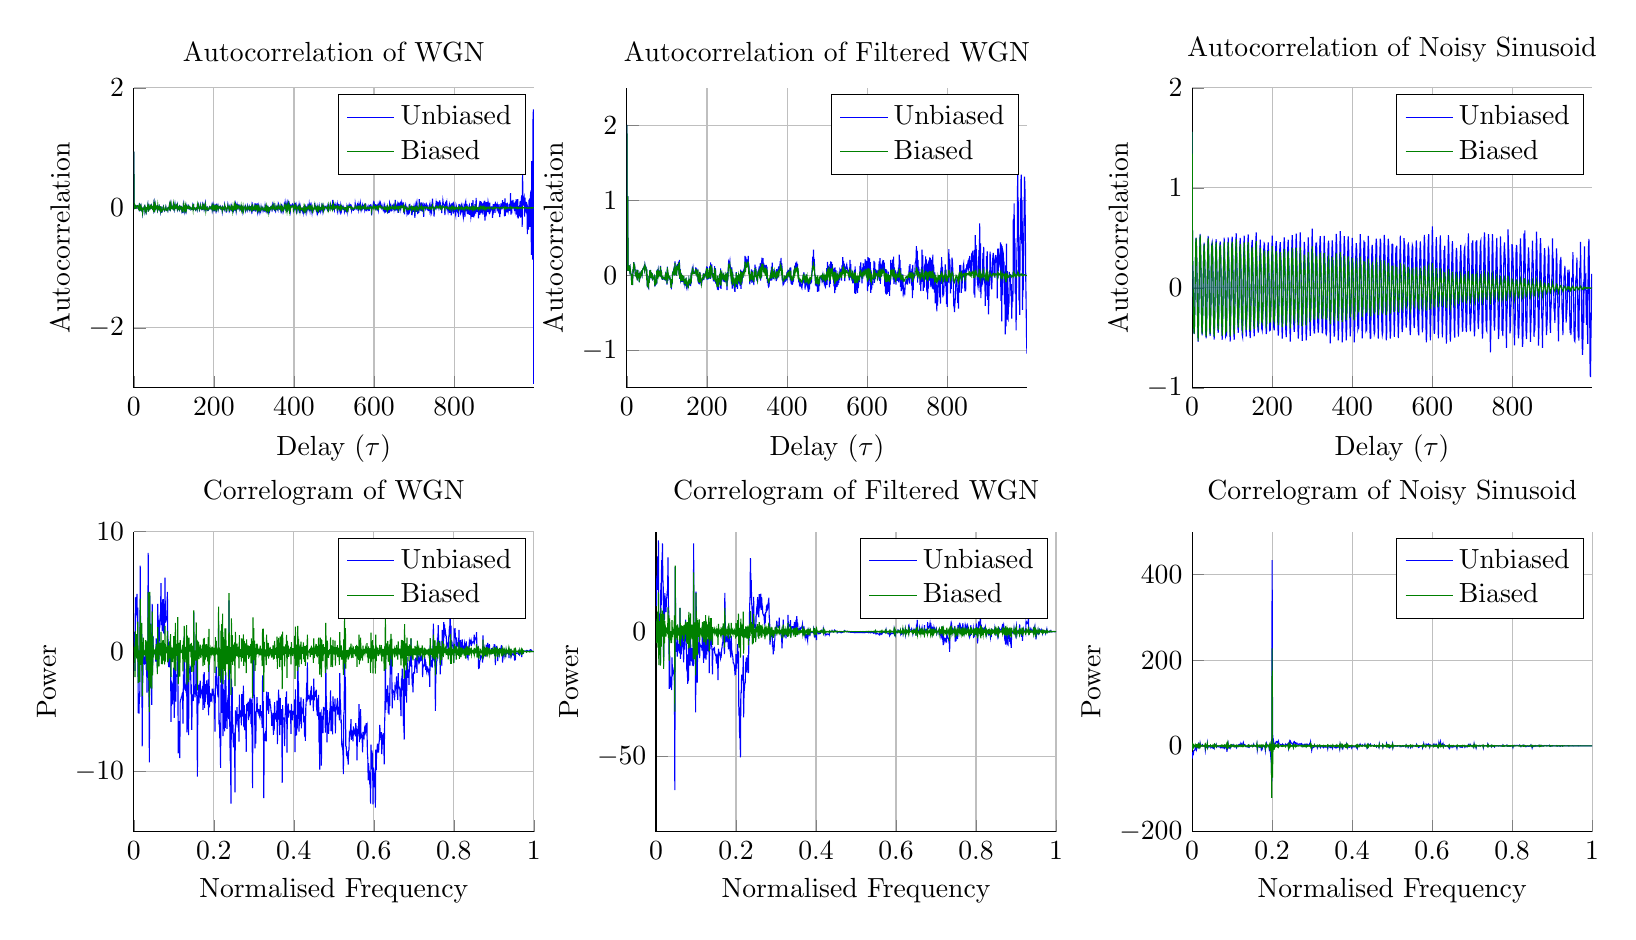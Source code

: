 % This file was created by matlab2tikz v0.4.7 (commit 934a2628870e8bc4ffb87cfd21c6d7952eaf0bf3) running on MATLAB 8.3.
% Copyright (c) 2008--2014, Nico Schlömer <nico.schloemer@gmail.com>
% All rights reserved.
% Minimal pgfplots version: 1.3
% 
% The latest updates can be retrieved from
%   http://www.mathworks.com/matlabcentral/fileexchange/22022-matlab2tikz
% where you can also make suggestions and rate matlab2tikz.
% 
\begin{tikzpicture}

\begin{axis}[%
width=2in,
height=1.5in,
scale only axis,
xmin=0,
xmax=999,
xlabel={Delay ($\tau$)},
xmajorgrids,
ymin=-1.5,
ymax=2.5,
ylabel={Autocorrelation},
ymajorgrids,
name=plot3,
title={Autocorrelation of Filtered WGN},
axis x line*=bottom,
axis y line*=left,
legend style={draw=black,fill=white,legend cell align=left}
]
\addplot [color=blue,solid]
  table[row sep=crcr]{-999	-1.044\\
-998	-0.815\\
-997	-0.373\\
-996	-0.01\\
-995	0.633\\
-994	1.181\\
-993	1.315\\
-992	0.816\\
-991	0.504\\
-990	-0.195\\
-989	-0.062\\
-988	-0.461\\
-987	0.999\\
-986	0.423\\
-985	1.344\\
-984	1.251\\
-983	0.472\\
-982	0.51\\
-981	-0.526\\
-980	-0.203\\
-979	-0.332\\
-978	0.985\\
-977	0.581\\
-976	1.663\\
-975	0.501\\
-974	0.308\\
-973	-0.052\\
-972	-0.732\\
-971	-0.012\\
-970	-0.249\\
-969	0.493\\
-968	0.227\\
-967	0.959\\
-966	-0.004\\
-965	0.754\\
-964	-0.349\\
-963	-0.206\\
-962	-0.326\\
-961	-0.575\\
-960	-0.117\\
-959	-0.277\\
-958	0.013\\
-957	0.013\\
-956	-0.063\\
-955	0.045\\
-954	-0.42\\
-953	-0.296\\
-952	-0.586\\
-951	-0.572\\
-950	0.058\\
-949	-0.59\\
-948	0.423\\
-947	-0.679\\
-946	0.132\\
-945	-0.785\\
-944	-0.096\\
-943	-0.385\\
-942	0.184\\
-941	0.137\\
-940	0.292\\
-939	0.319\\
-938	-0.262\\
-937	0.393\\
-936	-0.614\\
-935	0.412\\
-934	-0.339\\
-933	0.441\\
-932	0.102\\
-931	0.258\\
-930	0.202\\
-929	0.249\\
-928	0.358\\
-927	-0.041\\
-926	0.355\\
-925	-0.307\\
-924	0.211\\
-923	0.172\\
-922	0.261\\
-921	0.263\\
-920	0.224\\
-919	-0.033\\
-918	0.147\\
-917	0.008\\
-916	0.212\\
-915	0.3\\
-914	0.252\\
-913	0.16\\
-912	-0.045\\
-911	-0.186\\
-910	-0.125\\
-909	0.046\\
-908	0.178\\
-907	0.317\\
-906	-0.037\\
-905	-0.092\\
-904	-0.308\\
-903	-0.519\\
-902	-0.017\\
-901	-0.325\\
-900	0.321\\
-899	-0.119\\
-898	0.255\\
-897	-0.279\\
-896	-0.026\\
-895	-0.406\\
-894	-0.071\\
-893	-0.081\\
-892	-0.024\\
-891	0.381\\
-890	-0.066\\
-889	0.301\\
-888	-0.122\\
-887	-0.044\\
-886	-0.15\\
-885	0.014\\
-884	-0.303\\
-883	0.425\\
-882	-0.219\\
-881	0.694\\
-880	0.021\\
-879	0.335\\
-878	-0.103\\
-877	-0.152\\
-876	-0.117\\
-875	-0.057\\
-874	0.17\\
-873	0.231\\
-872	0.402\\
-871	0.033\\
-870	0.537\\
-869	-0.296\\
-868	0.341\\
-867	-0.255\\
-866	0.143\\
-865	-0.001\\
-864	0.331\\
-863	0.25\\
-862	0.295\\
-861	0.283\\
-860	0.006\\
-859	0.184\\
-858	0.049\\
-857	0.173\\
-856	0.258\\
-855	0.096\\
-854	0.227\\
-853	0.083\\
-852	0.1\\
-851	0.146\\
-850	0.109\\
-849	0.148\\
-848	0.043\\
-847	0.101\\
-846	-0.212\\
-845	-0.012\\
-844	-0.214\\
-843	0.077\\
-842	0.044\\
-841	0.153\\
-840	0.125\\
-839	0.009\\
-838	0.025\\
-837	-0.177\\
-836	0.034\\
-835	-0.232\\
-834	0.14\\
-833	-0.03\\
-832	0.048\\
-831	0.138\\
-830	-0.231\\
-829	-0.074\\
-828	-0.444\\
-827	-0.25\\
-826	-0.366\\
-825	-0.188\\
-824	-0.067\\
-823	-0.111\\
-822	-0.029\\
-821	-0.173\\
-820	-0.319\\
-819	-0.39\\
-818	-0.49\\
-817	-0.354\\
-816	-0.37\\
-815	-0.046\\
-814	0.058\\
-813	0.172\\
-812	0.235\\
-811	0.031\\
-810	-0.18\\
-809	-0.058\\
-808	-0.24\\
-807	0.117\\
-806	0.218\\
-805	0.077\\
-804	0.351\\
-803	-0.096\\
-802	-0.059\\
-801	-0.078\\
-800	-0.421\\
-799	-0.013\\
-798	-0.382\\
-797	0.075\\
-796	-0.143\\
-795	0.147\\
-794	-0.018\\
-793	-0.015\\
-792	-0.141\\
-791	-0.269\\
-790	-0.146\\
-789	-0.294\\
-788	0.113\\
-787	-0.088\\
-786	0.243\\
-785	-0.114\\
-784	0.102\\
-783	-0.376\\
-782	-0.004\\
-781	-0.292\\
-780	-0.02\\
-779	-0.028\\
-778	-0.161\\
-777	-0.056\\
-776	-0.402\\
-775	-0.196\\
-774	-0.481\\
-773	-0.121\\
-772	-0.374\\
-771	0.006\\
-770	-0.374\\
-769	0.039\\
-768	-0.229\\
-767	-0.033\\
-766	0.142\\
-765	-0.188\\
-764	0.277\\
-763	-0.175\\
-762	0.207\\
-761	-0.135\\
-760	0.179\\
-759	-0.157\\
-758	0.234\\
-757	-0.069\\
-756	0.24\\
-755	-0.026\\
-754	0.2\\
-753	-0.176\\
-752	0.155\\
-751	-0.32\\
-750	0.133\\
-749	-0.224\\
-748	0.213\\
-747	-0.038\\
-746	0.253\\
-745	-0.056\\
-744	0.156\\
-743	-0.163\\
-742	-0.079\\
-741	-0.047\\
-740	-0.207\\
-739	0.271\\
-738	-0.082\\
-737	0.344\\
-736	-0.086\\
-735	0.088\\
-734	-0.211\\
-733	-0.018\\
-732	-0.126\\
-731	0.037\\
-730	0.037\\
-729	0.106\\
-728	0.009\\
-727	0.208\\
-726	-0.097\\
-725	0.326\\
-724	0.023\\
-723	0.39\\
-722	0.21\\
-721	0.181\\
-720	0.167\\
-719	-0.006\\
-718	-0.021\\
-717	0.009\\
-716	0.02\\
-715	-0.198\\
-714	0.14\\
-713	-0.302\\
-712	0.091\\
-711	-0.137\\
-710	0.06\\
-709	0.011\\
-708	-0.041\\
-707	0.149\\
-706	-0.111\\
-705	0.128\\
-704	-0.045\\
-703	-0.052\\
-702	-0.013\\
-701	-0.122\\
-700	-0.078\\
-699	-0.059\\
-698	-0.091\\
-697	-0.073\\
-696	-0.093\\
-695	-0.121\\
-694	-0.228\\
-693	-0.211\\
-692	-0.245\\
-691	-0.188\\
-690	-0.217\\
-689	0.014\\
-688	-0.186\\
-687	-0.016\\
-686	-0.005\\
-685	-0.209\\
-684	0.098\\
-683	-0.154\\
-682	0.205\\
-681	-0.046\\
-680	0.275\\
-679	-0.094\\
-678	0.104\\
-677	-0.065\\
-676	-0.055\\
-675	-0.011\\
-674	-0.074\\
-673	0.003\\
-672	-0.124\\
-671	0.066\\
-670	-0.09\\
-669	0.009\\
-668	0.105\\
-667	-0.117\\
-666	0.25\\
-665	-0.055\\
-664	0.21\\
-663	0.038\\
-662	0.093\\
-661	0.164\\
-660	0.032\\
-659	0.207\\
-658	-0.122\\
-657	-8.604e-05\\
-656	-0.272\\
-655	-0.005\\
-654	-0.219\\
-653	0.049\\
-652	-0.166\\
-651	-0.026\\
-650	-0.246\\
-649	0.066\\
-648	-0.258\\
-647	0.083\\
-646	-0.242\\
-645	0.038\\
-644	-0.148\\
-643	0.17\\
-642	0.068\\
-641	0.204\\
-640	0.149\\
-639	0.114\\
-638	0.148\\
-637	0.07\\
-636	0.143\\
-635	-0.019\\
-634	0.155\\
-633	-0.112\\
-632	0.229\\
-631	-0.072\\
-630	0.186\\
-629	0.063\\
-628	0.022\\
-627	0.073\\
-626	-0.067\\
-625	0.03\\
-624	0.015\\
-623	0.058\\
-622	0.068\\
-621	0.049\\
-620	-0.049\\
-619	0.173\\
-618	-0.101\\
-617	0.193\\
-616	-0.036\\
-615	0.004\\
-614	-0.11\\
-613	-0.1\\
-612	-0.119\\
-611	-0.188\\
-610	0.065\\
-609	-0.233\\
-608	0.178\\
-607	-0.126\\
-606	0.226\\
-605	-0.036\\
-604	0.231\\
-603	-0.148\\
-602	0.244\\
-601	-0.211\\
-600	0.19\\
-599	-0.026\\
-598	0.051\\
-597	0.195\\
-596	0.044\\
-595	0.216\\
-594	0.04\\
-593	0.088\\
-592	0.056\\
-591	0.029\\
-590	0.163\\
-589	-0.044\\
-588	0.108\\
-587	-0.105\\
-586	0.073\\
-585	-0.028\\
-584	0.172\\
-583	-0.017\\
-582	0.127\\
-581	-0.089\\
-580	-0.032\\
-579	-0.028\\
-578	-0.169\\
-577	-0.021\\
-576	-0.232\\
-575	-0.082\\
-574	-0.172\\
-573	-0.135\\
-572	-0.016\\
-571	-0.247\\
-570	0.119\\
-569	-0.235\\
-568	0.073\\
-567	-0.103\\
-566	-0.047\\
-565	0.017\\
-564	-0.106\\
-563	0.028\\
-562	-0.071\\
-561	0.008\\
-560	0.004\\
-559	0.151\\
-558	-0.031\\
-557	0.205\\
-556	-0.067\\
-555	0.073\\
-554	-0.006\\
-553	0.031\\
-552	0.052\\
-551	0.095\\
-550	0.094\\
-549	0.145\\
-548	0.128\\
-547	0.095\\
-546	0.039\\
-545	0.116\\
-544	-0.078\\
-543	0.155\\
-542	0.028\\
-541	0.193\\
-540	0.132\\
-539	0.244\\
-538	0.024\\
-537	0.133\\
-536	-0.071\\
-535	0.088\\
-534	-0.007\\
-533	0.047\\
-532	0.066\\
-531	-0.064\\
-530	0.05\\
-529	-0.1\\
-528	0.004\\
-527	-0.13\\
-526	-0.028\\
-525	-0.152\\
-524	0.013\\
-523	-0.157\\
-522	0.071\\
-521	-0.192\\
-520	0.106\\
-519	-0.238\\
-518	0.1\\
-517	-0.146\\
-516	0.007\\
-515	0.049\\
-514	-0.006\\
-513	0.15\\
-512	0.069\\
-511	0.176\\
-510	0.047\\
-509	0.187\\
-508	-0.112\\
-507	0.149\\
-506	-0.16\\
-505	0.108\\
-504	0.041\\
-503	0.13\\
-502	0.042\\
-501	0.179\\
-500	-0.127\\
-499	0.097\\
-498	-0.087\\
-497	-0.115\\
-496	-0.056\\
-495	-0.144\\
-494	-0.127\\
-493	-0.025\\
-492	-0.073\\
-491	-0.03\\
-490	0.002\\
-489	-0.089\\
-488	-0.017\\
-487	-0.068\\
-486	-0.035\\
-485	-0.013\\
-484	-0.025\\
-483	-0.029\\
-482	-0.051\\
-481	-0.136\\
-480	-0.09\\
-479	-0.213\\
-478	-0.179\\
-477	-0.123\\
-476	-0.22\\
-475	-0.063\\
-474	-0.093\\
-473	-0.146\\
-472	-0.075\\
-471	-0.132\\
-470	-0.017\\
-469	0.026\\
-468	0.216\\
-467	0.121\\
-466	0.342\\
-465	0.168\\
-464	0.245\\
-463	0.102\\
-462	0.048\\
-461	-0.074\\
-460	-0.057\\
-459	-0.058\\
-458	-0.116\\
-457	-0.033\\
-456	-0.187\\
-455	-0.097\\
-454	-0.218\\
-453	-0.135\\
-452	-0.172\\
-451	-0.131\\
-450	-0.028\\
-449	-0.091\\
-448	0.014\\
-447	-0.149\\
-446	-0.063\\
-445	-0.191\\
-444	-0.018\\
-443	-0.107\\
-442	0.043\\
-441	-0.029\\
-440	-0.017\\
-439	-0.092\\
-438	-0.119\\
-437	-0.168\\
-436	-0.151\\
-435	-0.139\\
-434	-0.107\\
-433	-0.126\\
-432	-0.108\\
-431	-0.124\\
-430	-0.064\\
-429	-0.071\\
-428	0.064\\
-427	0.013\\
-426	0.154\\
-425	0.12\\
-424	0.166\\
-423	0.154\\
-422	0.108\\
-421	0.131\\
-420	0.064\\
-419	0.126\\
-418	0.025\\
-417	0.065\\
-416	-0.056\\
-415	-0.044\\
-414	-0.108\\
-413	-0.119\\
-412	-0.119\\
-411	-0.013\\
-410	-0.112\\
-409	0.107\\
-408	-0.065\\
-407	0.103\\
-406	-0.026\\
-405	0.07\\
-404	0.013\\
-403	0.038\\
-402	0.009\\
-401	0.032\\
-400	-0.038\\
-399	-0.004\\
-398	-0.053\\
-397	-0.064\\
-396	-0.038\\
-395	-0.06\\
-394	-0.036\\
-393	-0.073\\
-392	-0.112\\
-391	-0.119\\
-390	-0.127\\
-389	-0.002\\
-388	-0.065\\
-387	0.161\\
-386	0.006\\
-385	0.232\\
-384	0.097\\
-383	0.191\\
-382	0.123\\
-381	0.102\\
-380	0.039\\
-379	0.121\\
-378	-0.028\\
-377	0.065\\
-376	0.041\\
-375	-0.053\\
-374	0.083\\
-373	-0.076\\
-372	0.003\\
-371	-0.027\\
-370	-0.011\\
-369	0.068\\
-368	-0.008\\
-367	0.06\\
-366	-0.051\\
-365	0.087\\
-364	-0.037\\
-363	0.171\\
-362	-0.067\\
-361	0.116\\
-360	-0.069\\
-359	0.018\\
-358	-0.015\\
-357	-0.064\\
-356	-0.07\\
-355	-0.14\\
-354	-0.152\\
-353	-0.135\\
-352	-0.073\\
-351	-0.08\\
-350	0.116\\
-349	-0.045\\
-348	0.141\\
-347	-0.002\\
-346	0.106\\
-345	0.059\\
-344	0.141\\
-343	0.039\\
-342	0.16\\
-341	0.069\\
-340	0.221\\
-339	0.22\\
-338	0.155\\
-337	0.237\\
-336	-0.03\\
-335	0.168\\
-334	-0.07\\
-333	0.161\\
-332	-0.04\\
-331	0.12\\
-330	0.016\\
-329	0.064\\
-328	0.028\\
-327	0.038\\
-326	-0.086\\
-325	-0.029\\
-324	-0.045\\
-323	-0.015\\
-322	0.112\\
-321	0.051\\
-320	0.142\\
-319	-0.02\\
-318	0.069\\
-317	-0.131\\
-316	-0.015\\
-315	-0.082\\
-314	-0.08\\
-313	0.064\\
-312	-0.099\\
-311	0.08\\
-310	-0.002\\
-309	-0.072\\
-308	0.021\\
-307	-0.121\\
-306	-0.014\\
-305	0.101\\
-304	0.077\\
-303	0.261\\
-302	0.151\\
-301	0.212\\
-300	0.164\\
-299	0.159\\
-298	0.154\\
-297	0.247\\
-296	0.064\\
-295	0.26\\
-294	0.053\\
-293	0.091\\
-292	0.07\\
-291	0.066\\
-290	-0.033\\
-289	0.054\\
-288	-0.042\\
-287	-0.119\\
-286	0.06\\
-285	-0.18\\
-284	0.077\\
-283	-0.141\\
-282	0.013\\
-281	-0.08\\
-280	-0.048\\
-279	-0.002\\
-278	-0.108\\
-277	-0.016\\
-276	-0.179\\
-275	0.003\\
-274	-0.157\\
-273	0.044\\
-272	-0.148\\
-271	-0.045\\
-270	-0.221\\
-269	-0.118\\
-268	-0.162\\
-267	-0.126\\
-266	-0.039\\
-265	-0.136\\
-264	0.05\\
-263	-0.178\\
-262	0.106\\
-261	-0.111\\
-260	0.076\\
-259	0.101\\
-258	0.056\\
-257	0.19\\
-256	0.159\\
-255	0.151\\
-254	0.173\\
-253	0.085\\
-252	-0.07\\
-251	0.042\\
-250	-0.196\\
-249	0.025\\
-248	-0.093\\
-247	-0.013\\
-246	-0.072\\
-245	-0.021\\
-244	-0.091\\
-243	0.005\\
-242	-0.082\\
-241	-0.011\\
-240	-0.041\\
-239	-0.026\\
-238	0.014\\
-237	-0.082\\
-236	0.052\\
-235	-0.179\\
-234	0.092\\
-233	-0.167\\
-232	0.022\\
-231	-0.111\\
-230	-0.107\\
-229	-0.046\\
-228	-0.198\\
-227	-0.006\\
-226	-0.189\\
-225	-0.072\\
-224	-0.129\\
-223	-0.063\\
-222	-0.111\\
-221	0.098\\
-220	-0.085\\
-219	0.122\\
-218	-0.06\\
-217	0.03\\
-216	-0.08\\
-215	0.02\\
-214	0.024\\
-213	0.005\\
-212	0.147\\
-211	0.06\\
-210	0.036\\
-209	0.172\\
-208	-0.046\\
-207	0.12\\
-206	-0.028\\
-205	0.032\\
-204	-0.045\\
-203	0.044\\
-202	-0.055\\
-201	0.112\\
-200	-0.058\\
-199	0.119\\
-198	-0.032\\
-197	0.046\\
-196	0.023\\
-195	-0.002\\
-194	-0.007\\
-193	0.005\\
-192	-0.064\\
-191	0.027\\
-190	-0.031\\
-189	-0.036\\
-188	-0.067\\
-187	-0.083\\
-186	-0.138\\
-185	-0.076\\
-184	-0.034\\
-183	-0.103\\
-182	0.048\\
-181	-0.12\\
-180	0.015\\
-179	-0.111\\
-178	0.02\\
-177	-0.023\\
-176	0.042\\
-175	0.02\\
-174	0.094\\
-173	0.003\\
-172	0.105\\
-171	0.047\\
-170	0.053\\
-169	0.029\\
-168	0.029\\
-167	0.032\\
-166	0.029\\
-165	0.094\\
-164	0.054\\
-163	0.077\\
-162	0.036\\
-161	-0.055\\
-160	-0.025\\
-159	-0.143\\
-158	-0.072\\
-157	-0.082\\
-156	-0.103\\
-155	-0.065\\
-154	-0.134\\
-153	-0.077\\
-152	-0.147\\
-151	-0.114\\
-150	-0.109\\
-149	-0.144\\
-148	-0.075\\
-147	-0.101\\
-146	-0.078\\
-145	-0.115\\
-144	-0.055\\
-143	-0.13\\
-142	-0.014\\
-141	-0.092\\
-140	-0.006\\
-139	-0.087\\
-138	0.006\\
-137	-0.087\\
-136	-0.009\\
-135	-0.034\\
-134	-0.058\\
-133	0.088\\
-132	-0.048\\
-131	0.208\\
-130	0.011\\
-129	0.184\\
-128	0.076\\
-127	0.149\\
-126	0.08\\
-125	0.143\\
-124	-0.003\\
-123	0.082\\
-122	0.042\\
-121	0.031\\
-120	0.188\\
-119	0.0\\
-118	0.121\\
-117	0.037\\
-116	0.054\\
-115	0.025\\
-114	0.032\\
-113	-0.119\\
-112	-0.063\\
-111	-0.185\\
-110	-0.058\\
-109	-0.107\\
-108	-0.044\\
-107	-0.025\\
-106	-0.038\\
-105	-0.025\\
-104	-0.017\\
-103	0.025\\
-102	-0.072\\
-101	0.117\\
-100	-0.122\\
-99	0.036\\
-98	-0.058\\
-97	-0.059\\
-96	-0.008\\
-95	-0.057\\
-94	-0.047\\
-93	-0.05\\
-92	-0.031\\
-91	-0.033\\
-90	-0.025\\
-89	-0.052\\
-88	-0.051\\
-87	-0.029\\
-86	0.066\\
-85	-0.002\\
-84	0.126\\
-83	-0.024\\
-82	0.066\\
-81	-0.006\\
-80	0.066\\
-79	0.013\\
-78	0.067\\
-77	0.021\\
-76	0.079\\
-75	-0.039\\
-74	-0.005\\
-73	-0.116\\
-72	-0.114\\
-71	-0.126\\
-70	-0.059\\
-69	-0.093\\
-68	-0.022\\
-67	-0.041\\
-66	-0.039\\
-65	-0.048\\
-64	-0.01\\
-63	-0.038\\
-62	-0.018\\
-61	0.04\\
-60	-0.035\\
-59	0.074\\
-58	-0.032\\
-57	0.066\\
-56	-0.101\\
-55	-0.009\\
-54	-0.167\\
-53	-0.155\\
-52	-0.108\\
-51	-0.159\\
-50	0.02\\
-49	-0.007\\
-48	0.101\\
-47	0.113\\
-46	0.103\\
-45	0.137\\
-44	0.08\\
-43	0.12\\
-42	0.103\\
-41	0.098\\
-40	0.089\\
-39	0.07\\
-38	0.02\\
-37	0.067\\
-36	-0.006\\
-35	0.053\\
-34	-0.019\\
-33	-0.031\\
-32	-0.004\\
-31	-0.092\\
-30	0.028\\
-29	-0.028\\
-28	-0.031\\
-27	0.072\\
-26	-0.067\\
-25	0.076\\
-24	-0.023\\
-23	-0.011\\
-22	0.023\\
-21	0.012\\
-20	0.086\\
-19	0.139\\
-18	0.138\\
-17	0.175\\
-16	0.042\\
-15	0.081\\
-14	-0.129\\
-13	0.003\\
-12	-0.127\\
-11	0.012\\
-10	0.015\\
-9	0.046\\
-8	0.098\\
-7	0.067\\
-6	0.133\\
-5	0.059\\
-4	0.135\\
-3	0.061\\
-2	1.055\\
-1	0.065\\
0	2.008\\
1	0.065\\
2	1.055\\
3	0.061\\
4	0.135\\
5	0.059\\
6	0.133\\
7	0.067\\
8	0.098\\
9	0.046\\
10	0.015\\
11	0.012\\
12	-0.127\\
13	0.003\\
14	-0.129\\
15	0.081\\
16	0.042\\
17	0.175\\
18	0.138\\
19	0.139\\
20	0.086\\
21	0.012\\
22	0.023\\
23	-0.011\\
24	-0.023\\
25	0.076\\
26	-0.067\\
27	0.072\\
28	-0.031\\
29	-0.028\\
30	0.028\\
31	-0.092\\
32	-0.004\\
33	-0.031\\
34	-0.019\\
35	0.053\\
36	-0.006\\
37	0.067\\
38	0.02\\
39	0.07\\
40	0.089\\
41	0.098\\
42	0.103\\
43	0.12\\
44	0.08\\
45	0.137\\
46	0.103\\
47	0.113\\
48	0.101\\
49	-0.007\\
50	0.02\\
51	-0.159\\
52	-0.108\\
53	-0.155\\
54	-0.167\\
55	-0.009\\
56	-0.101\\
57	0.066\\
58	-0.032\\
59	0.074\\
60	-0.035\\
61	0.04\\
62	-0.018\\
63	-0.038\\
64	-0.01\\
65	-0.048\\
66	-0.039\\
67	-0.041\\
68	-0.022\\
69	-0.093\\
70	-0.059\\
71	-0.126\\
72	-0.114\\
73	-0.116\\
74	-0.005\\
75	-0.039\\
76	0.079\\
77	0.021\\
78	0.067\\
79	0.013\\
80	0.066\\
81	-0.006\\
82	0.066\\
83	-0.024\\
84	0.126\\
85	-0.002\\
86	0.066\\
87	-0.029\\
88	-0.051\\
89	-0.052\\
90	-0.025\\
91	-0.033\\
92	-0.031\\
93	-0.05\\
94	-0.047\\
95	-0.057\\
96	-0.008\\
97	-0.059\\
98	-0.058\\
99	0.036\\
100	-0.122\\
101	0.117\\
102	-0.072\\
103	0.025\\
104	-0.017\\
105	-0.025\\
106	-0.038\\
107	-0.025\\
108	-0.044\\
109	-0.107\\
110	-0.058\\
111	-0.185\\
112	-0.063\\
113	-0.119\\
114	0.032\\
115	0.025\\
116	0.054\\
117	0.037\\
118	0.121\\
119	0.0\\
120	0.188\\
121	0.031\\
122	0.042\\
123	0.082\\
124	-0.003\\
125	0.143\\
126	0.08\\
127	0.149\\
128	0.076\\
129	0.184\\
130	0.011\\
131	0.208\\
132	-0.048\\
133	0.088\\
134	-0.058\\
135	-0.034\\
136	-0.009\\
137	-0.087\\
138	0.006\\
139	-0.087\\
140	-0.006\\
141	-0.092\\
142	-0.014\\
143	-0.13\\
144	-0.055\\
145	-0.115\\
146	-0.078\\
147	-0.101\\
148	-0.075\\
149	-0.144\\
150	-0.109\\
151	-0.114\\
152	-0.147\\
153	-0.077\\
154	-0.134\\
155	-0.065\\
156	-0.103\\
157	-0.082\\
158	-0.072\\
159	-0.143\\
160	-0.025\\
161	-0.055\\
162	0.036\\
163	0.077\\
164	0.054\\
165	0.094\\
166	0.029\\
167	0.032\\
168	0.029\\
169	0.029\\
170	0.053\\
171	0.047\\
172	0.105\\
173	0.003\\
174	0.094\\
175	0.02\\
176	0.042\\
177	-0.023\\
178	0.02\\
179	-0.111\\
180	0.015\\
181	-0.12\\
182	0.048\\
183	-0.103\\
184	-0.034\\
185	-0.076\\
186	-0.138\\
187	-0.083\\
188	-0.067\\
189	-0.036\\
190	-0.031\\
191	0.027\\
192	-0.064\\
193	0.005\\
194	-0.007\\
195	-0.002\\
196	0.023\\
197	0.046\\
198	-0.032\\
199	0.119\\
200	-0.058\\
201	0.112\\
202	-0.055\\
203	0.044\\
204	-0.045\\
205	0.032\\
206	-0.028\\
207	0.12\\
208	-0.046\\
209	0.172\\
210	0.036\\
211	0.06\\
212	0.147\\
213	0.005\\
214	0.024\\
215	0.02\\
216	-0.08\\
217	0.03\\
218	-0.06\\
219	0.122\\
220	-0.085\\
221	0.098\\
222	-0.111\\
223	-0.063\\
224	-0.129\\
225	-0.072\\
226	-0.189\\
227	-0.006\\
228	-0.198\\
229	-0.046\\
230	-0.107\\
231	-0.111\\
232	0.022\\
233	-0.167\\
234	0.092\\
235	-0.179\\
236	0.052\\
237	-0.082\\
238	0.014\\
239	-0.026\\
240	-0.041\\
241	-0.011\\
242	-0.082\\
243	0.005\\
244	-0.091\\
245	-0.021\\
246	-0.072\\
247	-0.013\\
248	-0.093\\
249	0.025\\
250	-0.196\\
251	0.042\\
252	-0.07\\
253	0.085\\
254	0.173\\
255	0.151\\
256	0.159\\
257	0.19\\
258	0.056\\
259	0.101\\
260	0.076\\
261	-0.111\\
262	0.106\\
263	-0.178\\
264	0.05\\
265	-0.136\\
266	-0.039\\
267	-0.126\\
268	-0.162\\
269	-0.118\\
270	-0.221\\
271	-0.045\\
272	-0.148\\
273	0.044\\
274	-0.157\\
275	0.003\\
276	-0.179\\
277	-0.016\\
278	-0.108\\
279	-0.002\\
280	-0.048\\
281	-0.08\\
282	0.013\\
283	-0.141\\
284	0.077\\
285	-0.18\\
286	0.06\\
287	-0.119\\
288	-0.042\\
289	0.054\\
290	-0.033\\
291	0.066\\
292	0.07\\
293	0.091\\
294	0.053\\
295	0.26\\
296	0.064\\
297	0.247\\
298	0.154\\
299	0.159\\
300	0.164\\
301	0.212\\
302	0.151\\
303	0.261\\
304	0.077\\
305	0.101\\
306	-0.014\\
307	-0.121\\
308	0.021\\
309	-0.072\\
310	-0.002\\
311	0.08\\
312	-0.099\\
313	0.064\\
314	-0.08\\
315	-0.082\\
316	-0.015\\
317	-0.131\\
318	0.069\\
319	-0.02\\
320	0.142\\
321	0.051\\
322	0.112\\
323	-0.015\\
324	-0.045\\
325	-0.029\\
326	-0.086\\
327	0.038\\
328	0.028\\
329	0.064\\
330	0.016\\
331	0.12\\
332	-0.04\\
333	0.161\\
334	-0.07\\
335	0.168\\
336	-0.03\\
337	0.237\\
338	0.155\\
339	0.22\\
340	0.221\\
341	0.069\\
342	0.16\\
343	0.039\\
344	0.141\\
345	0.059\\
346	0.106\\
347	-0.002\\
348	0.141\\
349	-0.045\\
350	0.116\\
351	-0.08\\
352	-0.073\\
353	-0.135\\
354	-0.152\\
355	-0.14\\
356	-0.07\\
357	-0.064\\
358	-0.015\\
359	0.018\\
360	-0.069\\
361	0.116\\
362	-0.067\\
363	0.171\\
364	-0.037\\
365	0.087\\
366	-0.051\\
367	0.06\\
368	-0.008\\
369	0.068\\
370	-0.011\\
371	-0.027\\
372	0.003\\
373	-0.076\\
374	0.083\\
375	-0.053\\
376	0.041\\
377	0.065\\
378	-0.028\\
379	0.121\\
380	0.039\\
381	0.102\\
382	0.123\\
383	0.191\\
384	0.097\\
385	0.232\\
386	0.006\\
387	0.161\\
388	-0.065\\
389	-0.002\\
390	-0.127\\
391	-0.119\\
392	-0.112\\
393	-0.073\\
394	-0.036\\
395	-0.06\\
396	-0.038\\
397	-0.064\\
398	-0.053\\
399	-0.004\\
400	-0.038\\
401	0.032\\
402	0.009\\
403	0.038\\
404	0.013\\
405	0.07\\
406	-0.026\\
407	0.103\\
408	-0.065\\
409	0.107\\
410	-0.112\\
411	-0.013\\
412	-0.119\\
413	-0.119\\
414	-0.108\\
415	-0.044\\
416	-0.056\\
417	0.065\\
418	0.025\\
419	0.126\\
420	0.064\\
421	0.131\\
422	0.108\\
423	0.154\\
424	0.166\\
425	0.12\\
426	0.154\\
427	0.013\\
428	0.064\\
429	-0.071\\
430	-0.064\\
431	-0.124\\
432	-0.108\\
433	-0.126\\
434	-0.107\\
435	-0.139\\
436	-0.151\\
437	-0.168\\
438	-0.119\\
439	-0.092\\
440	-0.017\\
441	-0.029\\
442	0.043\\
443	-0.107\\
444	-0.018\\
445	-0.191\\
446	-0.063\\
447	-0.149\\
448	0.014\\
449	-0.091\\
450	-0.028\\
451	-0.131\\
452	-0.172\\
453	-0.135\\
454	-0.218\\
455	-0.097\\
456	-0.187\\
457	-0.033\\
458	-0.116\\
459	-0.058\\
460	-0.057\\
461	-0.074\\
462	0.048\\
463	0.102\\
464	0.245\\
465	0.168\\
466	0.342\\
467	0.121\\
468	0.216\\
469	0.026\\
470	-0.017\\
471	-0.132\\
472	-0.075\\
473	-0.146\\
474	-0.093\\
475	-0.063\\
476	-0.22\\
477	-0.123\\
478	-0.179\\
479	-0.213\\
480	-0.09\\
481	-0.136\\
482	-0.051\\
483	-0.029\\
484	-0.025\\
485	-0.013\\
486	-0.035\\
487	-0.068\\
488	-0.017\\
489	-0.089\\
490	0.002\\
491	-0.03\\
492	-0.073\\
493	-0.025\\
494	-0.127\\
495	-0.144\\
496	-0.056\\
497	-0.115\\
498	-0.087\\
499	0.097\\
500	-0.127\\
501	0.179\\
502	0.042\\
503	0.13\\
504	0.041\\
505	0.108\\
506	-0.16\\
507	0.149\\
508	-0.112\\
509	0.187\\
510	0.047\\
511	0.176\\
512	0.069\\
513	0.15\\
514	-0.006\\
515	0.049\\
516	0.007\\
517	-0.146\\
518	0.1\\
519	-0.238\\
520	0.106\\
521	-0.192\\
522	0.071\\
523	-0.157\\
524	0.013\\
525	-0.152\\
526	-0.028\\
527	-0.13\\
528	0.004\\
529	-0.1\\
530	0.05\\
531	-0.064\\
532	0.066\\
533	0.047\\
534	-0.007\\
535	0.088\\
536	-0.071\\
537	0.133\\
538	0.024\\
539	0.244\\
540	0.132\\
541	0.193\\
542	0.028\\
543	0.155\\
544	-0.078\\
545	0.116\\
546	0.039\\
547	0.095\\
548	0.128\\
549	0.145\\
550	0.094\\
551	0.095\\
552	0.052\\
553	0.031\\
554	-0.006\\
555	0.073\\
556	-0.067\\
557	0.205\\
558	-0.031\\
559	0.151\\
560	0.004\\
561	0.008\\
562	-0.071\\
563	0.028\\
564	-0.106\\
565	0.017\\
566	-0.047\\
567	-0.103\\
568	0.073\\
569	-0.235\\
570	0.119\\
571	-0.247\\
572	-0.016\\
573	-0.135\\
574	-0.172\\
575	-0.082\\
576	-0.232\\
577	-0.021\\
578	-0.169\\
579	-0.028\\
580	-0.032\\
581	-0.089\\
582	0.127\\
583	-0.017\\
584	0.172\\
585	-0.028\\
586	0.073\\
587	-0.105\\
588	0.108\\
589	-0.044\\
590	0.163\\
591	0.029\\
592	0.056\\
593	0.088\\
594	0.04\\
595	0.216\\
596	0.044\\
597	0.195\\
598	0.051\\
599	-0.026\\
600	0.19\\
601	-0.211\\
602	0.244\\
603	-0.148\\
604	0.231\\
605	-0.036\\
606	0.226\\
607	-0.126\\
608	0.178\\
609	-0.233\\
610	0.065\\
611	-0.188\\
612	-0.119\\
613	-0.1\\
614	-0.11\\
615	0.004\\
616	-0.036\\
617	0.193\\
618	-0.101\\
619	0.173\\
620	-0.049\\
621	0.049\\
622	0.068\\
623	0.058\\
624	0.015\\
625	0.03\\
626	-0.067\\
627	0.073\\
628	0.022\\
629	0.063\\
630	0.186\\
631	-0.072\\
632	0.229\\
633	-0.112\\
634	0.155\\
635	-0.019\\
636	0.143\\
637	0.07\\
638	0.148\\
639	0.114\\
640	0.149\\
641	0.204\\
642	0.068\\
643	0.17\\
644	-0.148\\
645	0.038\\
646	-0.242\\
647	0.083\\
648	-0.258\\
649	0.066\\
650	-0.246\\
651	-0.026\\
652	-0.166\\
653	0.049\\
654	-0.219\\
655	-0.005\\
656	-0.272\\
657	-8.604e-05\\
658	-0.122\\
659	0.207\\
660	0.032\\
661	0.164\\
662	0.093\\
663	0.038\\
664	0.21\\
665	-0.055\\
666	0.25\\
667	-0.117\\
668	0.105\\
669	0.009\\
670	-0.09\\
671	0.066\\
672	-0.124\\
673	0.003\\
674	-0.074\\
675	-0.011\\
676	-0.055\\
677	-0.065\\
678	0.104\\
679	-0.094\\
680	0.275\\
681	-0.046\\
682	0.205\\
683	-0.154\\
684	0.098\\
685	-0.209\\
686	-0.005\\
687	-0.016\\
688	-0.186\\
689	0.014\\
690	-0.217\\
691	-0.188\\
692	-0.245\\
693	-0.211\\
694	-0.228\\
695	-0.121\\
696	-0.093\\
697	-0.073\\
698	-0.091\\
699	-0.059\\
700	-0.078\\
701	-0.122\\
702	-0.013\\
703	-0.052\\
704	-0.045\\
705	0.128\\
706	-0.111\\
707	0.149\\
708	-0.041\\
709	0.011\\
710	0.06\\
711	-0.137\\
712	0.091\\
713	-0.302\\
714	0.14\\
715	-0.198\\
716	0.02\\
717	0.009\\
718	-0.021\\
719	-0.006\\
720	0.167\\
721	0.181\\
722	0.21\\
723	0.39\\
724	0.023\\
725	0.326\\
726	-0.097\\
727	0.208\\
728	0.009\\
729	0.106\\
730	0.037\\
731	0.037\\
732	-0.126\\
733	-0.018\\
734	-0.211\\
735	0.088\\
736	-0.086\\
737	0.344\\
738	-0.082\\
739	0.271\\
740	-0.207\\
741	-0.047\\
742	-0.079\\
743	-0.163\\
744	0.156\\
745	-0.056\\
746	0.253\\
747	-0.038\\
748	0.213\\
749	-0.224\\
750	0.133\\
751	-0.32\\
752	0.155\\
753	-0.176\\
754	0.2\\
755	-0.026\\
756	0.24\\
757	-0.069\\
758	0.234\\
759	-0.157\\
760	0.179\\
761	-0.135\\
762	0.207\\
763	-0.175\\
764	0.277\\
765	-0.188\\
766	0.142\\
767	-0.033\\
768	-0.229\\
769	0.039\\
770	-0.374\\
771	0.006\\
772	-0.374\\
773	-0.121\\
774	-0.481\\
775	-0.196\\
776	-0.402\\
777	-0.056\\
778	-0.161\\
779	-0.028\\
780	-0.02\\
781	-0.292\\
782	-0.004\\
783	-0.376\\
784	0.102\\
785	-0.114\\
786	0.243\\
787	-0.088\\
788	0.113\\
789	-0.294\\
790	-0.146\\
791	-0.269\\
792	-0.141\\
793	-0.015\\
794	-0.018\\
795	0.147\\
796	-0.143\\
797	0.075\\
798	-0.382\\
799	-0.013\\
800	-0.421\\
801	-0.078\\
802	-0.059\\
803	-0.096\\
804	0.351\\
805	0.077\\
806	0.218\\
807	0.117\\
808	-0.24\\
809	-0.058\\
810	-0.18\\
811	0.031\\
812	0.235\\
813	0.172\\
814	0.058\\
815	-0.046\\
816	-0.37\\
817	-0.354\\
818	-0.49\\
819	-0.39\\
820	-0.319\\
821	-0.173\\
822	-0.029\\
823	-0.111\\
824	-0.067\\
825	-0.188\\
826	-0.366\\
827	-0.25\\
828	-0.444\\
829	-0.074\\
830	-0.231\\
831	0.138\\
832	0.048\\
833	-0.03\\
834	0.14\\
835	-0.232\\
836	0.034\\
837	-0.177\\
838	0.025\\
839	0.009\\
840	0.125\\
841	0.153\\
842	0.044\\
843	0.077\\
844	-0.214\\
845	-0.012\\
846	-0.212\\
847	0.101\\
848	0.043\\
849	0.148\\
850	0.109\\
851	0.146\\
852	0.1\\
853	0.083\\
854	0.227\\
855	0.096\\
856	0.258\\
857	0.173\\
858	0.049\\
859	0.184\\
860	0.006\\
861	0.283\\
862	0.295\\
863	0.25\\
864	0.331\\
865	-0.001\\
866	0.143\\
867	-0.255\\
868	0.341\\
869	-0.296\\
870	0.537\\
871	0.033\\
872	0.402\\
873	0.231\\
874	0.17\\
875	-0.057\\
876	-0.117\\
877	-0.152\\
878	-0.103\\
879	0.335\\
880	0.021\\
881	0.694\\
882	-0.219\\
883	0.425\\
884	-0.303\\
885	0.014\\
886	-0.15\\
887	-0.044\\
888	-0.122\\
889	0.301\\
890	-0.066\\
891	0.381\\
892	-0.024\\
893	-0.081\\
894	-0.071\\
895	-0.406\\
896	-0.026\\
897	-0.279\\
898	0.255\\
899	-0.119\\
900	0.321\\
901	-0.325\\
902	-0.017\\
903	-0.519\\
904	-0.308\\
905	-0.092\\
906	-0.037\\
907	0.317\\
908	0.178\\
909	0.046\\
910	-0.125\\
911	-0.186\\
912	-0.045\\
913	0.16\\
914	0.252\\
915	0.3\\
916	0.212\\
917	0.008\\
918	0.147\\
919	-0.033\\
920	0.224\\
921	0.263\\
922	0.261\\
923	0.172\\
924	0.211\\
925	-0.307\\
926	0.355\\
927	-0.041\\
928	0.358\\
929	0.249\\
930	0.202\\
931	0.258\\
932	0.102\\
933	0.441\\
934	-0.339\\
935	0.412\\
936	-0.614\\
937	0.393\\
938	-0.262\\
939	0.319\\
940	0.292\\
941	0.137\\
942	0.184\\
943	-0.385\\
944	-0.096\\
945	-0.785\\
946	0.132\\
947	-0.679\\
948	0.423\\
949	-0.59\\
950	0.058\\
951	-0.572\\
952	-0.586\\
953	-0.296\\
954	-0.42\\
955	0.045\\
956	-0.063\\
957	0.013\\
958	0.013\\
959	-0.277\\
960	-0.117\\
961	-0.575\\
962	-0.326\\
963	-0.206\\
964	-0.349\\
965	0.754\\
966	-0.004\\
967	0.959\\
968	0.227\\
969	0.493\\
970	-0.249\\
971	-0.012\\
972	-0.732\\
973	-0.052\\
974	0.308\\
975	0.501\\
976	1.663\\
977	0.581\\
978	0.985\\
979	-0.332\\
980	-0.203\\
981	-0.526\\
982	0.51\\
983	0.472\\
984	1.251\\
985	1.344\\
986	0.423\\
987	0.999\\
988	-0.461\\
989	-0.062\\
990	-0.195\\
991	0.504\\
992	0.816\\
993	1.315\\
994	1.181\\
995	0.633\\
996	-0.01\\
997	-0.373\\
998	-0.815\\
999	-1.044\\
};
\addlegendentry{Unbiased};

\addplot [color=black!50!green,solid]
  table[row sep=crcr]{-999	-0.001\\
-998	-0.002\\
-997	-0.001\\
-996	-4.151e-05\\
-995	0.003\\
-994	0.007\\
-993	0.009\\
-992	0.007\\
-991	0.005\\
-990	-0.002\\
-989	-0.001\\
-988	-0.006\\
-987	0.013\\
-986	0.006\\
-985	0.02\\
-984	0.02\\
-983	0.008\\
-982	0.009\\
-981	-0.01\\
-980	-0.004\\
-979	-0.007\\
-978	0.022\\
-977	0.013\\
-976	0.04\\
-975	0.013\\
-974	0.008\\
-973	-0.001\\
-972	-0.021\\
-971	-0.0\\
-970	-0.007\\
-969	0.015\\
-968	0.007\\
-967	0.032\\
-966	-0.0\\
-965	0.026\\
-964	-0.013\\
-963	-0.008\\
-962	-0.012\\
-961	-0.022\\
-960	-0.005\\
-959	-0.011\\
-958	0.001\\
-957	0.001\\
-956	-0.003\\
-955	0.002\\
-954	-0.019\\
-953	-0.014\\
-952	-0.028\\
-951	-0.028\\
-950	0.003\\
-949	-0.03\\
-948	0.022\\
-947	-0.036\\
-946	0.007\\
-945	-0.043\\
-944	-0.005\\
-943	-0.022\\
-942	0.011\\
-941	0.008\\
-940	0.018\\
-939	0.019\\
-938	-0.016\\
-937	0.025\\
-936	-0.039\\
-935	0.027\\
-934	-0.022\\
-933	0.03\\
-932	0.007\\
-931	0.018\\
-930	0.014\\
-929	0.018\\
-928	0.026\\
-927	-0.003\\
-926	0.026\\
-925	-0.023\\
-924	0.016\\
-923	0.013\\
-922	0.02\\
-921	0.021\\
-920	0.018\\
-919	-0.003\\
-918	0.012\\
-917	0.001\\
-916	0.018\\
-915	0.026\\
-914	0.022\\
-913	0.014\\
-912	-0.004\\
-911	-0.017\\
-910	-0.011\\
-909	0.004\\
-908	0.016\\
-907	0.029\\
-906	-0.003\\
-905	-0.009\\
-904	-0.03\\
-903	-0.05\\
-902	-0.002\\
-901	-0.032\\
-900	0.032\\
-899	-0.012\\
-898	0.026\\
-897	-0.029\\
-896	-0.003\\
-895	-0.043\\
-894	-0.008\\
-893	-0.009\\
-892	-0.003\\
-891	0.042\\
-890	-0.007\\
-889	0.033\\
-888	-0.014\\
-887	-0.005\\
-886	-0.017\\
-885	0.002\\
-884	-0.035\\
-883	0.05\\
-882	-0.026\\
-881	0.083\\
-880	0.002\\
-879	0.041\\
-878	-0.013\\
-877	-0.019\\
-876	-0.015\\
-875	-0.007\\
-874	0.021\\
-873	0.029\\
-872	0.051\\
-871	0.004\\
-870	0.07\\
-869	-0.039\\
-868	0.045\\
-867	-0.034\\
-866	0.019\\
-865	-0.0\\
-864	0.045\\
-863	0.034\\
-862	0.041\\
-861	0.039\\
-860	0.001\\
-859	0.026\\
-858	0.007\\
-857	0.025\\
-856	0.037\\
-855	0.014\\
-854	0.033\\
-853	0.012\\
-852	0.015\\
-851	0.022\\
-850	0.016\\
-849	0.022\\
-848	0.007\\
-847	0.016\\
-846	-0.033\\
-845	-0.002\\
-844	-0.033\\
-843	0.012\\
-842	0.007\\
-841	0.024\\
-840	0.02\\
-839	0.002\\
-838	0.004\\
-837	-0.029\\
-836	0.006\\
-835	-0.038\\
-834	0.023\\
-833	-0.005\\
-832	0.008\\
-831	0.023\\
-830	-0.039\\
-829	-0.013\\
-828	-0.076\\
-827	-0.043\\
-826	-0.064\\
-825	-0.033\\
-824	-0.012\\
-823	-0.02\\
-822	-0.005\\
-821	-0.031\\
-820	-0.057\\
-819	-0.071\\
-818	-0.089\\
-817	-0.065\\
-816	-0.068\\
-815	-0.009\\
-814	0.011\\
-813	0.032\\
-812	0.044\\
-811	0.006\\
-810	-0.034\\
-809	-0.011\\
-808	-0.046\\
-807	0.023\\
-806	0.042\\
-805	0.015\\
-804	0.069\\
-803	-0.019\\
-802	-0.012\\
-801	-0.016\\
-800	-0.084\\
-799	-0.003\\
-798	-0.077\\
-797	0.015\\
-796	-0.029\\
-795	0.03\\
-794	-0.004\\
-793	-0.003\\
-792	-0.029\\
-791	-0.056\\
-790	-0.031\\
-789	-0.062\\
-788	0.024\\
-787	-0.019\\
-786	0.052\\
-785	-0.025\\
-784	0.022\\
-783	-0.082\\
-782	-0.001\\
-781	-0.064\\
-780	-0.004\\
-779	-0.006\\
-778	-0.036\\
-777	-0.012\\
-776	-0.09\\
-775	-0.044\\
-774	-0.109\\
-773	-0.028\\
-772	-0.085\\
-771	0.001\\
-770	-0.086\\
-769	0.009\\
-768	-0.053\\
-767	-0.008\\
-766	0.033\\
-765	-0.044\\
-764	0.065\\
-763	-0.041\\
-762	0.049\\
-761	-0.032\\
-760	0.043\\
-759	-0.038\\
-758	0.057\\
-757	-0.017\\
-756	0.059\\
-755	-0.006\\
-754	0.049\\
-753	-0.044\\
-752	0.039\\
-751	-0.08\\
-750	0.033\\
-749	-0.056\\
-748	0.054\\
-747	-0.01\\
-746	0.064\\
-745	-0.014\\
-744	0.04\\
-743	-0.042\\
-742	-0.02\\
-741	-0.012\\
-740	-0.054\\
-739	0.071\\
-738	-0.021\\
-737	0.091\\
-736	-0.023\\
-735	0.023\\
-734	-0.056\\
-733	-0.005\\
-732	-0.034\\
-731	0.01\\
-730	0.01\\
-729	0.029\\
-728	0.002\\
-727	0.057\\
-726	-0.027\\
-725	0.09\\
-724	0.006\\
-723	0.108\\
-722	0.058\\
-721	0.051\\
-720	0.047\\
-719	-0.002\\
-718	-0.006\\
-717	0.002\\
-716	0.006\\
-715	-0.056\\
-714	0.04\\
-713	-0.087\\
-712	0.026\\
-711	-0.04\\
-710	0.017\\
-709	0.003\\
-708	-0.012\\
-707	0.044\\
-706	-0.033\\
-705	0.038\\
-704	-0.013\\
-703	-0.016\\
-702	-0.004\\
-701	-0.037\\
-700	-0.023\\
-699	-0.018\\
-698	-0.028\\
-697	-0.022\\
-696	-0.028\\
-695	-0.037\\
-694	-0.07\\
-693	-0.065\\
-692	-0.075\\
-691	-0.058\\
-690	-0.067\\
-689	0.004\\
-688	-0.058\\
-687	-0.005\\
-686	-0.001\\
-685	-0.066\\
-684	0.031\\
-683	-0.049\\
-682	0.065\\
-681	-0.015\\
-680	0.088\\
-679	-0.03\\
-678	0.034\\
-677	-0.021\\
-676	-0.018\\
-675	-0.004\\
-674	-0.024\\
-673	0.001\\
-672	-0.041\\
-671	0.022\\
-670	-0.03\\
-669	0.003\\
-668	0.035\\
-667	-0.039\\
-666	0.084\\
-665	-0.018\\
-664	0.071\\
-663	0.013\\
-662	0.031\\
-661	0.056\\
-660	0.011\\
-659	0.071\\
-658	-0.042\\
-657	-2.951e-05\\
-656	-0.094\\
-655	-0.002\\
-654	-0.076\\
-653	0.017\\
-652	-0.058\\
-651	-0.009\\
-650	-0.086\\
-649	0.023\\
-648	-0.091\\
-647	0.029\\
-646	-0.086\\
-645	0.013\\
-644	-0.053\\
-643	0.061\\
-642	0.024\\
-641	0.073\\
-640	0.054\\
-639	0.041\\
-638	0.054\\
-637	0.026\\
-636	0.052\\
-635	-0.007\\
-634	0.057\\
-633	-0.041\\
-632	0.084\\
-631	-0.026\\
-630	0.069\\
-629	0.023\\
-628	0.008\\
-627	0.027\\
-626	-0.025\\
-625	0.011\\
-624	0.006\\
-623	0.022\\
-622	0.026\\
-621	0.019\\
-620	-0.019\\
-619	0.066\\
-618	-0.039\\
-617	0.074\\
-616	-0.014\\
-615	0.001\\
-614	-0.042\\
-613	-0.039\\
-612	-0.046\\
-611	-0.073\\
-610	0.025\\
-609	-0.091\\
-608	0.07\\
-607	-0.049\\
-606	0.089\\
-605	-0.014\\
-604	0.091\\
-603	-0.059\\
-602	0.097\\
-601	-0.084\\
-600	0.076\\
-599	-0.011\\
-598	0.02\\
-597	0.079\\
-596	0.018\\
-595	0.087\\
-594	0.016\\
-593	0.036\\
-592	0.023\\
-591	0.012\\
-590	0.067\\
-589	-0.018\\
-588	0.045\\
-587	-0.043\\
-586	0.03\\
-585	-0.012\\
-584	0.072\\
-583	-0.007\\
-582	0.053\\
-581	-0.037\\
-580	-0.013\\
-579	-0.012\\
-578	-0.071\\
-577	-0.009\\
-576	-0.098\\
-575	-0.035\\
-574	-0.073\\
-573	-0.058\\
-572	-0.007\\
-571	-0.106\\
-570	0.051\\
-569	-0.101\\
-568	0.032\\
-567	-0.045\\
-566	-0.02\\
-565	0.008\\
-564	-0.046\\
-563	0.012\\
-562	-0.031\\
-561	0.003\\
-560	0.002\\
-559	0.067\\
-558	-0.014\\
-557	0.091\\
-556	-0.03\\
-555	0.032\\
-554	-0.003\\
-553	0.014\\
-552	0.023\\
-551	0.043\\
-550	0.042\\
-549	0.065\\
-548	0.058\\
-547	0.043\\
-546	0.018\\
-545	0.053\\
-544	-0.036\\
-543	0.071\\
-542	0.013\\
-541	0.089\\
-540	0.061\\
-539	0.112\\
-538	0.011\\
-537	0.062\\
-536	-0.033\\
-535	0.041\\
-534	-0.003\\
-533	0.022\\
-532	0.031\\
-531	-0.03\\
-530	0.024\\
-529	-0.047\\
-528	0.002\\
-527	-0.061\\
-526	-0.013\\
-525	-0.072\\
-524	0.006\\
-523	-0.075\\
-522	0.034\\
-521	-0.092\\
-520	0.051\\
-519	-0.115\\
-518	0.048\\
-517	-0.071\\
-516	0.003\\
-515	0.024\\
-514	-0.003\\
-513	0.073\\
-512	0.034\\
-511	0.086\\
-510	0.023\\
-509	0.092\\
-508	-0.055\\
-507	0.073\\
-506	-0.079\\
-505	0.053\\
-504	0.02\\
-503	0.064\\
-502	0.021\\
-501	0.09\\
-500	-0.064\\
-499	0.048\\
-498	-0.044\\
-497	-0.058\\
-496	-0.028\\
-495	-0.073\\
-494	-0.064\\
-493	-0.013\\
-492	-0.037\\
-491	-0.015\\
-490	0.001\\
-489	-0.045\\
-488	-0.009\\
-487	-0.035\\
-486	-0.018\\
-485	-0.007\\
-484	-0.013\\
-483	-0.015\\
-482	-0.026\\
-481	-0.071\\
-480	-0.047\\
-479	-0.111\\
-478	-0.093\\
-477	-0.065\\
-476	-0.115\\
-475	-0.033\\
-474	-0.049\\
-473	-0.077\\
-472	-0.04\\
-471	-0.07\\
-470	-0.009\\
-469	0.014\\
-468	0.115\\
-467	0.064\\
-466	0.182\\
-465	0.09\\
-464	0.131\\
-463	0.055\\
-462	0.026\\
-461	-0.04\\
-460	-0.031\\
-459	-0.031\\
-458	-0.063\\
-457	-0.018\\
-456	-0.102\\
-455	-0.053\\
-454	-0.119\\
-453	-0.074\\
-452	-0.094\\
-451	-0.072\\
-450	-0.016\\
-449	-0.05\\
-448	0.008\\
-447	-0.083\\
-446	-0.035\\
-445	-0.106\\
-444	-0.01\\
-443	-0.06\\
-442	0.024\\
-441	-0.016\\
-440	-0.01\\
-439	-0.052\\
-438	-0.067\\
-437	-0.095\\
-436	-0.085\\
-435	-0.078\\
-434	-0.06\\
-433	-0.071\\
-432	-0.061\\
-431	-0.07\\
-430	-0.037\\
-429	-0.04\\
-428	0.037\\
-427	0.007\\
-426	0.088\\
-425	0.069\\
-424	0.096\\
-423	0.089\\
-422	0.062\\
-421	0.076\\
-420	0.037\\
-419	0.073\\
-418	0.014\\
-417	0.038\\
-416	-0.033\\
-415	-0.025\\
-414	-0.063\\
-413	-0.07\\
-412	-0.07\\
-411	-0.008\\
-410	-0.066\\
-409	0.063\\
-408	-0.038\\
-407	0.061\\
-406	-0.015\\
-405	0.042\\
-404	0.008\\
-403	0.023\\
-402	0.005\\
-401	0.019\\
-400	-0.023\\
-399	-0.003\\
-398	-0.032\\
-397	-0.039\\
-396	-0.023\\
-395	-0.037\\
-394	-0.022\\
-393	-0.045\\
-392	-0.068\\
-391	-0.072\\
-390	-0.078\\
-389	-0.001\\
-388	-0.04\\
-387	0.099\\
-386	0.004\\
-385	0.142\\
-384	0.06\\
-383	0.118\\
-382	0.076\\
-381	0.063\\
-380	0.024\\
-379	0.075\\
-378	-0.017\\
-377	0.04\\
-376	0.026\\
-375	-0.033\\
-374	0.052\\
-373	-0.048\\
-372	0.002\\
-371	-0.017\\
-370	-0.007\\
-369	0.043\\
-368	-0.005\\
-367	0.038\\
-366	-0.032\\
-365	0.056\\
-364	-0.023\\
-363	0.109\\
-362	-0.043\\
-361	0.074\\
-360	-0.044\\
-359	0.011\\
-358	-0.01\\
-357	-0.041\\
-356	-0.045\\
-355	-0.09\\
-354	-0.098\\
-353	-0.087\\
-352	-0.047\\
-351	-0.052\\
-350	0.075\\
-349	-0.029\\
-348	0.092\\
-347	-0.002\\
-346	0.069\\
-345	0.039\\
-344	0.093\\
-343	0.026\\
-342	0.105\\
-341	0.045\\
-340	0.146\\
-339	0.145\\
-338	0.103\\
-337	0.157\\
-336	-0.02\\
-335	0.112\\
-334	-0.047\\
-333	0.107\\
-332	-0.027\\
-331	0.08\\
-330	0.011\\
-329	0.043\\
-328	0.019\\
-327	0.026\\
-326	-0.058\\
-325	-0.02\\
-324	-0.03\\
-323	-0.01\\
-322	0.076\\
-321	0.035\\
-320	0.097\\
-319	-0.014\\
-318	0.047\\
-317	-0.089\\
-316	-0.011\\
-315	-0.057\\
-314	-0.055\\
-313	0.044\\
-312	-0.068\\
-311	0.055\\
-310	-0.001\\
-309	-0.05\\
-308	0.015\\
-307	-0.084\\
-306	-0.009\\
-305	0.07\\
-304	0.053\\
-303	0.182\\
-302	0.106\\
-301	0.148\\
-300	0.115\\
-299	0.111\\
-298	0.108\\
-297	0.173\\
-296	0.045\\
-295	0.183\\
-294	0.038\\
-293	0.064\\
-292	0.05\\
-291	0.047\\
-290	-0.024\\
-289	0.038\\
-288	-0.03\\
-287	-0.085\\
-286	0.043\\
-285	-0.128\\
-284	0.055\\
-283	-0.101\\
-282	0.01\\
-281	-0.058\\
-280	-0.035\\
-279	-0.001\\
-278	-0.078\\
-277	-0.012\\
-276	-0.13\\
-275	0.002\\
-274	-0.114\\
-273	0.032\\
-272	-0.108\\
-271	-0.033\\
-270	-0.162\\
-269	-0.087\\
-268	-0.118\\
-267	-0.092\\
-266	-0.028\\
-265	-0.1\\
-264	0.037\\
-263	-0.131\\
-262	0.079\\
-261	-0.082\\
-260	0.056\\
-259	0.075\\
-258	0.042\\
-257	0.141\\
-256	0.118\\
-255	0.113\\
-254	0.129\\
-253	0.064\\
-252	-0.052\\
-251	0.031\\
-250	-0.147\\
-249	0.019\\
-248	-0.07\\
-247	-0.01\\
-246	-0.054\\
-245	-0.016\\
-244	-0.069\\
-243	0.004\\
-242	-0.062\\
-241	-0.008\\
-240	-0.031\\
-239	-0.02\\
-238	0.01\\
-237	-0.063\\
-236	0.04\\
-235	-0.137\\
-234	0.071\\
-233	-0.128\\
-232	0.017\\
-231	-0.085\\
-230	-0.083\\
-229	-0.036\\
-228	-0.153\\
-227	-0.004\\
-226	-0.147\\
-225	-0.056\\
-224	-0.1\\
-223	-0.049\\
-222	-0.086\\
-221	0.076\\
-220	-0.067\\
-219	0.095\\
-218	-0.047\\
-217	0.024\\
-216	-0.062\\
-215	0.016\\
-214	0.019\\
-213	0.004\\
-212	0.116\\
-211	0.047\\
-210	0.029\\
-209	0.136\\
-208	-0.037\\
-207	0.095\\
-206	-0.022\\
-205	0.025\\
-204	-0.036\\
-203	0.035\\
-202	-0.044\\
-201	0.089\\
-200	-0.046\\
-199	0.095\\
-198	-0.026\\
-197	0.037\\
-196	0.019\\
-195	-0.002\\
-194	-0.005\\
-193	0.004\\
-192	-0.052\\
-191	0.022\\
-190	-0.025\\
-189	-0.029\\
-188	-0.055\\
-187	-0.068\\
-186	-0.113\\
-185	-0.062\\
-184	-0.028\\
-183	-0.085\\
-182	0.039\\
-181	-0.099\\
-180	0.012\\
-179	-0.091\\
-178	0.016\\
-177	-0.019\\
-176	0.034\\
-175	0.017\\
-174	0.078\\
-173	0.002\\
-172	0.087\\
-171	0.039\\
-170	0.044\\
-169	0.024\\
-168	0.025\\
-167	0.027\\
-166	0.024\\
-165	0.078\\
-164	0.045\\
-163	0.064\\
-162	0.031\\
-161	-0.046\\
-160	-0.021\\
-159	-0.121\\
-158	-0.061\\
-157	-0.069\\
-156	-0.087\\
-155	-0.055\\
-154	-0.113\\
-153	-0.065\\
-152	-0.125\\
-151	-0.096\\
-150	-0.092\\
-149	-0.122\\
-148	-0.064\\
-147	-0.086\\
-146	-0.066\\
-145	-0.099\\
-144	-0.047\\
-143	-0.112\\
-142	-0.012\\
-141	-0.079\\
-140	-0.005\\
-139	-0.075\\
-138	0.006\\
-137	-0.075\\
-136	-0.008\\
-135	-0.029\\
-134	-0.05\\
-133	0.076\\
-132	-0.041\\
-131	0.181\\
-130	0.01\\
-129	0.16\\
-128	0.067\\
-127	0.13\\
-126	0.07\\
-125	0.125\\
-124	-0.003\\
-123	0.072\\
-122	0.037\\
-121	0.027\\
-120	0.166\\
-119	0.0\\
-118	0.106\\
-117	0.033\\
-116	0.047\\
-115	0.022\\
-114	0.029\\
-113	-0.106\\
-112	-0.056\\
-111	-0.164\\
-110	-0.051\\
-109	-0.096\\
-108	-0.039\\
-107	-0.022\\
-106	-0.034\\
-105	-0.022\\
-104	-0.015\\
-103	0.022\\
-102	-0.065\\
-101	0.105\\
-100	-0.11\\
-99	0.032\\
-98	-0.053\\
-97	-0.053\\
-96	-0.007\\
-95	-0.051\\
-94	-0.042\\
-93	-0.046\\
-92	-0.029\\
-91	-0.03\\
-90	-0.022\\
-89	-0.047\\
-88	-0.046\\
-87	-0.027\\
-86	0.06\\
-85	-0.002\\
-84	0.115\\
-83	-0.022\\
-82	0.061\\
-81	-0.005\\
-80	0.061\\
-79	0.012\\
-78	0.061\\
-77	0.019\\
-76	0.073\\
-75	-0.036\\
-74	-0.005\\
-73	-0.107\\
-72	-0.105\\
-71	-0.117\\
-70	-0.055\\
-69	-0.087\\
-68	-0.02\\
-67	-0.038\\
-66	-0.037\\
-65	-0.045\\
-64	-0.009\\
-63	-0.036\\
-62	-0.017\\
-61	0.038\\
-60	-0.033\\
-59	0.069\\
-58	-0.03\\
-57	0.062\\
-56	-0.095\\
-55	-0.009\\
-54	-0.158\\
-53	-0.146\\
-52	-0.102\\
-51	-0.151\\
-50	0.019\\
-49	-0.006\\
-48	0.096\\
-47	0.108\\
-46	0.098\\
-45	0.131\\
-44	0.077\\
-43	0.115\\
-42	0.099\\
-41	0.094\\
-40	0.086\\
-39	0.067\\
-38	0.019\\
-37	0.065\\
-36	-0.006\\
-35	0.051\\
-34	-0.018\\
-33	-0.03\\
-32	-0.004\\
-31	-0.089\\
-30	0.027\\
-29	-0.027\\
-28	-0.03\\
-27	0.07\\
-26	-0.065\\
-25	0.074\\
-24	-0.022\\
-23	-0.011\\
-22	0.022\\
-21	0.012\\
-20	0.085\\
-19	0.136\\
-18	0.136\\
-17	0.172\\
-16	0.041\\
-15	0.08\\
-14	-0.127\\
-13	0.003\\
-12	-0.125\\
-11	0.012\\
-10	0.015\\
-9	0.046\\
-8	0.098\\
-7	0.067\\
-6	0.132\\
-5	0.059\\
-4	0.134\\
-3	0.061\\
-2	1.053\\
-1	0.065\\
0	2.008\\
1	0.065\\
2	1.053\\
3	0.061\\
4	0.134\\
5	0.059\\
6	0.132\\
7	0.067\\
8	0.098\\
9	0.046\\
10	0.015\\
11	0.012\\
12	-0.125\\
13	0.003\\
14	-0.127\\
15	0.08\\
16	0.041\\
17	0.172\\
18	0.136\\
19	0.136\\
20	0.085\\
21	0.012\\
22	0.022\\
23	-0.011\\
24	-0.022\\
25	0.074\\
26	-0.065\\
27	0.07\\
28	-0.03\\
29	-0.027\\
30	0.027\\
31	-0.089\\
32	-0.004\\
33	-0.03\\
34	-0.018\\
35	0.051\\
36	-0.006\\
37	0.065\\
38	0.019\\
39	0.067\\
40	0.086\\
41	0.094\\
42	0.099\\
43	0.115\\
44	0.077\\
45	0.131\\
46	0.098\\
47	0.108\\
48	0.096\\
49	-0.006\\
50	0.019\\
51	-0.151\\
52	-0.102\\
53	-0.146\\
54	-0.158\\
55	-0.009\\
56	-0.095\\
57	0.062\\
58	-0.03\\
59	0.069\\
60	-0.033\\
61	0.038\\
62	-0.017\\
63	-0.036\\
64	-0.009\\
65	-0.045\\
66	-0.037\\
67	-0.038\\
68	-0.02\\
69	-0.087\\
70	-0.055\\
71	-0.117\\
72	-0.105\\
73	-0.107\\
74	-0.005\\
75	-0.036\\
76	0.073\\
77	0.019\\
78	0.061\\
79	0.012\\
80	0.061\\
81	-0.005\\
82	0.061\\
83	-0.022\\
84	0.115\\
85	-0.002\\
86	0.06\\
87	-0.027\\
88	-0.046\\
89	-0.047\\
90	-0.022\\
91	-0.03\\
92	-0.029\\
93	-0.046\\
94	-0.042\\
95	-0.051\\
96	-0.007\\
97	-0.053\\
98	-0.053\\
99	0.032\\
100	-0.11\\
101	0.105\\
102	-0.065\\
103	0.022\\
104	-0.015\\
105	-0.022\\
106	-0.034\\
107	-0.022\\
108	-0.039\\
109	-0.096\\
110	-0.051\\
111	-0.164\\
112	-0.056\\
113	-0.106\\
114	0.029\\
115	0.022\\
116	0.047\\
117	0.033\\
118	0.106\\
119	0.0\\
120	0.166\\
121	0.027\\
122	0.037\\
123	0.072\\
124	-0.003\\
125	0.125\\
126	0.07\\
127	0.13\\
128	0.067\\
129	0.16\\
130	0.01\\
131	0.181\\
132	-0.041\\
133	0.076\\
134	-0.05\\
135	-0.029\\
136	-0.008\\
137	-0.075\\
138	0.006\\
139	-0.075\\
140	-0.005\\
141	-0.079\\
142	-0.012\\
143	-0.112\\
144	-0.047\\
145	-0.099\\
146	-0.066\\
147	-0.086\\
148	-0.064\\
149	-0.122\\
150	-0.092\\
151	-0.096\\
152	-0.125\\
153	-0.065\\
154	-0.113\\
155	-0.055\\
156	-0.087\\
157	-0.069\\
158	-0.061\\
159	-0.121\\
160	-0.021\\
161	-0.046\\
162	0.031\\
163	0.064\\
164	0.045\\
165	0.078\\
166	0.024\\
167	0.027\\
168	0.025\\
169	0.024\\
170	0.044\\
171	0.039\\
172	0.087\\
173	0.002\\
174	0.078\\
175	0.017\\
176	0.034\\
177	-0.019\\
178	0.016\\
179	-0.091\\
180	0.012\\
181	-0.099\\
182	0.039\\
183	-0.085\\
184	-0.028\\
185	-0.062\\
186	-0.113\\
187	-0.068\\
188	-0.055\\
189	-0.029\\
190	-0.025\\
191	0.022\\
192	-0.052\\
193	0.004\\
194	-0.005\\
195	-0.002\\
196	0.019\\
197	0.037\\
198	-0.026\\
199	0.095\\
200	-0.046\\
201	0.089\\
202	-0.044\\
203	0.035\\
204	-0.036\\
205	0.025\\
206	-0.022\\
207	0.095\\
208	-0.037\\
209	0.136\\
210	0.029\\
211	0.047\\
212	0.116\\
213	0.004\\
214	0.019\\
215	0.016\\
216	-0.062\\
217	0.024\\
218	-0.047\\
219	0.095\\
220	-0.067\\
221	0.076\\
222	-0.086\\
223	-0.049\\
224	-0.1\\
225	-0.056\\
226	-0.147\\
227	-0.004\\
228	-0.153\\
229	-0.036\\
230	-0.083\\
231	-0.085\\
232	0.017\\
233	-0.128\\
234	0.071\\
235	-0.137\\
236	0.04\\
237	-0.063\\
238	0.01\\
239	-0.02\\
240	-0.031\\
241	-0.008\\
242	-0.062\\
243	0.004\\
244	-0.069\\
245	-0.016\\
246	-0.054\\
247	-0.01\\
248	-0.07\\
249	0.019\\
250	-0.147\\
251	0.031\\
252	-0.052\\
253	0.064\\
254	0.129\\
255	0.113\\
256	0.118\\
257	0.141\\
258	0.042\\
259	0.075\\
260	0.056\\
261	-0.082\\
262	0.079\\
263	-0.131\\
264	0.037\\
265	-0.1\\
266	-0.028\\
267	-0.092\\
268	-0.118\\
269	-0.087\\
270	-0.162\\
271	-0.033\\
272	-0.108\\
273	0.032\\
274	-0.114\\
275	0.002\\
276	-0.13\\
277	-0.012\\
278	-0.078\\
279	-0.001\\
280	-0.035\\
281	-0.058\\
282	0.01\\
283	-0.101\\
284	0.055\\
285	-0.128\\
286	0.043\\
287	-0.085\\
288	-0.03\\
289	0.038\\
290	-0.024\\
291	0.047\\
292	0.05\\
293	0.064\\
294	0.038\\
295	0.183\\
296	0.045\\
297	0.173\\
298	0.108\\
299	0.111\\
300	0.115\\
301	0.148\\
302	0.106\\
303	0.182\\
304	0.053\\
305	0.07\\
306	-0.009\\
307	-0.084\\
308	0.015\\
309	-0.05\\
310	-0.001\\
311	0.055\\
312	-0.068\\
313	0.044\\
314	-0.055\\
315	-0.057\\
316	-0.011\\
317	-0.089\\
318	0.047\\
319	-0.014\\
320	0.097\\
321	0.035\\
322	0.076\\
323	-0.01\\
324	-0.03\\
325	-0.02\\
326	-0.058\\
327	0.026\\
328	0.019\\
329	0.043\\
330	0.011\\
331	0.08\\
332	-0.027\\
333	0.107\\
334	-0.047\\
335	0.112\\
336	-0.02\\
337	0.157\\
338	0.103\\
339	0.145\\
340	0.146\\
341	0.045\\
342	0.105\\
343	0.026\\
344	0.093\\
345	0.039\\
346	0.069\\
347	-0.002\\
348	0.092\\
349	-0.029\\
350	0.075\\
351	-0.052\\
352	-0.047\\
353	-0.087\\
354	-0.098\\
355	-0.09\\
356	-0.045\\
357	-0.041\\
358	-0.01\\
359	0.011\\
360	-0.044\\
361	0.074\\
362	-0.043\\
363	0.109\\
364	-0.023\\
365	0.056\\
366	-0.032\\
367	0.038\\
368	-0.005\\
369	0.043\\
370	-0.007\\
371	-0.017\\
372	0.002\\
373	-0.048\\
374	0.052\\
375	-0.033\\
376	0.026\\
377	0.04\\
378	-0.017\\
379	0.075\\
380	0.024\\
381	0.063\\
382	0.076\\
383	0.118\\
384	0.06\\
385	0.142\\
386	0.004\\
387	0.099\\
388	-0.04\\
389	-0.001\\
390	-0.078\\
391	-0.072\\
392	-0.068\\
393	-0.045\\
394	-0.022\\
395	-0.037\\
396	-0.023\\
397	-0.039\\
398	-0.032\\
399	-0.003\\
400	-0.023\\
401	0.019\\
402	0.005\\
403	0.023\\
404	0.008\\
405	0.042\\
406	-0.015\\
407	0.061\\
408	-0.038\\
409	0.063\\
410	-0.066\\
411	-0.008\\
412	-0.07\\
413	-0.07\\
414	-0.063\\
415	-0.025\\
416	-0.033\\
417	0.038\\
418	0.014\\
419	0.073\\
420	0.037\\
421	0.076\\
422	0.062\\
423	0.089\\
424	0.096\\
425	0.069\\
426	0.088\\
427	0.007\\
428	0.037\\
429	-0.04\\
430	-0.037\\
431	-0.07\\
432	-0.061\\
433	-0.071\\
434	-0.06\\
435	-0.078\\
436	-0.085\\
437	-0.095\\
438	-0.067\\
439	-0.052\\
440	-0.01\\
441	-0.016\\
442	0.024\\
443	-0.06\\
444	-0.01\\
445	-0.106\\
446	-0.035\\
447	-0.083\\
448	0.008\\
449	-0.05\\
450	-0.016\\
451	-0.072\\
452	-0.094\\
453	-0.074\\
454	-0.119\\
455	-0.053\\
456	-0.102\\
457	-0.018\\
458	-0.063\\
459	-0.031\\
460	-0.031\\
461	-0.04\\
462	0.026\\
463	0.055\\
464	0.131\\
465	0.09\\
466	0.182\\
467	0.064\\
468	0.115\\
469	0.014\\
470	-0.009\\
471	-0.07\\
472	-0.04\\
473	-0.077\\
474	-0.049\\
475	-0.033\\
476	-0.115\\
477	-0.065\\
478	-0.093\\
479	-0.111\\
480	-0.047\\
481	-0.071\\
482	-0.026\\
483	-0.015\\
484	-0.013\\
485	-0.007\\
486	-0.018\\
487	-0.035\\
488	-0.009\\
489	-0.045\\
490	0.001\\
491	-0.015\\
492	-0.037\\
493	-0.013\\
494	-0.064\\
495	-0.073\\
496	-0.028\\
497	-0.058\\
498	-0.044\\
499	0.048\\
500	-0.064\\
501	0.09\\
502	0.021\\
503	0.064\\
504	0.02\\
505	0.053\\
506	-0.079\\
507	0.073\\
508	-0.055\\
509	0.092\\
510	0.023\\
511	0.086\\
512	0.034\\
513	0.073\\
514	-0.003\\
515	0.024\\
516	0.003\\
517	-0.071\\
518	0.048\\
519	-0.115\\
520	0.051\\
521	-0.092\\
522	0.034\\
523	-0.075\\
524	0.006\\
525	-0.072\\
526	-0.013\\
527	-0.061\\
528	0.002\\
529	-0.047\\
530	0.024\\
531	-0.03\\
532	0.031\\
533	0.022\\
534	-0.003\\
535	0.041\\
536	-0.033\\
537	0.062\\
538	0.011\\
539	0.112\\
540	0.061\\
541	0.089\\
542	0.013\\
543	0.071\\
544	-0.036\\
545	0.053\\
546	0.018\\
547	0.043\\
548	0.058\\
549	0.065\\
550	0.042\\
551	0.043\\
552	0.023\\
553	0.014\\
554	-0.003\\
555	0.032\\
556	-0.03\\
557	0.091\\
558	-0.014\\
559	0.067\\
560	0.002\\
561	0.003\\
562	-0.031\\
563	0.012\\
564	-0.046\\
565	0.008\\
566	-0.02\\
567	-0.045\\
568	0.032\\
569	-0.101\\
570	0.051\\
571	-0.106\\
572	-0.007\\
573	-0.058\\
574	-0.073\\
575	-0.035\\
576	-0.098\\
577	-0.009\\
578	-0.071\\
579	-0.012\\
580	-0.013\\
581	-0.037\\
582	0.053\\
583	-0.007\\
584	0.072\\
585	-0.012\\
586	0.03\\
587	-0.043\\
588	0.045\\
589	-0.018\\
590	0.067\\
591	0.012\\
592	0.023\\
593	0.036\\
594	0.016\\
595	0.087\\
596	0.018\\
597	0.079\\
598	0.02\\
599	-0.011\\
600	0.076\\
601	-0.084\\
602	0.097\\
603	-0.059\\
604	0.091\\
605	-0.014\\
606	0.089\\
607	-0.049\\
608	0.07\\
609	-0.091\\
610	0.025\\
611	-0.073\\
612	-0.046\\
613	-0.039\\
614	-0.042\\
615	0.001\\
616	-0.014\\
617	0.074\\
618	-0.039\\
619	0.066\\
620	-0.019\\
621	0.019\\
622	0.026\\
623	0.022\\
624	0.006\\
625	0.011\\
626	-0.025\\
627	0.027\\
628	0.008\\
629	0.023\\
630	0.069\\
631	-0.026\\
632	0.084\\
633	-0.041\\
634	0.057\\
635	-0.007\\
636	0.052\\
637	0.026\\
638	0.054\\
639	0.041\\
640	0.054\\
641	0.073\\
642	0.024\\
643	0.061\\
644	-0.053\\
645	0.013\\
646	-0.086\\
647	0.029\\
648	-0.091\\
649	0.023\\
650	-0.086\\
651	-0.009\\
652	-0.058\\
653	0.017\\
654	-0.076\\
655	-0.002\\
656	-0.094\\
657	-2.951e-05\\
658	-0.042\\
659	0.071\\
660	0.011\\
661	0.056\\
662	0.031\\
663	0.013\\
664	0.071\\
665	-0.018\\
666	0.084\\
667	-0.039\\
668	0.035\\
669	0.003\\
670	-0.03\\
671	0.022\\
672	-0.041\\
673	0.001\\
674	-0.024\\
675	-0.004\\
676	-0.018\\
677	-0.021\\
678	0.034\\
679	-0.03\\
680	0.088\\
681	-0.015\\
682	0.065\\
683	-0.049\\
684	0.031\\
685	-0.066\\
686	-0.001\\
687	-0.005\\
688	-0.058\\
689	0.004\\
690	-0.067\\
691	-0.058\\
692	-0.075\\
693	-0.065\\
694	-0.07\\
695	-0.037\\
696	-0.028\\
697	-0.022\\
698	-0.028\\
699	-0.018\\
700	-0.023\\
701	-0.037\\
702	-0.004\\
703	-0.016\\
704	-0.013\\
705	0.038\\
706	-0.033\\
707	0.044\\
708	-0.012\\
709	0.003\\
710	0.017\\
711	-0.04\\
712	0.026\\
713	-0.087\\
714	0.04\\
715	-0.056\\
716	0.006\\
717	0.002\\
718	-0.006\\
719	-0.002\\
720	0.047\\
721	0.051\\
722	0.058\\
723	0.108\\
724	0.006\\
725	0.09\\
726	-0.027\\
727	0.057\\
728	0.002\\
729	0.029\\
730	0.01\\
731	0.01\\
732	-0.034\\
733	-0.005\\
734	-0.056\\
735	0.023\\
736	-0.023\\
737	0.091\\
738	-0.021\\
739	0.071\\
740	-0.054\\
741	-0.012\\
742	-0.02\\
743	-0.042\\
744	0.04\\
745	-0.014\\
746	0.064\\
747	-0.01\\
748	0.054\\
749	-0.056\\
750	0.033\\
751	-0.08\\
752	0.039\\
753	-0.044\\
754	0.049\\
755	-0.006\\
756	0.059\\
757	-0.017\\
758	0.057\\
759	-0.038\\
760	0.043\\
761	-0.032\\
762	0.049\\
763	-0.041\\
764	0.065\\
765	-0.044\\
766	0.033\\
767	-0.008\\
768	-0.053\\
769	0.009\\
770	-0.086\\
771	0.001\\
772	-0.085\\
773	-0.028\\
774	-0.109\\
775	-0.044\\
776	-0.09\\
777	-0.012\\
778	-0.036\\
779	-0.006\\
780	-0.004\\
781	-0.064\\
782	-0.001\\
783	-0.082\\
784	0.022\\
785	-0.025\\
786	0.052\\
787	-0.019\\
788	0.024\\
789	-0.062\\
790	-0.031\\
791	-0.056\\
792	-0.029\\
793	-0.003\\
794	-0.004\\
795	0.03\\
796	-0.029\\
797	0.015\\
798	-0.077\\
799	-0.003\\
800	-0.084\\
801	-0.016\\
802	-0.012\\
803	-0.019\\
804	0.069\\
805	0.015\\
806	0.042\\
807	0.023\\
808	-0.046\\
809	-0.011\\
810	-0.034\\
811	0.006\\
812	0.044\\
813	0.032\\
814	0.011\\
815	-0.009\\
816	-0.068\\
817	-0.065\\
818	-0.089\\
819	-0.071\\
820	-0.057\\
821	-0.031\\
822	-0.005\\
823	-0.02\\
824	-0.012\\
825	-0.033\\
826	-0.064\\
827	-0.043\\
828	-0.076\\
829	-0.013\\
830	-0.039\\
831	0.023\\
832	0.008\\
833	-0.005\\
834	0.023\\
835	-0.038\\
836	0.006\\
837	-0.029\\
838	0.004\\
839	0.002\\
840	0.02\\
841	0.024\\
842	0.007\\
843	0.012\\
844	-0.033\\
845	-0.002\\
846	-0.033\\
847	0.016\\
848	0.007\\
849	0.022\\
850	0.016\\
851	0.022\\
852	0.015\\
853	0.012\\
854	0.033\\
855	0.014\\
856	0.037\\
857	0.025\\
858	0.007\\
859	0.026\\
860	0.001\\
861	0.039\\
862	0.041\\
863	0.034\\
864	0.045\\
865	-0.0\\
866	0.019\\
867	-0.034\\
868	0.045\\
869	-0.039\\
870	0.07\\
871	0.004\\
872	0.051\\
873	0.029\\
874	0.021\\
875	-0.007\\
876	-0.015\\
877	-0.019\\
878	-0.013\\
879	0.041\\
880	0.002\\
881	0.083\\
882	-0.026\\
883	0.05\\
884	-0.035\\
885	0.002\\
886	-0.017\\
887	-0.005\\
888	-0.014\\
889	0.033\\
890	-0.007\\
891	0.042\\
892	-0.003\\
893	-0.009\\
894	-0.008\\
895	-0.043\\
896	-0.003\\
897	-0.029\\
898	0.026\\
899	-0.012\\
900	0.032\\
901	-0.032\\
902	-0.002\\
903	-0.05\\
904	-0.03\\
905	-0.009\\
906	-0.003\\
907	0.029\\
908	0.016\\
909	0.004\\
910	-0.011\\
911	-0.017\\
912	-0.004\\
913	0.014\\
914	0.022\\
915	0.026\\
916	0.018\\
917	0.001\\
918	0.012\\
919	-0.003\\
920	0.018\\
921	0.021\\
922	0.02\\
923	0.013\\
924	0.016\\
925	-0.023\\
926	0.026\\
927	-0.003\\
928	0.026\\
929	0.018\\
930	0.014\\
931	0.018\\
932	0.007\\
933	0.03\\
934	-0.022\\
935	0.027\\
936	-0.039\\
937	0.025\\
938	-0.016\\
939	0.019\\
940	0.018\\
941	0.008\\
942	0.011\\
943	-0.022\\
944	-0.005\\
945	-0.043\\
946	0.007\\
947	-0.036\\
948	0.022\\
949	-0.03\\
950	0.003\\
951	-0.028\\
952	-0.028\\
953	-0.014\\
954	-0.019\\
955	0.002\\
956	-0.003\\
957	0.001\\
958	0.001\\
959	-0.011\\
960	-0.005\\
961	-0.022\\
962	-0.012\\
963	-0.008\\
964	-0.013\\
965	0.026\\
966	-0.0\\
967	0.032\\
968	0.007\\
969	0.015\\
970	-0.007\\
971	-0.0\\
972	-0.021\\
973	-0.001\\
974	0.008\\
975	0.013\\
976	0.04\\
977	0.013\\
978	0.022\\
979	-0.007\\
980	-0.004\\
981	-0.01\\
982	0.009\\
983	0.008\\
984	0.02\\
985	0.02\\
986	0.006\\
987	0.013\\
988	-0.006\\
989	-0.001\\
990	-0.002\\
991	0.005\\
992	0.007\\
993	0.009\\
994	0.007\\
995	0.003\\
996	-4.151e-05\\
997	-0.001\\
998	-0.002\\
999	-0.001\\
};
\addlegendentry{Biased};

\end{axis}

\begin{axis}[%
width=2in,
height=1.5in,
scale only axis,
xmin=0,
xmax=999,
xlabel={Delay ($\tau$)},
xmajorgrids,
ymin=-3,
ymax=2,
ylabel={Autocorrelation},
ymajorgrids,
name=plot1,
at=(plot3.left of south west),
anchor=right of south east,
title={Autocorrelation of WGN},
axis x line*=bottom,
axis y line*=left,
legend style={draw=black,fill=white,legend cell align=left}
]
\addplot [color=blue,solid]
  table[row sep=crcr]{-999	-2.935\\
-998	1.641\\
-997	1.45\\
-996	-0.864\\
-995	0.7\\
-994	0.781\\
-993	-0.783\\
-992	0.213\\
-991	0.238\\
-990	0.063\\
-989	-0.315\\
-988	0.136\\
-987	0.125\\
-986	-0.361\\
-985	-0.027\\
-984	0.001\\
-983	-0.436\\
-982	-0.042\\
-981	0.099\\
-980	-0.087\\
-979	-0.011\\
-978	0.049\\
-977	0.17\\
-976	-0.144\\
-975	0.184\\
-974	0.158\\
-973	0.037\\
-972	0.144\\
-971	0.566\\
-970	-0.317\\
-969	0.209\\
-968	0.158\\
-967	0.032\\
-966	-0.161\\
-965	0.112\\
-964	0.042\\
-963	-0.034\\
-962	-0.141\\
-961	0.03\\
-960	-0.177\\
-959	0.144\\
-958	-0.159\\
-957	0.107\\
-956	-0.111\\
-955	0.144\\
-954	-0.012\\
-953	0.107\\
-952	-0.043\\
-951	-0.004\\
-950	0.085\\
-949	0.001\\
-948	0.024\\
-947	0.134\\
-946	-0.001\\
-945	0.115\\
-944	-0.093\\
-943	0.113\\
-942	-0.114\\
-941	0.247\\
-940	0.007\\
-939	-0.051\\
-938	0.067\\
-937	-0.003\\
-936	-0.017\\
-935	-0.062\\
-934	-0.032\\
-933	0.088\\
-932	-0.073\\
-931	0.072\\
-930	-0.055\\
-929	0.08\\
-928	-0.134\\
-927	0.159\\
-926	-0.14\\
-925	0.014\\
-924	0.088\\
-923	0.085\\
-922	0.001\\
-921	0.127\\
-920	-0.017\\
-919	-0.017\\
-918	-0.01\\
-917	0.074\\
-916	-0.021\\
-915	0.022\\
-914	-0.152\\
-913	-0.044\\
-912	0.062\\
-911	0.01\\
-910	-0.049\\
-909	-0.024\\
-908	0.038\\
-907	-0.005\\
-906	0.053\\
-905	0.046\\
-904	0.023\\
-903	0.104\\
-902	-0.083\\
-901	0.045\\
-900	-0.055\\
-899	0.063\\
-898	-0.045\\
-897	-0.01\\
-896	-0.168\\
-895	0.009\\
-894	0.006\\
-893	0.013\\
-892	-0.015\\
-891	-0.042\\
-890	-0.062\\
-889	0.089\\
-888	-0.1\\
-887	-0.009\\
-886	0.052\\
-885	0.093\\
-884	-0.071\\
-883	0.024\\
-882	0.088\\
-881	0.087\\
-880	-0.142\\
-879	0.052\\
-878	0.074\\
-877	-0.212\\
-876	-0.038\\
-875	0.115\\
-874	-0.056\\
-873	0.087\\
-872	-0.11\\
-871	0.074\\
-870	-0.049\\
-869	-0.026\\
-868	0.1\\
-867	-0.092\\
-866	0.111\\
-865	-0.03\\
-864	-0.115\\
-863	0.045\\
-862	0.008\\
-861	-0.174\\
-860	0.002\\
-859	-0.07\\
-858	-0.004\\
-857	0.004\\
-856	-0.067\\
-855	0.165\\
-854	-0.095\\
-853	0.013\\
-852	0.062\\
-851	-0.127\\
-850	-0.007\\
-849	-0.159\\
-848	-0.016\\
-847	0.127\\
-846	-0.148\\
-845	0.023\\
-844	0.083\\
-843	-0.107\\
-842	-0.153\\
-841	-0.057\\
-840	0.028\\
-839	-0.115\\
-838	0.043\\
-837	0.026\\
-836	-0.098\\
-835	-0.098\\
-834	0.0\\
-833	-0.098\\
-832	0.065\\
-831	-0.043\\
-830	-0.046\\
-829	0.106\\
-828	0.079\\
-827	-0.152\\
-826	0.011\\
-825	0.034\\
-824	-0.044\\
-823	-0.154\\
-822	-0.109\\
-821	0.003\\
-820	0.035\\
-819	-0.076\\
-818	0.07\\
-817	-0.08\\
-816	-0.095\\
-815	0.017\\
-814	0.034\\
-813	-0.028\\
-812	0.061\\
-811	-0.148\\
-810	0.011\\
-809	-0.074\\
-808	-0.062\\
-807	-0.04\\
-806	0.017\\
-805	0.042\\
-804	-0.118\\
-803	-0.079\\
-802	-0.007\\
-801	-0.07\\
-800	0.043\\
-799	0.064\\
-798	-0.095\\
-797	0.086\\
-796	-0.038\\
-795	-0.012\\
-794	0.075\\
-793	-0.124\\
-792	0.004\\
-791	0.034\\
-790	0.049\\
-789	-0.083\\
-788	0.047\\
-787	0.015\\
-786	-0.025\\
-785	-0.068\\
-784	-0.026\\
-783	0.007\\
-782	0.079\\
-781	0.029\\
-780	0.099\\
-779	0.089\\
-778	0.05\\
-777	-0.122\\
-776	0.011\\
-775	0.051\\
-774	0.063\\
-773	0.071\\
-772	0.119\\
-771	0.012\\
-770	0.017\\
-769	-0.088\\
-768	0.041\\
-767	-0.034\\
-766	0.09\\
-765	0.032\\
-764	0.124\\
-763	0.03\\
-762	-0.008\\
-761	0.024\\
-760	0.077\\
-759	0.063\\
-758	0.012\\
-757	0.112\\
-756	0.037\\
-755	0.086\\
-754	0.025\\
-753	-0.007\\
-752	0.007\\
-751	-0.011\\
-750	-0.145\\
-749	-0.016\\
-748	0.014\\
-747	0.023\\
-746	0.152\\
-745	0.047\\
-744	-0.047\\
-743	-0.004\\
-742	-0.067\\
-741	0.001\\
-740	0.049\\
-739	-0.03\\
-738	0.022\\
-737	-0.013\\
-736	-0.044\\
-735	-0.045\\
-734	0.014\\
-733	-0.001\\
-732	0.044\\
-731	0.06\\
-730	0.008\\
-729	-0.019\\
-728	0.004\\
-727	0.051\\
-726	0.034\\
-725	0.052\\
-724	-0.151\\
-723	-0.019\\
-722	0.029\\
-721	-0.007\\
-720	-0.06\\
-719	0.091\\
-718	-0.043\\
-717	0.043\\
-716	0.06\\
-715	-0.025\\
-714	-0.015\\
-713	0.147\\
-712	-0.083\\
-711	-0.005\\
-710	-0.03\\
-709	-0.103\\
-708	0.01\\
-707	0.099\\
-706	0.067\\
-705	-0.067\\
-704	0.04\\
-703	-0.0\\
-702	-0.167\\
-701	-0.006\\
-700	0.034\\
-699	-0.007\\
-698	-0.066\\
-697	0.027\\
-696	-0.044\\
-695	0.009\\
-694	-0.12\\
-693	0.025\\
-692	-0.032\\
-691	-0.011\\
-690	0.026\\
-689	-0.023\\
-688	0.06\\
-687	-0.065\\
-686	-0.098\\
-685	-0.105\\
-684	-0.045\\
-683	-0.017\\
-682	-0.072\\
-681	-0.005\\
-680	0.014\\
-679	0.052\\
-678	0.02\\
-677	-0.023\\
-676	-0.107\\
-675	0.04\\
-674	-0.077\\
-673	0.092\\
-672	0.021\\
-671	0.02\\
-670	0.035\\
-669	0.087\\
-668	0.043\\
-667	-0.005\\
-666	0.091\\
-665	0.084\\
-664	0.006\\
-663	0.038\\
-662	0.056\\
-661	-0.083\\
-660	0.018\\
-659	-0.016\\
-658	0.058\\
-657	0.028\\
-656	-0.027\\
-655	-0.034\\
-654	0.001\\
-653	0.133\\
-652	-0.043\\
-651	0.017\\
-650	-0.028\\
-649	0.024\\
-648	-0.013\\
-647	-0.005\\
-646	0.052\\
-645	-0.04\\
-644	-0.047\\
-643	-0.034\\
-642	0.024\\
-641	-0.01\\
-640	0.046\\
-639	0.075\\
-638	-0.071\\
-637	-0.073\\
-636	-0.039\\
-635	0.02\\
-634	-0.097\\
-633	0.047\\
-632	-0.061\\
-631	0.01\\
-630	0.013\\
-629	-0.068\\
-628	-0.061\\
-627	0.011\\
-626	-0.032\\
-625	0.031\\
-624	-0.02\\
-623	-0.04\\
-622	-0.011\\
-621	-0.004\\
-620	0.034\\
-619	0.003\\
-618	0.027\\
-617	0.016\\
-616	0.087\\
-615	0.105\\
-614	0.077\\
-613	0.061\\
-612	0.017\\
-611	-0.033\\
-610	0.032\\
-609	-0.026\\
-608	0.052\\
-607	-0.025\\
-606	-0.009\\
-605	0.048\\
-604	0.051\\
-603	-0.029\\
-602	0.041\\
-601	0.045\\
-600	0.109\\
-599	-0.003\\
-598	0.058\\
-597	0.015\\
-596	0.002\\
-595	0.007\\
-594	-0.124\\
-593	0.023\\
-592	0.053\\
-591	0.048\\
-590	0.009\\
-589	0.021\\
-588	-0.042\\
-587	-0.044\\
-586	-0.029\\
-585	0.03\\
-584	0.013\\
-583	-0.003\\
-582	-0.047\\
-581	-0.046\\
-580	-0.021\\
-579	0.074\\
-578	-0.022\\
-577	-0.042\\
-576	0.067\\
-575	-0.011\\
-574	-0.003\\
-573	0.02\\
-572	-0.005\\
-571	0.039\\
-570	-0.004\\
-569	-0.015\\
-568	-0.039\\
-567	0.034\\
-566	0.075\\
-565	-0.036\\
-564	0.026\\
-563	0.05\\
-562	0.021\\
-561	-0.024\\
-560	0.049\\
-559	0.005\\
-558	0.042\\
-557	0.018\\
-556	-0.006\\
-555	0.017\\
-554	0.03\\
-553	0.073\\
-552	-0.02\\
-551	-0.015\\
-550	-0.012\\
-549	-0.04\\
-548	-0.041\\
-547	-0.018\\
-546	-0.013\\
-545	0.004\\
-544	-0.038\\
-543	0.019\\
-542	-0.001\\
-541	0.044\\
-540	0.034\\
-539	0.025\\
-538	0.053\\
-537	0.018\\
-536	0.026\\
-535	-0.061\\
-534	0.024\\
-533	-0.056\\
-532	-0.0\\
-531	-0.074\\
-530	0.0\\
-529	0.003\\
-528	-0.035\\
-527	-0.015\\
-526	-0.057\\
-525	-0.006\\
-524	-0.005\\
-523	0.018\\
-522	-0.021\\
-521	-0.02\\
-520	0.009\\
-519	-0.032\\
-518	0.045\\
-517	-0.024\\
-516	0.028\\
-515	-0.06\\
-514	-0.032\\
-513	-0.006\\
-512	0.056\\
-511	0.058\\
-510	-0.016\\
-509	0.042\\
-508	-0.033\\
-507	0.023\\
-506	0.033\\
-505	0.06\\
-504	0.016\\
-503	0.035\\
-502	0.046\\
-501	-0.033\\
-500	-0.004\\
-499	0.1\\
-498	-0.037\\
-497	0.135\\
-496	-0.031\\
-495	0.03\\
-494	0.013\\
-493	0.033\\
-492	-0.026\\
-491	0.086\\
-490	0.005\\
-489	0.007\\
-488	0.007\\
-487	-0.048\\
-486	0.063\\
-485	-0.058\\
-484	0.015\\
-483	-0.023\\
-482	-0.005\\
-481	0.006\\
-480	0.029\\
-479	0.024\\
-478	0.013\\
-477	-0.017\\
-476	-0.001\\
-475	0.023\\
-474	-0.069\\
-473	0.036\\
-472	-0.05\\
-471	-0.003\\
-470	0.073\\
-469	-0.021\\
-468	0.005\\
-467	0.001\\
-466	-0.05\\
-465	-0.011\\
-464	-0.036\\
-463	0.027\\
-462	-0.015\\
-461	-0.082\\
-460	0.005\\
-459	-0.06\\
-458	0.002\\
-457	-0.062\\
-456	-0.024\\
-455	0.023\\
-454	0.03\\
-453	-0.024\\
-452	0.083\\
-451	0.006\\
-450	-0.01\\
-449	-0.03\\
-448	-0.023\\
-447	-0.085\\
-446	0.001\\
-445	-0.076\\
-444	-0.026\\
-443	0.038\\
-442	0.001\\
-441	0.033\\
-440	-0.048\\
-439	-0.005\\
-438	0.059\\
-437	-0.004\\
-436	0.03\\
-435	0.043\\
-434	-0.019\\
-433	-0.012\\
-432	-0.064\\
-431	-0.002\\
-430	-0.02\\
-429	0.006\\
-428	-0.088\\
-427	0.017\\
-426	-0.053\\
-425	0.03\\
-424	-0.07\\
-423	-0.029\\
-422	-0.019\\
-421	-0.056\\
-420	-0.023\\
-419	-0.039\\
-418	-0.042\\
-417	-0.015\\
-416	0.019\\
-415	-0.087\\
-414	0.003\\
-413	0.048\\
-412	-0.027\\
-411	-0.0\\
-410	0.026\\
-409	0.004\\
-408	-0.017\\
-407	-0.093\\
-406	0.019\\
-405	0.069\\
-404	0.054\\
-403	0.001\\
-402	0.083\\
-401	0.011\\
-400	0.004\\
-399	-0.059\\
-398	0.047\\
-397	0.041\\
-396	0.062\\
-395	0.05\\
-394	0.031\\
-393	0.022\\
-392	0.033\\
-391	-0.046\\
-390	0.005\\
-389	-0.079\\
-388	0.046\\
-387	0.111\\
-386	0.017\\
-385	0.073\\
-384	0.016\\
-383	-0.072\\
-382	0.063\\
-381	0.027\\
-380	-0.051\\
-379	0.031\\
-378	0.087\\
-377	0.03\\
-376	0.05\\
-375	-0.026\\
-374	-0.041\\
-373	-0.068\\
-372	-2.379e-05\\
-371	0.021\\
-370	-0.04\\
-369	0.066\\
-368	-0.093\\
-367	0.032\\
-366	-0.032\\
-365	-0.028\\
-364	-0.015\\
-363	0.028\\
-362	0.06\\
-361	0.075\\
-360	-0.037\\
-359	-0.018\\
-358	0.007\\
-357	-0.025\\
-356	-0.022\\
-355	0.035\\
-354	-0.056\\
-353	-0.04\\
-352	-0.043\\
-351	-0.005\\
-350	0.079\\
-349	0.005\\
-348	0.024\\
-347	-0.012\\
-346	0.046\\
-345	0.005\\
-344	0.013\\
-343	-0.022\\
-342	0.015\\
-341	0.005\\
-340	-0.013\\
-339	-0.051\\
-338	-0.005\\
-337	-0.011\\
-336	-0.093\\
-335	0.026\\
-334	0.024\\
-333	-0.029\\
-332	0.039\\
-331	-0.049\\
-330	0.008\\
-329	-0.025\\
-328	0.025\\
-327	-0.054\\
-326	-0.047\\
-325	-0.03\\
-324	-0.024\\
-323	-0.048\\
-322	0.003\\
-321	-0.015\\
-320	-0.023\\
-319	-0.031\\
-318	0.011\\
-317	-0.056\\
-316	-0.042\\
-315	-0.076\\
-314	-0.029\\
-313	0.01\\
-312	-0.035\\
-311	0.022\\
-310	-0.031\\
-309	-0.066\\
-308	0.079\\
-307	0.002\\
-306	-0.018\\
-305	0.064\\
-304	-0.062\\
-303	0.08\\
-302	0.009\\
-301	0.016\\
-300	-0.046\\
-299	-0.046\\
-298	-0.04\\
-297	0.022\\
-296	-0.027\\
-295	0.027\\
-294	-0.041\\
-293	0.001\\
-292	-0.021\\
-291	0.019\\
-290	0.023\\
-289	-0.021\\
-288	0.019\\
-287	-0.005\\
-286	-0.021\\
-285	-0.003\\
-284	0.027\\
-283	-0.043\\
-282	-0.025\\
-281	-0.026\\
-280	0.001\\
-279	-0.036\\
-278	0.03\\
-277	0.01\\
-276	0.006\\
-275	0.002\\
-274	-0.061\\
-273	0.026\\
-272	-0.049\\
-271	0.002\\
-270	0.022\\
-269	-0.039\\
-268	0.048\\
-267	-0.013\\
-266	0.004\\
-265	-0.024\\
-264	0.019\\
-263	0.04\\
-262	0.017\\
-261	0.031\\
-260	-0.018\\
-259	-0.011\\
-258	0.044\\
-257	0.006\\
-256	-0.043\\
-255	0.059\\
-254	0.08\\
-253	0.014\\
-252	0.07\\
-251	-0.032\\
-250	-0.034\\
-249	-0.051\\
-248	0.022\\
-247	-0.07\\
-246	-0.002\\
-245	0.021\\
-244	-0.014\\
-243	0.031\\
-242	-0.012\\
-241	-0.024\\
-240	-0.042\\
-239	0.005\\
-238	-0.033\\
-237	0.015\\
-236	0.013\\
-235	0.052\\
-234	-0.004\\
-233	-0.004\\
-232	-0.062\\
-231	-0.068\\
-230	-0.016\\
-229	0.014\\
-228	0.01\\
-227	0.049\\
-226	-0.019\\
-225	0.005\\
-224	-0.016\\
-223	-0.028\\
-222	-0.001\\
-221	-0.058\\
-220	0.001\\
-219	-0.015\\
-218	-0.02\\
-217	0.013\\
-216	0.027\\
-215	-0.001\\
-214	0.013\\
-213	0.02\\
-212	0.011\\
-211	-0.023\\
-210	0.038\\
-209	0.012\\
-208	0.027\\
-207	-0.027\\
-206	0.022\\
-205	-0.02\\
-204	0.057\\
-203	-0.039\\
-202	0.039\\
-201	-0.057\\
-200	0.021\\
-199	-0.008\\
-198	0.047\\
-197	0.002\\
-196	-0.039\\
-195	0.034\\
-194	-0.003\\
-193	-0.012\\
-192	0.014\\
-191	0.01\\
-190	-0.005\\
-189	0.012\\
-188	-0.014\\
-187	-0.02\\
-186	-0.042\\
-185	-0.045\\
-184	-0.03\\
-183	0.011\\
-182	0.002\\
-181	0.006\\
-180	-0.055\\
-179	0.063\\
-178	0.02\\
-177	0.003\\
-176	-0.024\\
-175	0.047\\
-174	0.017\\
-173	-0.005\\
-172	0.042\\
-171	-0.018\\
-170	-0.027\\
-169	-0.014\\
-168	-0.007\\
-167	0.039\\
-166	-0.012\\
-165	-0.012\\
-164	-0.034\\
-163	0.009\\
-162	0.047\\
-161	0.007\\
-160	-0.003\\
-159	0.054\\
-158	-0.032\\
-157	-0.008\\
-156	-0.004\\
-155	-0.01\\
-154	-0.033\\
-153	-0.014\\
-152	-0.007\\
-151	-0.001\\
-150	-0.016\\
-149	0.071\\
-148	-0.037\\
-147	0.023\\
-146	-0.023\\
-145	-0.019\\
-144	-0.017\\
-143	-0.027\\
-142	0.008\\
-141	0.007\\
-140	0.014\\
-139	-0.018\\
-138	-0.018\\
-137	0.028\\
-136	0.009\\
-135	-0.006\\
-134	-0.003\\
-133	0.024\\
-132	-0.014\\
-131	-0.05\\
-130	0.026\\
-129	-0.019\\
-128	0.041\\
-127	-0.044\\
-126	0.002\\
-125	0.006\\
-124	0.049\\
-123	-0.086\\
-122	0.002\\
-121	0.007\\
-120	-0.041\\
-119	0.004\\
-118	-0.014\\
-117	0.011\\
-116	-0.004\\
-115	0.018\\
-114	-0.023\\
-113	0.008\\
-112	-0.011\\
-111	0.005\\
-110	-0.023\\
-109	0.043\\
-108	0.005\\
-107	0.044\\
-106	0.028\\
-105	-0.002\\
-104	-0.007\\
-103	0.05\\
-102	-0.015\\
-101	0.026\\
-100	-0.001\\
-99	0.071\\
-98	0.008\\
-97	-0.016\\
-96	-0.016\\
-95	0.015\\
-94	0.005\\
-93	0.063\\
-92	0.005\\
-91	0.056\\
-90	-0.043\\
-89	0.043\\
-88	0.003\\
-87	-0.0\\
-86	0.002\\
-85	-0.044\\
-84	-0.021\\
-83	-0.03\\
-82	-0.041\\
-81	-0.033\\
-80	0.01\\
-79	-0.027\\
-78	-0.027\\
-77	-0.047\\
-76	-0.031\\
-75	-0.017\\
-74	0.021\\
-73	0.002\\
-72	-0.042\\
-71	-0.055\\
-70	-0.072\\
-69	-0.071\\
-68	0.024\\
-67	-0.05\\
-66	0.0\\
-65	-0.013\\
-64	0.015\\
-63	-0.034\\
-62	-0.02\\
-61	-0.014\\
-60	0.047\\
-59	-0.037\\
-58	-0.01\\
-57	0.015\\
-56	0.027\\
-55	0.003\\
-54	0.047\\
-53	0.083\\
-52	-0.076\\
-51	-0.001\\
-50	0.054\\
-49	-0.021\\
-48	0.026\\
-47	0.022\\
-46	-0.01\\
-45	0.006\\
-44	0.037\\
-43	0.012\\
-42	0.029\\
-41	-0.007\\
-40	-0.022\\
-39	-0.002\\
-38	0.031\\
-37	0.006\\
-36	-0.063\\
-35	0.046\\
-34	0.004\\
-33	-0.013\\
-32	-0.007\\
-31	-0.064\\
-30	-0.03\\
-29	-0.005\\
-28	-0.052\\
-27	0.029\\
-26	0.016\\
-25	-0.004\\
-24	-0.025\\
-23	-0.03\\
-22	-0.085\\
-21	-0.009\\
-20	0.001\\
-19	-0.02\\
-18	0.03\\
-17	-0.004\\
-16	0.034\\
-15	0.048\\
-14	-0.056\\
-13	0.021\\
-12	-0.016\\
-11	-0.004\\
-10	0.029\\
-9	0.038\\
-8	0.034\\
-7	0.02\\
-6	0.027\\
-5	-0.007\\
-4	-0.005\\
-3	0.041\\
-2	0.059\\
-1	-0.02\\
0	0.939\\
1	-0.02\\
2	0.059\\
3	0.041\\
4	-0.005\\
5	-0.007\\
6	0.027\\
7	0.02\\
8	0.034\\
9	0.038\\
10	0.029\\
11	-0.004\\
12	-0.016\\
13	0.021\\
14	-0.056\\
15	0.048\\
16	0.034\\
17	-0.004\\
18	0.03\\
19	-0.02\\
20	0.001\\
21	-0.009\\
22	-0.085\\
23	-0.03\\
24	-0.025\\
25	-0.004\\
26	0.016\\
27	0.029\\
28	-0.052\\
29	-0.005\\
30	-0.03\\
31	-0.064\\
32	-0.007\\
33	-0.013\\
34	0.004\\
35	0.046\\
36	-0.063\\
37	0.006\\
38	0.031\\
39	-0.002\\
40	-0.022\\
41	-0.007\\
42	0.029\\
43	0.012\\
44	0.037\\
45	0.006\\
46	-0.01\\
47	0.022\\
48	0.026\\
49	-0.021\\
50	0.054\\
51	-0.001\\
52	-0.076\\
53	0.083\\
54	0.047\\
55	0.003\\
56	0.027\\
57	0.015\\
58	-0.01\\
59	-0.037\\
60	0.047\\
61	-0.014\\
62	-0.02\\
63	-0.034\\
64	0.015\\
65	-0.013\\
66	0.0\\
67	-0.05\\
68	0.024\\
69	-0.071\\
70	-0.072\\
71	-0.055\\
72	-0.042\\
73	0.002\\
74	0.021\\
75	-0.017\\
76	-0.031\\
77	-0.047\\
78	-0.027\\
79	-0.027\\
80	0.01\\
81	-0.033\\
82	-0.041\\
83	-0.03\\
84	-0.021\\
85	-0.044\\
86	0.002\\
87	-0.0\\
88	0.003\\
89	0.043\\
90	-0.043\\
91	0.056\\
92	0.005\\
93	0.063\\
94	0.005\\
95	0.015\\
96	-0.016\\
97	-0.016\\
98	0.008\\
99	0.071\\
100	-0.001\\
101	0.026\\
102	-0.015\\
103	0.05\\
104	-0.007\\
105	-0.002\\
106	0.028\\
107	0.044\\
108	0.005\\
109	0.043\\
110	-0.023\\
111	0.005\\
112	-0.011\\
113	0.008\\
114	-0.023\\
115	0.018\\
116	-0.004\\
117	0.011\\
118	-0.014\\
119	0.004\\
120	-0.041\\
121	0.007\\
122	0.002\\
123	-0.086\\
124	0.049\\
125	0.006\\
126	0.002\\
127	-0.044\\
128	0.041\\
129	-0.019\\
130	0.026\\
131	-0.05\\
132	-0.014\\
133	0.024\\
134	-0.003\\
135	-0.006\\
136	0.009\\
137	0.028\\
138	-0.018\\
139	-0.018\\
140	0.014\\
141	0.007\\
142	0.008\\
143	-0.027\\
144	-0.017\\
145	-0.019\\
146	-0.023\\
147	0.023\\
148	-0.037\\
149	0.071\\
150	-0.016\\
151	-0.001\\
152	-0.007\\
153	-0.014\\
154	-0.033\\
155	-0.01\\
156	-0.004\\
157	-0.008\\
158	-0.032\\
159	0.054\\
160	-0.003\\
161	0.007\\
162	0.047\\
163	0.009\\
164	-0.034\\
165	-0.012\\
166	-0.012\\
167	0.039\\
168	-0.007\\
169	-0.014\\
170	-0.027\\
171	-0.018\\
172	0.042\\
173	-0.005\\
174	0.017\\
175	0.047\\
176	-0.024\\
177	0.003\\
178	0.02\\
179	0.063\\
180	-0.055\\
181	0.006\\
182	0.002\\
183	0.011\\
184	-0.03\\
185	-0.045\\
186	-0.042\\
187	-0.02\\
188	-0.014\\
189	0.012\\
190	-0.005\\
191	0.01\\
192	0.014\\
193	-0.012\\
194	-0.003\\
195	0.034\\
196	-0.039\\
197	0.002\\
198	0.047\\
199	-0.008\\
200	0.021\\
201	-0.057\\
202	0.039\\
203	-0.039\\
204	0.057\\
205	-0.02\\
206	0.022\\
207	-0.027\\
208	0.027\\
209	0.012\\
210	0.038\\
211	-0.023\\
212	0.011\\
213	0.02\\
214	0.013\\
215	-0.001\\
216	0.027\\
217	0.013\\
218	-0.02\\
219	-0.015\\
220	0.001\\
221	-0.058\\
222	-0.001\\
223	-0.028\\
224	-0.016\\
225	0.005\\
226	-0.019\\
227	0.049\\
228	0.01\\
229	0.014\\
230	-0.016\\
231	-0.068\\
232	-0.062\\
233	-0.004\\
234	-0.004\\
235	0.052\\
236	0.013\\
237	0.015\\
238	-0.033\\
239	0.005\\
240	-0.042\\
241	-0.024\\
242	-0.012\\
243	0.031\\
244	-0.014\\
245	0.021\\
246	-0.002\\
247	-0.07\\
248	0.022\\
249	-0.051\\
250	-0.034\\
251	-0.032\\
252	0.07\\
253	0.014\\
254	0.08\\
255	0.059\\
256	-0.043\\
257	0.006\\
258	0.044\\
259	-0.011\\
260	-0.018\\
261	0.031\\
262	0.017\\
263	0.04\\
264	0.019\\
265	-0.024\\
266	0.004\\
267	-0.013\\
268	0.048\\
269	-0.039\\
270	0.022\\
271	0.002\\
272	-0.049\\
273	0.026\\
274	-0.061\\
275	0.002\\
276	0.006\\
277	0.01\\
278	0.03\\
279	-0.036\\
280	0.001\\
281	-0.026\\
282	-0.025\\
283	-0.043\\
284	0.027\\
285	-0.003\\
286	-0.021\\
287	-0.005\\
288	0.019\\
289	-0.021\\
290	0.023\\
291	0.019\\
292	-0.021\\
293	0.001\\
294	-0.041\\
295	0.027\\
296	-0.027\\
297	0.022\\
298	-0.04\\
299	-0.046\\
300	-0.046\\
301	0.016\\
302	0.009\\
303	0.08\\
304	-0.062\\
305	0.064\\
306	-0.018\\
307	0.002\\
308	0.079\\
309	-0.066\\
310	-0.031\\
311	0.022\\
312	-0.035\\
313	0.01\\
314	-0.029\\
315	-0.076\\
316	-0.042\\
317	-0.056\\
318	0.011\\
319	-0.031\\
320	-0.023\\
321	-0.015\\
322	0.003\\
323	-0.048\\
324	-0.024\\
325	-0.03\\
326	-0.047\\
327	-0.054\\
328	0.025\\
329	-0.025\\
330	0.008\\
331	-0.049\\
332	0.039\\
333	-0.029\\
334	0.024\\
335	0.026\\
336	-0.093\\
337	-0.011\\
338	-0.005\\
339	-0.051\\
340	-0.013\\
341	0.005\\
342	0.015\\
343	-0.022\\
344	0.013\\
345	0.005\\
346	0.046\\
347	-0.012\\
348	0.024\\
349	0.005\\
350	0.079\\
351	-0.005\\
352	-0.043\\
353	-0.04\\
354	-0.056\\
355	0.035\\
356	-0.022\\
357	-0.025\\
358	0.007\\
359	-0.018\\
360	-0.037\\
361	0.075\\
362	0.06\\
363	0.028\\
364	-0.015\\
365	-0.028\\
366	-0.032\\
367	0.032\\
368	-0.093\\
369	0.066\\
370	-0.04\\
371	0.021\\
372	-2.379e-05\\
373	-0.068\\
374	-0.041\\
375	-0.026\\
376	0.05\\
377	0.03\\
378	0.087\\
379	0.031\\
380	-0.051\\
381	0.027\\
382	0.063\\
383	-0.072\\
384	0.016\\
385	0.073\\
386	0.017\\
387	0.111\\
388	0.046\\
389	-0.079\\
390	0.005\\
391	-0.046\\
392	0.033\\
393	0.022\\
394	0.031\\
395	0.05\\
396	0.062\\
397	0.041\\
398	0.047\\
399	-0.059\\
400	0.004\\
401	0.011\\
402	0.083\\
403	0.001\\
404	0.054\\
405	0.069\\
406	0.019\\
407	-0.093\\
408	-0.017\\
409	0.004\\
410	0.026\\
411	-0.0\\
412	-0.027\\
413	0.048\\
414	0.003\\
415	-0.087\\
416	0.019\\
417	-0.015\\
418	-0.042\\
419	-0.039\\
420	-0.023\\
421	-0.056\\
422	-0.019\\
423	-0.029\\
424	-0.07\\
425	0.03\\
426	-0.053\\
427	0.017\\
428	-0.088\\
429	0.006\\
430	-0.02\\
431	-0.002\\
432	-0.064\\
433	-0.012\\
434	-0.019\\
435	0.043\\
436	0.03\\
437	-0.004\\
438	0.059\\
439	-0.005\\
440	-0.048\\
441	0.033\\
442	0.001\\
443	0.038\\
444	-0.026\\
445	-0.076\\
446	0.001\\
447	-0.085\\
448	-0.023\\
449	-0.03\\
450	-0.01\\
451	0.006\\
452	0.083\\
453	-0.024\\
454	0.03\\
455	0.023\\
456	-0.024\\
457	-0.062\\
458	0.002\\
459	-0.06\\
460	0.005\\
461	-0.082\\
462	-0.015\\
463	0.027\\
464	-0.036\\
465	-0.011\\
466	-0.05\\
467	0.001\\
468	0.005\\
469	-0.021\\
470	0.073\\
471	-0.003\\
472	-0.05\\
473	0.036\\
474	-0.069\\
475	0.023\\
476	-0.001\\
477	-0.017\\
478	0.013\\
479	0.024\\
480	0.029\\
481	0.006\\
482	-0.005\\
483	-0.023\\
484	0.015\\
485	-0.058\\
486	0.063\\
487	-0.048\\
488	0.007\\
489	0.007\\
490	0.005\\
491	0.086\\
492	-0.026\\
493	0.033\\
494	0.013\\
495	0.03\\
496	-0.031\\
497	0.135\\
498	-0.037\\
499	0.1\\
500	-0.004\\
501	-0.033\\
502	0.046\\
503	0.035\\
504	0.016\\
505	0.06\\
506	0.033\\
507	0.023\\
508	-0.033\\
509	0.042\\
510	-0.016\\
511	0.058\\
512	0.056\\
513	-0.006\\
514	-0.032\\
515	-0.06\\
516	0.028\\
517	-0.024\\
518	0.045\\
519	-0.032\\
520	0.009\\
521	-0.02\\
522	-0.021\\
523	0.018\\
524	-0.005\\
525	-0.006\\
526	-0.057\\
527	-0.015\\
528	-0.035\\
529	0.003\\
530	0.0\\
531	-0.074\\
532	-0.0\\
533	-0.056\\
534	0.024\\
535	-0.061\\
536	0.026\\
537	0.018\\
538	0.053\\
539	0.025\\
540	0.034\\
541	0.044\\
542	-0.001\\
543	0.019\\
544	-0.038\\
545	0.004\\
546	-0.013\\
547	-0.018\\
548	-0.041\\
549	-0.04\\
550	-0.012\\
551	-0.015\\
552	-0.02\\
553	0.073\\
554	0.03\\
555	0.017\\
556	-0.006\\
557	0.018\\
558	0.042\\
559	0.005\\
560	0.049\\
561	-0.024\\
562	0.021\\
563	0.05\\
564	0.026\\
565	-0.036\\
566	0.075\\
567	0.034\\
568	-0.039\\
569	-0.015\\
570	-0.004\\
571	0.039\\
572	-0.005\\
573	0.02\\
574	-0.003\\
575	-0.011\\
576	0.067\\
577	-0.042\\
578	-0.022\\
579	0.074\\
580	-0.021\\
581	-0.046\\
582	-0.047\\
583	-0.003\\
584	0.013\\
585	0.03\\
586	-0.029\\
587	-0.044\\
588	-0.042\\
589	0.021\\
590	0.009\\
591	0.048\\
592	0.053\\
593	0.023\\
594	-0.124\\
595	0.007\\
596	0.002\\
597	0.015\\
598	0.058\\
599	-0.003\\
600	0.109\\
601	0.045\\
602	0.041\\
603	-0.029\\
604	0.051\\
605	0.048\\
606	-0.009\\
607	-0.025\\
608	0.052\\
609	-0.026\\
610	0.032\\
611	-0.033\\
612	0.017\\
613	0.061\\
614	0.077\\
615	0.105\\
616	0.087\\
617	0.016\\
618	0.027\\
619	0.003\\
620	0.034\\
621	-0.004\\
622	-0.011\\
623	-0.04\\
624	-0.02\\
625	0.031\\
626	-0.032\\
627	0.011\\
628	-0.061\\
629	-0.068\\
630	0.013\\
631	0.01\\
632	-0.061\\
633	0.047\\
634	-0.097\\
635	0.02\\
636	-0.039\\
637	-0.073\\
638	-0.071\\
639	0.075\\
640	0.046\\
641	-0.01\\
642	0.024\\
643	-0.034\\
644	-0.047\\
645	-0.04\\
646	0.052\\
647	-0.005\\
648	-0.013\\
649	0.024\\
650	-0.028\\
651	0.017\\
652	-0.043\\
653	0.133\\
654	0.001\\
655	-0.034\\
656	-0.027\\
657	0.028\\
658	0.058\\
659	-0.016\\
660	0.018\\
661	-0.083\\
662	0.056\\
663	0.038\\
664	0.006\\
665	0.084\\
666	0.091\\
667	-0.005\\
668	0.043\\
669	0.087\\
670	0.035\\
671	0.02\\
672	0.021\\
673	0.092\\
674	-0.077\\
675	0.04\\
676	-0.107\\
677	-0.023\\
678	0.02\\
679	0.052\\
680	0.014\\
681	-0.005\\
682	-0.072\\
683	-0.017\\
684	-0.045\\
685	-0.105\\
686	-0.098\\
687	-0.065\\
688	0.06\\
689	-0.023\\
690	0.026\\
691	-0.011\\
692	-0.032\\
693	0.025\\
694	-0.12\\
695	0.009\\
696	-0.044\\
697	0.027\\
698	-0.066\\
699	-0.007\\
700	0.034\\
701	-0.006\\
702	-0.167\\
703	-0.0\\
704	0.04\\
705	-0.067\\
706	0.067\\
707	0.099\\
708	0.01\\
709	-0.103\\
710	-0.03\\
711	-0.005\\
712	-0.083\\
713	0.147\\
714	-0.015\\
715	-0.025\\
716	0.06\\
717	0.043\\
718	-0.043\\
719	0.091\\
720	-0.06\\
721	-0.007\\
722	0.029\\
723	-0.019\\
724	-0.151\\
725	0.052\\
726	0.034\\
727	0.051\\
728	0.004\\
729	-0.019\\
730	0.008\\
731	0.06\\
732	0.044\\
733	-0.001\\
734	0.014\\
735	-0.045\\
736	-0.044\\
737	-0.013\\
738	0.022\\
739	-0.03\\
740	0.049\\
741	0.001\\
742	-0.067\\
743	-0.004\\
744	-0.047\\
745	0.047\\
746	0.152\\
747	0.023\\
748	0.014\\
749	-0.016\\
750	-0.145\\
751	-0.011\\
752	0.007\\
753	-0.007\\
754	0.025\\
755	0.086\\
756	0.037\\
757	0.112\\
758	0.012\\
759	0.063\\
760	0.077\\
761	0.024\\
762	-0.008\\
763	0.03\\
764	0.124\\
765	0.032\\
766	0.09\\
767	-0.034\\
768	0.041\\
769	-0.088\\
770	0.017\\
771	0.012\\
772	0.119\\
773	0.071\\
774	0.063\\
775	0.051\\
776	0.011\\
777	-0.122\\
778	0.05\\
779	0.089\\
780	0.099\\
781	0.029\\
782	0.079\\
783	0.007\\
784	-0.026\\
785	-0.068\\
786	-0.025\\
787	0.015\\
788	0.047\\
789	-0.083\\
790	0.049\\
791	0.034\\
792	0.004\\
793	-0.124\\
794	0.075\\
795	-0.012\\
796	-0.038\\
797	0.086\\
798	-0.095\\
799	0.064\\
800	0.043\\
801	-0.07\\
802	-0.007\\
803	-0.079\\
804	-0.118\\
805	0.042\\
806	0.017\\
807	-0.04\\
808	-0.062\\
809	-0.074\\
810	0.011\\
811	-0.148\\
812	0.061\\
813	-0.028\\
814	0.034\\
815	0.017\\
816	-0.095\\
817	-0.08\\
818	0.07\\
819	-0.076\\
820	0.035\\
821	0.003\\
822	-0.109\\
823	-0.154\\
824	-0.044\\
825	0.034\\
826	0.011\\
827	-0.152\\
828	0.079\\
829	0.106\\
830	-0.046\\
831	-0.043\\
832	0.065\\
833	-0.098\\
834	0.0\\
835	-0.098\\
836	-0.098\\
837	0.026\\
838	0.043\\
839	-0.115\\
840	0.028\\
841	-0.057\\
842	-0.153\\
843	-0.107\\
844	0.083\\
845	0.023\\
846	-0.148\\
847	0.127\\
848	-0.016\\
849	-0.159\\
850	-0.007\\
851	-0.127\\
852	0.062\\
853	0.013\\
854	-0.095\\
855	0.165\\
856	-0.067\\
857	0.004\\
858	-0.004\\
859	-0.07\\
860	0.002\\
861	-0.174\\
862	0.008\\
863	0.045\\
864	-0.115\\
865	-0.03\\
866	0.111\\
867	-0.092\\
868	0.1\\
869	-0.026\\
870	-0.049\\
871	0.074\\
872	-0.11\\
873	0.087\\
874	-0.056\\
875	0.115\\
876	-0.038\\
877	-0.212\\
878	0.074\\
879	0.052\\
880	-0.142\\
881	0.087\\
882	0.088\\
883	0.024\\
884	-0.071\\
885	0.093\\
886	0.052\\
887	-0.009\\
888	-0.1\\
889	0.089\\
890	-0.062\\
891	-0.042\\
892	-0.015\\
893	0.013\\
894	0.006\\
895	0.009\\
896	-0.168\\
897	-0.01\\
898	-0.045\\
899	0.063\\
900	-0.055\\
901	0.045\\
902	-0.083\\
903	0.104\\
904	0.023\\
905	0.046\\
906	0.053\\
907	-0.005\\
908	0.038\\
909	-0.024\\
910	-0.049\\
911	0.01\\
912	0.062\\
913	-0.044\\
914	-0.152\\
915	0.022\\
916	-0.021\\
917	0.074\\
918	-0.01\\
919	-0.017\\
920	-0.017\\
921	0.127\\
922	0.001\\
923	0.085\\
924	0.088\\
925	0.014\\
926	-0.14\\
927	0.159\\
928	-0.134\\
929	0.08\\
930	-0.055\\
931	0.072\\
932	-0.073\\
933	0.088\\
934	-0.032\\
935	-0.062\\
936	-0.017\\
937	-0.003\\
938	0.067\\
939	-0.051\\
940	0.007\\
941	0.247\\
942	-0.114\\
943	0.113\\
944	-0.093\\
945	0.115\\
946	-0.001\\
947	0.134\\
948	0.024\\
949	0.001\\
950	0.085\\
951	-0.004\\
952	-0.043\\
953	0.107\\
954	-0.012\\
955	0.144\\
956	-0.111\\
957	0.107\\
958	-0.159\\
959	0.144\\
960	-0.177\\
961	0.03\\
962	-0.141\\
963	-0.034\\
964	0.042\\
965	0.112\\
966	-0.161\\
967	0.032\\
968	0.158\\
969	0.209\\
970	-0.317\\
971	0.566\\
972	0.144\\
973	0.037\\
974	0.158\\
975	0.184\\
976	-0.144\\
977	0.17\\
978	0.049\\
979	-0.011\\
980	-0.087\\
981	0.099\\
982	-0.042\\
983	-0.436\\
984	0.001\\
985	-0.027\\
986	-0.361\\
987	0.125\\
988	0.136\\
989	-0.315\\
990	0.063\\
991	0.238\\
992	0.213\\
993	-0.783\\
994	0.781\\
995	0.7\\
996	-0.864\\
997	1.45\\
998	1.641\\
999	-2.935\\
};
\addlegendentry{Unbiased};

\addplot [color=black!50!green,solid]
  table[row sep=crcr]{-999	-0.003\\
-998	0.003\\
-997	0.004\\
-996	-0.003\\
-995	0.003\\
-994	0.005\\
-993	-0.005\\
-992	0.002\\
-991	0.002\\
-990	0.001\\
-989	-0.003\\
-988	0.002\\
-987	0.002\\
-986	-0.005\\
-985	-0.0\\
-984	1.727e-05\\
-983	-0.007\\
-982	-0.001\\
-981	0.002\\
-980	-0.002\\
-979	-0.0\\
-978	0.001\\
-977	0.004\\
-976	-0.003\\
-975	0.005\\
-974	0.004\\
-973	0.001\\
-972	0.004\\
-971	0.016\\
-970	-0.009\\
-969	0.006\\
-968	0.005\\
-967	0.001\\
-966	-0.005\\
-965	0.004\\
-964	0.002\\
-963	-0.001\\
-962	-0.005\\
-961	0.001\\
-960	-0.007\\
-959	0.006\\
-958	-0.007\\
-957	0.005\\
-956	-0.005\\
-955	0.006\\
-954	-0.001\\
-953	0.005\\
-952	-0.002\\
-951	-0.0\\
-950	0.004\\
-949	6.498e-05\\
-948	0.001\\
-947	0.007\\
-946	-6.341e-05\\
-945	0.006\\
-944	-0.005\\
-943	0.006\\
-942	-0.007\\
-941	0.015\\
-940	0.0\\
-939	-0.003\\
-938	0.004\\
-937	-0.0\\
-936	-0.001\\
-935	-0.004\\
-934	-0.002\\
-933	0.006\\
-932	-0.005\\
-931	0.005\\
-930	-0.004\\
-929	0.006\\
-928	-0.01\\
-927	0.012\\
-926	-0.01\\
-925	0.001\\
-924	0.007\\
-923	0.007\\
-922	0.0\\
-921	0.01\\
-920	-0.001\\
-919	-0.001\\
-918	-0.001\\
-917	0.006\\
-916	-0.002\\
-915	0.002\\
-914	-0.013\\
-913	-0.004\\
-912	0.005\\
-911	0.001\\
-910	-0.004\\
-909	-0.002\\
-908	0.003\\
-907	-0.0\\
-906	0.005\\
-905	0.004\\
-904	0.002\\
-903	0.01\\
-902	-0.008\\
-901	0.004\\
-900	-0.006\\
-899	0.006\\
-898	-0.005\\
-897	-0.001\\
-896	-0.017\\
-895	0.001\\
-894	0.001\\
-893	0.001\\
-892	-0.002\\
-891	-0.005\\
-890	-0.007\\
-889	0.01\\
-888	-0.011\\
-887	-0.001\\
-886	0.006\\
-885	0.011\\
-884	-0.008\\
-883	0.003\\
-882	0.01\\
-881	0.01\\
-880	-0.017\\
-879	0.006\\
-878	0.009\\
-877	-0.026\\
-876	-0.005\\
-875	0.014\\
-874	-0.007\\
-873	0.011\\
-872	-0.014\\
-871	0.01\\
-870	-0.006\\
-869	-0.003\\
-868	0.013\\
-867	-0.012\\
-866	0.015\\
-865	-0.004\\
-864	-0.016\\
-863	0.006\\
-862	0.001\\
-861	-0.024\\
-860	0.0\\
-859	-0.01\\
-858	-0.001\\
-857	0.001\\
-856	-0.01\\
-855	0.024\\
-854	-0.014\\
-853	0.002\\
-852	0.009\\
-851	-0.019\\
-850	-0.001\\
-849	-0.024\\
-848	-0.002\\
-847	0.019\\
-846	-0.023\\
-845	0.004\\
-844	0.013\\
-843	-0.017\\
-842	-0.024\\
-841	-0.009\\
-840	0.004\\
-839	-0.018\\
-838	0.007\\
-837	0.004\\
-836	-0.016\\
-835	-0.016\\
-834	4.34e-05\\
-833	-0.016\\
-832	0.011\\
-831	-0.007\\
-830	-0.008\\
-829	0.018\\
-828	0.014\\
-827	-0.026\\
-826	0.002\\
-825	0.006\\
-824	-0.008\\
-823	-0.027\\
-822	-0.019\\
-821	0.0\\
-820	0.006\\
-819	-0.014\\
-818	0.013\\
-817	-0.015\\
-816	-0.017\\
-815	0.003\\
-814	0.006\\
-813	-0.005\\
-812	0.011\\
-811	-0.028\\
-810	0.002\\
-809	-0.014\\
-808	-0.012\\
-807	-0.008\\
-806	0.003\\
-805	0.008\\
-804	-0.023\\
-803	-0.016\\
-802	-0.001\\
-801	-0.014\\
-800	0.009\\
-799	0.013\\
-798	-0.019\\
-797	0.017\\
-796	-0.008\\
-795	-0.002\\
-794	0.016\\
-793	-0.026\\
-792	0.001\\
-791	0.007\\
-790	0.01\\
-789	-0.017\\
-788	0.01\\
-787	0.003\\
-786	-0.005\\
-785	-0.015\\
-784	-0.006\\
-783	0.002\\
-782	0.017\\
-781	0.006\\
-780	0.022\\
-779	0.02\\
-778	0.011\\
-777	-0.027\\
-776	0.002\\
-775	0.011\\
-774	0.014\\
-773	0.016\\
-772	0.027\\
-771	0.003\\
-770	0.004\\
-769	-0.02\\
-768	0.009\\
-767	-0.008\\
-766	0.021\\
-765	0.007\\
-764	0.029\\
-763	0.007\\
-762	-0.002\\
-761	0.006\\
-760	0.018\\
-759	0.015\\
-758	0.003\\
-757	0.027\\
-756	0.009\\
-755	0.021\\
-754	0.006\\
-753	-0.002\\
-752	0.002\\
-751	-0.003\\
-750	-0.036\\
-749	-0.004\\
-748	0.003\\
-747	0.006\\
-746	0.039\\
-745	0.012\\
-744	-0.012\\
-743	-0.001\\
-742	-0.017\\
-741	0.0\\
-740	0.013\\
-739	-0.008\\
-738	0.006\\
-737	-0.003\\
-736	-0.012\\
-735	-0.012\\
-734	0.004\\
-733	-0.0\\
-732	0.012\\
-731	0.016\\
-730	0.002\\
-729	-0.005\\
-728	0.001\\
-727	0.014\\
-726	0.009\\
-725	0.014\\
-724	-0.042\\
-723	-0.005\\
-722	0.008\\
-721	-0.002\\
-720	-0.017\\
-719	0.025\\
-718	-0.012\\
-717	0.012\\
-716	0.017\\
-715	-0.007\\
-714	-0.004\\
-713	0.042\\
-712	-0.024\\
-711	-0.001\\
-710	-0.009\\
-709	-0.03\\
-708	0.003\\
-707	0.029\\
-706	0.02\\
-705	-0.02\\
-704	0.012\\
-703	-0.0\\
-702	-0.05\\
-701	-0.002\\
-700	0.01\\
-699	-0.002\\
-698	-0.02\\
-697	0.008\\
-696	-0.014\\
-695	0.003\\
-694	-0.037\\
-693	0.008\\
-692	-0.01\\
-691	-0.003\\
-690	0.008\\
-689	-0.007\\
-688	0.019\\
-687	-0.02\\
-686	-0.031\\
-685	-0.033\\
-684	-0.014\\
-683	-0.005\\
-682	-0.023\\
-681	-0.002\\
-680	0.004\\
-679	0.017\\
-678	0.006\\
-677	-0.007\\
-676	-0.035\\
-675	0.013\\
-674	-0.025\\
-673	0.03\\
-672	0.007\\
-671	0.006\\
-670	0.011\\
-669	0.029\\
-668	0.014\\
-667	-0.002\\
-666	0.03\\
-665	0.028\\
-664	0.002\\
-663	0.013\\
-662	0.019\\
-661	-0.028\\
-660	0.006\\
-659	-0.006\\
-658	0.02\\
-657	0.01\\
-656	-0.009\\
-655	-0.012\\
-654	0.0\\
-653	0.046\\
-652	-0.015\\
-651	0.006\\
-650	-0.01\\
-649	0.008\\
-648	-0.005\\
-647	-0.002\\
-646	0.018\\
-645	-0.014\\
-644	-0.017\\
-643	-0.012\\
-642	0.009\\
-641	-0.003\\
-640	0.017\\
-639	0.027\\
-638	-0.026\\
-637	-0.027\\
-636	-0.014\\
-635	0.007\\
-634	-0.036\\
-633	0.017\\
-632	-0.023\\
-631	0.004\\
-630	0.005\\
-629	-0.025\\
-628	-0.023\\
-627	0.004\\
-626	-0.012\\
-625	0.012\\
-624	-0.007\\
-623	-0.015\\
-622	-0.004\\
-621	-0.001\\
-620	0.013\\
-619	0.001\\
-618	0.01\\
-617	0.006\\
-616	0.033\\
-615	0.04\\
-614	0.03\\
-613	0.023\\
-612	0.007\\
-611	-0.013\\
-610	0.013\\
-609	-0.01\\
-608	0.02\\
-607	-0.01\\
-606	-0.003\\
-605	0.019\\
-604	0.02\\
-603	-0.012\\
-602	0.016\\
-601	0.018\\
-600	0.044\\
-599	-0.001\\
-598	0.023\\
-597	0.006\\
-596	0.001\\
-595	0.003\\
-594	-0.05\\
-593	0.009\\
-592	0.022\\
-591	0.02\\
-590	0.004\\
-589	0.008\\
-588	-0.017\\
-587	-0.018\\
-586	-0.012\\
-585	0.012\\
-584	0.005\\
-583	-0.001\\
-582	-0.02\\
-581	-0.019\\
-580	-0.009\\
-579	0.031\\
-578	-0.009\\
-577	-0.018\\
-576	0.028\\
-575	-0.005\\
-574	-0.001\\
-573	0.009\\
-572	-0.002\\
-571	0.017\\
-570	-0.002\\
-569	-0.006\\
-568	-0.017\\
-567	0.015\\
-566	0.032\\
-565	-0.016\\
-564	0.011\\
-563	0.022\\
-562	0.009\\
-561	-0.011\\
-560	0.022\\
-559	0.002\\
-558	0.018\\
-557	0.008\\
-556	-0.003\\
-555	0.008\\
-554	0.014\\
-553	0.033\\
-552	-0.009\\
-551	-0.007\\
-550	-0.005\\
-549	-0.018\\
-548	-0.019\\
-547	-0.008\\
-546	-0.006\\
-545	0.002\\
-544	-0.017\\
-543	0.009\\
-542	-0.0\\
-541	0.02\\
-540	0.016\\
-539	0.011\\
-538	0.024\\
-537	0.008\\
-536	0.012\\
-535	-0.028\\
-534	0.011\\
-533	-0.026\\
-532	-0.0\\
-531	-0.035\\
-530	0.0\\
-529	0.001\\
-528	-0.016\\
-527	-0.007\\
-526	-0.027\\
-525	-0.003\\
-524	-0.002\\
-523	0.009\\
-522	-0.01\\
-521	-0.01\\
-520	0.004\\
-519	-0.015\\
-518	0.022\\
-517	-0.012\\
-516	0.013\\
-515	-0.029\\
-514	-0.016\\
-513	-0.003\\
-512	0.028\\
-511	0.028\\
-510	-0.008\\
-509	0.021\\
-508	-0.016\\
-507	0.011\\
-506	0.017\\
-505	0.029\\
-504	0.008\\
-503	0.017\\
-502	0.023\\
-501	-0.016\\
-500	-0.002\\
-499	0.05\\
-498	-0.019\\
-497	0.068\\
-496	-0.016\\
-495	0.015\\
-494	0.006\\
-493	0.017\\
-492	-0.013\\
-491	0.044\\
-490	0.003\\
-489	0.003\\
-488	0.004\\
-487	-0.024\\
-486	0.032\\
-485	-0.03\\
-484	0.008\\
-483	-0.012\\
-482	-0.003\\
-481	0.003\\
-480	0.015\\
-479	0.012\\
-478	0.007\\
-477	-0.009\\
-476	-0.001\\
-475	0.012\\
-474	-0.036\\
-473	0.019\\
-472	-0.026\\
-471	-0.002\\
-470	0.039\\
-469	-0.011\\
-468	0.003\\
-467	0.001\\
-466	-0.027\\
-465	-0.006\\
-464	-0.019\\
-463	0.015\\
-462	-0.008\\
-461	-0.044\\
-460	0.003\\
-459	-0.032\\
-458	0.001\\
-457	-0.034\\
-456	-0.013\\
-455	0.012\\
-454	0.016\\
-453	-0.013\\
-452	0.046\\
-451	0.003\\
-450	-0.005\\
-449	-0.017\\
-448	-0.013\\
-447	-0.047\\
-446	0.001\\
-445	-0.042\\
-444	-0.014\\
-443	0.021\\
-442	0.001\\
-441	0.018\\
-440	-0.027\\
-439	-0.003\\
-438	0.033\\
-437	-0.002\\
-436	0.017\\
-435	0.024\\
-434	-0.011\\
-433	-0.007\\
-432	-0.036\\
-431	-0.001\\
-430	-0.011\\
-429	0.003\\
-428	-0.05\\
-427	0.009\\
-426	-0.031\\
-425	0.017\\
-424	-0.04\\
-423	-0.017\\
-422	-0.011\\
-421	-0.033\\
-420	-0.013\\
-419	-0.023\\
-418	-0.025\\
-417	-0.009\\
-416	0.011\\
-415	-0.051\\
-414	0.002\\
-413	0.028\\
-412	-0.016\\
-411	-0.0\\
-410	0.015\\
-409	0.003\\
-408	-0.01\\
-407	-0.055\\
-406	0.011\\
-405	0.041\\
-404	0.032\\
-403	0.001\\
-402	0.05\\
-401	0.007\\
-400	0.002\\
-399	-0.035\\
-398	0.028\\
-397	0.025\\
-396	0.037\\
-395	0.03\\
-394	0.019\\
-393	0.013\\
-392	0.02\\
-391	-0.028\\
-390	0.003\\
-389	-0.049\\
-388	0.028\\
-387	0.068\\
-386	0.01\\
-385	0.045\\
-384	0.01\\
-383	-0.044\\
-382	0.039\\
-381	0.017\\
-380	-0.032\\
-379	0.019\\
-378	0.054\\
-377	0.018\\
-376	0.031\\
-375	-0.017\\
-374	-0.026\\
-373	-0.042\\
-372	-1.494e-05\\
-371	0.013\\
-370	-0.025\\
-369	0.042\\
-368	-0.059\\
-367	0.02\\
-366	-0.02\\
-365	-0.018\\
-364	-0.01\\
-363	0.018\\
-362	0.038\\
-361	0.048\\
-360	-0.024\\
-359	-0.012\\
-358	0.004\\
-357	-0.016\\
-356	-0.014\\
-355	0.022\\
-354	-0.036\\
-353	-0.026\\
-352	-0.028\\
-351	-0.003\\
-350	0.051\\
-349	0.003\\
-348	0.016\\
-347	-0.008\\
-346	0.03\\
-345	0.003\\
-344	0.009\\
-343	-0.015\\
-342	0.01\\
-341	0.003\\
-340	-0.008\\
-339	-0.034\\
-338	-0.003\\
-337	-0.007\\
-336	-0.062\\
-335	0.018\\
-334	0.016\\
-333	-0.019\\
-332	0.026\\
-331	-0.033\\
-330	0.005\\
-329	-0.017\\
-328	0.017\\
-327	-0.036\\
-326	-0.032\\
-325	-0.02\\
-324	-0.016\\
-323	-0.033\\
-322	0.002\\
-321	-0.01\\
-320	-0.016\\
-319	-0.021\\
-318	0.007\\
-317	-0.038\\
-316	-0.029\\
-315	-0.052\\
-314	-0.02\\
-313	0.007\\
-312	-0.024\\
-311	0.015\\
-310	-0.021\\
-309	-0.046\\
-308	0.055\\
-307	0.001\\
-306	-0.013\\
-305	0.045\\
-304	-0.043\\
-303	0.056\\
-302	0.006\\
-301	0.011\\
-300	-0.032\\
-299	-0.032\\
-298	-0.028\\
-297	0.016\\
-296	-0.019\\
-295	0.019\\
-294	-0.029\\
-293	0.001\\
-292	-0.015\\
-291	0.014\\
-290	0.016\\
-289	-0.015\\
-288	0.014\\
-287	-0.004\\
-286	-0.015\\
-285	-0.002\\
-284	0.019\\
-283	-0.031\\
-282	-0.018\\
-281	-0.019\\
-280	0.001\\
-279	-0.026\\
-278	0.021\\
-277	0.007\\
-276	0.005\\
-275	0.001\\
-274	-0.044\\
-273	0.019\\
-272	-0.036\\
-271	0.002\\
-270	0.016\\
-269	-0.028\\
-268	0.035\\
-267	-0.01\\
-266	0.003\\
-265	-0.017\\
-264	0.014\\
-263	0.029\\
-262	0.013\\
-261	0.023\\
-260	-0.013\\
-259	-0.008\\
-258	0.033\\
-257	0.005\\
-256	-0.032\\
-255	0.044\\
-254	0.059\\
-253	0.011\\
-252	0.052\\
-251	-0.024\\
-250	-0.026\\
-249	-0.038\\
-248	0.016\\
-247	-0.053\\
-246	-0.002\\
-245	0.016\\
-244	-0.01\\
-243	0.023\\
-242	-0.009\\
-241	-0.019\\
-240	-0.032\\
-239	0.004\\
-238	-0.025\\
-237	0.012\\
-236	0.01\\
-235	0.04\\
-234	-0.003\\
-233	-0.003\\
-232	-0.047\\
-231	-0.052\\
-230	-0.012\\
-229	0.011\\
-228	0.008\\
-227	0.038\\
-226	-0.015\\
-225	0.004\\
-224	-0.012\\
-223	-0.022\\
-222	-0.001\\
-221	-0.046\\
-220	0.0\\
-219	-0.012\\
-218	-0.016\\
-217	0.01\\
-216	0.021\\
-215	-0.001\\
-214	0.01\\
-213	0.016\\
-212	0.009\\
-211	-0.018\\
-210	0.03\\
-209	0.009\\
-208	0.021\\
-207	-0.021\\
-206	0.017\\
-205	-0.016\\
-204	0.045\\
-203	-0.031\\
-202	0.031\\
-201	-0.046\\
-200	0.017\\
-199	-0.006\\
-198	0.038\\
-197	0.002\\
-196	-0.031\\
-195	0.027\\
-194	-0.002\\
-193	-0.009\\
-192	0.012\\
-191	0.008\\
-190	-0.004\\
-189	0.01\\
-188	-0.012\\
-187	-0.016\\
-186	-0.034\\
-185	-0.037\\
-184	-0.024\\
-183	0.009\\
-182	0.001\\
-181	0.005\\
-180	-0.045\\
-179	0.052\\
-178	0.016\\
-177	0.002\\
-176	-0.019\\
-175	0.039\\
-174	0.014\\
-173	-0.004\\
-172	0.035\\
-171	-0.015\\
-170	-0.023\\
-169	-0.012\\
-168	-0.006\\
-167	0.032\\
-166	-0.01\\
-165	-0.01\\
-164	-0.029\\
-163	0.008\\
-162	0.04\\
-161	0.006\\
-160	-0.002\\
-159	0.045\\
-158	-0.027\\
-157	-0.007\\
-156	-0.003\\
-155	-0.008\\
-154	-0.028\\
-153	-0.012\\
-152	-0.006\\
-151	-0.001\\
-150	-0.014\\
-149	0.06\\
-148	-0.031\\
-147	0.019\\
-146	-0.02\\
-145	-0.016\\
-144	-0.014\\
-143	-0.024\\
-142	0.007\\
-141	0.006\\
-140	0.012\\
-139	-0.016\\
-138	-0.015\\
-137	0.024\\
-136	0.007\\
-135	-0.005\\
-134	-0.002\\
-133	0.021\\
-132	-0.012\\
-131	-0.044\\
-130	0.023\\
-129	-0.016\\
-128	0.036\\
-127	-0.038\\
-126	0.001\\
-125	0.006\\
-124	0.043\\
-123	-0.075\\
-122	0.001\\
-121	0.006\\
-120	-0.036\\
-119	0.003\\
-118	-0.012\\
-117	0.01\\
-116	-0.003\\
-115	0.016\\
-114	-0.02\\
-113	0.007\\
-112	-0.01\\
-111	0.004\\
-110	-0.02\\
-109	0.039\\
-108	0.005\\
-107	0.04\\
-106	0.025\\
-105	-0.002\\
-104	-0.006\\
-103	0.045\\
-102	-0.013\\
-101	0.023\\
-100	-0.001\\
-99	0.064\\
-98	0.007\\
-97	-0.015\\
-96	-0.014\\
-95	0.014\\
-94	0.005\\
-93	0.057\\
-92	0.004\\
-91	0.051\\
-90	-0.039\\
-89	0.039\\
-88	0.003\\
-87	-0.0\\
-86	0.002\\
-85	-0.041\\
-84	-0.019\\
-83	-0.028\\
-82	-0.038\\
-81	-0.031\\
-80	0.01\\
-79	-0.025\\
-78	-0.025\\
-77	-0.043\\
-76	-0.029\\
-75	-0.016\\
-74	0.02\\
-73	0.002\\
-72	-0.039\\
-71	-0.051\\
-70	-0.067\\
-69	-0.066\\
-68	0.022\\
-67	-0.047\\
-66	0.0\\
-65	-0.012\\
-64	0.014\\
-63	-0.031\\
-62	-0.019\\
-61	-0.013\\
-60	0.044\\
-59	-0.035\\
-58	-0.009\\
-57	0.014\\
-56	0.026\\
-55	0.003\\
-54	0.044\\
-53	0.079\\
-52	-0.072\\
-51	-0.001\\
-50	0.052\\
-49	-0.02\\
-48	0.025\\
-47	0.021\\
-46	-0.01\\
-45	0.006\\
-44	0.035\\
-43	0.011\\
-42	0.028\\
-41	-0.007\\
-40	-0.021\\
-39	-0.002\\
-38	0.03\\
-37	0.006\\
-36	-0.06\\
-35	0.044\\
-34	0.004\\
-33	-0.013\\
-32	-0.007\\
-31	-0.062\\
-30	-0.029\\
-29	-0.005\\
-28	-0.05\\
-27	0.028\\
-26	0.016\\
-25	-0.004\\
-24	-0.025\\
-23	-0.03\\
-22	-0.083\\
-21	-0.009\\
-20	0.001\\
-19	-0.02\\
-18	0.029\\
-17	-0.004\\
-16	0.034\\
-15	0.047\\
-14	-0.055\\
-13	0.02\\
-12	-0.016\\
-11	-0.004\\
-10	0.029\\
-9	0.037\\
-8	0.034\\
-7	0.02\\
-6	0.026\\
-5	-0.007\\
-4	-0.005\\
-3	0.041\\
-2	0.059\\
-1	-0.02\\
0	0.939\\
1	-0.02\\
2	0.059\\
3	0.041\\
4	-0.005\\
5	-0.007\\
6	0.026\\
7	0.02\\
8	0.034\\
9	0.037\\
10	0.029\\
11	-0.004\\
12	-0.016\\
13	0.02\\
14	-0.055\\
15	0.047\\
16	0.034\\
17	-0.004\\
18	0.029\\
19	-0.02\\
20	0.001\\
21	-0.009\\
22	-0.083\\
23	-0.03\\
24	-0.025\\
25	-0.004\\
26	0.016\\
27	0.028\\
28	-0.05\\
29	-0.005\\
30	-0.029\\
31	-0.062\\
32	-0.007\\
33	-0.013\\
34	0.004\\
35	0.044\\
36	-0.06\\
37	0.006\\
38	0.03\\
39	-0.002\\
40	-0.021\\
41	-0.007\\
42	0.028\\
43	0.011\\
44	0.035\\
45	0.006\\
46	-0.01\\
47	0.021\\
48	0.025\\
49	-0.02\\
50	0.052\\
51	-0.001\\
52	-0.072\\
53	0.079\\
54	0.044\\
55	0.003\\
56	0.026\\
57	0.014\\
58	-0.009\\
59	-0.035\\
60	0.044\\
61	-0.013\\
62	-0.019\\
63	-0.031\\
64	0.014\\
65	-0.012\\
66	0.0\\
67	-0.047\\
68	0.022\\
69	-0.066\\
70	-0.067\\
71	-0.051\\
72	-0.039\\
73	0.002\\
74	0.02\\
75	-0.016\\
76	-0.029\\
77	-0.043\\
78	-0.025\\
79	-0.025\\
80	0.01\\
81	-0.031\\
82	-0.038\\
83	-0.028\\
84	-0.019\\
85	-0.041\\
86	0.002\\
87	-0.0\\
88	0.003\\
89	0.039\\
90	-0.039\\
91	0.051\\
92	0.004\\
93	0.057\\
94	0.005\\
95	0.014\\
96	-0.014\\
97	-0.015\\
98	0.007\\
99	0.064\\
100	-0.001\\
101	0.023\\
102	-0.013\\
103	0.045\\
104	-0.006\\
105	-0.002\\
106	0.025\\
107	0.04\\
108	0.005\\
109	0.039\\
110	-0.02\\
111	0.004\\
112	-0.01\\
113	0.007\\
114	-0.02\\
115	0.016\\
116	-0.003\\
117	0.01\\
118	-0.012\\
119	0.003\\
120	-0.036\\
121	0.006\\
122	0.001\\
123	-0.075\\
124	0.043\\
125	0.006\\
126	0.001\\
127	-0.038\\
128	0.036\\
129	-0.016\\
130	0.023\\
131	-0.044\\
132	-0.012\\
133	0.021\\
134	-0.002\\
135	-0.005\\
136	0.007\\
137	0.024\\
138	-0.015\\
139	-0.016\\
140	0.012\\
141	0.006\\
142	0.007\\
143	-0.024\\
144	-0.014\\
145	-0.016\\
146	-0.02\\
147	0.019\\
148	-0.031\\
149	0.06\\
150	-0.014\\
151	-0.001\\
152	-0.006\\
153	-0.012\\
154	-0.028\\
155	-0.008\\
156	-0.003\\
157	-0.007\\
158	-0.027\\
159	0.045\\
160	-0.002\\
161	0.006\\
162	0.04\\
163	0.008\\
164	-0.029\\
165	-0.01\\
166	-0.01\\
167	0.032\\
168	-0.006\\
169	-0.012\\
170	-0.023\\
171	-0.015\\
172	0.035\\
173	-0.004\\
174	0.014\\
175	0.039\\
176	-0.019\\
177	0.002\\
178	0.016\\
179	0.052\\
180	-0.045\\
181	0.005\\
182	0.001\\
183	0.009\\
184	-0.024\\
185	-0.037\\
186	-0.034\\
187	-0.016\\
188	-0.012\\
189	0.01\\
190	-0.004\\
191	0.008\\
192	0.012\\
193	-0.009\\
194	-0.002\\
195	0.027\\
196	-0.031\\
197	0.002\\
198	0.038\\
199	-0.006\\
200	0.017\\
201	-0.046\\
202	0.031\\
203	-0.031\\
204	0.045\\
205	-0.016\\
206	0.017\\
207	-0.021\\
208	0.021\\
209	0.009\\
210	0.03\\
211	-0.018\\
212	0.009\\
213	0.016\\
214	0.01\\
215	-0.001\\
216	0.021\\
217	0.01\\
218	-0.016\\
219	-0.012\\
220	0.0\\
221	-0.046\\
222	-0.001\\
223	-0.022\\
224	-0.012\\
225	0.004\\
226	-0.015\\
227	0.038\\
228	0.008\\
229	0.011\\
230	-0.012\\
231	-0.052\\
232	-0.047\\
233	-0.003\\
234	-0.003\\
235	0.04\\
236	0.01\\
237	0.012\\
238	-0.025\\
239	0.004\\
240	-0.032\\
241	-0.019\\
242	-0.009\\
243	0.023\\
244	-0.01\\
245	0.016\\
246	-0.002\\
247	-0.053\\
248	0.016\\
249	-0.038\\
250	-0.026\\
251	-0.024\\
252	0.052\\
253	0.011\\
254	0.059\\
255	0.044\\
256	-0.032\\
257	0.005\\
258	0.033\\
259	-0.008\\
260	-0.013\\
261	0.023\\
262	0.013\\
263	0.029\\
264	0.014\\
265	-0.017\\
266	0.003\\
267	-0.01\\
268	0.035\\
269	-0.028\\
270	0.016\\
271	0.002\\
272	-0.036\\
273	0.019\\
274	-0.044\\
275	0.001\\
276	0.005\\
277	0.007\\
278	0.021\\
279	-0.026\\
280	0.001\\
281	-0.019\\
282	-0.018\\
283	-0.031\\
284	0.019\\
285	-0.002\\
286	-0.015\\
287	-0.004\\
288	0.014\\
289	-0.015\\
290	0.016\\
291	0.014\\
292	-0.015\\
293	0.001\\
294	-0.029\\
295	0.019\\
296	-0.019\\
297	0.016\\
298	-0.028\\
299	-0.032\\
300	-0.032\\
301	0.011\\
302	0.006\\
303	0.056\\
304	-0.043\\
305	0.045\\
306	-0.013\\
307	0.001\\
308	0.055\\
309	-0.046\\
310	-0.021\\
311	0.015\\
312	-0.024\\
313	0.007\\
314	-0.02\\
315	-0.052\\
316	-0.029\\
317	-0.038\\
318	0.007\\
319	-0.021\\
320	-0.016\\
321	-0.01\\
322	0.002\\
323	-0.033\\
324	-0.016\\
325	-0.02\\
326	-0.032\\
327	-0.036\\
328	0.017\\
329	-0.017\\
330	0.005\\
331	-0.033\\
332	0.026\\
333	-0.019\\
334	0.016\\
335	0.018\\
336	-0.062\\
337	-0.007\\
338	-0.003\\
339	-0.034\\
340	-0.008\\
341	0.003\\
342	0.01\\
343	-0.015\\
344	0.009\\
345	0.003\\
346	0.03\\
347	-0.008\\
348	0.016\\
349	0.003\\
350	0.051\\
351	-0.003\\
352	-0.028\\
353	-0.026\\
354	-0.036\\
355	0.022\\
356	-0.014\\
357	-0.016\\
358	0.004\\
359	-0.012\\
360	-0.024\\
361	0.048\\
362	0.038\\
363	0.018\\
364	-0.01\\
365	-0.018\\
366	-0.02\\
367	0.02\\
368	-0.059\\
369	0.042\\
370	-0.025\\
371	0.013\\
372	-1.494e-05\\
373	-0.042\\
374	-0.026\\
375	-0.017\\
376	0.031\\
377	0.018\\
378	0.054\\
379	0.019\\
380	-0.032\\
381	0.017\\
382	0.039\\
383	-0.044\\
384	0.01\\
385	0.045\\
386	0.01\\
387	0.068\\
388	0.028\\
389	-0.049\\
390	0.003\\
391	-0.028\\
392	0.02\\
393	0.013\\
394	0.019\\
395	0.03\\
396	0.037\\
397	0.025\\
398	0.028\\
399	-0.035\\
400	0.002\\
401	0.007\\
402	0.05\\
403	0.001\\
404	0.032\\
405	0.041\\
406	0.011\\
407	-0.055\\
408	-0.01\\
409	0.003\\
410	0.015\\
411	-0.0\\
412	-0.016\\
413	0.028\\
414	0.002\\
415	-0.051\\
416	0.011\\
417	-0.009\\
418	-0.025\\
419	-0.023\\
420	-0.013\\
421	-0.033\\
422	-0.011\\
423	-0.017\\
424	-0.04\\
425	0.017\\
426	-0.031\\
427	0.009\\
428	-0.05\\
429	0.003\\
430	-0.011\\
431	-0.001\\
432	-0.036\\
433	-0.007\\
434	-0.011\\
435	0.024\\
436	0.017\\
437	-0.002\\
438	0.033\\
439	-0.003\\
440	-0.027\\
441	0.018\\
442	0.001\\
443	0.021\\
444	-0.014\\
445	-0.042\\
446	0.001\\
447	-0.047\\
448	-0.013\\
449	-0.017\\
450	-0.005\\
451	0.003\\
452	0.046\\
453	-0.013\\
454	0.016\\
455	0.012\\
456	-0.013\\
457	-0.034\\
458	0.001\\
459	-0.032\\
460	0.003\\
461	-0.044\\
462	-0.008\\
463	0.015\\
464	-0.019\\
465	-0.006\\
466	-0.027\\
467	0.001\\
468	0.003\\
469	-0.011\\
470	0.039\\
471	-0.002\\
472	-0.026\\
473	0.019\\
474	-0.036\\
475	0.012\\
476	-0.001\\
477	-0.009\\
478	0.007\\
479	0.012\\
480	0.015\\
481	0.003\\
482	-0.003\\
483	-0.012\\
484	0.008\\
485	-0.03\\
486	0.032\\
487	-0.024\\
488	0.004\\
489	0.003\\
490	0.003\\
491	0.044\\
492	-0.013\\
493	0.017\\
494	0.006\\
495	0.015\\
496	-0.016\\
497	0.068\\
498	-0.019\\
499	0.05\\
500	-0.002\\
501	-0.016\\
502	0.023\\
503	0.017\\
504	0.008\\
505	0.029\\
506	0.017\\
507	0.011\\
508	-0.016\\
509	0.021\\
510	-0.008\\
511	0.028\\
512	0.028\\
513	-0.003\\
514	-0.016\\
515	-0.029\\
516	0.013\\
517	-0.012\\
518	0.022\\
519	-0.015\\
520	0.004\\
521	-0.01\\
522	-0.01\\
523	0.009\\
524	-0.002\\
525	-0.003\\
526	-0.027\\
527	-0.007\\
528	-0.016\\
529	0.001\\
530	0.0\\
531	-0.035\\
532	-0.0\\
533	-0.026\\
534	0.011\\
535	-0.028\\
536	0.012\\
537	0.008\\
538	0.024\\
539	0.011\\
540	0.016\\
541	0.02\\
542	-0.0\\
543	0.009\\
544	-0.017\\
545	0.002\\
546	-0.006\\
547	-0.008\\
548	-0.019\\
549	-0.018\\
550	-0.005\\
551	-0.007\\
552	-0.009\\
553	0.033\\
554	0.014\\
555	0.008\\
556	-0.003\\
557	0.008\\
558	0.018\\
559	0.002\\
560	0.022\\
561	-0.011\\
562	0.009\\
563	0.022\\
564	0.011\\
565	-0.016\\
566	0.032\\
567	0.015\\
568	-0.017\\
569	-0.006\\
570	-0.002\\
571	0.017\\
572	-0.002\\
573	0.009\\
574	-0.001\\
575	-0.005\\
576	0.028\\
577	-0.018\\
578	-0.009\\
579	0.031\\
580	-0.009\\
581	-0.019\\
582	-0.02\\
583	-0.001\\
584	0.005\\
585	0.012\\
586	-0.012\\
587	-0.018\\
588	-0.017\\
589	0.008\\
590	0.004\\
591	0.02\\
592	0.022\\
593	0.009\\
594	-0.05\\
595	0.003\\
596	0.001\\
597	0.006\\
598	0.023\\
599	-0.001\\
600	0.044\\
601	0.018\\
602	0.016\\
603	-0.012\\
604	0.02\\
605	0.019\\
606	-0.003\\
607	-0.01\\
608	0.02\\
609	-0.01\\
610	0.013\\
611	-0.013\\
612	0.007\\
613	0.023\\
614	0.03\\
615	0.04\\
616	0.033\\
617	0.006\\
618	0.01\\
619	0.001\\
620	0.013\\
621	-0.001\\
622	-0.004\\
623	-0.015\\
624	-0.007\\
625	0.012\\
626	-0.012\\
627	0.004\\
628	-0.023\\
629	-0.025\\
630	0.005\\
631	0.004\\
632	-0.023\\
633	0.017\\
634	-0.036\\
635	0.007\\
636	-0.014\\
637	-0.027\\
638	-0.026\\
639	0.027\\
640	0.017\\
641	-0.003\\
642	0.009\\
643	-0.012\\
644	-0.017\\
645	-0.014\\
646	0.018\\
647	-0.002\\
648	-0.005\\
649	0.008\\
650	-0.01\\
651	0.006\\
652	-0.015\\
653	0.046\\
654	0.0\\
655	-0.012\\
656	-0.009\\
657	0.01\\
658	0.02\\
659	-0.006\\
660	0.006\\
661	-0.028\\
662	0.019\\
663	0.013\\
664	0.002\\
665	0.028\\
666	0.03\\
667	-0.002\\
668	0.014\\
669	0.029\\
670	0.011\\
671	0.006\\
672	0.007\\
673	0.03\\
674	-0.025\\
675	0.013\\
676	-0.035\\
677	-0.007\\
678	0.006\\
679	0.017\\
680	0.004\\
681	-0.002\\
682	-0.023\\
683	-0.005\\
684	-0.014\\
685	-0.033\\
686	-0.031\\
687	-0.02\\
688	0.019\\
689	-0.007\\
690	0.008\\
691	-0.003\\
692	-0.01\\
693	0.008\\
694	-0.037\\
695	0.003\\
696	-0.014\\
697	0.008\\
698	-0.02\\
699	-0.002\\
700	0.01\\
701	-0.002\\
702	-0.05\\
703	-0.0\\
704	0.012\\
705	-0.02\\
706	0.02\\
707	0.029\\
708	0.003\\
709	-0.03\\
710	-0.009\\
711	-0.001\\
712	-0.024\\
713	0.042\\
714	-0.004\\
715	-0.007\\
716	0.017\\
717	0.012\\
718	-0.012\\
719	0.025\\
720	-0.017\\
721	-0.002\\
722	0.008\\
723	-0.005\\
724	-0.042\\
725	0.014\\
726	0.009\\
727	0.014\\
728	0.001\\
729	-0.005\\
730	0.002\\
731	0.016\\
732	0.012\\
733	-0.0\\
734	0.004\\
735	-0.012\\
736	-0.012\\
737	-0.003\\
738	0.006\\
739	-0.008\\
740	0.013\\
741	0.0\\
742	-0.017\\
743	-0.001\\
744	-0.012\\
745	0.012\\
746	0.039\\
747	0.006\\
748	0.003\\
749	-0.004\\
750	-0.036\\
751	-0.003\\
752	0.002\\
753	-0.002\\
754	0.006\\
755	0.021\\
756	0.009\\
757	0.027\\
758	0.003\\
759	0.015\\
760	0.018\\
761	0.006\\
762	-0.002\\
763	0.007\\
764	0.029\\
765	0.007\\
766	0.021\\
767	-0.008\\
768	0.009\\
769	-0.02\\
770	0.004\\
771	0.003\\
772	0.027\\
773	0.016\\
774	0.014\\
775	0.011\\
776	0.002\\
777	-0.027\\
778	0.011\\
779	0.02\\
780	0.022\\
781	0.006\\
782	0.017\\
783	0.002\\
784	-0.006\\
785	-0.015\\
786	-0.005\\
787	0.003\\
788	0.01\\
789	-0.017\\
790	0.01\\
791	0.007\\
792	0.001\\
793	-0.026\\
794	0.016\\
795	-0.002\\
796	-0.008\\
797	0.017\\
798	-0.019\\
799	0.013\\
800	0.009\\
801	-0.014\\
802	-0.001\\
803	-0.016\\
804	-0.023\\
805	0.008\\
806	0.003\\
807	-0.008\\
808	-0.012\\
809	-0.014\\
810	0.002\\
811	-0.028\\
812	0.011\\
813	-0.005\\
814	0.006\\
815	0.003\\
816	-0.017\\
817	-0.015\\
818	0.013\\
819	-0.014\\
820	0.006\\
821	0.0\\
822	-0.019\\
823	-0.027\\
824	-0.008\\
825	0.006\\
826	0.002\\
827	-0.026\\
828	0.014\\
829	0.018\\
830	-0.008\\
831	-0.007\\
832	0.011\\
833	-0.016\\
834	4.34e-05\\
835	-0.016\\
836	-0.016\\
837	0.004\\
838	0.007\\
839	-0.018\\
840	0.004\\
841	-0.009\\
842	-0.024\\
843	-0.017\\
844	0.013\\
845	0.004\\
846	-0.023\\
847	0.019\\
848	-0.002\\
849	-0.024\\
850	-0.001\\
851	-0.019\\
852	0.009\\
853	0.002\\
854	-0.014\\
855	0.024\\
856	-0.01\\
857	0.001\\
858	-0.001\\
859	-0.01\\
860	0.0\\
861	-0.024\\
862	0.001\\
863	0.006\\
864	-0.016\\
865	-0.004\\
866	0.015\\
867	-0.012\\
868	0.013\\
869	-0.003\\
870	-0.006\\
871	0.01\\
872	-0.014\\
873	0.011\\
874	-0.007\\
875	0.014\\
876	-0.005\\
877	-0.026\\
878	0.009\\
879	0.006\\
880	-0.017\\
881	0.01\\
882	0.01\\
883	0.003\\
884	-0.008\\
885	0.011\\
886	0.006\\
887	-0.001\\
888	-0.011\\
889	0.01\\
890	-0.007\\
891	-0.005\\
892	-0.002\\
893	0.001\\
894	0.001\\
895	0.001\\
896	-0.017\\
897	-0.001\\
898	-0.005\\
899	0.006\\
900	-0.006\\
901	0.004\\
902	-0.008\\
903	0.01\\
904	0.002\\
905	0.004\\
906	0.005\\
907	-0.0\\
908	0.003\\
909	-0.002\\
910	-0.004\\
911	0.001\\
912	0.005\\
913	-0.004\\
914	-0.013\\
915	0.002\\
916	-0.002\\
917	0.006\\
918	-0.001\\
919	-0.001\\
920	-0.001\\
921	0.01\\
922	0.0\\
923	0.007\\
924	0.007\\
925	0.001\\
926	-0.01\\
927	0.012\\
928	-0.01\\
929	0.006\\
930	-0.004\\
931	0.005\\
932	-0.005\\
933	0.006\\
934	-0.002\\
935	-0.004\\
936	-0.001\\
937	-0.0\\
938	0.004\\
939	-0.003\\
940	0.0\\
941	0.015\\
942	-0.007\\
943	0.006\\
944	-0.005\\
945	0.006\\
946	-6.341e-05\\
947	0.007\\
948	0.001\\
949	6.498e-05\\
950	0.004\\
951	-0.0\\
952	-0.002\\
953	0.005\\
954	-0.001\\
955	0.006\\
956	-0.005\\
957	0.005\\
958	-0.007\\
959	0.006\\
960	-0.007\\
961	0.001\\
962	-0.005\\
963	-0.001\\
964	0.002\\
965	0.004\\
966	-0.005\\
967	0.001\\
968	0.005\\
969	0.006\\
970	-0.009\\
971	0.016\\
972	0.004\\
973	0.001\\
974	0.004\\
975	0.005\\
976	-0.003\\
977	0.004\\
978	0.001\\
979	-0.0\\
980	-0.002\\
981	0.002\\
982	-0.001\\
983	-0.007\\
984	1.727e-05\\
985	-0.0\\
986	-0.005\\
987	0.002\\
988	0.002\\
989	-0.003\\
990	0.001\\
991	0.002\\
992	0.002\\
993	-0.005\\
994	0.005\\
995	0.003\\
996	-0.003\\
997	0.004\\
998	0.003\\
999	-0.003\\
};
\addlegendentry{Biased};

\end{axis}

\begin{axis}[%
width=2in,
height=1.5in,
scale only axis,
xmin=0,
xmax=1,
xlabel={Normalised Frequency},
xmajorgrids,
ymin=-15,
ymax=10,
ylabel={Power},
ymajorgrids,
name=plot2,
at=(plot1.below south west),
anchor=above north west,
title={Correlogram of WGN},
axis x line*=bottom,
axis y line*=left,
legend style={draw=black,fill=white,legend cell align=left}
]
\addplot [color=blue,solid]
  table[row sep=crcr]{-1	0.0\\
-0.999	0.007\\
-0.998	0.012\\
-0.997	0.019\\
-0.996	0.022\\
-0.995	0.07\\
-0.994	0.083\\
-0.993	0.153\\
-0.992	0.131\\
-0.991	0.151\\
-0.99	0.042\\
-0.989	0.047\\
-0.988	0.036\\
-0.987	0.045\\
-0.986	0.054\\
-0.985	0.07\\
-0.984	0.063\\
-0.983	0.091\\
-0.982	-0.003\\
-0.981	0.058\\
-0.98	0.041\\
-0.979	0.047\\
-0.978	0.045\\
-0.977	0.044\\
-0.976	0.039\\
-0.975	0.045\\
-0.974	-0.145\\
-0.973	-0.135\\
-0.972	-0.142\\
-0.971	0.227\\
-0.97	-0.451\\
-0.969	0.014\\
-0.968	-0.044\\
-0.967	-0.096\\
-0.966	-0.173\\
-0.965	0.008\\
-0.964	-0.27\\
-0.963	-0.226\\
-0.962	-0.226\\
-0.961	-0.047\\
-0.96	-0.108\\
-0.959	-0.129\\
-0.958	-0.138\\
-0.957	-0.149\\
-0.956	-0.125\\
-0.955	-0.067\\
-0.954	-0.554\\
-0.953	-0.48\\
-0.952	-0.742\\
-0.951	0.046\\
-0.95	-0.291\\
-0.949	-0.283\\
-0.948	-0.255\\
-0.947	-0.2\\
-0.946	-0.25\\
-0.945	-0.272\\
-0.944	-0.369\\
-0.943	0.204\\
-0.942	-0.243\\
-0.941	-0.024\\
-0.94	0.012\\
-0.939	0.076\\
-0.938	-0.55\\
-0.937	0.06\\
-0.936	-0.101\\
-0.935	-0.083\\
-0.934	-0.127\\
-0.933	-0.009\\
-0.932	-0.061\\
-0.931	0.076\\
-0.93	-0.452\\
-0.929	-0.168\\
-0.928	-0.099\\
-0.927	-0.004\\
-0.926	-0.292\\
-0.925	-0.023\\
-0.924	-0.212\\
-0.923	-0.321\\
-0.922	-0.914\\
-0.921	-0.093\\
-0.92	0.038\\
-0.919	0.545\\
-0.918	0.168\\
-0.917	0.255\\
-0.916	0.206\\
-0.915	0.232\\
-0.914	-0.135\\
-0.913	0.155\\
-0.912	0.151\\
-0.911	0.172\\
-0.91	-0.794\\
-0.909	-0.094\\
-0.908	0.034\\
-0.907	0.472\\
-0.906	0.127\\
-0.905	0.274\\
-0.904	-1.125\\
-0.903	-0.125\\
-0.902	-0.355\\
-0.901	0.61\\
-0.9	0.17\\
-0.899	0.064\\
-0.898	-0.009\\
-0.897	0.113\\
-0.896	-0.191\\
-0.895	0.285\\
-0.894	-0.079\\
-0.893	-0.103\\
-0.892	-0.15\\
-0.891	0.005\\
-0.89	-0.078\\
-0.889	0.626\\
-0.888	0.22\\
-0.887	0.132\\
-0.886	0.126\\
-0.885	0.73\\
-0.884	0.013\\
-0.883	-0.037\\
-0.882	-0.048\\
-0.881	0.569\\
-0.88	-0.406\\
-0.879	-0.15\\
-0.878	-0.148\\
-0.877	0.142\\
-0.876	-0.291\\
-0.875	-0.3\\
-0.874	-0.457\\
-0.873	1.354\\
-0.872	-0.923\\
-0.871	-0.431\\
-0.87	-0.499\\
-0.869	-0.405\\
-0.868	-0.334\\
-0.867	-0.331\\
-0.866	-0.698\\
-0.865	-0.754\\
-0.864	-1.186\\
-0.863	-1.079\\
-0.862	-1.461\\
-0.861	0.336\\
-0.86	0.271\\
-0.859	0.205\\
-0.858	-0.159\\
-0.857	1.627\\
-0.856	1.029\\
-0.855	1.146\\
-0.854	1.074\\
-0.853	1.093\\
-0.852	0.881\\
-0.851	1.404\\
-0.85	0.847\\
-0.849	0.832\\
-0.848	0.723\\
-0.847	0.783\\
-0.846	0.785\\
-0.845	0.831\\
-0.844	0.487\\
-0.843	0.961\\
-0.842	0.867\\
-0.841	0.894\\
-0.84	0.677\\
-0.839	0.86\\
-0.838	0.458\\
-0.837	0.334\\
-0.836	-0.337\\
-0.835	-0.128\\
-0.834	-0.33\\
-0.833	0.306\\
-0.832	0.463\\
-0.831	0.853\\
-0.83	-0.507\\
-0.829	0.533\\
-0.828	0.449\\
-0.827	0.633\\
-0.826	-0.231\\
-0.825	0.189\\
-0.824	0.281\\
-0.823	0.425\\
-0.822	0.561\\
-0.821	1.021\\
-0.82	0.278\\
-0.819	0.795\\
-0.818	-0.052\\
-0.817	0.962\\
-0.816	0.673\\
-0.815	0.531\\
-0.814	-0.118\\
-0.813	1.803\\
-0.812	0.42\\
-0.811	0.584\\
-0.81	0.731\\
-0.809	0.727\\
-0.808	0.382\\
-0.807	1.188\\
-0.806	-0.229\\
-0.805	1.044\\
-0.804	1.17\\
-0.803	1.961\\
-0.802	1.45\\
-0.801	1.597\\
-0.8	-0.919\\
-0.799	0.337\\
-0.798	0.49\\
-0.797	0.515\\
-0.796	0.57\\
-0.795	0.914\\
-0.794	-0.498\\
-0.793	2.162\\
-0.792	0.71\\
-0.791	4.09\\
-0.79	2.091\\
-0.789	2.029\\
-0.788	1.266\\
-0.787	1.198\\
-0.786	-0.269\\
-0.785	0.68\\
-0.784	0.573\\
-0.783	0.548\\
-0.782	0.449\\
-0.781	1.298\\
-0.78	1.383\\
-0.779	1.662\\
-0.778	1.503\\
-0.777	2.073\\
-0.776	2.005\\
-0.775	2.461\\
-0.774	0.597\\
-0.773	0.747\\
-0.772	0.996\\
-0.771	1.81\\
-0.77	-0.816\\
-0.769	-0.674\\
-0.768	-1.206\\
-0.767	-0.335\\
-0.766	-1.903\\
-0.765	0.895\\
-0.764	0.421\\
-0.763	0.731\\
-0.762	0.932\\
-0.761	2.197\\
-0.76	0.176\\
-0.759	1.162\\
-0.758	-0.73\\
-0.757	-0.831\\
-0.756	-1.872\\
-0.755	-1.926\\
-0.754	-4.943\\
-0.753	-0.53\\
-0.752	-0.547\\
-0.751	-0.768\\
-0.75	-0.69\\
-0.749	2.338\\
-0.748	0.159\\
-0.747	-0.286\\
-0.746	-1.336\\
-0.745	-0.723\\
-0.744	-1.253\\
-0.743	-1.006\\
-0.742	-0.774\\
-0.741	0.507\\
-0.74	-2.931\\
-0.739	-1.609\\
-0.738	-1.477\\
-0.737	-1.468\\
-0.736	-1.673\\
-0.735	-1.317\\
-0.734	-1.661\\
-0.733	-1.207\\
-0.732	-1.553\\
-0.731	-1.255\\
-0.73	-1.533\\
-0.729	-0.708\\
-0.728	-0.717\\
-0.727	-0.374\\
-0.726	-1.206\\
-0.725	-1.195\\
-0.724	-1.159\\
-0.723	-1.276\\
-0.722	-2.133\\
-0.721	-0.29\\
-0.72	-0.605\\
-0.719	-0.698\\
-0.718	-0.714\\
-0.717	-0.223\\
-0.716	-0.789\\
-0.715	-0.787\\
-0.714	-0.882\\
-0.713	-0.544\\
-0.712	-0.79\\
-0.711	-0.549\\
-0.71	-0.651\\
-0.709	0.604\\
-0.708	-1.778\\
-0.707	-1.061\\
-0.706	-1.043\\
-0.705	-0.504\\
-0.704	-1.312\\
-0.703	-0.631\\
-0.702	-1.76\\
-0.701	-1.729\\
-0.7	-1.732\\
-0.699	-1.895\\
-0.698	-3.396\\
-0.697	-2.378\\
-0.696	-2.804\\
-0.695	-1.231\\
-0.694	-0.799\\
-0.693	1.035\\
-0.692	-1.107\\
-0.691	-1.172\\
-0.69	-1.078\\
-0.689	-0.742\\
-0.688	-2.783\\
-0.687	-1.495\\
-0.686	-2.196\\
-0.685	-1.654\\
-0.684	-1.436\\
-0.683	-0.462\\
-0.682	-4.262\\
-0.681	-1.635\\
-0.68	-1.728\\
-0.679	-1.752\\
-0.678	-3.706\\
-0.677	-0.538\\
-0.676	-7.343\\
-0.675	-5.642\\
-0.674	-6.182\\
-0.673	-2.686\\
-0.672	-2.845\\
-0.671	-1.417\\
-0.67	-3.182\\
-0.669	-2.225\\
-0.668	-5.369\\
-0.667	-4.273\\
-0.666	-4.068\\
-0.665	-3.112\\
-0.664	-3.017\\
-0.663	-2.924\\
-0.662	-2.937\\
-0.661	-1.788\\
-0.66	-4.019\\
-0.659	-3.55\\
-0.658	-3.467\\
-0.657	-2.076\\
-0.656	-2.741\\
-0.655	-2.94\\
-0.654	-3.152\\
-0.653	-2.958\\
-0.652	-4.057\\
-0.651	-3.432\\
-0.65	-3.386\\
-0.649	-3.292\\
-0.648	-3.238\\
-0.647	-3.359\\
-0.646	-4.738\\
-0.645	-1.189\\
-0.644	-1.904\\
-0.643	1.056\\
-0.642	-0.717\\
-0.641	-0.95\\
-0.64	-4.537\\
-0.639	-3.439\\
-0.638	-5.249\\
-0.637	-4.17\\
-0.636	-5.129\\
-0.635	-2.821\\
-0.634	-4.025\\
-0.633	-4.084\\
-0.632	-3.754\\
-0.631	-3.114\\
-0.63	-4.861\\
-0.629	0.582\\
-0.628	-4.992\\
-0.627	-6.052\\
-0.626	-9.406\\
-0.625	-7.298\\
-0.624	-6.86\\
-0.623	-6.877\\
-0.622	-7.756\\
-0.621	-7.445\\
-0.62	-8.54\\
-0.619	-6.706\\
-0.618	-7.348\\
-0.617	-6.851\\
-0.616	-6.846\\
-0.615	-6.102\\
-0.614	-7.369\\
-0.613	-7.624\\
-0.612	-8.411\\
-0.611	-8.089\\
-0.61	-8.004\\
-0.609	-7.673\\
-0.608	-8.379\\
-0.607	-8.357\\
-0.606	-9.885\\
-0.605	-8.161\\
-0.604	-13.008\\
-0.603	-11.08\\
-0.602	-11.282\\
-0.601	-10.094\\
-0.6	-9.84\\
-0.599	-9.936\\
-0.598	-12.729\\
-0.597	-8.547\\
-0.596	-8.47\\
-0.595	-8.244\\
-0.594	-9.82\\
-0.593	-7.762\\
-0.592	-12.672\\
-0.591	-10.816\\
-0.59	-11.064\\
-0.589	-9.92\\
-0.588	-10.15\\
-0.587	-9.302\\
-0.586	-10.732\\
-0.585	-8.878\\
-0.584	-8.449\\
-0.583	-6.225\\
-0.582	-6.392\\
-0.581	-5.962\\
-0.58	-6.606\\
-0.579	-6.399\\
-0.578	-6.641\\
-0.577	-6.46\\
-0.576	-6.977\\
-0.575	-6.741\\
-0.574	-7.315\\
-0.573	-6.697\\
-0.572	-8.388\\
-0.571	-7.295\\
-0.57	-7.087\\
-0.569	-6.927\\
-0.568	-7.033\\
-0.567	-4.791\\
-0.566	-7.1\\
-0.565	-6.179\\
-0.564	-7.54\\
-0.563	-4.378\\
-0.562	-6.87\\
-0.561	-6.211\\
-0.56	-6.905\\
-0.559	-6.844\\
-0.558	-9.058\\
-0.557	-6.477\\
-0.556	-6.419\\
-0.555	-5.968\\
-0.554	-7.074\\
-0.553	-6.521\\
-0.552	-6.637\\
-0.551	-6.679\\
-0.55	-6.811\\
-0.549	-6.231\\
-0.548	-7.479\\
-0.547	-6.696\\
-0.546	-6.659\\
-0.545	-6.78\\
-0.544	-7.36\\
-0.543	-5.632\\
-0.542	-6.45\\
-0.541	-6.654\\
-0.54	-7.011\\
-0.539	-6.888\\
-0.538	-8.142\\
-0.537	-8.319\\
-0.536	-9.409\\
-0.535	-8.573\\
-0.534	-8.932\\
-0.533	-8.305\\
-0.532	-8.698\\
-0.531	-7.911\\
-0.53	-7.873\\
-0.529	-2.107\\
-0.528	-3.535\\
-0.527	0.865\\
-0.526	-4.929\\
-0.525	-5.292\\
-0.524	-10.208\\
-0.523	-8.346\\
-0.522	-8.074\\
-0.521	-7.651\\
-0.52	-7.737\\
-0.519	-5.681\\
-0.518	-5.95\\
-0.517	-4.461\\
-0.516	-3.983\\
-0.515	-1.797\\
-0.514	-5.741\\
-0.513	-4.627\\
-0.512	-4.648\\
-0.511	-4.665\\
-0.51	-5.245\\
-0.509	-3.865\\
-0.508	-4.428\\
-0.507	-4.602\\
-0.506	-4.833\\
-0.505	-4.956\\
-0.504	-6.809\\
-0.503	-3.917\\
-0.502	-4.949\\
-0.501	-4.947\\
-0.499	-4.627\\
-0.498	-3.736\\
-0.497	-6.897\\
-0.496	-4.761\\
-0.495	-4.614\\
-0.494	-4.586\\
-0.493	-6.633\\
-0.492	-3.243\\
-0.491	-4.605\\
-0.49	-5.0\\
-0.489	-5.825\\
-0.488	-5.997\\
-0.487	-6.86\\
-0.486	-6.285\\
-0.485	-6.376\\
-0.484	-4.879\\
-0.483	-7.575\\
-0.482	-4.498\\
-0.481	-3.706\\
-0.48	-0.586\\
-0.479	-6.754\\
-0.478	-4.97\\
-0.477	-4.786\\
-0.476	-4.864\\
-0.475	-4.855\\
-0.474	-4.606\\
-0.473	-6.799\\
-0.472	-6.029\\
-0.471	-5.624\\
-0.47	-5.372\\
-0.469	-9.493\\
-0.468	-5.169\\
-0.467	-5.316\\
-0.466	-5.073\\
-0.465	-9.827\\
-0.464	-7.625\\
-0.463	-7.503\\
-0.462	-3.601\\
-0.461	-4.099\\
-0.46	-4.034\\
-0.459	-5.378\\
-0.458	-4.945\\
-0.457	-4.803\\
-0.456	-3.168\\
-0.455	-3.779\\
-0.454	-3.385\\
-0.453	-3.464\\
-0.452	-3.409\\
-0.451	-4.065\\
-0.45	-2.255\\
-0.449	-4.962\\
-0.448	-3.676\\
-0.447	-3.722\\
-0.446	-3.917\\
-0.445	-3.969\\
-0.444	-2.857\\
-0.443	-3.474\\
-0.442	-3.41\\
-0.441	-4.479\\
-0.44	-3.698\\
-0.439	-3.805\\
-0.438	-3.866\\
-0.437	-3.748\\
-0.436	-3.836\\
-0.435	-3.939\\
-0.434	-0.894\\
-0.433	-3.004\\
-0.432	-2.886\\
-0.431	-4.204\\
-0.43	-4.716\\
-0.429	-7.448\\
-0.428	-6.061\\
-0.427	-7.089\\
-0.426	-5.36\\
-0.425	-5.898\\
-0.424	-3.936\\
-0.423	-4.882\\
-0.422	-5.026\\
-0.421	-4.876\\
-0.42	-4.762\\
-0.419	-6.392\\
-0.418	-3.826\\
-0.417	-4.543\\
-0.416	-4.203\\
-0.415	-6.018\\
-0.414	-5.685\\
-0.413	-6.66\\
-0.412	-2.725\\
-0.411	-2.452\\
-0.41	-0.527\\
-0.409	-6.408\\
-0.408	-5.275\\
-0.407	-6.964\\
-0.406	-6.348\\
-0.405	-7.018\\
-0.404	-3.155\\
-0.403	-8.381\\
-0.402	-3.974\\
-0.401	-5.164\\
-0.4	-5.08\\
-0.399	-5.171\\
-0.398	-4.939\\
-0.397	-5.736\\
-0.396	-5.276\\
-0.395	-5.224\\
-0.394	-4.354\\
-0.393	-6.864\\
-0.392	-5.041\\
-0.391	-4.964\\
-0.39	-5.0\\
-0.389	-5.071\\
-0.388	-4.945\\
-0.387	-5.492\\
-0.386	-4.33\\
-0.385	-4.844\\
-0.384	-4.589\\
-0.383	-8.42\\
-0.382	-3.32\\
-0.381	-4.033\\
-0.38	-3.792\\
-0.379	-5.045\\
-0.378	-5.573\\
-0.377	-7.885\\
-0.376	-5.699\\
-0.375	-5.58\\
-0.374	-5.604\\
-0.373	-5.584\\
-0.372	-4.469\\
-0.371	-10.945\\
-0.37	-4.79\\
-0.369	-5.14\\
-0.368	-5.627\\
-0.367	-6.1\\
-0.366	-3.853\\
-0.365	-6.969\\
-0.364	-4.811\\
-0.363	-4.774\\
-0.362	-3.164\\
-0.361	-5.55\\
-0.36	-5.716\\
-0.359	-7.716\\
-0.358	-4.09\\
-0.357	-5.864\\
-0.356	-5.115\\
-0.355	-5.34\\
-0.354	-5.53\\
-0.353	-5.455\\
-0.352	-4.204\\
-0.351	-6.498\\
-0.35	-6.466\\
-0.349	-6.945\\
-0.348	-5.108\\
-0.347	-5.439\\
-0.346	-5.478\\
-0.345	-6.191\\
-0.344	-5.125\\
-0.343	-4.923\\
-0.342	-4.507\\
-0.341	-4.392\\
-0.34	-3.917\\
-0.339	-4.309\\
-0.338	-4.469\\
-0.337	-5.183\\
-0.336	-3.372\\
-0.335	-4.209\\
-0.334	-4.507\\
-0.333	-4.896\\
-0.332	-3.34\\
-0.331	-7.498\\
-0.33	-7.181\\
-0.329	-7.439\\
-0.328	-6.893\\
-0.327	-7.022\\
-0.326	-7.28\\
-0.325	-12.207\\
-0.324	-4.124\\
-0.323	-4.472\\
-0.322	-1.979\\
-0.321	-6.358\\
-0.32	-5.469\\
-0.319	-5.306\\
-0.318	-4.976\\
-0.317	-5.367\\
-0.316	-4.461\\
-0.315	-5.466\\
-0.314	-5.351\\
-0.313	-5.297\\
-0.312	-4.786\\
-0.311	-5.173\\
-0.31	-4.859\\
-0.309	-4.794\\
-0.308	-3.792\\
-0.307	-4.981\\
-0.306	-4.98\\
-0.305	-7.668\\
-0.304	-6.645\\
-0.303	-8.07\\
-0.302	-3.932\\
-0.301	-3.615\\
-0.3	0.544\\
-0.299	-1.031\\
-0.298	-0.377\\
-0.297	-11.378\\
-0.296	-7.227\\
-0.295	-6.256\\
-0.294	-3.978\\
-0.293	-6.047\\
-0.292	-4.015\\
-0.291	-4.113\\
-0.29	-4.042\\
-0.289	-5.393\\
-0.288	-4.973\\
-0.287	-5.705\\
-0.286	-4.179\\
-0.285	-4.516\\
-0.284	-4.294\\
-0.283	-4.958\\
-0.282	-4.388\\
-0.281	-8.365\\
-0.28	-5.227\\
-0.279	-5.27\\
-0.278	-5.646\\
-0.277	-6.554\\
-0.276	-4.466\\
-0.275	-6.248\\
-0.274	-2.834\\
-0.273	-5.044\\
-0.272	-5.21\\
-0.271	-5.419\\
-0.27	-3.538\\
-0.269	-6.143\\
-0.268	-5.264\\
-0.267	-5.092\\
-0.266	-5.269\\
-0.265	-5.397\\
-0.264	-3.59\\
-0.263	-7.494\\
-0.262	-5.73\\
-0.261	-5.922\\
-0.26	-5.205\\
-0.259	-5.791\\
-0.258	-4.635\\
-0.257	-5.891\\
-0.256	-5.704\\
-0.255	-5.502\\
-0.254	-4.909\\
-0.253	-11.739\\
-0.252	-7.322\\
-0.251	-7.097\\
-0.25	-7.431\\
-0.249	-7.981\\
-0.248	-6.081\\
-0.247	-6.824\\
-0.246	-2.955\\
-0.245	-3.319\\
-0.244	-2.258\\
-0.243	-12.668\\
-0.242	-9.377\\
-0.241	-8.986\\
-0.24	-6.171\\
-0.239	-4.777\\
-0.238	4.265\\
-0.237	-5.627\\
-0.236	-4.377\\
-0.235	-4.046\\
-0.234	-4.373\\
-0.233	-6.44\\
-0.232	-5.07\\
-0.231	-4.702\\
-0.23	-1.734\\
-0.229	-6.362\\
-0.228	-2.377\\
-0.227	-6.641\\
-0.226	-4.792\\
-0.225	-3.956\\
-0.224	-3.104\\
-0.223	-7.037\\
-0.222	0.451\\
-0.221	-5.103\\
-0.22	-0.039\\
-0.219	-3.072\\
-0.218	-2.755\\
-0.217	-9.689\\
-0.216	-7.301\\
-0.215	-7.174\\
-0.214	-5.718\\
-0.213	-6.067\\
-0.212	2.528\\
-0.211	-3.808\\
-0.21	-3.57\\
-0.209	-3.138\\
-0.208	-2.981\\
-0.207	-2.675\\
-0.206	-1.26\\
-0.205	-2.567\\
-0.204	-2.054\\
-0.203	-6.669\\
-0.202	-4.44\\
-0.201	-4.05\\
-0.2	-3.658\\
-0.199	-3.453\\
-0.198	-3.083\\
-0.197	-3.662\\
-0.196	-3.095\\
-0.195	-4.093\\
-0.194	-4.037\\
-0.193	-4.083\\
-0.192	-3.545\\
-0.191	-3.508\\
-0.19	-3.703\\
-0.189	-4.654\\
-0.188	-1.01\\
-0.187	-5.319\\
-0.186	-2.312\\
-0.185	-4.428\\
-0.184	-3.442\\
-0.183	-3.434\\
-0.182	-2.4\\
-0.181	-3.559\\
-0.18	-2.718\\
-0.179	-4.197\\
-0.178	-3.249\\
-0.177	-4.721\\
-0.176	-1.722\\
-0.175	-3.242\\
-0.174	-1.908\\
-0.173	-4.855\\
-0.172	-2.866\\
-0.171	-3.295\\
-0.17	-3.284\\
-0.169	-3.448\\
-0.168	-3.281\\
-0.167	-3.893\\
-0.166	-2.414\\
-0.165	-3.026\\
-0.164	-3.361\\
-0.163	-4.306\\
-0.162	-2.764\\
-0.161	-4.008\\
-0.16	-4.778\\
-0.159	-10.416\\
-0.158	-4.202\\
-0.157	-3.097\\
-0.156	1.462\\
-0.155	-2.837\\
-0.154	-3.374\\
-0.153	-3.805\\
-0.152	-3.239\\
-0.151	-2.834\\
-0.15	3.276\\
-0.149	-4.115\\
-0.148	-3.865\\
-0.147	-3.7\\
-0.146	-3.792\\
-0.145	-6.514\\
-0.144	-3.086\\
-0.143	-3.226\\
-0.142	-1.459\\
-0.141	-1.61\\
-0.14	-1.39\\
-0.139	-1.668\\
-0.138	-1.77\\
-0.137	-6.952\\
-0.136	-2.043\\
-0.135	-2.077\\
-0.134	-1.691\\
-0.133	-6.737\\
-0.132	-0.344\\
-0.131	-3.452\\
-0.13	-2.731\\
-0.129	-3.205\\
-0.128	-3.162\\
-0.127	-2.978\\
-0.126	1.265\\
-0.125	-2.415\\
-0.124	-2.267\\
-0.123	-5.994\\
-0.122	-3.45\\
-0.121	-3.515\\
-0.12	-3.789\\
-0.119	-3.78\\
-0.118	-3.963\\
-0.117	-4.011\\
-0.116	-4.228\\
-0.115	-8.888\\
-0.114	-5.789\\
-0.113	-6.949\\
-0.112	-6.816\\
-0.111	-8.483\\
-0.11	0.673\\
-0.109	-1.89\\
-0.108	-2.064\\
-0.107	-2.07\\
-0.106	-1.987\\
-0.105	-4.177\\
-0.104	0.746\\
-0.103	-4.118\\
-0.102	-4.178\\
-0.101	-5.518\\
-0.1	-1.328\\
-0.099	-2.415\\
-0.098	-2.944\\
-0.097	-4.394\\
-0.096	-2.854\\
-0.095	-2.708\\
-0.094	-3.251\\
-0.093	-5.855\\
-0.092	-0.382\\
-0.091	-1.343\\
-0.09	0.188\\
-0.089	-1.285\\
-0.088	-0.644\\
-0.087	-1.285\\
-0.086	0.804\\
-0.085	0.716\\
-0.084	4.982\\
-0.083	3.146\\
-0.082	2.727\\
-0.081	2.619\\
-0.08	2.961\\
-0.079	2.42\\
-0.078	6.156\\
-0.077	1.546\\
-0.076	1.637\\
-0.075	1.601\\
-0.074	4.38\\
-0.073	3.916\\
-0.072	4.356\\
-0.071	1.681\\
-0.07	3.438\\
-0.069	2.201\\
-0.068	5.713\\
-0.067	3.323\\
-0.066	3.018\\
-0.065	2.213\\
-0.064	2.327\\
-0.063	-0.652\\
-0.062	0.858\\
-0.061	1.448\\
-0.06	3.979\\
-0.059	-1.709\\
-0.058	0.524\\
-0.057	0.712\\
-0.056	1.093\\
-0.055	-0.841\\
-0.054	-0.328\\
-0.053	-0.162\\
-0.052	-0.165\\
-0.051	-0.022\\
-0.05	-0.032\\
-0.049	-0.182\\
-0.048	1.313\\
-0.047	-1.722\\
-0.046	3.978\\
-0.045	-4.436\\
-0.044	-0.317\\
-0.043	-0.5\\
-0.042	2.332\\
-0.041	-3.082\\
-0.04	4.657\\
-0.039	-9.223\\
-0.038	-3.742\\
-0.037	-2.773\\
-0.036	8.219\\
-0.035	0.349\\
-0.034	-1.048\\
-0.033	-3.413\\
-0.032	-0.578\\
-0.031	-1.532\\
-0.03	0.533\\
-0.029	-0.934\\
-0.028	-0.976\\
-0.027	-0.719\\
-0.026	-0.905\\
-0.025	-0.774\\
-0.024	0.747\\
-0.023	-1.882\\
-0.022	-2.853\\
-0.021	-7.891\\
-0.02	1.458\\
-0.019	0.303\\
-0.018	0.092\\
-0.017	0.633\\
-0.016	7.16\\
-0.015	-3.649\\
-0.014	-3.608\\
-0.013	-5.167\\
-0.012	-4.145\\
-0.011	-5.119\\
-0.01	3.664\\
-0.009	2.274\\
-0.008	4.8\\
-0.007	3.027\\
-0.006	4.566\\
-0.005	4.036\\
-0.004	4.526\\
-0.003	-1.612\\
-0.002	0.871\\
-0.001	1.258\\
0	1.021\\
0.001	1.258\\
0.002	0.871\\
0.003	-1.612\\
0.004	4.526\\
0.005	4.036\\
0.006	4.566\\
0.007	3.027\\
0.008	4.8\\
0.009	2.274\\
0.01	3.664\\
0.011	-5.119\\
0.012	-4.145\\
0.013	-5.167\\
0.014	-3.608\\
0.015	-3.649\\
0.016	7.16\\
0.017	0.633\\
0.018	0.092\\
0.019	0.303\\
0.02	1.458\\
0.021	-7.891\\
0.022	-2.853\\
0.023	-1.882\\
0.024	0.747\\
0.025	-0.774\\
0.026	-0.905\\
0.027	-0.719\\
0.028	-0.976\\
0.029	-0.934\\
0.03	0.533\\
0.031	-1.532\\
0.032	-0.578\\
0.033	-3.413\\
0.034	-1.048\\
0.035	0.349\\
0.036	8.219\\
0.037	-2.773\\
0.038	-3.742\\
0.039	-9.223\\
0.04	4.657\\
0.041	-3.082\\
0.042	2.332\\
0.043	-0.5\\
0.044	-0.317\\
0.045	-4.436\\
0.046	3.978\\
0.047	-1.722\\
0.048	1.313\\
0.049	-0.182\\
0.05	-0.032\\
0.051	-0.022\\
0.052	-0.165\\
0.053	-0.162\\
0.054	-0.328\\
0.055	-0.841\\
0.056	1.093\\
0.057	0.712\\
0.058	0.524\\
0.059	-1.709\\
0.06	3.979\\
0.061	1.448\\
0.062	0.858\\
0.063	-0.652\\
0.064	2.327\\
0.065	2.213\\
0.066	3.018\\
0.067	3.323\\
0.068	5.713\\
0.069	2.201\\
0.07	3.438\\
0.071	1.681\\
0.072	4.356\\
0.073	3.916\\
0.074	4.38\\
0.075	1.601\\
0.076	1.637\\
0.077	1.546\\
0.078	6.156\\
0.079	2.42\\
0.08	2.961\\
0.081	2.619\\
0.082	2.727\\
0.083	3.146\\
0.084	4.982\\
0.085	0.716\\
0.086	0.804\\
0.087	-1.285\\
0.088	-0.644\\
0.089	-1.285\\
0.09	0.188\\
0.091	-1.343\\
0.092	-0.382\\
0.093	-5.855\\
0.094	-3.251\\
0.095	-2.708\\
0.096	-2.854\\
0.097	-4.394\\
0.098	-2.944\\
0.099	-2.415\\
0.1	-1.328\\
0.101	-5.518\\
0.102	-4.178\\
0.103	-4.118\\
0.104	0.746\\
0.105	-4.177\\
0.106	-1.987\\
0.107	-2.07\\
0.108	-2.064\\
0.109	-1.89\\
0.11	0.673\\
0.111	-8.483\\
0.112	-6.816\\
0.113	-6.949\\
0.114	-5.789\\
0.115	-8.888\\
0.116	-4.228\\
0.117	-4.011\\
0.118	-3.963\\
0.119	-3.78\\
0.12	-3.789\\
0.121	-3.515\\
0.122	-3.45\\
0.123	-5.994\\
0.124	-2.267\\
0.125	-2.415\\
0.126	1.265\\
0.127	-2.978\\
0.128	-3.162\\
0.129	-3.205\\
0.13	-2.731\\
0.131	-3.452\\
0.132	-0.344\\
0.133	-6.737\\
0.134	-1.691\\
0.135	-2.077\\
0.136	-2.043\\
0.137	-6.952\\
0.138	-1.77\\
0.139	-1.668\\
0.14	-1.39\\
0.141	-1.61\\
0.142	-1.459\\
0.143	-3.226\\
0.144	-3.086\\
0.145	-6.514\\
0.146	-3.792\\
0.147	-3.7\\
0.148	-3.865\\
0.149	-4.115\\
0.15	3.276\\
0.151	-2.834\\
0.152	-3.239\\
0.153	-3.805\\
0.154	-3.374\\
0.155	-2.837\\
0.156	1.462\\
0.157	-3.097\\
0.158	-4.202\\
0.159	-10.416\\
0.16	-4.778\\
0.161	-4.008\\
0.162	-2.764\\
0.163	-4.306\\
0.164	-3.361\\
0.165	-3.026\\
0.166	-2.414\\
0.167	-3.893\\
0.168	-3.281\\
0.169	-3.448\\
0.17	-3.284\\
0.171	-3.295\\
0.172	-2.866\\
0.173	-4.855\\
0.174	-1.908\\
0.175	-3.242\\
0.176	-1.722\\
0.177	-4.721\\
0.178	-3.249\\
0.179	-4.197\\
0.18	-2.718\\
0.181	-3.559\\
0.182	-2.4\\
0.183	-3.434\\
0.184	-3.442\\
0.185	-4.428\\
0.186	-2.312\\
0.187	-5.319\\
0.188	-1.01\\
0.189	-4.654\\
0.19	-3.703\\
0.191	-3.508\\
0.192	-3.545\\
0.193	-4.083\\
0.194	-4.037\\
0.195	-4.093\\
0.196	-3.095\\
0.197	-3.662\\
0.198	-3.083\\
0.199	-3.453\\
0.2	-3.658\\
0.201	-4.05\\
0.202	-4.44\\
0.203	-6.669\\
0.204	-2.054\\
0.205	-2.567\\
0.206	-1.26\\
0.207	-2.675\\
0.208	-2.981\\
0.209	-3.138\\
0.21	-3.57\\
0.211	-3.808\\
0.212	2.528\\
0.213	-6.067\\
0.214	-5.718\\
0.215	-7.174\\
0.216	-7.301\\
0.217	-9.689\\
0.218	-2.755\\
0.219	-3.072\\
0.22	-0.039\\
0.221	-5.103\\
0.222	0.451\\
0.223	-7.037\\
0.224	-3.104\\
0.225	-3.956\\
0.226	-4.792\\
0.227	-6.641\\
0.228	-2.377\\
0.229	-6.362\\
0.23	-1.734\\
0.231	-4.702\\
0.232	-5.07\\
0.233	-6.44\\
0.234	-4.373\\
0.235	-4.046\\
0.236	-4.377\\
0.237	-5.627\\
0.238	4.265\\
0.239	-4.777\\
0.24	-6.171\\
0.241	-8.986\\
0.242	-9.377\\
0.243	-12.668\\
0.244	-2.258\\
0.245	-3.319\\
0.246	-2.955\\
0.247	-6.824\\
0.248	-6.081\\
0.249	-7.981\\
0.25	-7.431\\
0.251	-7.097\\
0.252	-7.322\\
0.253	-11.739\\
0.254	-4.909\\
0.255	-5.502\\
0.256	-5.704\\
0.257	-5.891\\
0.258	-4.635\\
0.259	-5.791\\
0.26	-5.205\\
0.261	-5.922\\
0.262	-5.73\\
0.263	-7.494\\
0.264	-3.59\\
0.265	-5.397\\
0.266	-5.269\\
0.267	-5.092\\
0.268	-5.264\\
0.269	-6.143\\
0.27	-3.538\\
0.271	-5.419\\
0.272	-5.21\\
0.273	-5.044\\
0.274	-2.834\\
0.275	-6.248\\
0.276	-4.466\\
0.277	-6.554\\
0.278	-5.646\\
0.279	-5.27\\
0.28	-5.227\\
0.281	-8.365\\
0.282	-4.388\\
0.283	-4.958\\
0.284	-4.294\\
0.285	-4.516\\
0.286	-4.179\\
0.287	-5.705\\
0.288	-4.973\\
0.289	-5.393\\
0.29	-4.042\\
0.291	-4.113\\
0.292	-4.015\\
0.293	-6.047\\
0.294	-3.978\\
0.295	-6.256\\
0.296	-7.227\\
0.297	-11.378\\
0.298	-0.377\\
0.299	-1.031\\
0.3	0.544\\
0.301	-3.615\\
0.302	-3.932\\
0.303	-8.07\\
0.304	-6.645\\
0.305	-7.668\\
0.306	-4.98\\
0.307	-4.981\\
0.308	-3.792\\
0.309	-4.794\\
0.31	-4.859\\
0.311	-5.173\\
0.312	-4.786\\
0.313	-5.297\\
0.314	-5.351\\
0.315	-5.466\\
0.316	-4.461\\
0.317	-5.367\\
0.318	-4.976\\
0.319	-5.306\\
0.32	-5.469\\
0.321	-6.358\\
0.322	-1.979\\
0.323	-4.472\\
0.324	-4.124\\
0.325	-12.207\\
0.326	-7.28\\
0.327	-7.022\\
0.328	-6.893\\
0.329	-7.439\\
0.33	-7.181\\
0.331	-7.498\\
0.332	-3.34\\
0.333	-4.896\\
0.334	-4.507\\
0.335	-4.209\\
0.336	-3.372\\
0.337	-5.183\\
0.338	-4.469\\
0.339	-4.309\\
0.34	-3.917\\
0.341	-4.392\\
0.342	-4.507\\
0.343	-4.923\\
0.344	-5.125\\
0.345	-6.191\\
0.346	-5.478\\
0.347	-5.439\\
0.348	-5.108\\
0.349	-6.945\\
0.35	-6.466\\
0.351	-6.498\\
0.352	-4.204\\
0.353	-5.455\\
0.354	-5.53\\
0.355	-5.34\\
0.356	-5.115\\
0.357	-5.864\\
0.358	-4.09\\
0.359	-7.716\\
0.36	-5.716\\
0.361	-5.55\\
0.362	-3.164\\
0.363	-4.774\\
0.364	-4.811\\
0.365	-6.969\\
0.366	-3.853\\
0.367	-6.1\\
0.368	-5.627\\
0.369	-5.14\\
0.37	-4.79\\
0.371	-10.945\\
0.372	-4.469\\
0.373	-5.584\\
0.374	-5.604\\
0.375	-5.58\\
0.376	-5.699\\
0.377	-7.885\\
0.378	-5.573\\
0.379	-5.045\\
0.38	-3.792\\
0.381	-4.033\\
0.382	-3.32\\
0.383	-8.42\\
0.384	-4.589\\
0.385	-4.844\\
0.386	-4.33\\
0.387	-5.492\\
0.388	-4.945\\
0.389	-5.071\\
0.39	-5.0\\
0.391	-4.964\\
0.392	-5.041\\
0.393	-6.864\\
0.394	-4.354\\
0.395	-5.224\\
0.396	-5.276\\
0.397	-5.736\\
0.398	-4.939\\
0.399	-5.171\\
0.4	-5.08\\
0.401	-5.164\\
0.402	-3.974\\
0.403	-8.381\\
0.404	-3.155\\
0.405	-7.018\\
0.406	-6.348\\
0.407	-6.964\\
0.408	-5.275\\
0.409	-6.408\\
0.41	-0.527\\
0.411	-2.452\\
0.412	-2.725\\
0.413	-6.66\\
0.414	-5.685\\
0.415	-6.018\\
0.416	-4.203\\
0.417	-4.543\\
0.418	-3.826\\
0.419	-6.392\\
0.42	-4.762\\
0.421	-4.876\\
0.422	-5.026\\
0.423	-4.882\\
0.424	-3.936\\
0.425	-5.898\\
0.426	-5.36\\
0.427	-7.089\\
0.428	-6.061\\
0.429	-7.448\\
0.43	-4.716\\
0.431	-4.204\\
0.432	-2.886\\
0.433	-3.004\\
0.434	-0.894\\
0.435	-3.939\\
0.436	-3.836\\
0.437	-3.748\\
0.438	-3.866\\
0.439	-3.805\\
0.44	-3.698\\
0.441	-4.479\\
0.442	-3.41\\
0.443	-3.474\\
0.444	-2.857\\
0.445	-3.969\\
0.446	-3.917\\
0.447	-3.722\\
0.448	-3.676\\
0.449	-4.962\\
0.45	-2.255\\
0.451	-4.065\\
0.452	-3.409\\
0.453	-3.464\\
0.454	-3.385\\
0.455	-3.779\\
0.456	-3.168\\
0.457	-4.803\\
0.458	-4.945\\
0.459	-5.378\\
0.46	-4.034\\
0.461	-4.099\\
0.462	-3.601\\
0.463	-7.503\\
0.464	-7.625\\
0.465	-9.827\\
0.466	-5.073\\
0.467	-5.316\\
0.468	-5.169\\
0.469	-9.493\\
0.47	-5.372\\
0.471	-5.624\\
0.472	-6.029\\
0.473	-6.799\\
0.474	-4.606\\
0.475	-4.855\\
0.476	-4.864\\
0.477	-4.786\\
0.478	-4.97\\
0.479	-6.754\\
0.48	-0.586\\
0.481	-3.706\\
0.482	-4.498\\
0.483	-7.575\\
0.484	-4.879\\
0.485	-6.376\\
0.486	-6.285\\
0.487	-6.86\\
0.488	-5.997\\
0.489	-5.825\\
0.49	-5.0\\
0.491	-4.605\\
0.492	-3.243\\
0.493	-6.633\\
0.494	-4.586\\
0.495	-4.614\\
0.496	-4.761\\
0.497	-6.897\\
0.498	-3.736\\
0.499	-4.627\\
0.501	-4.947\\
0.502	-4.949\\
0.503	-3.917\\
0.504	-6.809\\
0.505	-4.956\\
0.506	-4.833\\
0.507	-4.602\\
0.508	-4.428\\
0.509	-3.865\\
0.51	-5.245\\
0.511	-4.665\\
0.512	-4.648\\
0.513	-4.627\\
0.514	-5.741\\
0.515	-1.797\\
0.516	-3.983\\
0.517	-4.461\\
0.518	-5.95\\
0.519	-5.681\\
0.52	-7.737\\
0.521	-7.651\\
0.522	-8.074\\
0.523	-8.346\\
0.524	-10.208\\
0.525	-5.292\\
0.526	-4.929\\
0.527	0.865\\
0.528	-3.535\\
0.529	-2.107\\
0.53	-7.873\\
0.531	-7.911\\
0.532	-8.698\\
0.533	-8.305\\
0.534	-8.932\\
0.535	-8.573\\
0.536	-9.409\\
0.537	-8.319\\
0.538	-8.142\\
0.539	-6.888\\
0.54	-7.011\\
0.541	-6.654\\
0.542	-6.45\\
0.543	-5.632\\
0.544	-7.36\\
0.545	-6.78\\
0.546	-6.659\\
0.547	-6.696\\
0.548	-7.479\\
0.549	-6.231\\
0.55	-6.811\\
0.551	-6.679\\
0.552	-6.637\\
0.553	-6.521\\
0.554	-7.074\\
0.555	-5.968\\
0.556	-6.419\\
0.557	-6.477\\
0.558	-9.058\\
0.559	-6.844\\
0.56	-6.905\\
0.561	-6.211\\
0.562	-6.87\\
0.563	-4.378\\
0.564	-7.54\\
0.565	-6.179\\
0.566	-7.1\\
0.567	-4.791\\
0.568	-7.033\\
0.569	-6.927\\
0.57	-7.087\\
0.571	-7.295\\
0.572	-8.388\\
0.573	-6.697\\
0.574	-7.315\\
0.575	-6.741\\
0.576	-6.977\\
0.577	-6.46\\
0.578	-6.641\\
0.579	-6.399\\
0.58	-6.606\\
0.581	-5.962\\
0.582	-6.392\\
0.583	-6.225\\
0.584	-8.449\\
0.585	-8.878\\
0.586	-10.732\\
0.587	-9.302\\
0.588	-10.15\\
0.589	-9.92\\
0.59	-11.064\\
0.591	-10.816\\
0.592	-12.672\\
0.593	-7.762\\
0.594	-9.82\\
0.595	-8.244\\
0.596	-8.47\\
0.597	-8.547\\
0.598	-12.729\\
0.599	-9.936\\
0.6	-9.84\\
0.601	-10.094\\
0.602	-11.282\\
0.603	-11.08\\
0.604	-13.008\\
0.605	-8.161\\
0.606	-9.885\\
0.607	-8.357\\
0.608	-8.379\\
0.609	-7.673\\
0.61	-8.004\\
0.611	-8.089\\
0.612	-8.411\\
0.613	-7.624\\
0.614	-7.369\\
0.615	-6.102\\
0.616	-6.846\\
0.617	-6.851\\
0.618	-7.348\\
0.619	-6.706\\
0.62	-8.54\\
0.621	-7.445\\
0.622	-7.756\\
0.623	-6.877\\
0.624	-6.86\\
0.625	-7.298\\
0.626	-9.406\\
0.627	-6.052\\
0.628	-4.992\\
0.629	0.582\\
0.63	-4.861\\
0.631	-3.114\\
0.632	-3.754\\
0.633	-4.084\\
0.634	-4.025\\
0.635	-2.821\\
0.636	-5.129\\
0.637	-4.17\\
0.638	-5.249\\
0.639	-3.439\\
0.64	-4.537\\
0.641	-0.95\\
0.642	-0.717\\
0.643	1.056\\
0.644	-1.904\\
0.645	-1.189\\
0.646	-4.738\\
0.647	-3.359\\
0.648	-3.238\\
0.649	-3.292\\
0.65	-3.386\\
0.651	-3.432\\
0.652	-4.057\\
0.653	-2.958\\
0.654	-3.152\\
0.655	-2.94\\
0.656	-2.741\\
0.657	-2.076\\
0.658	-3.467\\
0.659	-3.55\\
0.66	-4.019\\
0.661	-1.788\\
0.662	-2.937\\
0.663	-2.924\\
0.664	-3.017\\
0.665	-3.112\\
0.666	-4.068\\
0.667	-4.273\\
0.668	-5.369\\
0.669	-2.225\\
0.67	-3.182\\
0.671	-1.417\\
0.672	-2.845\\
0.673	-2.686\\
0.674	-6.182\\
0.675	-5.642\\
0.676	-7.343\\
0.677	-0.538\\
0.678	-3.706\\
0.679	-1.752\\
0.68	-1.728\\
0.681	-1.635\\
0.682	-4.262\\
0.683	-0.462\\
0.684	-1.436\\
0.685	-1.654\\
0.686	-2.196\\
0.687	-1.495\\
0.688	-2.783\\
0.689	-0.742\\
0.69	-1.078\\
0.691	-1.172\\
0.692	-1.107\\
0.693	1.035\\
0.694	-0.799\\
0.695	-1.231\\
0.696	-2.804\\
0.697	-2.378\\
0.698	-3.396\\
0.699	-1.895\\
0.7	-1.732\\
0.701	-1.729\\
0.702	-1.76\\
0.703	-0.631\\
0.704	-1.312\\
0.705	-0.504\\
0.706	-1.043\\
0.707	-1.061\\
0.708	-1.778\\
0.709	0.604\\
0.71	-0.651\\
0.711	-0.549\\
0.712	-0.79\\
0.713	-0.544\\
0.714	-0.882\\
0.715	-0.787\\
0.716	-0.789\\
0.717	-0.223\\
0.718	-0.714\\
0.719	-0.698\\
0.72	-0.605\\
0.721	-0.29\\
0.722	-2.133\\
0.723	-1.276\\
0.724	-1.159\\
0.725	-1.195\\
0.726	-1.206\\
0.727	-0.374\\
0.728	-0.717\\
0.729	-0.708\\
0.73	-1.533\\
0.731	-1.255\\
0.732	-1.553\\
0.733	-1.207\\
0.734	-1.661\\
0.735	-1.317\\
0.736	-1.673\\
0.737	-1.468\\
0.738	-1.477\\
0.739	-1.609\\
0.74	-2.931\\
0.741	0.507\\
0.742	-0.774\\
0.743	-1.006\\
0.744	-1.253\\
0.745	-0.723\\
0.746	-1.336\\
0.747	-0.286\\
0.748	0.159\\
0.749	2.338\\
0.75	-0.69\\
0.751	-0.768\\
0.752	-0.547\\
0.753	-0.53\\
0.754	-4.943\\
0.755	-1.926\\
0.756	-1.872\\
0.757	-0.831\\
0.758	-0.73\\
0.759	1.162\\
0.76	0.176\\
0.761	2.197\\
0.762	0.932\\
0.763	0.731\\
0.764	0.421\\
0.765	0.895\\
0.766	-1.903\\
0.767	-0.335\\
0.768	-1.206\\
0.769	-0.674\\
0.77	-0.816\\
0.771	1.81\\
0.772	0.996\\
0.773	0.747\\
0.774	0.597\\
0.775	2.461\\
0.776	2.005\\
0.777	2.073\\
0.778	1.503\\
0.779	1.662\\
0.78	1.383\\
0.781	1.298\\
0.782	0.449\\
0.783	0.548\\
0.784	0.573\\
0.785	0.68\\
0.786	-0.269\\
0.787	1.198\\
0.788	1.266\\
0.789	2.029\\
0.79	2.091\\
0.791	4.09\\
0.792	0.71\\
0.793	2.162\\
0.794	-0.498\\
0.795	0.914\\
0.796	0.57\\
0.797	0.515\\
0.798	0.49\\
0.799	0.337\\
0.8	-0.919\\
0.801	1.597\\
0.802	1.45\\
0.803	1.961\\
0.804	1.17\\
0.805	1.044\\
0.806	-0.229\\
0.807	1.188\\
0.808	0.382\\
0.809	0.727\\
0.81	0.731\\
0.811	0.584\\
0.812	0.42\\
0.813	1.803\\
0.814	-0.118\\
0.815	0.531\\
0.816	0.673\\
0.817	0.962\\
0.818	-0.052\\
0.819	0.795\\
0.82	0.278\\
0.821	1.021\\
0.822	0.561\\
0.823	0.425\\
0.824	0.281\\
0.825	0.189\\
0.826	-0.231\\
0.827	0.633\\
0.828	0.449\\
0.829	0.533\\
0.83	-0.507\\
0.831	0.853\\
0.832	0.463\\
0.833	0.306\\
0.834	-0.33\\
0.835	-0.128\\
0.836	-0.337\\
0.837	0.334\\
0.838	0.458\\
0.839	0.86\\
0.84	0.677\\
0.841	0.894\\
0.842	0.867\\
0.843	0.961\\
0.844	0.487\\
0.845	0.831\\
0.846	0.785\\
0.847	0.783\\
0.848	0.723\\
0.849	0.832\\
0.85	0.847\\
0.851	1.404\\
0.852	0.881\\
0.853	1.093\\
0.854	1.074\\
0.855	1.146\\
0.856	1.029\\
0.857	1.627\\
0.858	-0.159\\
0.859	0.205\\
0.86	0.271\\
0.861	0.336\\
0.862	-1.461\\
0.863	-1.079\\
0.864	-1.186\\
0.865	-0.754\\
0.866	-0.698\\
0.867	-0.331\\
0.868	-0.334\\
0.869	-0.405\\
0.87	-0.499\\
0.871	-0.431\\
0.872	-0.923\\
0.873	1.354\\
0.874	-0.457\\
0.875	-0.3\\
0.876	-0.291\\
0.877	0.142\\
0.878	-0.148\\
0.879	-0.15\\
0.88	-0.406\\
0.881	0.569\\
0.882	-0.048\\
0.883	-0.037\\
0.884	0.013\\
0.885	0.73\\
0.886	0.126\\
0.887	0.132\\
0.888	0.22\\
0.889	0.626\\
0.89	-0.078\\
0.891	0.005\\
0.892	-0.15\\
0.893	-0.103\\
0.894	-0.079\\
0.895	0.285\\
0.896	-0.191\\
0.897	0.113\\
0.898	-0.009\\
0.899	0.064\\
0.9	0.17\\
0.901	0.61\\
0.902	-0.355\\
0.903	-0.125\\
0.904	-1.125\\
0.905	0.274\\
0.906	0.127\\
0.907	0.472\\
0.908	0.034\\
0.909	-0.094\\
0.91	-0.794\\
0.911	0.172\\
0.912	0.151\\
0.913	0.155\\
0.914	-0.135\\
0.915	0.232\\
0.916	0.206\\
0.917	0.255\\
0.918	0.168\\
0.919	0.545\\
0.92	0.038\\
0.921	-0.093\\
0.922	-0.914\\
0.923	-0.321\\
0.924	-0.212\\
0.925	-0.023\\
0.926	-0.292\\
0.927	-0.004\\
0.928	-0.099\\
0.929	-0.168\\
0.93	-0.452\\
0.931	0.076\\
0.932	-0.061\\
0.933	-0.009\\
0.934	-0.127\\
0.935	-0.083\\
0.936	-0.101\\
0.937	0.06\\
0.938	-0.55\\
0.939	0.076\\
0.94	0.012\\
0.941	-0.024\\
0.942	-0.243\\
0.943	0.204\\
0.944	-0.369\\
0.945	-0.272\\
0.946	-0.25\\
0.947	-0.2\\
0.948	-0.255\\
0.949	-0.283\\
0.95	-0.291\\
0.951	0.046\\
0.952	-0.742\\
0.953	-0.48\\
0.954	-0.554\\
0.955	-0.067\\
0.956	-0.125\\
0.957	-0.149\\
0.958	-0.138\\
0.959	-0.129\\
0.96	-0.108\\
0.961	-0.047\\
0.962	-0.226\\
0.963	-0.226\\
0.964	-0.27\\
0.965	0.008\\
0.966	-0.173\\
0.967	-0.096\\
0.968	-0.044\\
0.969	0.014\\
0.97	-0.451\\
0.971	0.227\\
0.972	-0.142\\
0.973	-0.135\\
0.974	-0.145\\
0.975	0.045\\
0.976	0.039\\
0.977	0.044\\
0.978	0.045\\
0.979	0.047\\
0.98	0.041\\
0.981	0.058\\
0.982	-0.003\\
0.983	0.091\\
0.984	0.063\\
0.985	0.07\\
0.986	0.054\\
0.987	0.045\\
0.988	0.036\\
0.989	0.047\\
0.99	0.042\\
0.991	0.151\\
0.992	0.131\\
0.993	0.153\\
0.994	0.083\\
0.995	0.07\\
0.996	0.022\\
0.997	0.019\\
0.998	0.012\\
0.999	0.007\\
1	0.0\\
};
\addlegendentry{Unbiased};

\addplot [color=black!50!green,solid]
  table[row sep=crcr]{-1	-0.0\\
-0.999	0.002\\
-0.998	-8.718e-05\\
-0.997	0.001\\
-0.996	-0.008\\
-0.995	0.013\\
-0.994	-0.005\\
-0.993	0.032\\
-0.992	-0.001\\
-0.991	0.035\\
-0.99	-0.029\\
-0.989	0.002\\
-0.988	-0.01\\
-0.987	0.0\\
-0.986	-0.003\\
-0.985	0.009\\
-0.984	-0.007\\
-0.983	0.03\\
-0.982	-0.037\\
-0.981	0.019\\
-0.98	-0.006\\
-0.979	0.007\\
-0.978	-0.001\\
-0.977	0.009\\
-0.976	-0.0\\
-0.975	0.048\\
-0.974	-0.063\\
-0.973	0.0\\
-0.972	-0.089\\
-0.971	0.239\\
-0.97	-0.272\\
-0.969	0.122\\
-0.968	-0.01\\
-0.967	0.018\\
-0.966	-0.065\\
-0.965	0.108\\
-0.964	-0.088\\
-0.963	0.002\\
-0.962	-0.052\\
-0.961	0.064\\
-0.96	-0.009\\
-0.959	0.007\\
-0.958	-0.005\\
-0.957	0.006\\
-0.956	-0.003\\
-0.955	0.13\\
-0.954	-0.161\\
-0.953	0.04\\
-0.952	-0.27\\
-0.951	0.262\\
-0.95	-0.081\\
-0.949	0.005\\
-0.948	-0.022\\
-0.947	0.032\\
-0.946	-0.025\\
-0.945	0.013\\
-0.944	-0.161\\
-0.943	0.246\\
-0.942	-0.15\\
-0.941	0.067\\
-0.94	-0.005\\
-0.939	0.165\\
-0.938	-0.3\\
-0.937	0.178\\
-0.936	-0.047\\
-0.935	0.03\\
-0.934	-0.047\\
-0.933	0.058\\
-0.932	-0.039\\
-0.931	0.158\\
-0.93	-0.207\\
-0.929	0.048\\
-0.928	-0.015\\
-0.927	0.104\\
-0.926	-0.134\\
-0.925	0.12\\
-0.924	-0.04\\
-0.923	0.077\\
-0.922	-0.388\\
-0.921	0.142\\
-0.92	-0.072\\
-0.919	0.258\\
-0.918	-0.082\\
-0.917	0.07\\
-0.916	-0.013\\
-0.915	0.109\\
-0.914	-0.162\\
-0.913	0.094\\
-0.912	-0.004\\
-0.911	0.223\\
-0.91	-0.436\\
-0.909	0.116\\
-0.908	-0.075\\
-0.907	0.251\\
-0.906	-0.094\\
-0.905	0.352\\
-0.904	-0.623\\
-0.903	0.239\\
-0.902	-0.291\\
-0.901	0.375\\
-0.9	-0.062\\
-0.899	0.025\\
-0.898	-0.065\\
-0.897	0.107\\
-0.896	-0.187\\
-0.895	0.207\\
-0.894	-0.093\\
-0.893	0.005\\
-0.892	-0.085\\
-0.891	0.052\\
-0.89	-0.179\\
-0.889	0.293\\
-0.888	-0.066\\
-0.887	0.007\\
-0.886	-0.131\\
-0.885	0.344\\
-0.884	-0.159\\
-0.883	0.002\\
-0.882	-0.153\\
-0.881	0.388\\
-0.88	-0.303\\
-0.879	0.056\\
-0.878	-0.092\\
-0.877	0.192\\
-0.876	-0.145\\
-0.875	0.038\\
-0.874	-0.434\\
-0.873	0.986\\
-0.872	-0.638\\
-0.871	0.107\\
-0.87	-0.102\\
-0.869	0.021\\
-0.868	-0.005\\
-0.867	0.099\\
-0.866	-0.115\\
-0.865	0.047\\
-0.864	-0.239\\
-0.863	0.007\\
-0.862	-0.59\\
-0.861	0.437\\
-0.86	-0.001\\
-0.859	0.092\\
-0.858	-0.491\\
-0.857	0.618\\
-0.856	-0.094\\
-0.855	0.13\\
-0.854	-0.001\\
-0.853	0.106\\
-0.852	-0.139\\
-0.851	0.299\\
-0.85	-0.105\\
-0.849	0.044\\
-0.848	-0.051\\
-0.847	0.036\\
-0.846	-0.011\\
-0.845	0.104\\
-0.844	-0.19\\
-0.843	0.16\\
-0.842	-0.007\\
-0.841	0.103\\
-0.84	-0.072\\
-0.839	0.177\\
-0.838	-0.063\\
-0.837	0.116\\
-0.836	-0.273\\
-0.835	0.038\\
-0.834	-0.261\\
-0.833	0.129\\
-0.832	-0.041\\
-0.831	0.426\\
-0.83	-0.578\\
-0.829	0.268\\
-0.828	-0.062\\
-0.827	0.265\\
-0.826	-0.339\\
-0.825	0.059\\
-0.824	-0.054\\
-0.823	0.034\\
-0.822	-0.069\\
-0.821	0.327\\
-0.82	-0.292\\
-0.819	0.317\\
-0.818	-0.455\\
-0.817	0.338\\
-0.816	-0.06\\
-0.815	0.129\\
-0.814	-0.605\\
-0.813	0.801\\
-0.812	-0.348\\
-0.811	0.04\\
-0.81	-0.011\\
-0.809	0.116\\
-0.808	-0.29\\
-0.807	0.504\\
-0.806	-0.673\\
-0.805	0.286\\
-0.804	-0.123\\
-0.803	0.46\\
-0.802	-0.075\\
-0.801	0.641\\
-0.8	-0.965\\
-0.799	0.194\\
-0.798	-0.059\\
-0.797	0.04\\
-0.796	-0.141\\
-0.795	0.39\\
-0.794	-1.025\\
-0.793	0.962\\
-0.792	-1.016\\
-0.791	1.452\\
-0.79	-0.31\\
-0.789	0.313\\
-0.788	-0.181\\
-0.787	0.317\\
-0.786	-0.654\\
-0.785	0.202\\
-0.784	-0.095\\
-0.783	0.006\\
-0.782	-0.27\\
-0.781	0.211\\
-0.78	-0.023\\
-0.779	0.184\\
-0.778	-0.126\\
-0.777	0.279\\
-0.776	-0.01\\
-0.775	0.651\\
-0.774	-0.469\\
-0.773	0.026\\
-0.772	-0.101\\
-0.771	0.874\\
-0.77	-0.706\\
-0.769	0.077\\
-0.768	-0.504\\
-0.767	0.459\\
-0.766	-1.116\\
-0.765	0.772\\
-0.764	-0.175\\
-0.763	0.171\\
-0.762	-0.164\\
-0.761	0.944\\
-0.76	-0.588\\
-0.759	0.772\\
-0.758	-0.451\\
-0.757	0.232\\
-0.756	-0.419\\
-0.755	0.462\\
-0.754	-1.974\\
-0.753	0.934\\
-0.752	-0.015\\
-0.751	0.027\\
-0.75	-0.617\\
-0.749	1.404\\
-0.748	-0.28\\
-0.747	0.205\\
-0.746	-0.473\\
-0.745	0.249\\
-0.744	-0.267\\
-0.743	0.055\\
-0.742	-0.211\\
-0.741	1.123\\
-0.74	-1.162\\
-0.739	0.205\\
-0.738	-0.066\\
-0.737	0.064\\
-0.736	-0.187\\
-0.735	0.156\\
-0.734	-0.227\\
-0.733	0.183\\
-0.732	-0.196\\
-0.731	0.12\\
-0.73	-0.289\\
-0.729	0.234\\
-0.728	-0.041\\
-0.727	0.335\\
-0.726	-0.204\\
-0.725	0.007\\
-0.724	-0.028\\
-0.723	0.126\\
-0.722	-0.676\\
-0.721	0.513\\
-0.72	-0.03\\
-0.719	0.046\\
-0.718	-0.106\\
-0.717	0.298\\
-0.716	-0.129\\
-0.715	0.045\\
-0.714	-0.123\\
-0.713	0.17\\
-0.712	-0.129\\
-0.711	0.145\\
-0.71	-0.258\\
-0.709	0.908\\
-0.708	-0.728\\
-0.707	0.163\\
-0.706	-0.149\\
-0.705	0.384\\
-0.704	-0.319\\
-0.703	0.465\\
-0.702	-0.298\\
-0.701	0.033\\
-0.7	-0.027\\
-0.699	0.267\\
-0.698	-0.736\\
-0.697	0.21\\
-0.696	-0.592\\
-0.695	0.313\\
-0.694	-0.213\\
-0.693	1.116\\
-0.692	-0.403\\
-0.691	0.063\\
-0.69	-0.065\\
-0.689	0.6\\
-0.688	-0.823\\
-0.687	0.449\\
-0.686	-0.361\\
-0.685	0.188\\
-0.684	-0.143\\
-0.683	1.167\\
-0.682	-1.546\\
-0.681	0.688\\
-0.68	-0.037\\
-0.679	0.635\\
-0.678	-1.14\\
-0.677	2.293\\
-0.676	-2.237\\
-0.675	0.212\\
-0.674	-1.256\\
-0.673	0.894\\
-0.672	-0.306\\
-0.671	0.964\\
-0.67	-0.563\\
-0.669	0.968\\
-0.668	-1.142\\
-0.667	0.092\\
-0.666	-0.31\\
-0.665	0.244\\
-0.664	-0.025\\
-0.663	0.114\\
-0.662	-0.23\\
-0.661	0.843\\
-0.66	-0.676\\
-0.659	0.048\\
-0.658	-0.346\\
-0.657	0.561\\
-0.656	-0.075\\
-0.655	0.074\\
-0.654	-0.119\\
-0.653	0.3\\
-0.652	-0.47\\
-0.651	0.116\\
-0.65	-0.076\\
-0.649	0.057\\
-0.648	-0.055\\
-0.647	0.234\\
-0.646	-1.251\\
-0.645	1.053\\
-0.644	-0.656\\
-0.643	1.484\\
-0.642	-0.101\\
-0.641	0.974\\
-0.64	-1.158\\
-0.639	0.598\\
-0.638	-0.863\\
-0.637	0.404\\
-0.636	-0.845\\
-0.635	0.881\\
-0.634	-0.296\\
-0.633	0.023\\
-0.632	-0.139\\
-0.631	0.69\\
-0.63	-1.453\\
-0.629	2.863\\
-0.628	-0.914\\
-0.627	0.436\\
-0.626	-1.616\\
-0.625	0.228\\
-0.624	-0.046\\
-0.623	0.218\\
-0.622	-0.411\\
-0.621	0.232\\
-0.62	-0.813\\
-0.619	0.538\\
-0.618	-0.314\\
-0.617	0.173\\
-0.616	-0.149\\
-0.615	0.564\\
-0.614	-0.238\\
-0.613	0.109\\
-0.612	-0.37\\
-0.611	0.04\\
-0.61	-0.104\\
-0.609	0.317\\
-0.608	-0.203\\
-0.607	0.409\\
-0.606	-0.803\\
-0.605	1.408\\
-0.604	-1.827\\
-0.603	0.25\\
-0.602	-0.581\\
-0.601	0.225\\
-0.6	-0.055\\
-0.599	0.51\\
-0.598	-1.813\\
-0.597	0.944\\
-0.596	-0.018\\
-0.595	0.605\\
-0.594	-0.826\\
-0.593	1.573\\
-0.592	-1.781\\
-0.591	0.278\\
-0.59	-0.582\\
-0.589	0.268\\
-0.588	-0.4\\
-0.587	0.431\\
-0.586	-0.96\\
-0.585	0.235\\
-0.584	-0.452\\
-0.583	0.698\\
-0.582	-0.015\\
-0.581	0.411\\
-0.58	-0.148\\
-0.579	0.191\\
-0.578	-0.089\\
-0.577	0.226\\
-0.576	-0.192\\
-0.575	0.224\\
-0.574	-0.312\\
-0.573	0.503\\
-0.572	-0.754\\
-0.571	0.165\\
-0.57	-0.096\\
-0.569	0.103\\
-0.568	-0.538\\
-0.567	1.159\\
-0.566	-0.753\\
-0.565	0.548\\
-0.564	-1.061\\
-0.563	1.409\\
-0.562	-0.697\\
-0.561	0.401\\
-0.56	-0.263\\
-0.559	0.459\\
-0.558	-1.266\\
-0.557	0.556\\
-0.556	-0.089\\
-0.555	0.447\\
-0.554	-0.407\\
-0.553	0.179\\
-0.552	-0.062\\
-0.551	0.058\\
-0.55	-0.19\\
-0.549	0.428\\
-0.548	-0.517\\
-0.547	0.178\\
-0.546	-0.019\\
-0.545	0.115\\
-0.544	-0.55\\
-0.543	0.655\\
-0.542	-0.105\\
-0.541	0.113\\
-0.54	-0.13\\
-0.539	0.34\\
-0.538	-0.353\\
-0.537	0.095\\
-0.536	-0.665\\
-0.535	0.134\\
-0.534	-0.444\\
-0.533	0.121\\
-0.532	-0.568\\
-0.531	0.036\\
-0.53	-1.417\\
-0.529	1.954\\
-0.528	-0.879\\
-0.527	2.918\\
-0.526	-1.015\\
-0.525	1.025\\
-0.524	-1.942\\
-0.523	0.104\\
-0.522	-0.363\\
-0.521	0.012\\
-0.52	-0.678\\
-0.519	0.523\\
-0.518	-0.45\\
-0.517	0.399\\
-0.516	-0.224\\
-0.515	1.626\\
-0.514	-1.111\\
-0.513	0.298\\
-0.512	-0.068\\
-0.511	0.184\\
-0.51	-0.469\\
-0.509	0.536\\
-0.508	-0.063\\
-0.507	0.119\\
-0.506	-0.077\\
-0.505	0.366\\
-0.504	-1.176\\
-0.503	0.917\\
-0.502	-0.257\\
-0.501	0.041\\
-0.499	-0.132\\
-0.498	0.973\\
-0.497	-1.295\\
-0.496	0.479\\
-0.495	-0.018\\
-0.494	0.523\\
-0.493	-1.276\\
-0.492	1.191\\
-0.491	-0.161\\
-0.49	0.2\\
-0.489	-0.252\\
-0.488	0.112\\
-0.487	-0.521\\
-0.486	0.102\\
-0.485	-0.495\\
-0.484	0.91\\
-0.483	-1.491\\
-0.482	0.618\\
-0.481	-0.349\\
-0.48	2.398\\
-0.479	-1.797\\
-0.478	0.365\\
-0.477	-0.036\\
-0.476	0.118\\
-0.475	-0.055\\
-0.474	0.614\\
-0.473	-0.794\\
-0.472	0.11\\
-0.471	-0.054\\
-0.47	0.948\\
-0.469	-2.128\\
-0.468	1.045\\
-0.467	-0.075\\
-0.466	1.166\\
-0.465	-1.925\\
-0.464	0.2\\
-0.463	-1.052\\
-0.462	1.157\\
-0.461	-0.014\\
-0.46	0.464\\
-0.459	-0.49\\
-0.458	0.048\\
-0.457	-0.386\\
-0.456	0.612\\
-0.455	-0.179\\
-0.454	0.233\\
-0.453	-0.024\\
-0.452	0.259\\
-0.451	-0.53\\
-0.45	1.094\\
-0.449	-0.93\\
-0.448	0.324\\
-0.447	-0.021\\
-0.446	0.016\\
-0.445	-0.274\\
-0.444	0.493\\
-0.443	-0.113\\
-0.442	0.305\\
-0.441	-0.466\\
-0.44	0.218\\
-0.439	-0.043\\
-0.438	0.01\\
-0.437	-0.02\\
-0.436	0.04\\
-0.435	-0.649\\
-0.434	1.404\\
-0.433	-0.327\\
-0.432	0.526\\
-0.431	-0.198\\
-0.43	0.469\\
-0.429	-1.181\\
-0.428	0.368\\
-0.427	-0.851\\
-0.426	0.464\\
-0.425	-0.619\\
-0.424	0.758\\
-0.423	-0.189\\
-0.422	0.015\\
-0.421	-0.063\\
-0.42	0.396\\
-0.419	-1.038\\
-0.418	0.82\\
-0.417	-0.216\\
-0.416	0.583\\
-0.415	-0.663\\
-0.414	0.178\\
-0.413	-1.293\\
-0.412	1.053\\
-0.411	-0.094\\
-0.41	2.132\\
-0.409	-1.609\\
-0.408	0.586\\
-0.407	-0.837\\
-0.406	0.239\\
-0.405	-1.185\\
-0.404	2.083\\
-0.403	-2.276\\
-0.402	1.317\\
-0.401	-0.333\\
-0.4	0.162\\
-0.399	-0.135\\
-0.398	0.287\\
-0.397	-0.37\\
-0.396	0.135\\
-0.395	-0.213\\
-0.394	0.791\\
-0.393	-1.074\\
-0.392	0.391\\
-0.391	-0.015\\
-0.39	0.093\\
-0.389	-0.09\\
-0.388	0.197\\
-0.387	-0.432\\
-0.386	0.505\\
-0.385	-0.199\\
-0.384	0.89\\
-0.383	-2.182\\
-0.382	1.388\\
-0.381	-0.109\\
-0.38	0.593\\
-0.379	-0.19\\
-0.378	0.366\\
-0.377	-1.233\\
-0.376	0.435\\
-0.375	-0.058\\
-0.374	0.155\\
-0.373	-0.284\\
-0.372	1.656\\
-0.371	-3.118\\
-0.37	1.423\\
-0.369	-0.037\\
-0.368	0.146\\
-0.367	-0.689\\
-0.366	1.276\\
-0.365	-1.292\\
-0.364	0.551\\
-0.363	-0.318\\
-0.362	1.136\\
-0.361	-0.541\\
-0.36	0.367\\
-0.359	-1.447\\
-0.358	1.239\\
-0.357	-0.594\\
-0.356	0.302\\
-0.355	-0.08\\
-0.354	0.006\\
-0.353	-0.265\\
-0.352	0.883\\
-0.351	-0.614\\
-0.35	0.016\\
-0.349	-0.675\\
-0.348	0.509\\
-0.347	-0.093\\
-0.346	0.157\\
-0.345	-0.498\\
-0.344	0.194\\
-0.343	-0.065\\
-0.342	0.154\\
-0.341	-0.041\\
-0.34	0.319\\
-0.339	-0.037\\
-0.338	0.175\\
-0.337	-0.575\\
-0.336	0.728\\
-0.335	-0.076\\
-0.334	0.174\\
-0.333	-0.373\\
-0.332	1.404\\
-0.331	-1.134\\
-0.33	0.011\\
-0.329	-0.425\\
-0.328	0.179\\
-0.327	-0.193\\
-0.326	0.808\\
-0.325	-3.349\\
-0.324	1.908\\
-0.323	-0.461\\
-0.322	1.892\\
-0.321	-1.208\\
-0.32	0.187\\
-0.319	-0.15\\
-0.318	0.236\\
-0.317	-0.318\\
-0.316	0.497\\
-0.315	-0.304\\
-0.314	0.028\\
-0.313	-0.166\\
-0.312	0.248\\
-0.311	-0.204\\
-0.31	0.123\\
-0.309	-0.198\\
-0.308	0.661\\
-0.307	-0.26\\
-0.306	0.616\\
-0.305	-1.131\\
-0.304	0.316\\
-0.303	-1.599\\
-0.302	0.914\\
-0.301	-0.719\\
-0.3	1.945\\
-0.299	-0.065\\
-0.298	2.847\\
-0.297	-3.854\\
-0.296	0.38\\
-0.295	-0.579\\
-0.294	1.091\\
-0.293	-0.98\\
-0.292	0.619\\
-0.291	-0.011\\
-0.29	0.461\\
-0.289	-0.477\\
-0.288	0.254\\
-0.287	-0.599\\
-0.286	0.512\\
-0.285	-0.114\\
-0.284	0.366\\
-0.283	-0.287\\
-0.282	1.012\\
-0.281	-1.804\\
-0.28	0.682\\
-0.279	-0.031\\
-0.278	0.167\\
-0.277	-0.828\\
-0.276	0.891\\
-0.275	-1.182\\
-0.274	1.431\\
-0.273	-0.474\\
-0.272	0.086\\
-0.271	-0.525\\
-0.27	1.103\\
-0.269	-0.845\\
-0.268	0.191\\
-0.267	-0.017\\
-0.266	0.088\\
-0.265	-0.435\\
-0.264	1.363\\
-0.263	-1.394\\
-0.262	0.403\\
-0.261	-0.318\\
-0.26	0.38\\
-0.259	-0.415\\
-0.258	0.663\\
-0.257	-0.369\\
-0.256	0.164\\
-0.255	-0.086\\
-0.254	1.643\\
-0.253	-2.877\\
-0.252	0.759\\
-0.251	-0.106\\
-0.25	0.049\\
-0.249	-0.81\\
-0.248	0.585\\
-0.247	-1.101\\
-0.246	1.376\\
-0.245	-0.031\\
-0.244	2.77\\
-0.243	-3.606\\
-0.242	0.181\\
-0.241	-1.18\\
-0.24	0.379\\
-0.239	-1.505\\
-0.238	4.875\\
-0.237	-2.327\\
-0.236	0.354\\
-0.235	-0.031\\
-0.234	0.478\\
-0.233	-1.044\\
-0.232	0.251\\
-0.231	-0.659\\
-0.23	1.932\\
-0.229	-1.976\\
-0.228	1.93\\
-0.227	-1.617\\
-0.226	0.316\\
-0.225	-0.195\\
-0.224	1.211\\
-0.223	-2.708\\
-0.222	3.158\\
-0.221	-2.304\\
-0.22	2.278\\
-0.219	-0.656\\
-0.218	1.744\\
-0.217	-2.596\\
-0.216	0.203\\
-0.215	-0.828\\
-0.214	0.334\\
-0.213	-2.018\\
-0.212	3.75\\
-0.211	-1.338\\
-0.21	0.08\\
-0.209	-0.089\\
-0.208	0.106\\
-0.207	-0.216\\
-0.206	0.885\\
-0.205	-0.298\\
-0.204	1.208\\
-0.203	-1.764\\
-0.202	0.29\\
-0.201	-0.135\\
-0.2	0.121\\
-0.199	-0.054\\
-0.198	0.308\\
-0.197	-0.257\\
-0.196	0.409\\
-0.195	-0.307\\
-0.194	0.015\\
-0.193	-0.224\\
-0.192	0.176\\
-0.191	-0.032\\
-0.19	0.218\\
-0.189	-1.087\\
-0.188	1.893\\
-0.187	-1.681\\
-0.186	1.199\\
-0.185	-0.823\\
-0.184	0.281\\
-0.183	-0.292\\
-0.182	0.629\\
-0.181	-0.473\\
-0.18	0.603\\
-0.179	-0.664\\
-0.178	0.541\\
-0.177	-1.112\\
-0.176	1.148\\
-0.175	-0.608\\
-0.174	1.065\\
-0.173	-1.207\\
-0.172	0.576\\
-0.171	-0.158\\
-0.17	0.119\\
-0.169	-0.147\\
-0.168	0.209\\
-0.167	-0.512\\
-0.166	0.587\\
-0.165	-0.065\\
-0.164	0.219\\
-0.163	-0.624\\
-0.162	0.785\\
-0.161	-0.215\\
-0.16	0.874\\
-0.159	-3.232\\
-0.158	0.98\\
-0.157	-0.695\\
-0.156	2.442\\
-0.155	-0.76\\
-0.154	0.041\\
-0.153	-0.509\\
-0.152	0.099\\
-0.151	-1.152\\
-0.15	3.426\\
-0.149	-1.666\\
-0.148	0.041\\
-0.147	-0.195\\
-0.146	0.504\\
-0.145	-1.685\\
-0.144	0.735\\
-0.143	-0.479\\
-0.142	0.648\\
-0.141	-0.008\\
-0.14	0.405\\
-0.139	-0.006\\
-0.138	1.16\\
-0.137	-2.54\\
-0.136	1.166\\
-0.135	-0.129\\
-0.134	1.333\\
-0.133	-2.749\\
-0.132	2.208\\
-0.131	-0.91\\
-0.13	0.383\\
-0.129	-0.315\\
-0.128	0.034\\
-0.127	-0.879\\
-0.126	2.135\\
-0.125	-0.727\\
-0.124	0.918\\
-0.123	-1.645\\
-0.122	0.55\\
-0.121	-0.043\\
-0.12	0.035\\
-0.119	-0.023\\
-0.118	0.102\\
-0.117	-0.01\\
-0.116	0.946\\
-0.115	-2.094\\
-0.114	0.75\\
-0.113	-0.735\\
-0.112	0.125\\
-0.111	-2.712\\
-0.11	2.863\\
-0.109	-0.348\\
-0.108	0.279\\
-0.107	-0.083\\
-0.106	0.646\\
-0.105	-1.605\\
-0.104	2.398\\
-0.103	-1.194\\
-0.102	0.171\\
-0.101	-1.511\\
-0.1	1.287\\
-0.099	-0.138\\
-0.098	0.249\\
-0.097	-0.876\\
-0.096	0.324\\
-0.095	-0.019\\
-0.094	0.337\\
-0.093	-2.107\\
-0.092	1.451\\
-0.091	-0.541\\
-0.09	0.847\\
-0.089	-0.577\\
-0.088	0.276\\
-0.087	-0.814\\
-0.086	0.52\\
-0.085	-0.905\\
-0.084	1.715\\
-0.083	-0.131\\
-0.082	0.158\\
-0.081	-0.137\\
-0.08	0.363\\
-0.079	-0.839\\
-0.078	2.149\\
-0.077	-1.075\\
-0.076	0.011\\
-0.075	-0.758\\
-0.074	0.963\\
-0.073	-0.063\\
-0.072	0.925\\
-0.071	-1.057\\
-0.07	0.755\\
-0.069	-1.016\\
-0.068	1.636\\
-0.067	-0.334\\
-0.066	0.337\\
-0.065	-0.231\\
-0.064	0.742\\
-0.063	-1.227\\
-0.062	0.234\\
-0.061	-0.408\\
-0.06	2.035\\
-0.059	-1.881\\
-0.058	0.465\\
-0.057	-0.113\\
-0.056	0.63\\
-0.055	-0.669\\
-0.054	0.073\\
-0.053	-0.084\\
-0.052	0.038\\
-0.051	-0.076\\
-0.05	0.151\\
-0.049	-0.479\\
-0.048	1.207\\
-0.047	-1.982\\
-0.046	3.344\\
-0.045	-3.095\\
-0.044	1.061\\
-0.043	-0.873\\
-0.042	2.265\\
-0.041	-2.973\\
-0.04	4.975\\
-0.039	-5.051\\
-0.038	0.705\\
-0.037	-2.407\\
-0.036	4.97\\
-0.035	-1.242\\
-0.034	0.33\\
-0.033	-1.573\\
-0.032	0.844\\
-0.031	-0.785\\
-0.03	0.952\\
-0.029	-0.385\\
-0.028	0.021\\
-0.027	-0.022\\
-0.026	0.045\\
-0.025	-0.32\\
-0.024	1.168\\
-0.023	-0.564\\
-0.022	0.63\\
-0.021	-3.738\\
-0.02	2.388\\
-0.019	-0.252\\
-0.018	0.211\\
-0.017	-1.099\\
-0.016	4.42\\
-0.015	-2.535\\
-0.014	0.101\\
-0.013	-1.341\\
-0.012	0.04\\
-0.011	-2.62\\
-0.01	2.49\\
-0.009	-0.646\\
-0.008	1.444\\
-0.007	-0.569\\
-0.006	0.923\\
-0.005	-0.004\\
-0.004	1.713\\
-0.003	-2.119\\
-0.002	0.403\\
-0.001	-0.007\\
0	0.033\\
0.001	-0.007\\
0.002	0.403\\
0.003	-2.119\\
0.004	1.713\\
0.005	-0.004\\
0.006	0.923\\
0.007	-0.569\\
0.008	1.444\\
0.009	-0.646\\
0.01	2.49\\
0.011	-2.62\\
0.012	0.04\\
0.013	-1.341\\
0.014	0.101\\
0.015	-2.535\\
0.016	4.42\\
0.017	-1.099\\
0.018	0.211\\
0.019	-0.252\\
0.02	2.388\\
0.021	-3.738\\
0.022	0.63\\
0.023	-0.564\\
0.024	1.168\\
0.025	-0.32\\
0.026	0.045\\
0.027	-0.022\\
0.028	0.021\\
0.029	-0.385\\
0.03	0.952\\
0.031	-0.785\\
0.032	0.844\\
0.033	-1.573\\
0.034	0.33\\
0.035	-1.242\\
0.036	4.97\\
0.037	-2.407\\
0.038	0.705\\
0.039	-5.051\\
0.04	4.975\\
0.041	-2.973\\
0.042	2.265\\
0.043	-0.873\\
0.044	1.061\\
0.045	-3.095\\
0.046	3.344\\
0.047	-1.982\\
0.048	1.207\\
0.049	-0.479\\
0.05	0.151\\
0.051	-0.076\\
0.052	0.038\\
0.053	-0.084\\
0.054	0.073\\
0.055	-0.669\\
0.056	0.63\\
0.057	-0.113\\
0.058	0.465\\
0.059	-1.881\\
0.06	2.035\\
0.061	-0.408\\
0.062	0.234\\
0.063	-1.227\\
0.064	0.742\\
0.065	-0.231\\
0.066	0.337\\
0.067	-0.334\\
0.068	1.636\\
0.069	-1.016\\
0.07	0.755\\
0.071	-1.057\\
0.072	0.925\\
0.073	-0.063\\
0.074	0.963\\
0.075	-0.758\\
0.076	0.011\\
0.077	-1.075\\
0.078	2.149\\
0.079	-0.839\\
0.08	0.363\\
0.081	-0.137\\
0.082	0.158\\
0.083	-0.131\\
0.084	1.715\\
0.085	-0.905\\
0.086	0.52\\
0.087	-0.814\\
0.088	0.276\\
0.089	-0.577\\
0.09	0.847\\
0.091	-0.541\\
0.092	1.451\\
0.093	-2.107\\
0.094	0.337\\
0.095	-0.019\\
0.096	0.324\\
0.097	-0.876\\
0.098	0.249\\
0.099	-0.138\\
0.1	1.287\\
0.101	-1.511\\
0.102	0.171\\
0.103	-1.194\\
0.104	2.398\\
0.105	-1.605\\
0.106	0.646\\
0.107	-0.083\\
0.108	0.279\\
0.109	-0.348\\
0.11	2.863\\
0.111	-2.712\\
0.112	0.125\\
0.113	-0.735\\
0.114	0.75\\
0.115	-2.094\\
0.116	0.946\\
0.117	-0.01\\
0.118	0.102\\
0.119	-0.023\\
0.12	0.035\\
0.121	-0.043\\
0.122	0.55\\
0.123	-1.645\\
0.124	0.918\\
0.125	-0.727\\
0.126	2.135\\
0.127	-0.879\\
0.128	0.034\\
0.129	-0.315\\
0.13	0.383\\
0.131	-0.91\\
0.132	2.208\\
0.133	-2.749\\
0.134	1.333\\
0.135	-0.129\\
0.136	1.166\\
0.137	-2.54\\
0.138	1.16\\
0.139	-0.006\\
0.14	0.405\\
0.141	-0.008\\
0.142	0.648\\
0.143	-0.479\\
0.144	0.735\\
0.145	-1.685\\
0.146	0.504\\
0.147	-0.195\\
0.148	0.041\\
0.149	-1.666\\
0.15	3.426\\
0.151	-1.152\\
0.152	0.099\\
0.153	-0.509\\
0.154	0.041\\
0.155	-0.76\\
0.156	2.442\\
0.157	-0.695\\
0.158	0.98\\
0.159	-3.232\\
0.16	0.874\\
0.161	-0.215\\
0.162	0.785\\
0.163	-0.624\\
0.164	0.219\\
0.165	-0.065\\
0.166	0.587\\
0.167	-0.512\\
0.168	0.209\\
0.169	-0.147\\
0.17	0.119\\
0.171	-0.158\\
0.172	0.576\\
0.173	-1.207\\
0.174	1.065\\
0.175	-0.608\\
0.176	1.148\\
0.177	-1.112\\
0.178	0.541\\
0.179	-0.664\\
0.18	0.603\\
0.181	-0.473\\
0.182	0.629\\
0.183	-0.292\\
0.184	0.281\\
0.185	-0.823\\
0.186	1.199\\
0.187	-1.681\\
0.188	1.893\\
0.189	-1.087\\
0.19	0.218\\
0.191	-0.032\\
0.192	0.176\\
0.193	-0.224\\
0.194	0.015\\
0.195	-0.307\\
0.196	0.409\\
0.197	-0.257\\
0.198	0.308\\
0.199	-0.054\\
0.2	0.121\\
0.201	-0.135\\
0.202	0.29\\
0.203	-1.764\\
0.204	1.208\\
0.205	-0.298\\
0.206	0.885\\
0.207	-0.216\\
0.208	0.106\\
0.209	-0.089\\
0.21	0.08\\
0.211	-1.338\\
0.212	3.75\\
0.213	-2.018\\
0.214	0.334\\
0.215	-0.828\\
0.216	0.203\\
0.217	-2.596\\
0.218	1.744\\
0.219	-0.656\\
0.22	2.278\\
0.221	-2.304\\
0.222	3.158\\
0.223	-2.708\\
0.224	1.211\\
0.225	-0.195\\
0.226	0.316\\
0.227	-1.617\\
0.228	1.93\\
0.229	-1.976\\
0.23	1.932\\
0.231	-0.659\\
0.232	0.251\\
0.233	-1.044\\
0.234	0.478\\
0.235	-0.031\\
0.236	0.354\\
0.237	-2.327\\
0.238	4.875\\
0.239	-1.505\\
0.24	0.379\\
0.241	-1.18\\
0.242	0.181\\
0.243	-3.606\\
0.244	2.77\\
0.245	-0.031\\
0.246	1.376\\
0.247	-1.101\\
0.248	0.585\\
0.249	-0.81\\
0.25	0.049\\
0.251	-0.106\\
0.252	0.759\\
0.253	-2.877\\
0.254	1.643\\
0.255	-0.086\\
0.256	0.164\\
0.257	-0.369\\
0.258	0.663\\
0.259	-0.415\\
0.26	0.38\\
0.261	-0.318\\
0.262	0.403\\
0.263	-1.394\\
0.264	1.363\\
0.265	-0.435\\
0.266	0.088\\
0.267	-0.017\\
0.268	0.191\\
0.269	-0.845\\
0.27	1.103\\
0.271	-0.525\\
0.272	0.086\\
0.273	-0.474\\
0.274	1.431\\
0.275	-1.182\\
0.276	0.891\\
0.277	-0.828\\
0.278	0.167\\
0.279	-0.031\\
0.28	0.682\\
0.281	-1.804\\
0.282	1.012\\
0.283	-0.287\\
0.284	0.366\\
0.285	-0.114\\
0.286	0.512\\
0.287	-0.599\\
0.288	0.254\\
0.289	-0.477\\
0.29	0.461\\
0.291	-0.011\\
0.292	0.619\\
0.293	-0.98\\
0.294	1.091\\
0.295	-0.579\\
0.296	0.38\\
0.297	-3.854\\
0.298	2.847\\
0.299	-0.065\\
0.3	1.945\\
0.301	-0.719\\
0.302	0.914\\
0.303	-1.599\\
0.304	0.316\\
0.305	-1.131\\
0.306	0.616\\
0.307	-0.26\\
0.308	0.661\\
0.309	-0.198\\
0.31	0.123\\
0.311	-0.204\\
0.312	0.248\\
0.313	-0.166\\
0.314	0.028\\
0.315	-0.304\\
0.316	0.497\\
0.317	-0.318\\
0.318	0.236\\
0.319	-0.15\\
0.32	0.187\\
0.321	-1.208\\
0.322	1.892\\
0.323	-0.461\\
0.324	1.908\\
0.325	-3.349\\
0.326	0.808\\
0.327	-0.193\\
0.328	0.179\\
0.329	-0.425\\
0.33	0.011\\
0.331	-1.134\\
0.332	1.404\\
0.333	-0.373\\
0.334	0.174\\
0.335	-0.076\\
0.336	0.728\\
0.337	-0.575\\
0.338	0.175\\
0.339	-0.037\\
0.34	0.319\\
0.341	-0.041\\
0.342	0.154\\
0.343	-0.065\\
0.344	0.194\\
0.345	-0.498\\
0.346	0.157\\
0.347	-0.093\\
0.348	0.509\\
0.349	-0.675\\
0.35	0.016\\
0.351	-0.614\\
0.352	0.883\\
0.353	-0.265\\
0.354	0.006\\
0.355	-0.08\\
0.356	0.302\\
0.357	-0.594\\
0.358	1.239\\
0.359	-1.447\\
0.36	0.367\\
0.361	-0.541\\
0.362	1.136\\
0.363	-0.318\\
0.364	0.551\\
0.365	-1.292\\
0.366	1.276\\
0.367	-0.689\\
0.368	0.146\\
0.369	-0.037\\
0.37	1.423\\
0.371	-3.118\\
0.372	1.656\\
0.373	-0.284\\
0.374	0.155\\
0.375	-0.058\\
0.376	0.435\\
0.377	-1.233\\
0.378	0.366\\
0.379	-0.19\\
0.38	0.593\\
0.381	-0.109\\
0.382	1.388\\
0.383	-2.182\\
0.384	0.89\\
0.385	-0.199\\
0.386	0.505\\
0.387	-0.432\\
0.388	0.197\\
0.389	-0.09\\
0.39	0.093\\
0.391	-0.015\\
0.392	0.391\\
0.393	-1.074\\
0.394	0.791\\
0.395	-0.213\\
0.396	0.135\\
0.397	-0.37\\
0.398	0.287\\
0.399	-0.135\\
0.4	0.162\\
0.401	-0.333\\
0.402	1.317\\
0.403	-2.276\\
0.404	2.083\\
0.405	-1.185\\
0.406	0.239\\
0.407	-0.837\\
0.408	0.586\\
0.409	-1.609\\
0.41	2.132\\
0.411	-0.094\\
0.412	1.053\\
0.413	-1.293\\
0.414	0.178\\
0.415	-0.663\\
0.416	0.583\\
0.417	-0.216\\
0.418	0.82\\
0.419	-1.038\\
0.42	0.396\\
0.421	-0.063\\
0.422	0.015\\
0.423	-0.189\\
0.424	0.758\\
0.425	-0.619\\
0.426	0.464\\
0.427	-0.851\\
0.428	0.368\\
0.429	-1.181\\
0.43	0.469\\
0.431	-0.198\\
0.432	0.526\\
0.433	-0.327\\
0.434	1.404\\
0.435	-0.649\\
0.436	0.04\\
0.437	-0.02\\
0.438	0.01\\
0.439	-0.043\\
0.44	0.218\\
0.441	-0.466\\
0.442	0.305\\
0.443	-0.113\\
0.444	0.493\\
0.445	-0.274\\
0.446	0.016\\
0.447	-0.021\\
0.448	0.324\\
0.449	-0.93\\
0.45	1.094\\
0.451	-0.53\\
0.452	0.259\\
0.453	-0.024\\
0.454	0.233\\
0.455	-0.179\\
0.456	0.612\\
0.457	-0.386\\
0.458	0.048\\
0.459	-0.49\\
0.46	0.464\\
0.461	-0.014\\
0.462	1.157\\
0.463	-1.052\\
0.464	0.2\\
0.465	-1.925\\
0.466	1.166\\
0.467	-0.075\\
0.468	1.045\\
0.469	-2.128\\
0.47	0.948\\
0.471	-0.054\\
0.472	0.11\\
0.473	-0.794\\
0.474	0.614\\
0.475	-0.055\\
0.476	0.118\\
0.477	-0.036\\
0.478	0.365\\
0.479	-1.797\\
0.48	2.398\\
0.481	-0.349\\
0.482	0.618\\
0.483	-1.491\\
0.484	0.91\\
0.485	-0.495\\
0.486	0.102\\
0.487	-0.521\\
0.488	0.112\\
0.489	-0.252\\
0.49	0.2\\
0.491	-0.161\\
0.492	1.191\\
0.493	-1.276\\
0.494	0.523\\
0.495	-0.018\\
0.496	0.479\\
0.497	-1.295\\
0.498	0.973\\
0.499	-0.132\\
0.501	0.041\\
0.502	-0.257\\
0.503	0.917\\
0.504	-1.176\\
0.505	0.366\\
0.506	-0.077\\
0.507	0.119\\
0.508	-0.063\\
0.509	0.536\\
0.51	-0.469\\
0.511	0.184\\
0.512	-0.068\\
0.513	0.298\\
0.514	-1.111\\
0.515	1.626\\
0.516	-0.224\\
0.517	0.399\\
0.518	-0.45\\
0.519	0.523\\
0.52	-0.678\\
0.521	0.012\\
0.522	-0.363\\
0.523	0.104\\
0.524	-1.942\\
0.525	1.025\\
0.526	-1.015\\
0.527	2.918\\
0.528	-0.879\\
0.529	1.954\\
0.53	-1.417\\
0.531	0.036\\
0.532	-0.568\\
0.533	0.121\\
0.534	-0.444\\
0.535	0.134\\
0.536	-0.665\\
0.537	0.095\\
0.538	-0.353\\
0.539	0.34\\
0.54	-0.13\\
0.541	0.113\\
0.542	-0.105\\
0.543	0.655\\
0.544	-0.55\\
0.545	0.115\\
0.546	-0.019\\
0.547	0.178\\
0.548	-0.517\\
0.549	0.428\\
0.55	-0.19\\
0.551	0.058\\
0.552	-0.062\\
0.553	0.179\\
0.554	-0.407\\
0.555	0.447\\
0.556	-0.089\\
0.557	0.556\\
0.558	-1.266\\
0.559	0.459\\
0.56	-0.263\\
0.561	0.401\\
0.562	-0.697\\
0.563	1.409\\
0.564	-1.061\\
0.565	0.548\\
0.566	-0.753\\
0.567	1.159\\
0.568	-0.538\\
0.569	0.103\\
0.57	-0.096\\
0.571	0.165\\
0.572	-0.754\\
0.573	0.503\\
0.574	-0.312\\
0.575	0.224\\
0.576	-0.192\\
0.577	0.226\\
0.578	-0.089\\
0.579	0.191\\
0.58	-0.148\\
0.581	0.411\\
0.582	-0.015\\
0.583	0.698\\
0.584	-0.452\\
0.585	0.235\\
0.586	-0.96\\
0.587	0.431\\
0.588	-0.4\\
0.589	0.268\\
0.59	-0.582\\
0.591	0.278\\
0.592	-1.781\\
0.593	1.573\\
0.594	-0.826\\
0.595	0.605\\
0.596	-0.018\\
0.597	0.944\\
0.598	-1.813\\
0.599	0.51\\
0.6	-0.055\\
0.601	0.225\\
0.602	-0.581\\
0.603	0.25\\
0.604	-1.827\\
0.605	1.408\\
0.606	-0.803\\
0.607	0.409\\
0.608	-0.203\\
0.609	0.317\\
0.61	-0.104\\
0.611	0.04\\
0.612	-0.37\\
0.613	0.109\\
0.614	-0.238\\
0.615	0.564\\
0.616	-0.149\\
0.617	0.173\\
0.618	-0.314\\
0.619	0.538\\
0.62	-0.813\\
0.621	0.232\\
0.622	-0.411\\
0.623	0.218\\
0.624	-0.046\\
0.625	0.228\\
0.626	-1.616\\
0.627	0.436\\
0.628	-0.914\\
0.629	2.863\\
0.63	-1.453\\
0.631	0.69\\
0.632	-0.139\\
0.633	0.023\\
0.634	-0.296\\
0.635	0.881\\
0.636	-0.845\\
0.637	0.404\\
0.638	-0.863\\
0.639	0.598\\
0.64	-1.158\\
0.641	0.974\\
0.642	-0.101\\
0.643	1.484\\
0.644	-0.656\\
0.645	1.053\\
0.646	-1.251\\
0.647	0.234\\
0.648	-0.055\\
0.649	0.057\\
0.65	-0.076\\
0.651	0.116\\
0.652	-0.47\\
0.653	0.3\\
0.654	-0.119\\
0.655	0.074\\
0.656	-0.075\\
0.657	0.561\\
0.658	-0.346\\
0.659	0.048\\
0.66	-0.676\\
0.661	0.843\\
0.662	-0.23\\
0.663	0.114\\
0.664	-0.025\\
0.665	0.244\\
0.666	-0.31\\
0.667	0.092\\
0.668	-1.142\\
0.669	0.968\\
0.67	-0.563\\
0.671	0.964\\
0.672	-0.306\\
0.673	0.894\\
0.674	-1.256\\
0.675	0.212\\
0.676	-2.237\\
0.677	2.293\\
0.678	-1.14\\
0.679	0.635\\
0.68	-0.037\\
0.681	0.688\\
0.682	-1.546\\
0.683	1.167\\
0.684	-0.143\\
0.685	0.188\\
0.686	-0.361\\
0.687	0.449\\
0.688	-0.823\\
0.689	0.6\\
0.69	-0.065\\
0.691	0.063\\
0.692	-0.403\\
0.693	1.116\\
0.694	-0.213\\
0.695	0.313\\
0.696	-0.592\\
0.697	0.21\\
0.698	-0.736\\
0.699	0.267\\
0.7	-0.027\\
0.701	0.033\\
0.702	-0.298\\
0.703	0.465\\
0.704	-0.319\\
0.705	0.384\\
0.706	-0.149\\
0.707	0.163\\
0.708	-0.728\\
0.709	0.908\\
0.71	-0.258\\
0.711	0.145\\
0.712	-0.129\\
0.713	0.17\\
0.714	-0.123\\
0.715	0.045\\
0.716	-0.129\\
0.717	0.298\\
0.718	-0.106\\
0.719	0.046\\
0.72	-0.03\\
0.721	0.513\\
0.722	-0.676\\
0.723	0.126\\
0.724	-0.028\\
0.725	0.007\\
0.726	-0.204\\
0.727	0.335\\
0.728	-0.041\\
0.729	0.234\\
0.73	-0.289\\
0.731	0.12\\
0.732	-0.196\\
0.733	0.183\\
0.734	-0.227\\
0.735	0.156\\
0.736	-0.187\\
0.737	0.064\\
0.738	-0.066\\
0.739	0.205\\
0.74	-1.162\\
0.741	1.123\\
0.742	-0.211\\
0.743	0.055\\
0.744	-0.267\\
0.745	0.249\\
0.746	-0.473\\
0.747	0.205\\
0.748	-0.28\\
0.749	1.404\\
0.75	-0.617\\
0.751	0.027\\
0.752	-0.015\\
0.753	0.934\\
0.754	-1.974\\
0.755	0.462\\
0.756	-0.419\\
0.757	0.232\\
0.758	-0.451\\
0.759	0.772\\
0.76	-0.588\\
0.761	0.944\\
0.762	-0.164\\
0.763	0.171\\
0.764	-0.175\\
0.765	0.772\\
0.766	-1.116\\
0.767	0.459\\
0.768	-0.504\\
0.769	0.077\\
0.77	-0.706\\
0.771	0.874\\
0.772	-0.101\\
0.773	0.026\\
0.774	-0.469\\
0.775	0.651\\
0.776	-0.01\\
0.777	0.279\\
0.778	-0.126\\
0.779	0.184\\
0.78	-0.023\\
0.781	0.211\\
0.782	-0.27\\
0.783	0.006\\
0.784	-0.095\\
0.785	0.202\\
0.786	-0.654\\
0.787	0.317\\
0.788	-0.181\\
0.789	0.313\\
0.79	-0.31\\
0.791	1.452\\
0.792	-1.016\\
0.793	0.962\\
0.794	-1.025\\
0.795	0.39\\
0.796	-0.141\\
0.797	0.04\\
0.798	-0.059\\
0.799	0.194\\
0.8	-0.965\\
0.801	0.641\\
0.802	-0.075\\
0.803	0.46\\
0.804	-0.123\\
0.805	0.286\\
0.806	-0.673\\
0.807	0.504\\
0.808	-0.29\\
0.809	0.116\\
0.81	-0.011\\
0.811	0.04\\
0.812	-0.348\\
0.813	0.801\\
0.814	-0.605\\
0.815	0.129\\
0.816	-0.06\\
0.817	0.338\\
0.818	-0.455\\
0.819	0.317\\
0.82	-0.292\\
0.821	0.327\\
0.822	-0.069\\
0.823	0.034\\
0.824	-0.054\\
0.825	0.059\\
0.826	-0.339\\
0.827	0.265\\
0.828	-0.062\\
0.829	0.268\\
0.83	-0.578\\
0.831	0.426\\
0.832	-0.041\\
0.833	0.129\\
0.834	-0.261\\
0.835	0.038\\
0.836	-0.273\\
0.837	0.116\\
0.838	-0.063\\
0.839	0.177\\
0.84	-0.072\\
0.841	0.103\\
0.842	-0.007\\
0.843	0.16\\
0.844	-0.19\\
0.845	0.104\\
0.846	-0.011\\
0.847	0.036\\
0.848	-0.051\\
0.849	0.044\\
0.85	-0.105\\
0.851	0.299\\
0.852	-0.139\\
0.853	0.106\\
0.854	-0.001\\
0.855	0.13\\
0.856	-0.094\\
0.857	0.618\\
0.858	-0.491\\
0.859	0.092\\
0.86	-0.001\\
0.861	0.437\\
0.862	-0.59\\
0.863	0.007\\
0.864	-0.239\\
0.865	0.047\\
0.866	-0.115\\
0.867	0.099\\
0.868	-0.005\\
0.869	0.021\\
0.87	-0.102\\
0.871	0.107\\
0.872	-0.638\\
0.873	0.986\\
0.874	-0.434\\
0.875	0.038\\
0.876	-0.145\\
0.877	0.192\\
0.878	-0.092\\
0.879	0.056\\
0.88	-0.303\\
0.881	0.388\\
0.882	-0.153\\
0.883	0.002\\
0.884	-0.159\\
0.885	0.344\\
0.886	-0.131\\
0.887	0.007\\
0.888	-0.066\\
0.889	0.293\\
0.89	-0.179\\
0.891	0.052\\
0.892	-0.085\\
0.893	0.005\\
0.894	-0.093\\
0.895	0.207\\
0.896	-0.187\\
0.897	0.107\\
0.898	-0.065\\
0.899	0.025\\
0.9	-0.062\\
0.901	0.375\\
0.902	-0.291\\
0.903	0.239\\
0.904	-0.623\\
0.905	0.352\\
0.906	-0.094\\
0.907	0.251\\
0.908	-0.075\\
0.909	0.116\\
0.91	-0.436\\
0.911	0.223\\
0.912	-0.004\\
0.913	0.094\\
0.914	-0.162\\
0.915	0.109\\
0.916	-0.013\\
0.917	0.07\\
0.918	-0.082\\
0.919	0.258\\
0.92	-0.072\\
0.921	0.142\\
0.922	-0.388\\
0.923	0.077\\
0.924	-0.04\\
0.925	0.12\\
0.926	-0.134\\
0.927	0.104\\
0.928	-0.015\\
0.929	0.048\\
0.93	-0.207\\
0.931	0.158\\
0.932	-0.039\\
0.933	0.058\\
0.934	-0.047\\
0.935	0.03\\
0.936	-0.047\\
0.937	0.178\\
0.938	-0.3\\
0.939	0.165\\
0.94	-0.005\\
0.941	0.067\\
0.942	-0.15\\
0.943	0.246\\
0.944	-0.161\\
0.945	0.013\\
0.946	-0.025\\
0.947	0.032\\
0.948	-0.022\\
0.949	0.005\\
0.95	-0.081\\
0.951	0.262\\
0.952	-0.27\\
0.953	0.04\\
0.954	-0.161\\
0.955	0.13\\
0.956	-0.003\\
0.957	0.006\\
0.958	-0.005\\
0.959	0.007\\
0.96	-0.009\\
0.961	0.064\\
0.962	-0.052\\
0.963	0.002\\
0.964	-0.088\\
0.965	0.108\\
0.966	-0.065\\
0.967	0.018\\
0.968	-0.01\\
0.969	0.122\\
0.97	-0.272\\
0.971	0.239\\
0.972	-0.089\\
0.973	0.0\\
0.974	-0.063\\
0.975	0.048\\
0.976	-0.0\\
0.977	0.009\\
0.978	-0.001\\
0.979	0.007\\
0.98	-0.006\\
0.981	0.019\\
0.982	-0.037\\
0.983	0.03\\
0.984	-0.007\\
0.985	0.009\\
0.986	-0.003\\
0.987	0.0\\
0.988	-0.01\\
0.989	0.002\\
0.99	-0.029\\
0.991	0.035\\
0.992	-0.001\\
0.993	0.032\\
0.994	-0.005\\
0.995	0.013\\
0.996	-0.008\\
0.997	0.001\\
0.998	-8.718e-05\\
0.999	0.002\\
1	-0.0\\
};
\addlegendentry{Biased};

\end{axis}

\begin{axis}[%
width=2in,
height=1.5in,
scale only axis,
xmin=0,
xmax=1,
xlabel={Normalised Frequency},
xmajorgrids,
ymin=-80,
ymax=40,
ylabel={Power},
ymajorgrids,
name=plot4,
at=(plot2.right of south east),
anchor=left of south west,
title={Correlogram of Filtered WGN},
axis x line*=bottom,
axis y line*=left,
legend style={draw=black,fill=white,legend cell align=left}
]
\addplot [color=blue,solid]
  table[row sep=crcr]{-1	-0.0\\
-0.999	-0.003\\
-0.998	-0.04\\
-0.997	0.039\\
-0.996	-0.032\\
-0.995	0.01\\
-0.994	-0.022\\
-0.993	0.03\\
-0.992	-0.038\\
-0.991	-0.031\\
-0.99	-0.114\\
-0.989	-0.089\\
-0.988	-0.093\\
-0.987	0.364\\
-0.986	0.082\\
-0.985	0.022\\
-0.984	-0.116\\
-0.983	0.176\\
-0.982	0.022\\
-0.981	-0.047\\
-0.98	-0.189\\
-0.979	0.113\\
-0.978	-0.08\\
-0.977	1.012\\
-0.976	0.317\\
-0.975	0.173\\
-0.974	-0.707\\
-0.973	-0.156\\
-0.972	-0.006\\
-0.971	0.29\\
-0.97	-0.04\\
-0.969	0.271\\
-0.968	-0.202\\
-0.967	0.168\\
-0.966	-0.712\\
-0.965	0.159\\
-0.964	0.305\\
-0.963	0.798\\
-0.962	0.353\\
-0.961	0.455\\
-0.96	0.514\\
-0.959	0.78\\
-0.958	-0.727\\
-0.957	-0.673\\
-0.956	-0.935\\
-0.955	0.429\\
-0.954	-0.732\\
-0.953	-0.52\\
-0.952	-0.745\\
-0.951	-0.983\\
-0.95	-3.087\\
-0.949	-1.355\\
-0.948	-1.009\\
-0.947	2.018\\
-0.946	1.252\\
-0.945	1.321\\
-0.944	-0.705\\
-0.943	0.73\\
-0.942	-0.052\\
-0.941	0.227\\
-0.94	0.399\\
-0.939	0.661\\
-0.938	0.623\\
-0.937	1.187\\
-0.936	0.657\\
-0.935	0.465\\
-0.934	-0.141\\
-0.933	0.573\\
-0.932	-0.078\\
-0.931	5.408\\
-0.93	3.42\\
-0.929	3.169\\
-0.928	3.189\\
-0.927	3.645\\
-0.926	3.26\\
-0.925	3.874\\
-0.924	-0.548\\
-0.923	0.086\\
-0.922	0.217\\
-0.921	0.142\\
-0.92	0.195\\
-0.919	0.894\\
-0.918	-0.537\\
-0.917	-1.006\\
-0.916	-3.673\\
-0.915	0.786\\
-0.914	-2.12\\
-0.913	-0.98\\
-0.912	-0.577\\
-0.911	0.485\\
-0.91	0.543\\
-0.909	2.867\\
-0.908	-0.163\\
-0.907	0.223\\
-0.906	-0.312\\
-0.905	0.017\\
-0.904	0.178\\
-0.903	-0.032\\
-0.902	-1.008\\
-0.901	2.263\\
-0.9	1.368\\
-0.899	1.273\\
-0.898	-1.145\\
-0.897	-0.337\\
-0.896	-0.226\\
-0.895	1.158\\
-0.894	-0.633\\
-0.893	-0.634\\
-0.892	-0.476\\
-0.891	-0.468\\
-0.89	-0.551\\
-0.889	-0.206\\
-0.888	-6.527\\
-0.887	-4.385\\
-0.886	-4.497\\
-0.885	-2.923\\
-0.884	-3.277\\
-0.883	-1.283\\
-0.882	-1.15\\
-0.881	-0.306\\
-0.88	-4.641\\
-0.879	-4.033\\
-0.878	-4.634\\
-0.877	-1.214\\
-0.876	-1.569\\
-0.875	-1.704\\
-0.874	-5.23\\
-0.873	-3.545\\
-0.872	-3.547\\
-0.871	1.281\\
-0.87	1.234\\
-0.869	2.677\\
-0.868	2.009\\
-0.867	2.349\\
-0.866	0.699\\
-0.865	1.776\\
-0.864	1.034\\
-0.863	0.895\\
-0.862	0.655\\
-0.861	0.632\\
-0.86	0.489\\
-0.859	1.026\\
-0.858	0.606\\
-0.857	1.084\\
-0.856	-1.134\\
-0.855	0.002\\
-0.854	-1.297\\
-0.853	0.465\\
-0.852	0.495\\
-0.851	0.715\\
-0.85	-1.606\\
-0.849	0.526\\
-0.848	0.033\\
-0.847	1.27\\
-0.846	-0.249\\
-0.845	0.111\\
-0.844	0.021\\
-0.843	0.37\\
-0.842	-0.23\\
-0.841	0.194\\
-0.84	-0.006\\
-0.839	1.239\\
-0.838	-2.174\\
-0.837	-0.572\\
-0.836	-2.193\\
-0.835	-0.82\\
-0.834	-0.672\\
-0.833	-0.017\\
-0.832	-1.406\\
-0.831	1.009\\
-0.83	-0.566\\
-0.829	0.001\\
-0.828	0.249\\
-0.827	0.414\\
-0.826	-1.014\\
-0.825	0.212\\
-0.824	-0.377\\
-0.823	1.994\\
-0.822	1.498\\
-0.821	1.491\\
-0.82	0.863\\
-0.819	0.485\\
-0.818	-1.268\\
-0.817	1.306\\
-0.816	1.398\\
-0.815	1.302\\
-0.814	-1.229\\
-0.813	2.803\\
-0.812	-1.678\\
-0.811	5.799\\
-0.81	3.606\\
-0.809	3.053\\
-0.808	2.482\\
-0.807	4.07\\
-0.806	1.7\\
-0.805	1.594\\
-0.804	-4.754\\
-0.803	-1.41\\
-0.802	-1.362\\
-0.801	3.225\\
-0.8	1.049\\
-0.799	0.331\\
-0.798	-1.329\\
-0.797	1.081\\
-0.796	-2.047\\
-0.795	0.295\\
-0.794	-2.591\\
-0.793	1.146\\
-0.792	0.144\\
-0.791	-0.235\\
-0.79	-0.166\\
-0.789	0.325\\
-0.788	-1.249\\
-0.787	2.599\\
-0.786	-1.342\\
-0.785	-1.236\\
-0.784	-2.102\\
-0.783	-1.363\\
-0.782	-1.381\\
-0.781	1.578\\
-0.78	1.566\\
-0.779	2.362\\
-0.778	1.413\\
-0.777	1.105\\
-0.776	0.656\\
-0.775	2.332\\
-0.774	2.023\\
-0.773	2.679\\
-0.772	1.027\\
-0.771	0.849\\
-0.77	-0.641\\
-0.769	0.42\\
-0.768	0.786\\
-0.767	3.353\\
-0.766	-1.442\\
-0.765	1.88\\
-0.764	0.33\\
-0.763	1.48\\
-0.762	1.429\\
-0.761	2.197\\
-0.76	1.563\\
-0.759	3.581\\
-0.758	2.13\\
-0.757	1.748\\
-0.756	1.54\\
-0.755	2.666\\
-0.754	-2.959\\
-0.753	-1.096\\
-0.752	-1.036\\
-0.751	-1.391\\
-0.75	-3.773\\
-0.749	-0.88\\
-0.748	-3.965\\
-0.747	2.239\\
-0.746	0.282\\
-0.745	-0.054\\
-0.744	0.252\\
-0.743	0.753\\
-0.742	-0.351\\
-0.741	0.739\\
-0.74	1.182\\
-0.739	2.685\\
-0.738	1.298\\
-0.737	2.494\\
-0.736	1.255\\
-0.735	0.959\\
-0.734	-8.117\\
-0.733	-2.461\\
-0.732	-3.685\\
-0.731	-2.61\\
-0.73	-2.627\\
-0.729	-2.296\\
-0.728	-1.863\\
-0.727	0.144\\
-0.726	-4.422\\
-0.725	-2.842\\
-0.724	-2.717\\
-0.723	-2.853\\
-0.722	-3.837\\
-0.721	-3.025\\
-0.72	-2.677\\
-0.719	-2.215\\
-0.718	-5.433\\
-0.717	-2.746\\
-0.716	-2.121\\
-0.715	2.079\\
-0.714	-1.585\\
-0.713	-0.828\\
-0.712	-1.758\\
-0.711	-0.623\\
-0.71	-0.313\\
-0.709	0.461\\
-0.708	-1.246\\
-0.707	0.5\\
-0.706	0.142\\
-0.705	0.002\\
-0.704	0.031\\
-0.703	-0.082\\
-0.702	-0.711\\
-0.701	0.948\\
-0.7	0.371\\
-0.699	0.459\\
-0.698	0.455\\
-0.697	1.231\\
-0.696	1.013\\
-0.695	1.643\\
-0.694	-0.295\\
-0.693	-0.175\\
-0.692	-0.785\\
-0.691	2.002\\
-0.69	0.412\\
-0.689	0.689\\
-0.688	0.509\\
-0.687	3.444\\
-0.686	1.821\\
-0.685	3.317\\
-0.684	2.279\\
-0.683	2.041\\
-0.682	1.465\\
-0.681	1.302\\
-0.68	1.231\\
-0.679	3.73\\
-0.678	0.459\\
-0.677	0.545\\
-0.676	0.319\\
-0.675	0.759\\
-0.674	0.61\\
-0.673	0.348\\
-0.672	-0.172\\
-0.671	2.604\\
-0.67	-0.564\\
-0.669	-0.359\\
-0.668	-0.549\\
-0.667	0.383\\
-0.666	0.265\\
-0.665	1.677\\
-0.664	0.927\\
-0.663	0.782\\
-0.662	-1.095\\
-0.661	0.38\\
-0.66	0.475\\
-0.659	1.478\\
-0.658	0.013\\
-0.657	0.281\\
-0.656	0.477\\
-0.655	0.463\\
-0.654	0.235\\
-0.653	4.657\\
-0.652	1.749\\
-0.651	2.784\\
-0.65	-1.608\\
-0.649	0.212\\
-0.648	0.047\\
-0.647	0.615\\
-0.646	0.615\\
-0.645	0.939\\
-0.644	0.132\\
-0.643	0.148\\
-0.642	-0.845\\
-0.641	0.255\\
-0.64	0.442\\
-0.639	1.116\\
-0.638	0.692\\
-0.637	0.635\\
-0.636	0.636\\
-0.635	0.578\\
-0.634	0.695\\
-0.633	1.713\\
-0.632	0.059\\
-0.631	1.282\\
-0.63	-0.082\\
-0.629	0.319\\
-0.628	0.283\\
-0.627	0.444\\
-0.626	-0.379\\
-0.625	-0.056\\
-0.624	-1.119\\
-0.623	0.735\\
-0.622	-0.612\\
-0.621	-0.287\\
-0.62	-0.263\\
-0.619	0.138\\
-0.618	-0.647\\
-0.617	1.438\\
-0.616	-0.269\\
-0.615	-0.515\\
-0.614	-0.934\\
-0.613	-0.829\\
-0.612	-1.164\\
-0.611	0.244\\
-0.61	-0.497\\
-0.609	-0.277\\
-0.608	-0.129\\
-0.607	0.486\\
-0.606	0.408\\
-0.605	0.595\\
-0.604	-0.4\\
-0.603	-0.297\\
-0.602	-0.221\\
-0.601	-0.209\\
-0.6	-0.526\\
-0.599	-0.528\\
-0.598	-1.971\\
-0.597	0.003\\
-0.596	-0.578\\
-0.595	0.676\\
-0.594	-0.801\\
-0.593	-0.719\\
-0.592	-0.633\\
-0.591	-0.599\\
-0.59	-0.813\\
-0.589	-0.773\\
-0.588	-0.757\\
-0.587	-0.373\\
-0.586	-1.171\\
-0.585	-1.192\\
-0.584	-1.569\\
-0.583	-0.46\\
-0.582	-0.661\\
-0.581	-0.727\\
-0.58	-0.864\\
-0.579	-0.566\\
-0.578	-0.528\\
-0.577	-0.513\\
-0.576	-0.485\\
-0.575	0.677\\
-0.574	-0.078\\
-0.573	0.237\\
-0.572	-0.381\\
-0.571	-0.312\\
-0.57	-0.281\\
-0.569	-0.098\\
-0.568	-0.269\\
-0.567	-0.326\\
-0.566	-0.588\\
-0.565	-0.213\\
-0.564	-0.998\\
-0.563	-0.859\\
-0.562	-1.095\\
-0.561	-0.705\\
-0.56	-0.79\\
-0.559	-0.837\\
-0.558	-1.277\\
-0.557	-1.045\\
-0.556	-1.013\\
-0.555	-0.896\\
-0.554	-0.86\\
-0.553	-0.637\\
-0.552	-0.712\\
-0.551	-0.773\\
-0.55	-0.949\\
-0.549	-0.056\\
-0.548	-0.529\\
-0.547	-0.402\\
-0.546	-0.568\\
-0.545	-0.362\\
-0.544	-0.618\\
-0.543	-0.45\\
-0.542	-0.414\\
-0.541	-0.408\\
-0.54	-0.418\\
-0.539	-0.262\\
-0.538	-0.37\\
-0.537	-0.335\\
-0.536	-0.48\\
-0.535	-0.318\\
-0.534	-0.305\\
-0.533	-0.271\\
-0.532	-0.454\\
-0.531	-0.281\\
-0.53	-0.361\\
-0.529	-0.268\\
-0.528	-0.325\\
-0.527	-0.257\\
-0.526	-0.238\\
-0.525	-0.165\\
-0.524	-0.33\\
-0.523	-0.357\\
-0.522	-0.402\\
-0.521	-0.416\\
-0.52	-0.467\\
-0.519	-0.388\\
-0.518	-0.387\\
-0.517	-0.375\\
-0.516	-0.434\\
-0.515	-0.39\\
-0.514	-0.375\\
-0.513	-0.375\\
-0.512	-0.363\\
-0.511	-0.349\\
-0.51	-0.396\\
-0.509	-0.397\\
-0.508	-0.394\\
-0.507	-0.397\\
-0.506	-0.394\\
-0.505	-0.398\\
-0.504	-0.413\\
-0.503	-0.414\\
-0.502	-0.414\\
-0.501	-0.417\\
-0.499	-0.442\\
-0.498	-0.413\\
-0.497	-0.444\\
-0.496	-0.402\\
-0.495	-0.391\\
-0.494	-0.339\\
-0.493	-0.333\\
-0.492	-0.334\\
-0.491	-0.333\\
-0.49	-0.293\\
-0.489	-0.278\\
-0.488	-0.228\\
-0.487	-0.321\\
-0.486	-0.253\\
-0.485	-0.228\\
-0.484	-0.146\\
-0.483	-0.145\\
-0.482	-0.136\\
-0.481	-0.176\\
-0.48	-0.096\\
-0.479	-0.057\\
-0.478	0.075\\
-0.477	-0.089\\
-0.476	0.048\\
-0.475	0.064\\
-0.474	0.104\\
-0.473	0.142\\
-0.472	0.346\\
-0.471	0.043\\
-0.47	0.173\\
-0.469	-0.092\\
-0.468	-0.142\\
-0.467	-0.282\\
-0.466	-0.256\\
-0.465	-0.267\\
-0.464	-0.301\\
-0.463	-0.462\\
-0.462	-0.357\\
-0.461	-0.343\\
-0.46	-0.176\\
-0.459	-0.182\\
-0.458	-0.153\\
-0.457	-0.191\\
-0.456	-0.214\\
-0.455	-0.242\\
-0.454	-0.267\\
-0.453	-0.476\\
-0.452	0.088\\
-0.451	0.01\\
-0.45	0.008\\
-0.449	0.05\\
-0.448	0.436\\
-0.447	0.403\\
-0.446	0.583\\
-0.445	0.075\\
-0.444	0.027\\
-0.443	-0.165\\
-0.442	-0.009\\
-0.441	0.061\\
-0.44	0.397\\
-0.439	-0.026\\
-0.438	-0.037\\
-0.437	-0.076\\
-0.436	-0.016\\
-0.435	-0.303\\
-0.434	-0.379\\
-0.433	-1.321\\
-0.432	-1.004\\
-0.431	-1.092\\
-0.43	-0.997\\
-0.429	-0.977\\
-0.428	-0.951\\
-0.427	-1.254\\
-0.426	-1.0\\
-0.425	-0.946\\
-0.424	-0.959\\
-0.423	-1.327\\
-0.422	-0.272\\
-0.421	-0.198\\
-0.42	0.502\\
-0.419	-0.357\\
-0.418	0.876\\
-0.417	-0.249\\
-0.416	-0.065\\
-0.415	0.08\\
-0.414	0.387\\
-0.413	-0.1\\
-0.412	-0.013\\
-0.411	-0.55\\
-0.41	-0.333\\
-0.409	-0.815\\
-0.408	-0.814\\
-0.407	-0.908\\
-0.406	-0.568\\
-0.405	-0.561\\
-0.404	-0.407\\
-0.403	-0.296\\
-0.402	-0.074\\
-0.401	-3.384\\
-0.4	-0.628\\
-0.399	-0.662\\
-0.398	-1.043\\
-0.397	-2.333\\
-0.396	1.507\\
-0.395	-0.398\\
-0.394	0.858\\
-0.393	-0.321\\
-0.392	-0.413\\
-0.391	-0.347\\
-0.39	-0.431\\
-0.389	-0.444\\
-0.388	-0.396\\
-0.387	-0.23\\
-0.386	0.305\\
-0.385	-1.144\\
-0.384	-0.842\\
-0.383	-1.233\\
-0.382	0.386\\
-0.381	-0.191\\
-0.38	0.338\\
-0.379	-3.565\\
-0.378	-2.578\\
-0.377	-2.588\\
-0.376	-1.13\\
-0.375	-1.11\\
-0.374	-1.348\\
-0.373	-2.384\\
-0.372	-1.131\\
-0.371	-0.939\\
-0.37	2.103\\
-0.369	0.445\\
-0.368	0.853\\
-0.367	0.004\\
-0.366	2.872\\
-0.365	1.99\\
-0.364	1.828\\
-0.363	1.332\\
-0.362	1.357\\
-0.361	0.979\\
-0.36	1.408\\
-0.359	0.562\\
-0.358	1.122\\
-0.357	1.101\\
-0.356	0.806\\
-0.355	0.026\\
-0.354	3.673\\
-0.353	1.805\\
-0.352	6.215\\
-0.351	4.351\\
-0.35	4.413\\
-0.349	-0.673\\
-0.348	2.586\\
-0.347	1.221\\
-0.346	3.854\\
-0.345	1.137\\
-0.344	0.982\\
-0.343	0.298\\
-0.342	1.992\\
-0.341	1.992\\
-0.34	1.983\\
-0.339	1.726\\
-0.338	1.456\\
-0.337	-2.191\\
-0.336	4.574\\
-0.335	2.352\\
-0.334	2.7\\
-0.333	2.494\\
-0.332	2.376\\
-0.331	0.085\\
-0.33	6.634\\
-0.329	-0.949\\
-0.328	0.539\\
-0.327	0.472\\
-0.326	-0.068\\
-0.325	-2.703\\
-0.324	0.042\\
-0.323	-0.288\\
-0.322	-0.143\\
-0.321	-1.163\\
-0.32	-0.191\\
-0.319	0.277\\
-0.318	4.758\\
-0.317	-1.154\\
-0.316	-1.734\\
-0.315	-6.657\\
-0.314	-2.426\\
-0.313	-1.67\\
-0.312	-0.92\\
-0.311	-0.629\\
-0.31	0.146\\
-0.309	0.26\\
-0.308	5.598\\
-0.307	2.285\\
-0.306	1.72\\
-0.305	1.665\\
-0.304	2.239\\
-0.303	2.213\\
-0.302	4.368\\
-0.301	2.328\\
-0.3	1.821\\
-0.299	-0.209\\
-0.298	1.685\\
-0.297	-3.152\\
-0.296	-4.061\\
-0.295	-7.776\\
-0.294	-5.828\\
-0.293	-9.103\\
-0.292	-4.751\\
-0.291	-5.142\\
-0.29	0.538\\
-0.289	-0.579\\
-0.288	-0.228\\
-0.287	-1.909\\
-0.286	-2.292\\
-0.285	-5.229\\
-0.284	4.371\\
-0.283	5.771\\
-0.282	13.563\\
-0.281	9.275\\
-0.28	10.813\\
-0.279	9.45\\
-0.278	10.067\\
-0.277	9.017\\
-0.276	9.601\\
-0.275	7.662\\
-0.274	7.584\\
-0.273	3.947\\
-0.272	4.319\\
-0.271	3.508\\
-0.27	6.682\\
-0.269	6.482\\
-0.268	6.885\\
-0.267	7.027\\
-0.266	10.095\\
-0.265	10.564\\
-0.264	13.8\\
-0.263	8.611\\
-0.262	15.193\\
-0.261	12.36\\
-0.26	11.819\\
-0.259	9.294\\
-0.258	14.968\\
-0.257	5.66\\
-0.256	8.645\\
-0.255	6.824\\
-0.254	13.813\\
-0.253	10.433\\
-0.252	9.778\\
-0.251	7.19\\
-0.25	6.096\\
-0.249	-3.889\\
-0.248	1.906\\
-0.247	2.388\\
-0.246	1.789\\
-0.245	2.069\\
-0.244	13.909\\
-0.243	-2.802\\
-0.242	-1.045\\
-0.241	-4.698\\
-0.24	9.551\\
-0.239	11.679\\
-0.238	20.227\\
-0.237	20.132\\
-0.236	29.373\\
-0.235	13.19\\
-0.234	10.339\\
-0.233	-1.745\\
-0.232	-4.479\\
-0.231	-16.649\\
-0.23	-9.397\\
-0.229	-15.432\\
-0.228	-12.741\\
-0.227	-16.448\\
-0.226	-10.374\\
-0.225	-12.107\\
-0.224	-12.341\\
-0.223	-20.366\\
-0.222	-20.33\\
-0.221	-22.792\\
-0.22	-24.314\\
-0.219	-34.303\\
-0.218	-9.552\\
-0.217	-19.62\\
-0.216	-18.652\\
-0.215	-18.871\\
-0.214	-17.26\\
-0.213	-24.439\\
-0.212	-24.51\\
-0.211	-50.355\\
-0.21	-40.949\\
-0.209	-42.646\\
-0.208	-31.577\\
-0.207	-32.176\\
-0.206	-7.895\\
-0.205	-11.68\\
-0.204	-4.973\\
-0.203	-12.67\\
-0.202	-11.625\\
-0.201	-14.825\\
-0.2	-9.061\\
-0.199	-17.275\\
-0.198	-14.773\\
-0.197	-15.875\\
-0.196	-13.635\\
-0.195	-13.082\\
-0.194	-12.521\\
-0.193	-12.494\\
-0.192	-10.158\\
-0.191	-9.556\\
-0.19	-8.161\\
-0.189	-7.138\\
-0.188	-1.85\\
-0.187	-10.374\\
-0.186	-8.261\\
-0.185	-7.555\\
-0.184	-3.112\\
-0.183	-2.442\\
-0.182	1.835\\
-0.181	-7.135\\
-0.18	-4.126\\
-0.179	-4.039\\
-0.178	-2.045\\
-0.177	-2.542\\
-0.176	-3.223\\
-0.175	-4.292\\
-0.174	0.715\\
-0.173	2.689\\
-0.172	15.487\\
-0.171	-8.971\\
-0.17	-4.978\\
-0.169	-3.1\\
-0.168	2.123\\
-0.167	-4.297\\
-0.166	-4.521\\
-0.165	-6.375\\
-0.164	-7.139\\
-0.163	-9.53\\
-0.162	-9.033\\
-0.161	-10.574\\
-0.16	-9.675\\
-0.159	-9.364\\
-0.158	-8.414\\
-0.157	-8.2\\
-0.156	-6.876\\
-0.155	-19.459\\
-0.154	-11.486\\
-0.153	-10.171\\
-0.152	-8.869\\
-0.151	-12.849\\
-0.15	-9.75\\
-0.149	-9.501\\
-0.148	-8.957\\
-0.147	-8.711\\
-0.146	-6.468\\
-0.145	-6.633\\
-0.144	-6.818\\
-0.143	-7.322\\
-0.142	-7.871\\
-0.141	-17.155\\
-0.14	-7.012\\
-0.139	-5.64\\
-0.138	4.237\\
-0.137	-5.47\\
-0.136	3.672\\
-0.135	-6.991\\
-0.134	-3.304\\
-0.133	-16.634\\
-0.132	1.379\\
-0.131	-7.932\\
-0.13	-4.848\\
-0.129	-7.669\\
-0.128	-3.038\\
-0.127	-9.196\\
-0.126	-1.963\\
-0.125	-11.236\\
-0.124	2.522\\
-0.123	-10.637\\
-0.122	-5.915\\
-0.121	-9.229\\
-0.12	-2.102\\
-0.119	-12.491\\
-0.118	-7.519\\
-0.117	-5.97\\
-0.116	0.293\\
-0.115	-7.568\\
-0.114	-5.722\\
-0.113	-5.908\\
-0.112	-5.671\\
-0.111	-5.805\\
-0.11	-5.183\\
-0.109	-10.617\\
-0.108	1.3\\
-0.107	-6.104\\
-0.106	-7.98\\
-0.105	-9.173\\
-0.104	-4.368\\
-0.103	-20.426\\
-0.102	0.234\\
-0.101	0.844\\
-0.1	15.947\\
-0.099	-32.295\\
-0.098	-9.339\\
-0.097	-4.76\\
-0.096	-5.403\\
-0.095	-10.86\\
-0.094	35.323\\
-0.093	-13.791\\
-0.092	-12.249\\
-0.091	-12.649\\
-0.09	-6.572\\
-0.089	-11.935\\
-0.088	-10.772\\
-0.087	-9.775\\
-0.086	3.201\\
-0.085	-13.566\\
-0.084	-3.425\\
-0.083	-1.966\\
-0.082	4.361\\
-0.081	-19.788\\
-0.08	-17.893\\
-0.079	-20.945\\
-0.078	-9.095\\
-0.077	-15.952\\
-0.076	-6.315\\
-0.075	-3.858\\
-0.074	4.776\\
-0.073	1.143\\
-0.072	1.241\\
-0.071	-7.248\\
-0.07	-3.939\\
-0.069	-12.326\\
-0.068	-6.715\\
-0.067	-6.587\\
-0.066	-0.846\\
-0.065	-1.622\\
-0.064	-1.062\\
-0.063	-9.122\\
-0.062	-6.402\\
-0.061	-10.95\\
-0.06	9.507\\
-0.059	-8.698\\
-0.058	-4.922\\
-0.057	-6.791\\
-0.056	-6.496\\
-0.055	-7.401\\
-0.054	-3.062\\
-0.053	-10.013\\
-0.052	-4.36\\
-0.051	-8.149\\
-0.05	-3.567\\
-0.049	2.445\\
-0.048	25.799\\
-0.047	-63.462\\
-0.046	-21.034\\
-0.045	-16.656\\
-0.044	-16.337\\
-0.043	-15.487\\
-0.042	-16.673\\
-0.041	-17.29\\
-0.04	-10.34\\
-0.039	-23.356\\
-0.038	-20.769\\
-0.037	-22.443\\
-0.036	-19.729\\
-0.035	-20.52\\
-0.034	-7.916\\
-0.033	-22.941\\
-0.032	7.252\\
-0.031	10.369\\
-0.03	29.675\\
-0.029	17.432\\
-0.028	15.895\\
-0.027	13.826\\
-0.026	13.048\\
-0.025	7.805\\
-0.024	9.548\\
-0.023	11.494\\
-0.022	15.347\\
-0.021	4.692\\
-0.02	12.463\\
-0.019	-13.977\\
-0.018	17.597\\
-0.017	21.382\\
-0.016	35.287\\
-0.015	24.535\\
-0.014	28.612\\
-0.013	10.584\\
-0.012	19.509\\
-0.011	-13.105\\
-0.01	6.558\\
-0.009	5.858\\
-0.008	2.545\\
-0.007	-7.529\\
-0.006	36.464\\
-0.005	16.68\\
-0.004	30.067\\
-0.003	16.972\\
-0.002	22.349\\
-0.001	10.182\\
0	14.788\\
0.001	10.182\\
0.002	22.349\\
0.003	16.972\\
0.004	30.067\\
0.005	16.68\\
0.006	36.464\\
0.007	-7.529\\
0.008	2.545\\
0.009	5.858\\
0.01	6.558\\
0.011	-13.105\\
0.012	19.509\\
0.013	10.584\\
0.014	28.612\\
0.015	24.535\\
0.016	35.287\\
0.017	21.382\\
0.018	17.597\\
0.019	-13.977\\
0.02	12.463\\
0.021	4.692\\
0.022	15.347\\
0.023	11.494\\
0.024	9.548\\
0.025	7.805\\
0.026	13.048\\
0.027	13.826\\
0.028	15.895\\
0.029	17.432\\
0.03	29.675\\
0.031	10.369\\
0.032	7.252\\
0.033	-22.941\\
0.034	-7.916\\
0.035	-20.52\\
0.036	-19.729\\
0.037	-22.443\\
0.038	-20.769\\
0.039	-23.356\\
0.04	-10.34\\
0.041	-17.29\\
0.042	-16.673\\
0.043	-15.487\\
0.044	-16.337\\
0.045	-16.656\\
0.046	-21.034\\
0.047	-63.462\\
0.048	25.799\\
0.049	2.445\\
0.05	-3.567\\
0.051	-8.149\\
0.052	-4.36\\
0.053	-10.013\\
0.054	-3.062\\
0.055	-7.401\\
0.056	-6.496\\
0.057	-6.791\\
0.058	-4.922\\
0.059	-8.698\\
0.06	9.507\\
0.061	-10.95\\
0.062	-6.402\\
0.063	-9.122\\
0.064	-1.062\\
0.065	-1.622\\
0.066	-0.846\\
0.067	-6.587\\
0.068	-6.715\\
0.069	-12.326\\
0.07	-3.939\\
0.071	-7.248\\
0.072	1.241\\
0.073	1.143\\
0.074	4.776\\
0.075	-3.858\\
0.076	-6.315\\
0.077	-15.952\\
0.078	-9.095\\
0.079	-20.945\\
0.08	-17.893\\
0.081	-19.788\\
0.082	4.361\\
0.083	-1.966\\
0.084	-3.425\\
0.085	-13.566\\
0.086	3.201\\
0.087	-9.775\\
0.088	-10.772\\
0.089	-11.935\\
0.09	-6.572\\
0.091	-12.649\\
0.092	-12.249\\
0.093	-13.791\\
0.094	35.323\\
0.095	-10.86\\
0.096	-5.403\\
0.097	-4.76\\
0.098	-9.339\\
0.099	-32.295\\
0.1	15.947\\
0.101	0.844\\
0.102	0.234\\
0.103	-20.426\\
0.104	-4.368\\
0.105	-9.173\\
0.106	-7.98\\
0.107	-6.104\\
0.108	1.3\\
0.109	-10.617\\
0.11	-5.183\\
0.111	-5.805\\
0.112	-5.671\\
0.113	-5.908\\
0.114	-5.722\\
0.115	-7.568\\
0.116	0.293\\
0.117	-5.97\\
0.118	-7.519\\
0.119	-12.491\\
0.12	-2.102\\
0.121	-9.229\\
0.122	-5.915\\
0.123	-10.637\\
0.124	2.522\\
0.125	-11.236\\
0.126	-1.963\\
0.127	-9.196\\
0.128	-3.038\\
0.129	-7.669\\
0.13	-4.848\\
0.131	-7.932\\
0.132	1.379\\
0.133	-16.634\\
0.134	-3.304\\
0.135	-6.991\\
0.136	3.672\\
0.137	-5.47\\
0.138	4.237\\
0.139	-5.64\\
0.14	-7.012\\
0.141	-17.155\\
0.142	-7.871\\
0.143	-7.322\\
0.144	-6.818\\
0.145	-6.633\\
0.146	-6.468\\
0.147	-8.711\\
0.148	-8.957\\
0.149	-9.501\\
0.15	-9.75\\
0.151	-12.849\\
0.152	-8.869\\
0.153	-10.171\\
0.154	-11.486\\
0.155	-19.459\\
0.156	-6.876\\
0.157	-8.2\\
0.158	-8.414\\
0.159	-9.364\\
0.16	-9.675\\
0.161	-10.574\\
0.162	-9.033\\
0.163	-9.53\\
0.164	-7.139\\
0.165	-6.375\\
0.166	-4.521\\
0.167	-4.297\\
0.168	2.123\\
0.169	-3.1\\
0.17	-4.978\\
0.171	-8.971\\
0.172	15.487\\
0.173	2.689\\
0.174	0.715\\
0.175	-4.292\\
0.176	-3.223\\
0.177	-2.542\\
0.178	-2.045\\
0.179	-4.039\\
0.18	-4.126\\
0.181	-7.135\\
0.182	1.835\\
0.183	-2.442\\
0.184	-3.112\\
0.185	-7.555\\
0.186	-8.261\\
0.187	-10.374\\
0.188	-1.85\\
0.189	-7.138\\
0.19	-8.161\\
0.191	-9.556\\
0.192	-10.158\\
0.193	-12.494\\
0.194	-12.521\\
0.195	-13.082\\
0.196	-13.635\\
0.197	-15.875\\
0.198	-14.773\\
0.199	-17.275\\
0.2	-9.061\\
0.201	-14.825\\
0.202	-11.625\\
0.203	-12.67\\
0.204	-4.973\\
0.205	-11.68\\
0.206	-7.895\\
0.207	-32.176\\
0.208	-31.577\\
0.209	-42.646\\
0.21	-40.949\\
0.211	-50.355\\
0.212	-24.51\\
0.213	-24.439\\
0.214	-17.26\\
0.215	-18.871\\
0.216	-18.652\\
0.217	-19.62\\
0.218	-9.552\\
0.219	-34.303\\
0.22	-24.314\\
0.221	-22.792\\
0.222	-20.33\\
0.223	-20.366\\
0.224	-12.341\\
0.225	-12.107\\
0.226	-10.374\\
0.227	-16.448\\
0.228	-12.741\\
0.229	-15.432\\
0.23	-9.397\\
0.231	-16.649\\
0.232	-4.479\\
0.233	-1.745\\
0.234	10.339\\
0.235	13.19\\
0.236	29.373\\
0.237	20.132\\
0.238	20.227\\
0.239	11.679\\
0.24	9.551\\
0.241	-4.698\\
0.242	-1.045\\
0.243	-2.802\\
0.244	13.909\\
0.245	2.069\\
0.246	1.789\\
0.247	2.388\\
0.248	1.906\\
0.249	-3.889\\
0.25	6.096\\
0.251	7.19\\
0.252	9.778\\
0.253	10.433\\
0.254	13.813\\
0.255	6.824\\
0.256	8.645\\
0.257	5.66\\
0.258	14.968\\
0.259	9.294\\
0.26	11.819\\
0.261	12.36\\
0.262	15.193\\
0.263	8.611\\
0.264	13.8\\
0.265	10.564\\
0.266	10.095\\
0.267	7.027\\
0.268	6.885\\
0.269	6.482\\
0.27	6.682\\
0.271	3.508\\
0.272	4.319\\
0.273	3.947\\
0.274	7.584\\
0.275	7.662\\
0.276	9.601\\
0.277	9.017\\
0.278	10.067\\
0.279	9.45\\
0.28	10.813\\
0.281	9.275\\
0.282	13.563\\
0.283	5.771\\
0.284	4.371\\
0.285	-5.229\\
0.286	-2.292\\
0.287	-1.909\\
0.288	-0.228\\
0.289	-0.579\\
0.29	0.538\\
0.291	-5.142\\
0.292	-4.751\\
0.293	-9.103\\
0.294	-5.828\\
0.295	-7.776\\
0.296	-4.061\\
0.297	-3.152\\
0.298	1.685\\
0.299	-0.209\\
0.3	1.821\\
0.301	2.328\\
0.302	4.368\\
0.303	2.213\\
0.304	2.239\\
0.305	1.665\\
0.306	1.72\\
0.307	2.285\\
0.308	5.598\\
0.309	0.26\\
0.31	0.146\\
0.311	-0.629\\
0.312	-0.92\\
0.313	-1.67\\
0.314	-2.426\\
0.315	-6.657\\
0.316	-1.734\\
0.317	-1.154\\
0.318	4.758\\
0.319	0.277\\
0.32	-0.191\\
0.321	-1.163\\
0.322	-0.143\\
0.323	-0.288\\
0.324	0.042\\
0.325	-2.703\\
0.326	-0.068\\
0.327	0.472\\
0.328	0.539\\
0.329	-0.949\\
0.33	6.634\\
0.331	0.085\\
0.332	2.376\\
0.333	2.494\\
0.334	2.7\\
0.335	2.352\\
0.336	4.574\\
0.337	-2.191\\
0.338	1.456\\
0.339	1.726\\
0.34	1.983\\
0.341	1.992\\
0.342	1.992\\
0.343	0.298\\
0.344	0.982\\
0.345	1.137\\
0.346	3.854\\
0.347	1.221\\
0.348	2.586\\
0.349	-0.673\\
0.35	4.413\\
0.351	4.351\\
0.352	6.215\\
0.353	1.805\\
0.354	3.673\\
0.355	0.026\\
0.356	0.806\\
0.357	1.101\\
0.358	1.122\\
0.359	0.562\\
0.36	1.408\\
0.361	0.979\\
0.362	1.357\\
0.363	1.332\\
0.364	1.828\\
0.365	1.99\\
0.366	2.872\\
0.367	0.004\\
0.368	0.853\\
0.369	0.445\\
0.37	2.103\\
0.371	-0.939\\
0.372	-1.131\\
0.373	-2.384\\
0.374	-1.348\\
0.375	-1.11\\
0.376	-1.13\\
0.377	-2.588\\
0.378	-2.578\\
0.379	-3.565\\
0.38	0.338\\
0.381	-0.191\\
0.382	0.386\\
0.383	-1.233\\
0.384	-0.842\\
0.385	-1.144\\
0.386	0.305\\
0.387	-0.23\\
0.388	-0.396\\
0.389	-0.444\\
0.39	-0.431\\
0.391	-0.347\\
0.392	-0.413\\
0.393	-0.321\\
0.394	0.858\\
0.395	-0.398\\
0.396	1.507\\
0.397	-2.333\\
0.398	-1.043\\
0.399	-0.662\\
0.4	-0.628\\
0.401	-3.384\\
0.402	-0.074\\
0.403	-0.296\\
0.404	-0.407\\
0.405	-0.561\\
0.406	-0.568\\
0.407	-0.908\\
0.408	-0.814\\
0.409	-0.815\\
0.41	-0.333\\
0.411	-0.55\\
0.412	-0.013\\
0.413	-0.1\\
0.414	0.387\\
0.415	0.08\\
0.416	-0.065\\
0.417	-0.249\\
0.418	0.876\\
0.419	-0.357\\
0.42	0.502\\
0.421	-0.198\\
0.422	-0.272\\
0.423	-1.327\\
0.424	-0.959\\
0.425	-0.946\\
0.426	-1.0\\
0.427	-1.254\\
0.428	-0.951\\
0.429	-0.977\\
0.43	-0.997\\
0.431	-1.092\\
0.432	-1.004\\
0.433	-1.321\\
0.434	-0.379\\
0.435	-0.303\\
0.436	-0.016\\
0.437	-0.076\\
0.438	-0.037\\
0.439	-0.026\\
0.44	0.397\\
0.441	0.061\\
0.442	-0.009\\
0.443	-0.165\\
0.444	0.027\\
0.445	0.075\\
0.446	0.583\\
0.447	0.403\\
0.448	0.436\\
0.449	0.05\\
0.45	0.008\\
0.451	0.01\\
0.452	0.088\\
0.453	-0.476\\
0.454	-0.267\\
0.455	-0.242\\
0.456	-0.214\\
0.457	-0.191\\
0.458	-0.153\\
0.459	-0.182\\
0.46	-0.176\\
0.461	-0.343\\
0.462	-0.357\\
0.463	-0.462\\
0.464	-0.301\\
0.465	-0.267\\
0.466	-0.256\\
0.467	-0.282\\
0.468	-0.142\\
0.469	-0.092\\
0.47	0.173\\
0.471	0.043\\
0.472	0.346\\
0.473	0.142\\
0.474	0.104\\
0.475	0.064\\
0.476	0.048\\
0.477	-0.089\\
0.478	0.075\\
0.479	-0.057\\
0.48	-0.096\\
0.481	-0.176\\
0.482	-0.136\\
0.483	-0.145\\
0.484	-0.146\\
0.485	-0.228\\
0.486	-0.253\\
0.487	-0.321\\
0.488	-0.228\\
0.489	-0.278\\
0.49	-0.293\\
0.491	-0.333\\
0.492	-0.334\\
0.493	-0.333\\
0.494	-0.339\\
0.495	-0.391\\
0.496	-0.402\\
0.497	-0.444\\
0.498	-0.413\\
0.499	-0.442\\
0.501	-0.417\\
0.502	-0.414\\
0.503	-0.414\\
0.504	-0.413\\
0.505	-0.398\\
0.506	-0.394\\
0.507	-0.397\\
0.508	-0.394\\
0.509	-0.397\\
0.51	-0.396\\
0.511	-0.349\\
0.512	-0.363\\
0.513	-0.375\\
0.514	-0.375\\
0.515	-0.39\\
0.516	-0.434\\
0.517	-0.375\\
0.518	-0.387\\
0.519	-0.388\\
0.52	-0.467\\
0.521	-0.416\\
0.522	-0.402\\
0.523	-0.357\\
0.524	-0.33\\
0.525	-0.165\\
0.526	-0.238\\
0.527	-0.257\\
0.528	-0.325\\
0.529	-0.268\\
0.53	-0.361\\
0.531	-0.281\\
0.532	-0.454\\
0.533	-0.271\\
0.534	-0.305\\
0.535	-0.318\\
0.536	-0.48\\
0.537	-0.335\\
0.538	-0.37\\
0.539	-0.262\\
0.54	-0.418\\
0.541	-0.408\\
0.542	-0.414\\
0.543	-0.45\\
0.544	-0.618\\
0.545	-0.362\\
0.546	-0.568\\
0.547	-0.402\\
0.548	-0.529\\
0.549	-0.056\\
0.55	-0.949\\
0.551	-0.773\\
0.552	-0.712\\
0.553	-0.637\\
0.554	-0.86\\
0.555	-0.896\\
0.556	-1.013\\
0.557	-1.045\\
0.558	-1.277\\
0.559	-0.837\\
0.56	-0.79\\
0.561	-0.705\\
0.562	-1.095\\
0.563	-0.859\\
0.564	-0.998\\
0.565	-0.213\\
0.566	-0.588\\
0.567	-0.326\\
0.568	-0.269\\
0.569	-0.098\\
0.57	-0.281\\
0.571	-0.312\\
0.572	-0.381\\
0.573	0.237\\
0.574	-0.078\\
0.575	0.677\\
0.576	-0.485\\
0.577	-0.513\\
0.578	-0.528\\
0.579	-0.566\\
0.58	-0.864\\
0.581	-0.727\\
0.582	-0.661\\
0.583	-0.46\\
0.584	-1.569\\
0.585	-1.192\\
0.586	-1.171\\
0.587	-0.373\\
0.588	-0.757\\
0.589	-0.773\\
0.59	-0.813\\
0.591	-0.599\\
0.592	-0.633\\
0.593	-0.719\\
0.594	-0.801\\
0.595	0.676\\
0.596	-0.578\\
0.597	0.003\\
0.598	-1.971\\
0.599	-0.528\\
0.6	-0.526\\
0.601	-0.209\\
0.602	-0.221\\
0.603	-0.297\\
0.604	-0.4\\
0.605	0.595\\
0.606	0.408\\
0.607	0.486\\
0.608	-0.129\\
0.609	-0.277\\
0.61	-0.497\\
0.611	0.244\\
0.612	-1.164\\
0.613	-0.829\\
0.614	-0.934\\
0.615	-0.515\\
0.616	-0.269\\
0.617	1.438\\
0.618	-0.647\\
0.619	0.138\\
0.62	-0.263\\
0.621	-0.287\\
0.622	-0.612\\
0.623	0.735\\
0.624	-1.119\\
0.625	-0.056\\
0.626	-0.379\\
0.627	0.444\\
0.628	0.283\\
0.629	0.319\\
0.63	-0.082\\
0.631	1.282\\
0.632	0.059\\
0.633	1.713\\
0.634	0.695\\
0.635	0.578\\
0.636	0.636\\
0.637	0.635\\
0.638	0.692\\
0.639	1.116\\
0.64	0.442\\
0.641	0.255\\
0.642	-0.845\\
0.643	0.148\\
0.644	0.132\\
0.645	0.939\\
0.646	0.615\\
0.647	0.615\\
0.648	0.047\\
0.649	0.212\\
0.65	-1.608\\
0.651	2.784\\
0.652	1.749\\
0.653	4.657\\
0.654	0.235\\
0.655	0.463\\
0.656	0.477\\
0.657	0.281\\
0.658	0.013\\
0.659	1.478\\
0.66	0.475\\
0.661	0.38\\
0.662	-1.095\\
0.663	0.782\\
0.664	0.927\\
0.665	1.677\\
0.666	0.265\\
0.667	0.383\\
0.668	-0.549\\
0.669	-0.359\\
0.67	-0.564\\
0.671	2.604\\
0.672	-0.172\\
0.673	0.348\\
0.674	0.61\\
0.675	0.759\\
0.676	0.319\\
0.677	0.545\\
0.678	0.459\\
0.679	3.73\\
0.68	1.231\\
0.681	1.302\\
0.682	1.465\\
0.683	2.041\\
0.684	2.279\\
0.685	3.317\\
0.686	1.821\\
0.687	3.444\\
0.688	0.509\\
0.689	0.689\\
0.69	0.412\\
0.691	2.002\\
0.692	-0.785\\
0.693	-0.175\\
0.694	-0.295\\
0.695	1.643\\
0.696	1.013\\
0.697	1.231\\
0.698	0.455\\
0.699	0.459\\
0.7	0.371\\
0.701	0.948\\
0.702	-0.711\\
0.703	-0.082\\
0.704	0.031\\
0.705	0.002\\
0.706	0.142\\
0.707	0.5\\
0.708	-1.246\\
0.709	0.461\\
0.71	-0.313\\
0.711	-0.623\\
0.712	-1.758\\
0.713	-0.828\\
0.714	-1.585\\
0.715	2.079\\
0.716	-2.121\\
0.717	-2.746\\
0.718	-5.433\\
0.719	-2.215\\
0.72	-2.677\\
0.721	-3.025\\
0.722	-3.837\\
0.723	-2.853\\
0.724	-2.717\\
0.725	-2.842\\
0.726	-4.422\\
0.727	0.144\\
0.728	-1.863\\
0.729	-2.296\\
0.73	-2.627\\
0.731	-2.61\\
0.732	-3.685\\
0.733	-2.461\\
0.734	-8.117\\
0.735	0.959\\
0.736	1.255\\
0.737	2.494\\
0.738	1.298\\
0.739	2.685\\
0.74	1.182\\
0.741	0.739\\
0.742	-0.351\\
0.743	0.753\\
0.744	0.252\\
0.745	-0.054\\
0.746	0.282\\
0.747	2.239\\
0.748	-3.965\\
0.749	-0.88\\
0.75	-3.773\\
0.751	-1.391\\
0.752	-1.036\\
0.753	-1.096\\
0.754	-2.959\\
0.755	2.666\\
0.756	1.54\\
0.757	1.748\\
0.758	2.13\\
0.759	3.581\\
0.76	1.563\\
0.761	2.197\\
0.762	1.429\\
0.763	1.48\\
0.764	0.33\\
0.765	1.88\\
0.766	-1.442\\
0.767	3.353\\
0.768	0.786\\
0.769	0.42\\
0.77	-0.641\\
0.771	0.849\\
0.772	1.027\\
0.773	2.679\\
0.774	2.023\\
0.775	2.332\\
0.776	0.656\\
0.777	1.105\\
0.778	1.413\\
0.779	2.362\\
0.78	1.566\\
0.781	1.578\\
0.782	-1.381\\
0.783	-1.363\\
0.784	-2.102\\
0.785	-1.236\\
0.786	-1.342\\
0.787	2.599\\
0.788	-1.249\\
0.789	0.325\\
0.79	-0.166\\
0.791	-0.235\\
0.792	0.144\\
0.793	1.146\\
0.794	-2.591\\
0.795	0.295\\
0.796	-2.047\\
0.797	1.081\\
0.798	-1.329\\
0.799	0.331\\
0.8	1.049\\
0.801	3.225\\
0.802	-1.362\\
0.803	-1.41\\
0.804	-4.754\\
0.805	1.594\\
0.806	1.7\\
0.807	4.07\\
0.808	2.482\\
0.809	3.053\\
0.81	3.606\\
0.811	5.799\\
0.812	-1.678\\
0.813	2.803\\
0.814	-1.229\\
0.815	1.302\\
0.816	1.398\\
0.817	1.306\\
0.818	-1.268\\
0.819	0.485\\
0.82	0.863\\
0.821	1.491\\
0.822	1.498\\
0.823	1.994\\
0.824	-0.377\\
0.825	0.212\\
0.826	-1.014\\
0.827	0.414\\
0.828	0.249\\
0.829	0.001\\
0.83	-0.566\\
0.831	1.009\\
0.832	-1.406\\
0.833	-0.017\\
0.834	-0.672\\
0.835	-0.82\\
0.836	-2.193\\
0.837	-0.572\\
0.838	-2.174\\
0.839	1.239\\
0.84	-0.006\\
0.841	0.194\\
0.842	-0.23\\
0.843	0.37\\
0.844	0.021\\
0.845	0.111\\
0.846	-0.249\\
0.847	1.27\\
0.848	0.033\\
0.849	0.526\\
0.85	-1.606\\
0.851	0.715\\
0.852	0.495\\
0.853	0.465\\
0.854	-1.297\\
0.855	0.002\\
0.856	-1.134\\
0.857	1.084\\
0.858	0.606\\
0.859	1.026\\
0.86	0.489\\
0.861	0.632\\
0.862	0.655\\
0.863	0.895\\
0.864	1.034\\
0.865	1.776\\
0.866	0.699\\
0.867	2.349\\
0.868	2.009\\
0.869	2.677\\
0.87	1.234\\
0.871	1.281\\
0.872	-3.547\\
0.873	-3.545\\
0.874	-5.23\\
0.875	-1.704\\
0.876	-1.569\\
0.877	-1.214\\
0.878	-4.634\\
0.879	-4.033\\
0.88	-4.641\\
0.881	-0.306\\
0.882	-1.15\\
0.883	-1.283\\
0.884	-3.277\\
0.885	-2.923\\
0.886	-4.497\\
0.887	-4.385\\
0.888	-6.527\\
0.889	-0.206\\
0.89	-0.551\\
0.891	-0.468\\
0.892	-0.476\\
0.893	-0.634\\
0.894	-0.633\\
0.895	1.158\\
0.896	-0.226\\
0.897	-0.337\\
0.898	-1.145\\
0.899	1.273\\
0.9	1.368\\
0.901	2.263\\
0.902	-1.008\\
0.903	-0.032\\
0.904	0.178\\
0.905	0.017\\
0.906	-0.312\\
0.907	0.223\\
0.908	-0.163\\
0.909	2.867\\
0.91	0.543\\
0.911	0.485\\
0.912	-0.577\\
0.913	-0.98\\
0.914	-2.12\\
0.915	0.786\\
0.916	-3.673\\
0.917	-1.006\\
0.918	-0.537\\
0.919	0.894\\
0.92	0.195\\
0.921	0.142\\
0.922	0.217\\
0.923	0.086\\
0.924	-0.548\\
0.925	3.874\\
0.926	3.26\\
0.927	3.645\\
0.928	3.189\\
0.929	3.169\\
0.93	3.42\\
0.931	5.408\\
0.932	-0.078\\
0.933	0.573\\
0.934	-0.141\\
0.935	0.465\\
0.936	0.657\\
0.937	1.187\\
0.938	0.623\\
0.939	0.661\\
0.94	0.399\\
0.941	0.227\\
0.942	-0.052\\
0.943	0.73\\
0.944	-0.705\\
0.945	1.321\\
0.946	1.252\\
0.947	2.018\\
0.948	-1.009\\
0.949	-1.355\\
0.95	-3.087\\
0.951	-0.983\\
0.952	-0.745\\
0.953	-0.52\\
0.954	-0.732\\
0.955	0.429\\
0.956	-0.935\\
0.957	-0.673\\
0.958	-0.727\\
0.959	0.78\\
0.96	0.514\\
0.961	0.455\\
0.962	0.353\\
0.963	0.798\\
0.964	0.305\\
0.965	0.159\\
0.966	-0.712\\
0.967	0.168\\
0.968	-0.202\\
0.969	0.271\\
0.97	-0.04\\
0.971	0.29\\
0.972	-0.006\\
0.973	-0.156\\
0.974	-0.707\\
0.975	0.173\\
0.976	0.317\\
0.977	1.012\\
0.978	-0.08\\
0.979	0.113\\
0.98	-0.189\\
0.981	-0.047\\
0.982	0.022\\
0.983	0.176\\
0.984	-0.116\\
0.985	0.022\\
0.986	0.082\\
0.987	0.364\\
0.988	-0.093\\
0.989	-0.089\\
0.99	-0.114\\
0.991	-0.031\\
0.992	-0.038\\
0.993	0.03\\
0.994	-0.022\\
0.995	0.01\\
0.996	-0.032\\
0.997	0.039\\
0.998	-0.04\\
0.999	-0.003\\
1	-0.0\\
};
\addlegendentry{Unbiased};

\addplot [color=black!50!green,solid]
  table[row sep=crcr]{-1	-0.001\\
-0.999	0.004\\
-0.998	-0.026\\
-0.997	0.037\\
-0.996	-0.029\\
-0.995	0.02\\
-0.994	-0.021\\
-0.993	0.032\\
-0.992	-0.023\\
-0.991	0.018\\
-0.99	-0.044\\
-0.989	0.001\\
-0.988	-0.099\\
-0.987	0.195\\
-0.986	-0.046\\
-0.985	0.022\\
-0.984	-0.11\\
-0.983	0.115\\
-0.982	-0.033\\
-0.981	0.015\\
-0.98	-0.136\\
-0.979	0.114\\
-0.978	-0.268\\
-0.977	0.484\\
-0.976	-0.096\\
-0.975	0.166\\
-0.974	-0.399\\
-0.973	0.072\\
-0.972	-0.054\\
-0.971	0.181\\
-0.97	-0.149\\
-0.969	0.205\\
-0.968	-0.215\\
-0.967	0.266\\
-0.966	-0.459\\
-0.965	0.173\\
-0.964	-0.064\\
-0.963	0.291\\
-0.962	-0.104\\
-0.961	0.085\\
-0.96	-0.006\\
-0.959	0.456\\
-0.958	-0.422\\
-0.957	0.018\\
-0.956	-0.431\\
-0.955	0.606\\
-0.954	-0.336\\
-0.953	0.135\\
-0.952	-0.082\\
-0.951	0.316\\
-0.95	-1.131\\
-0.949	0.166\\
-0.948	-0.649\\
-0.947	1.067\\
-0.946	-0.046\\
-0.945	0.595\\
-0.944	-0.832\\
-0.943	0.501\\
-0.942	-0.306\\
-0.941	0.045\\
-0.94	-0.068\\
-0.939	0.115\\
-0.938	-0.134\\
-0.937	0.319\\
-0.936	-0.116\\
-0.935	0.077\\
-0.934	-0.486\\
-0.933	0.211\\
-0.932	-1.379\\
-0.931	1.952\\
-0.93	-0.173\\
-0.929	0.189\\
-0.928	-0.014\\
-0.927	0.46\\
-0.926	-0.03\\
-0.925	1.286\\
-0.924	-1.241\\
-0.923	0.017\\
-0.922	-0.113\\
-0.921	0.002\\
-0.92	-0.173\\
-0.919	0.588\\
-0.918	-0.32\\
-0.917	0.374\\
-0.916	-1.838\\
-0.915	1.585\\
-0.914	-1.07\\
-0.913	0.138\\
-0.912	-0.285\\
-0.911	0.342\\
-0.91	-0.41\\
-0.909	1.416\\
-0.908	-0.74\\
-0.907	0.228\\
-0.906	-0.302\\
-0.905	0.078\\
-0.904	-0.003\\
-0.903	0.161\\
-0.902	-0.997\\
-0.901	1.117\\
-0.9	-0.039\\
-0.899	0.651\\
-0.898	-0.837\\
-0.897	0.145\\
-0.896	-0.3\\
-0.895	0.841\\
-0.894	-0.408\\
-0.893	0.024\\
-0.892	-0.001\\
-0.891	0.206\\
-0.89	-0.016\\
-0.889	1.494\\
-0.888	-2.257\\
-0.887	0.185\\
-0.886	-0.719\\
-0.885	0.369\\
-0.884	-0.644\\
-0.883	0.583\\
-0.882	-0.051\\
-0.881	1.3\\
-0.88	-1.342\\
-0.879	0.039\\
-0.878	-1.169\\
-0.877	0.945\\
-0.876	-0.038\\
-0.875	0.757\\
-0.874	-1.551\\
-0.873	0.08\\
-0.872	-1.326\\
-0.871	1.249\\
-0.87	-0.142\\
-0.869	0.828\\
-0.868	-0.049\\
-0.867	0.654\\
-0.866	-0.565\\
-0.865	0.521\\
-0.864	-0.119\\
-0.863	0.1\\
-0.862	-0.082\\
-0.861	0.076\\
-0.86	-0.168\\
-0.859	0.321\\
-0.858	-0.172\\
-0.857	0.673\\
-0.856	-0.854\\
-0.855	0.487\\
-0.854	-0.817\\
-0.853	0.464\\
-0.852	-0.039\\
-0.851	0.63\\
-0.85	-1.114\\
-0.849	0.607\\
-0.848	-0.388\\
-0.847	0.738\\
-0.846	-0.451\\
-0.845	0.146\\
-0.844	-0.147\\
-0.843	0.278\\
-0.842	-0.28\\
-0.841	0.23\\
-0.84	-0.305\\
-0.839	1.135\\
-0.838	-1.238\\
-0.837	0.638\\
-0.836	-0.874\\
-0.835	0.266\\
-0.834	-0.209\\
-0.833	0.501\\
-0.832	-0.913\\
-0.831	0.955\\
-0.83	-0.523\\
-0.829	0.144\\
-0.828	-0.026\\
-0.827	0.399\\
-0.826	-0.723\\
-0.825	0.371\\
-0.824	-0.715\\
-0.823	0.799\\
-0.822	-0.023\\
-0.821	0.318\\
-0.82	-0.102\\
-0.819	0.284\\
-0.818	-1.146\\
-0.817	0.637\\
-0.816	-0.003\\
-0.815	0.647\\
-0.814	-1.673\\
-0.813	1.881\\
-0.812	-2.745\\
-0.811	2.499\\
-0.81	-0.193\\
-0.809	0.353\\
-0.808	-0.417\\
-0.807	1.25\\
-0.806	-0.445\\
-0.805	1.375\\
-0.804	-2.664\\
-0.803	0.476\\
-0.802	-1.181\\
-0.801	1.821\\
-0.8	-0.262\\
-0.799	0.347\\
-0.798	-1.074\\
-0.797	1.288\\
-0.796	-1.395\\
-0.795	1.13\\
-0.794	-1.659\\
-0.793	1.157\\
-0.792	-0.186\\
-0.791	0.018\\
-0.79	-0.213\\
-0.789	0.527\\
-0.788	-1.224\\
-0.787	1.895\\
-0.786	-0.984\\
-0.785	0.132\\
-0.784	-0.678\\
-0.783	0.024\\
-0.782	-0.826\\
-0.781	0.784\\
-0.78	-0.062\\
-0.779	0.612\\
-0.778	-0.124\\
-0.777	0.081\\
-0.776	-0.525\\
-0.775	0.584\\
-0.774	-0.11\\
-0.773	0.717\\
-0.772	-0.342\\
-0.771	0.287\\
-0.77	-0.787\\
-0.769	0.167\\
-0.768	-0.51\\
-0.767	1.788\\
-0.766	-1.9\\
-0.765	1.107\\
-0.764	-0.709\\
-0.763	0.374\\
-0.762	-0.221\\
-0.761	0.465\\
-0.76	-0.521\\
-0.759	1.028\\
-0.758	-0.155\\
-0.757	0.19\\
-0.756	-0.219\\
-0.755	1.628\\
-0.754	-1.874\\
-0.753	0.324\\
-0.752	-0.13\\
-0.751	0.413\\
-0.75	-1.515\\
-0.749	1.165\\
-0.748	-2.264\\
-0.747	1.976\\
-0.746	-0.325\\
-0.745	0.011\\
-0.744	-0.109\\
-0.743	0.441\\
-0.742	-0.57\\
-0.741	0.245\\
-0.74	-0.173\\
-0.739	0.941\\
-0.738	-0.415\\
-0.737	0.964\\
-0.736	-0.059\\
-0.735	1.973\\
-0.734	-3.761\\
-0.733	1.242\\
-0.732	-0.807\\
-0.731	0.258\\
-0.73	-0.259\\
-0.729	0.063\\
-0.728	-0.335\\
-0.727	1.588\\
-0.726	-1.504\\
-0.725	0.265\\
-0.724	-0.099\\
-0.723	0.169\\
-0.722	-0.596\\
-0.721	0.087\\
-0.72	-0.143\\
-0.719	0.753\\
-0.718	-1.654\\
-0.717	0.344\\
-0.716	-0.816\\
-0.715	2.026\\
-0.714	-0.944\\
-0.713	0.414\\
-0.712	-0.611\\
-0.711	0.241\\
-0.71	-0.119\\
-0.709	0.641\\
-0.708	-0.805\\
-0.707	0.536\\
-0.706	-0.049\\
-0.705	0.041\\
-0.704	-0.019\\
-0.703	0.115\\
-0.702	-0.571\\
-0.701	0.55\\
-0.7	-0.156\\
-0.699	0.076\\
-0.698	-0.196\\
-0.697	0.336\\
-0.696	-0.13\\
-0.695	0.682\\
-0.694	-0.565\\
-0.693	0.087\\
-0.692	-0.885\\
-0.691	1.045\\
-0.69	-0.484\\
-0.689	0.115\\
-0.688	-0.748\\
-0.687	1.187\\
-0.686	-0.578\\
-0.685	0.78\\
-0.684	-0.114\\
-0.683	0.191\\
-0.682	-0.161\\
-0.681	0.03\\
-0.68	-0.531\\
-0.679	1.459\\
-0.678	-0.751\\
-0.677	0.056\\
-0.676	-0.265\\
-0.675	0.17\\
-0.674	-0.056\\
-0.673	0.078\\
-0.672	-0.75\\
-0.671	1.436\\
-0.67	-0.814\\
-0.669	0.029\\
-0.668	-0.421\\
-0.667	0.244\\
-0.666	-0.353\\
-0.665	0.632\\
-0.664	-0.102\\
-0.663	0.41\\
-0.662	-0.897\\
-0.661	0.291\\
-0.66	-0.224\\
-0.659	0.644\\
-0.658	-0.448\\
-0.657	0.025\\
-0.656	-0.099\\
-0.655	0.06\\
-0.654	-1.023\\
-0.653	1.953\\
-0.652	-0.682\\
-0.651	1.35\\
-0.65	-1.565\\
-0.649	0.369\\
-0.648	-0.289\\
-0.647	0.197\\
-0.646	-0.081\\
-0.645	0.336\\
-0.644	-0.226\\
-0.643	0.19\\
-0.642	-0.594\\
-0.641	0.184\\
-0.64	-0.118\\
-0.639	0.331\\
-0.638	-0.069\\
-0.637	0.034\\
-0.636	-0.022\\
-0.635	0.009\\
-0.634	-0.187\\
-0.633	0.694\\
-0.632	-0.623\\
-0.631	0.631\\
-0.63	-0.437\\
-0.629	0.135\\
-0.628	-0.075\\
-0.627	0.277\\
-0.626	-0.321\\
-0.625	0.292\\
-0.624	-0.726\\
-0.623	0.744\\
-0.622	-0.426\\
-0.621	0.089\\
-0.62	-0.156\\
-0.619	0.301\\
-0.618	-0.635\\
-0.617	0.959\\
-0.616	-0.318\\
-0.615	0.045\\
-0.614	-0.241\\
-0.613	0.045\\
-0.612	-0.468\\
-0.611	0.499\\
-0.61	-0.243\\
-0.609	0.034\\
-0.608	-0.12\\
-0.607	0.241\\
-0.606	-0.001\\
-0.605	0.339\\
-0.604	-0.263\\
-0.603	0.018\\
-0.602	-0.014\\
-0.601	0.121\\
-0.6	-0.114\\
-0.599	0.285\\
-0.598	-0.881\\
-0.597	0.574\\
-0.596	-0.388\\
-0.595	0.706\\
-0.594	-0.364\\
-0.593	0.005\\
-0.592	-0.037\\
-0.591	0.069\\
-0.59	-0.096\\
-0.589	0.013\\
-0.588	-0.096\\
-0.587	0.289\\
-0.586	-0.227\\
-0.585	0.024\\
-0.584	-0.411\\
-0.583	0.298\\
-0.582	-0.041\\
-0.581	0.025\\
-0.58	-0.139\\
-0.579	0.061\\
-0.578	-0.031\\
-0.577	0.004\\
-0.576	-0.249\\
-0.575	0.508\\
-0.574	-0.188\\
-0.573	0.262\\
-0.572	-0.168\\
-0.571	0.022\\
-0.57	-0.044\\
-0.569	0.119\\
-0.568	-0.022\\
-0.567	0.074\\
-0.566	-0.146\\
-0.565	0.277\\
-0.564	-0.241\\
-0.563	0.058\\
-0.562	-0.188\\
-0.561	0.113\\
-0.56	-0.023\\
-0.559	0.082\\
-0.558	-0.202\\
-0.557	0.014\\
-0.556	-0.06\\
-0.555	0.011\\
-0.554	-0.061\\
-0.553	0.08\\
-0.552	-0.026\\
-0.551	0.017\\
-0.55	-0.259\\
-0.549	0.334\\
-0.548	-0.124\\
-0.547	0.087\\
-0.546	-0.096\\
-0.545	0.112\\
-0.544	-0.111\\
-0.543	0.035\\
-0.542	-0.003\\
-0.541	0.015\\
-0.54	-0.04\\
-0.539	0.075\\
-0.538	-0.033\\
-0.537	0.047\\
-0.536	-0.081\\
-0.535	0.042\\
-0.534	-0.005\\
-0.533	0.06\\
-0.532	-0.088\\
-0.531	0.061\\
-0.53	-0.044\\
-0.529	0.043\\
-0.528	-0.031\\
-0.527	0.024\\
-0.526	-0.005\\
-0.525	0.072\\
-0.524	-0.03\\
-0.523	0.007\\
-0.522	-0.018\\
-0.521	0.005\\
-0.52	-0.041\\
-0.519	0.018\\
-0.518	-0.007\\
-0.517	0.019\\
-0.516	-0.03\\
-0.515	0.008\\
-0.514	-0.001\\
-0.513	0.002\\
-0.512	-0.002\\
-0.511	0.019\\
-0.51	-0.015\\
-0.509	5.163e-06\\
-0.508	-0.004\\
-0.507	0.0\\
-0.506	-0.003\\
-0.505	0.004\\
-0.504	-0.009\\
-0.503	0.0\\
-0.502	-0.007\\
-0.501	0.004\\
-0.499	-0.021\\
-0.498	0.011\\
-0.497	-0.027\\
-0.496	0.005\\
-0.495	-0.016\\
-0.494	0.013\\
-0.493	-0.003\\
-0.492	0.001\\
-0.491	-0.015\\
-0.49	0.009\\
-0.489	-0.011\\
-0.488	0.036\\
-0.487	-0.045\\
-0.486	0.009\\
-0.485	-0.018\\
-0.484	0.027\\
-0.483	-0.003\\
-0.482	0.017\\
-0.481	-0.035\\
-0.48	0.016\\
-0.479	-0.019\\
-0.478	0.081\\
-0.477	-0.067\\
-0.476	0.04\\
-0.475	-0.004\\
-0.474	0.025\\
-0.473	-0.02\\
-0.472	0.151\\
-0.471	-0.078\\
-0.47	0.113\\
-0.469	-0.05\\
-0.468	0.022\\
-0.467	-0.056\\
-0.466	0.006\\
-0.465	-0.01\\
-0.464	0.021\\
-0.463	-0.086\\
-0.462	0.007\\
-0.461	-0.05\\
-0.46	0.046\\
-0.459	-0.008\\
-0.458	0.028\\
-0.457	-0.009\\
-0.456	0.007\\
-0.455	-0.021\\
-0.454	0.026\\
-0.453	-0.199\\
-0.452	0.152\\
-0.451	-0.019\\
-0.45	0.007\\
-0.449	-0.075\\
-0.448	0.142\\
-0.447	-0.003\\
-0.446	0.212\\
-0.445	-0.095\\
-0.444	0.037\\
-0.443	-0.106\\
-0.442	0.031\\
-0.441	-0.047\\
-0.44	0.218\\
-0.439	-0.077\\
-0.438	0.037\\
-0.437	-0.014\\
-0.436	0.125\\
-0.435	-0.039\\
-0.434	0.191\\
-0.433	-0.349\\
-0.432	0.041\\
-0.431	-0.103\\
-0.43	0.003\\
-0.429	-0.042\\
-0.428	0.055\\
-0.427	-0.182\\
-0.426	0.025\\
-0.425	-0.045\\
-0.424	0.043\\
-0.423	-0.396\\
-0.422	0.235\\
-0.421	-0.128\\
-0.42	0.431\\
-0.419	-0.435\\
-0.418	0.603\\
-0.417	-0.294\\
-0.416	0.049\\
-0.415	-0.035\\
-0.414	0.253\\
-0.413	-0.113\\
-0.412	0.177\\
-0.411	-0.191\\
-0.41	0.164\\
-0.409	-0.163\\
-0.408	0.002\\
-0.407	-0.158\\
-0.406	0.092\\
-0.405	-0.059\\
-0.404	0.103\\
-0.403	-0.018\\
-0.402	0.781\\
-0.401	-1.527\\
-0.4	0.594\\
-0.399	-0.024\\
-0.398	0.196\\
-0.397	-1.258\\
-0.396	1.382\\
-0.395	-0.635\\
-0.394	0.679\\
-0.393	-0.262\\
-0.392	0.003\\
-0.391	-0.021\\
-0.39	0.009\\
-0.389	-0.058\\
-0.388	0.019\\
-0.387	-0.073\\
-0.386	0.513\\
-0.385	-0.459\\
-0.384	0.132\\
-0.383	-0.518\\
-0.382	0.632\\
-0.381	-0.166\\
-0.38	1.053\\
-0.379	-1.314\\
-0.378	0.027\\
-0.377	-0.542\\
-0.376	0.335\\
-0.375	-0.018\\
-0.374	0.141\\
-0.373	-0.734\\
-0.372	0.153\\
-0.371	-0.689\\
-0.37	1.215\\
-0.369	-0.438\\
-0.368	0.335\\
-0.367	-0.862\\
-0.366	1.012\\
-0.365	-0.058\\
-0.364	0.224\\
-0.363	-0.133\\
-0.362	0.15\\
-0.361	-0.223\\
-0.36	0.316\\
-0.359	-0.394\\
-0.358	0.161\\
-0.357	-0.075\\
-0.356	0.076\\
-0.355	-1.158\\
-0.354	1.335\\
-0.353	-1.299\\
-0.352	1.85\\
-0.351	-0.198\\
-0.35	1.376\\
-0.349	-2.066\\
-0.348	1.034\\
-0.347	-0.94\\
-0.346	1.399\\
-0.345	-0.644\\
-0.344	0.105\\
-0.343	-0.706\\
-0.342	0.46\\
-0.341	-0.007\\
-0.34	0.242\\
-0.339	-0.089\\
-0.338	0.703\\
-0.337	-2.528\\
-0.336	2.152\\
-0.335	-0.496\\
-0.334	0.412\\
-0.333	-0.09\\
-0.332	0.656\\
-0.331	-1.932\\
-0.33	3.444\\
-0.329	-2.057\\
-0.328	0.415\\
-0.327	-0.084\\
-0.326	0.454\\
-0.325	-1.47\\
-0.324	0.664\\
-0.323	-0.217\\
-0.322	0.313\\
-0.321	-0.655\\
-0.32	0.196\\
-0.319	-0.774\\
-0.318	2.759\\
-0.317	-1.179\\
-0.316	0.761\\
-0.315	-2.638\\
-0.314	0.51\\
-0.313	-0.25\\
-0.312	0.143\\
-0.311	-0.292\\
-0.31	0.186\\
-0.309	-1.095\\
-0.308	2.305\\
-0.307	-0.44\\
-0.306	0.052\\
-0.305	-0.217\\
-0.304	0.299\\
-0.303	-0.363\\
-0.302	1.309\\
-0.301	-0.185\\
-0.3	0.593\\
-0.299	-0.84\\
-0.298	1.705\\
-0.297	-1.082\\
-0.296	0.387\\
-0.295	-1.935\\
-0.294	0.66\\
-0.293	-2.454\\
-0.292	0.693\\
-0.291	-1.68\\
-0.29	1.703\\
-0.289	-0.334\\
-0.288	0.59\\
-0.287	-0.739\\
-0.286	0.119\\
-0.285	-3.521\\
-0.284	1.821\\
-0.283	-1.116\\
-0.282	3.56\\
-0.281	-0.777\\
-0.28	1.246\\
-0.279	-0.206\\
-0.278	0.822\\
-0.277	-0.158\\
-0.276	0.953\\
-0.275	-0.303\\
-0.274	0.922\\
-0.273	-1.168\\
-0.272	0.063\\
-0.271	-1.206\\
-0.27	0.782\\
-0.269	-0.251\\
-0.268	0.143\\
-0.267	-0.769\\
-0.266	0.907\\
-0.265	-0.41\\
-0.264	2.369\\
-0.263	-2.419\\
-0.262	2.711\\
-0.261	-0.276\\
-0.26	0.971\\
-0.259	-1.71\\
-0.258	3.795\\
-0.257	-2.908\\
-0.256	1.148\\
-0.255	-2.025\\
-0.254	2.997\\
-0.253	-0.23\\
-0.252	1.115\\
-0.251	-0.301\\
-0.25	1.97\\
-0.249	-4.24\\
-0.248	0.928\\
-0.247	-0.32\\
-0.246	0.005\\
-0.245	-2.535\\
-0.244	7.009\\
-0.243	-4.625\\
-0.242	0.56\\
-0.241	-5.116\\
-0.24	3.012\\
-0.239	-0.945\\
-0.238	3.751\\
-0.237	-0.308\\
-0.236	8.147\\
-0.235	-1.677\\
-0.234	3.092\\
-0.233	-2.461\\
-0.232	1.749\\
-0.231	-5.538\\
-0.23	2.423\\
-0.229	-2.848\\
-0.228	1.144\\
-0.227	-2.789\\
-0.226	2.024\\
-0.225	-0.331\\
-0.224	2.036\\
-0.223	-2.395\\
-0.222	0.327\\
-0.221	-1.353\\
-0.22	1.054\\
-0.219	-8.847\\
-0.218	8.005\\
-0.217	-2.435\\
-0.216	0.892\\
-0.215	-0.545\\
-0.214	2.793\\
-0.213	-1.81\\
-0.212	5.141\\
-0.211	-10.361\\
-0.21	0.321\\
-0.209	-5.423\\
-0.208	1.505\\
-0.207	-6.455\\
-0.206	7.178\\
-0.205	-1.49\\
-0.204	4.56\\
-0.203	-1.775\\
-0.202	1.39\\
-0.201	-2.162\\
-0.2	3.384\\
-0.199	-2.761\\
-0.198	0.626\\
-0.197	-1.258\\
-0.196	0.328\\
-0.195	-0.305\\
-0.194	0.086\\
-0.193	-0.796\\
-0.192	0.429\\
-0.191	-0.347\\
-0.19	0.335\\
-0.189	-0.787\\
-0.188	3.477\\
-0.187	-2.593\\
-0.186	0.173\\
-0.185	-1.17\\
-0.184	1.254\\
-0.183	-0.467\\
-0.182	3.507\\
-0.181	-2.766\\
-0.18	0.686\\
-0.179	-0.597\\
-0.178	0.87\\
-0.177	-0.084\\
-0.176	0.193\\
-0.175	-1.724\\
-0.174	1.276\\
-0.173	-1.569\\
-0.172	9.52\\
-0.171	-6.433\\
-0.17	0.356\\
-0.169	-0.976\\
-0.168	3.239\\
-0.167	-1.274\\
-0.166	0.587\\
-0.165	-0.464\\
-0.164	0.365\\
-0.163	-0.995\\
-0.162	0.301\\
-0.161	-0.931\\
-0.16	0.06\\
-0.159	-0.379\\
-0.158	0.446\\
-0.157	-0.234\\
-0.156	3.054\\
-0.155	-5.311\\
-0.154	1.156\\
-0.153	-0.29\\
-0.152	1.291\\
-0.151	-1.928\\
-0.15	0.573\\
-0.149	-0.322\\
-0.148	0.138\\
-0.147	-0.581\\
-0.146	0.792\\
-0.145	-0.003\\
-0.144	0.436\\
-0.143	-0.214\\
-0.142	1.734\\
-0.141	-5.328\\
-0.14	1.844\\
-0.139	-1.941\\
-0.138	5.397\\
-0.137	-3.897\\
-0.136	5.354\\
-0.135	-3.454\\
-0.134	3.875\\
-0.133	-7.773\\
-0.132	6.427\\
-0.131	-3.046\\
-0.13	1.756\\
-0.129	-2.127\\
-0.128	2.831\\
-0.127	-3.405\\
-0.126	4.029\\
-0.125	-5.389\\
-0.124	6.556\\
-0.123	-4.376\\
-0.122	2.007\\
-0.121	-2.766\\
-0.12	4.161\\
-0.119	-4.059\\
-0.118	0.798\\
-0.117	-1.197\\
-0.116	3.754\\
-0.115	-2.27\\
-0.114	0.641\\
-0.113	-0.412\\
-0.112	0.4\\
-0.111	-0.48\\
-0.11	1.499\\
-0.109	-4.121\\
-0.108	4.899\\
-0.107	-1.433\\
-0.106	0.221\\
-0.105	-2.117\\
-0.104	4.551\\
-0.103	-9.447\\
-0.102	5.425\\
-0.101	-2.477\\
-0.1	15.391\\
-0.099	-17.467\\
-0.098	3.651\\
-0.097	-0.318\\
-0.096	1.951\\
-0.095	-10.974\\
-0.094	23.708\\
-0.093	-11.152\\
-0.092	0.264\\
-0.091	-2.975\\
-0.09	2.757\\
-0.089	-2.422\\
-0.088	0.116\\
-0.087	-3.078\\
-0.086	7.279\\
-0.085	-6.363\\
-0.084	2.693\\
-0.083	-0.642\\
-0.082	7.853\\
-0.081	-6.806\\
-0.08	0.118\\
-0.079	-4.941\\
-0.078	3.786\\
-0.077	-4.543\\
-0.076	1.808\\
-0.075	-1.228\\
-0.074	4.047\\
-0.073	-0.199\\
-0.072	2.752\\
-0.071	-2.877\\
-0.07	2.543\\
-0.069	-3.946\\
-0.068	1.074\\
-0.067	-1.587\\
-0.066	2.153\\
-0.065	-0.11\\
-0.064	2.499\\
-0.063	-3.078\\
-0.062	1.53\\
-0.061	-5.837\\
-0.06	9.501\\
-0.059	-4.897\\
-0.058	1.565\\
-0.057	-1.105\\
-0.056	0.573\\
-0.055	-1.575\\
-0.054	2.917\\
-0.053	-3.308\\
-0.052	2.511\\
-0.051	-2.631\\
-0.05	1.535\\
-0.049	-2.427\\
-0.048	26.339\\
-0.047	-32.01\\
-0.046	6.519\\
-0.045	-0.774\\
-0.044	0.593\\
-0.043	-0.388\\
-0.042	0.059\\
-0.041	-2.232\\
-0.04	4.551\\
-0.039	-4.561\\
-0.038	0.197\\
-0.037	-2.738\\
-0.036	0.046\\
-0.035	-4.626\\
-0.034	5.305\\
-0.033	-11.63\\
-0.032	6.507\\
-0.031	-2.483\\
-0.03	9.729\\
-0.029	-1.053\\
-0.028	1.541\\
-0.027	-0.129\\
-0.026	1.63\\
-0.025	-1.952\\
-0.024	0.43\\
-0.023	-0.549\\
-0.022	4.193\\
-0.021	-4.672\\
-0.02	7.085\\
-0.019	-14.876\\
-0.018	6.476\\
-0.017	-1.542\\
-0.016	8.399\\
-0.015	-2.048\\
-0.014	6.994\\
-0.013	-6.059\\
-0.012	9.379\\
-0.011	-13.596\\
-0.01	4.17\\
-0.009	-1.177\\
-0.008	1.09\\
-0.007	-13.375\\
-0.006	15.694\\
-0.005	-6.426\\
-0.004	7.931\\
-0.003	-3.99\\
-0.002	4.918\\
-0.001	-4.568\\
0	2.275\\
0.001	-4.568\\
0.002	4.918\\
0.003	-3.99\\
0.004	7.931\\
0.005	-6.426\\
0.006	15.694\\
0.007	-13.375\\
0.008	1.09\\
0.009	-1.177\\
0.01	4.17\\
0.011	-13.596\\
0.012	9.379\\
0.013	-6.059\\
0.014	6.994\\
0.015	-2.048\\
0.016	8.399\\
0.017	-1.542\\
0.018	6.476\\
0.019	-14.876\\
0.02	7.085\\
0.021	-4.672\\
0.022	4.193\\
0.023	-0.549\\
0.024	0.43\\
0.025	-1.952\\
0.026	1.63\\
0.027	-0.129\\
0.028	1.541\\
0.029	-1.053\\
0.03	9.729\\
0.031	-2.483\\
0.032	6.507\\
0.033	-11.63\\
0.034	5.305\\
0.035	-4.626\\
0.036	0.046\\
0.037	-2.738\\
0.038	0.197\\
0.039	-4.561\\
0.04	4.551\\
0.041	-2.232\\
0.042	0.059\\
0.043	-0.388\\
0.044	0.593\\
0.045	-0.774\\
0.046	6.519\\
0.047	-32.01\\
0.048	26.339\\
0.049	-2.427\\
0.05	1.535\\
0.051	-2.631\\
0.052	2.511\\
0.053	-3.308\\
0.054	2.917\\
0.055	-1.575\\
0.056	0.573\\
0.057	-1.105\\
0.058	1.565\\
0.059	-4.897\\
0.06	9.501\\
0.061	-5.837\\
0.062	1.53\\
0.063	-3.078\\
0.064	2.499\\
0.065	-0.11\\
0.066	2.153\\
0.067	-1.587\\
0.068	1.074\\
0.069	-3.946\\
0.07	2.543\\
0.071	-2.877\\
0.072	2.752\\
0.073	-0.199\\
0.074	4.047\\
0.075	-1.228\\
0.076	1.808\\
0.077	-4.543\\
0.078	3.786\\
0.079	-4.941\\
0.08	0.118\\
0.081	-6.806\\
0.082	7.853\\
0.083	-0.642\\
0.084	2.693\\
0.085	-6.363\\
0.086	7.279\\
0.087	-3.078\\
0.088	0.116\\
0.089	-2.422\\
0.09	2.757\\
0.091	-2.975\\
0.092	0.264\\
0.093	-11.152\\
0.094	23.708\\
0.095	-10.974\\
0.096	1.951\\
0.097	-0.318\\
0.098	3.651\\
0.099	-17.467\\
0.1	15.391\\
0.101	-2.477\\
0.102	5.425\\
0.103	-9.447\\
0.104	4.551\\
0.105	-2.117\\
0.106	0.221\\
0.107	-1.433\\
0.108	4.899\\
0.109	-4.121\\
0.11	1.499\\
0.111	-0.48\\
0.112	0.4\\
0.113	-0.412\\
0.114	0.641\\
0.115	-2.27\\
0.116	3.754\\
0.117	-1.197\\
0.118	0.798\\
0.119	-4.059\\
0.12	4.161\\
0.121	-2.766\\
0.122	2.007\\
0.123	-4.376\\
0.124	6.556\\
0.125	-5.389\\
0.126	4.029\\
0.127	-3.405\\
0.128	2.831\\
0.129	-2.127\\
0.13	1.756\\
0.131	-3.046\\
0.132	6.427\\
0.133	-7.773\\
0.134	3.875\\
0.135	-3.454\\
0.136	5.354\\
0.137	-3.897\\
0.138	5.397\\
0.139	-1.941\\
0.14	1.844\\
0.141	-5.328\\
0.142	1.734\\
0.143	-0.214\\
0.144	0.436\\
0.145	-0.003\\
0.146	0.792\\
0.147	-0.581\\
0.148	0.138\\
0.149	-0.322\\
0.15	0.573\\
0.151	-1.928\\
0.152	1.291\\
0.153	-0.29\\
0.154	1.156\\
0.155	-5.311\\
0.156	3.054\\
0.157	-0.234\\
0.158	0.446\\
0.159	-0.379\\
0.16	0.06\\
0.161	-0.931\\
0.162	0.301\\
0.163	-0.995\\
0.164	0.365\\
0.165	-0.464\\
0.166	0.587\\
0.167	-1.274\\
0.168	3.239\\
0.169	-0.976\\
0.17	0.356\\
0.171	-6.433\\
0.172	9.52\\
0.173	-1.569\\
0.174	1.276\\
0.175	-1.724\\
0.176	0.193\\
0.177	-0.084\\
0.178	0.87\\
0.179	-0.597\\
0.18	0.686\\
0.181	-2.766\\
0.182	3.507\\
0.183	-0.467\\
0.184	1.254\\
0.185	-1.17\\
0.186	0.173\\
0.187	-2.593\\
0.188	3.477\\
0.189	-0.787\\
0.19	0.335\\
0.191	-0.347\\
0.192	0.429\\
0.193	-0.796\\
0.194	0.086\\
0.195	-0.305\\
0.196	0.328\\
0.197	-1.258\\
0.198	0.626\\
0.199	-2.761\\
0.2	3.384\\
0.201	-2.162\\
0.202	1.39\\
0.203	-1.775\\
0.204	4.56\\
0.205	-1.49\\
0.206	7.178\\
0.207	-6.455\\
0.208	1.505\\
0.209	-5.423\\
0.21	0.321\\
0.211	-10.361\\
0.212	5.141\\
0.213	-1.81\\
0.214	2.793\\
0.215	-0.545\\
0.216	0.892\\
0.217	-2.435\\
0.218	8.005\\
0.219	-8.847\\
0.22	1.054\\
0.221	-1.353\\
0.222	0.327\\
0.223	-2.395\\
0.224	2.036\\
0.225	-0.331\\
0.226	2.024\\
0.227	-2.789\\
0.228	1.144\\
0.229	-2.848\\
0.23	2.423\\
0.231	-5.538\\
0.232	1.749\\
0.233	-2.461\\
0.234	3.092\\
0.235	-1.677\\
0.236	8.147\\
0.237	-0.308\\
0.238	3.751\\
0.239	-0.945\\
0.24	3.012\\
0.241	-5.116\\
0.242	0.56\\
0.243	-4.625\\
0.244	7.009\\
0.245	-2.535\\
0.246	0.005\\
0.247	-0.32\\
0.248	0.928\\
0.249	-4.24\\
0.25	1.97\\
0.251	-0.301\\
0.252	1.115\\
0.253	-0.23\\
0.254	2.997\\
0.255	-2.025\\
0.256	1.148\\
0.257	-2.908\\
0.258	3.795\\
0.259	-1.71\\
0.26	0.971\\
0.261	-0.276\\
0.262	2.711\\
0.263	-2.419\\
0.264	2.369\\
0.265	-0.41\\
0.266	0.907\\
0.267	-0.769\\
0.268	0.143\\
0.269	-0.251\\
0.27	0.782\\
0.271	-1.206\\
0.272	0.063\\
0.273	-1.168\\
0.274	0.922\\
0.275	-0.303\\
0.276	0.953\\
0.277	-0.158\\
0.278	0.822\\
0.279	-0.206\\
0.28	1.246\\
0.281	-0.777\\
0.282	3.56\\
0.283	-1.116\\
0.284	1.821\\
0.285	-3.521\\
0.286	0.119\\
0.287	-0.739\\
0.288	0.59\\
0.289	-0.334\\
0.29	1.703\\
0.291	-1.68\\
0.292	0.693\\
0.293	-2.454\\
0.294	0.66\\
0.295	-1.935\\
0.296	0.387\\
0.297	-1.082\\
0.298	1.705\\
0.299	-0.84\\
0.3	0.593\\
0.301	-0.185\\
0.302	1.309\\
0.303	-0.363\\
0.304	0.299\\
0.305	-0.217\\
0.306	0.052\\
0.307	-0.44\\
0.308	2.305\\
0.309	-1.095\\
0.31	0.186\\
0.311	-0.292\\
0.312	0.143\\
0.313	-0.25\\
0.314	0.51\\
0.315	-2.638\\
0.316	0.761\\
0.317	-1.179\\
0.318	2.759\\
0.319	-0.774\\
0.32	0.196\\
0.321	-0.655\\
0.322	0.313\\
0.323	-0.217\\
0.324	0.664\\
0.325	-1.47\\
0.326	0.454\\
0.327	-0.084\\
0.328	0.415\\
0.329	-2.057\\
0.33	3.444\\
0.331	-1.932\\
0.332	0.656\\
0.333	-0.09\\
0.334	0.412\\
0.335	-0.496\\
0.336	2.152\\
0.337	-2.528\\
0.338	0.703\\
0.339	-0.089\\
0.34	0.242\\
0.341	-0.007\\
0.342	0.46\\
0.343	-0.706\\
0.344	0.105\\
0.345	-0.644\\
0.346	1.399\\
0.347	-0.94\\
0.348	1.034\\
0.349	-2.066\\
0.35	1.376\\
0.351	-0.198\\
0.352	1.85\\
0.353	-1.299\\
0.354	1.335\\
0.355	-1.158\\
0.356	0.076\\
0.357	-0.075\\
0.358	0.161\\
0.359	-0.394\\
0.36	0.316\\
0.361	-0.223\\
0.362	0.15\\
0.363	-0.133\\
0.364	0.224\\
0.365	-0.058\\
0.366	1.012\\
0.367	-0.862\\
0.368	0.335\\
0.369	-0.438\\
0.37	1.215\\
0.371	-0.689\\
0.372	0.153\\
0.373	-0.734\\
0.374	0.141\\
0.375	-0.018\\
0.376	0.335\\
0.377	-0.542\\
0.378	0.027\\
0.379	-1.314\\
0.38	1.053\\
0.381	-0.166\\
0.382	0.632\\
0.383	-0.518\\
0.384	0.132\\
0.385	-0.459\\
0.386	0.513\\
0.387	-0.073\\
0.388	0.019\\
0.389	-0.058\\
0.39	0.009\\
0.391	-0.021\\
0.392	0.003\\
0.393	-0.262\\
0.394	0.679\\
0.395	-0.635\\
0.396	1.382\\
0.397	-1.258\\
0.398	0.196\\
0.399	-0.024\\
0.4	0.594\\
0.401	-1.527\\
0.402	0.781\\
0.403	-0.018\\
0.404	0.103\\
0.405	-0.059\\
0.406	0.092\\
0.407	-0.158\\
0.408	0.002\\
0.409	-0.163\\
0.41	0.164\\
0.411	-0.191\\
0.412	0.177\\
0.413	-0.113\\
0.414	0.253\\
0.415	-0.035\\
0.416	0.049\\
0.417	-0.294\\
0.418	0.603\\
0.419	-0.435\\
0.42	0.431\\
0.421	-0.128\\
0.422	0.235\\
0.423	-0.396\\
0.424	0.043\\
0.425	-0.045\\
0.426	0.025\\
0.427	-0.182\\
0.428	0.055\\
0.429	-0.042\\
0.43	0.003\\
0.431	-0.103\\
0.432	0.041\\
0.433	-0.349\\
0.434	0.191\\
0.435	-0.039\\
0.436	0.125\\
0.437	-0.014\\
0.438	0.037\\
0.439	-0.077\\
0.44	0.218\\
0.441	-0.047\\
0.442	0.031\\
0.443	-0.106\\
0.444	0.037\\
0.445	-0.095\\
0.446	0.212\\
0.447	-0.003\\
0.448	0.142\\
0.449	-0.075\\
0.45	0.007\\
0.451	-0.019\\
0.452	0.152\\
0.453	-0.199\\
0.454	0.026\\
0.455	-0.021\\
0.456	0.007\\
0.457	-0.009\\
0.458	0.028\\
0.459	-0.008\\
0.46	0.046\\
0.461	-0.05\\
0.462	0.007\\
0.463	-0.086\\
0.464	0.021\\
0.465	-0.01\\
0.466	0.006\\
0.467	-0.056\\
0.468	0.022\\
0.469	-0.05\\
0.47	0.113\\
0.471	-0.078\\
0.472	0.151\\
0.473	-0.02\\
0.474	0.025\\
0.475	-0.004\\
0.476	0.04\\
0.477	-0.067\\
0.478	0.081\\
0.479	-0.019\\
0.48	0.016\\
0.481	-0.035\\
0.482	0.017\\
0.483	-0.003\\
0.484	0.027\\
0.485	-0.018\\
0.486	0.009\\
0.487	-0.045\\
0.488	0.036\\
0.489	-0.011\\
0.49	0.009\\
0.491	-0.015\\
0.492	0.001\\
0.493	-0.003\\
0.494	0.013\\
0.495	-0.016\\
0.496	0.005\\
0.497	-0.027\\
0.498	0.011\\
0.499	-0.021\\
0.501	0.004\\
0.502	-0.007\\
0.503	0.0\\
0.504	-0.009\\
0.505	0.004\\
0.506	-0.003\\
0.507	0.0\\
0.508	-0.004\\
0.509	5.163e-06\\
0.51	-0.015\\
0.511	0.019\\
0.512	-0.002\\
0.513	0.002\\
0.514	-0.001\\
0.515	0.008\\
0.516	-0.03\\
0.517	0.019\\
0.518	-0.007\\
0.519	0.018\\
0.52	-0.041\\
0.521	0.005\\
0.522	-0.018\\
0.523	0.007\\
0.524	-0.03\\
0.525	0.072\\
0.526	-0.005\\
0.527	0.024\\
0.528	-0.031\\
0.529	0.043\\
0.53	-0.044\\
0.531	0.061\\
0.532	-0.088\\
0.533	0.06\\
0.534	-0.005\\
0.535	0.042\\
0.536	-0.081\\
0.537	0.047\\
0.538	-0.033\\
0.539	0.075\\
0.54	-0.04\\
0.541	0.015\\
0.542	-0.003\\
0.543	0.035\\
0.544	-0.111\\
0.545	0.112\\
0.546	-0.096\\
0.547	0.087\\
0.548	-0.124\\
0.549	0.334\\
0.55	-0.259\\
0.551	0.017\\
0.552	-0.026\\
0.553	0.08\\
0.554	-0.061\\
0.555	0.011\\
0.556	-0.06\\
0.557	0.014\\
0.558	-0.202\\
0.559	0.082\\
0.56	-0.023\\
0.561	0.113\\
0.562	-0.188\\
0.563	0.058\\
0.564	-0.241\\
0.565	0.277\\
0.566	-0.146\\
0.567	0.074\\
0.568	-0.022\\
0.569	0.119\\
0.57	-0.044\\
0.571	0.022\\
0.572	-0.168\\
0.573	0.262\\
0.574	-0.188\\
0.575	0.508\\
0.576	-0.249\\
0.577	0.004\\
0.578	-0.031\\
0.579	0.061\\
0.58	-0.139\\
0.581	0.025\\
0.582	-0.041\\
0.583	0.298\\
0.584	-0.411\\
0.585	0.024\\
0.586	-0.227\\
0.587	0.289\\
0.588	-0.096\\
0.589	0.013\\
0.59	-0.096\\
0.591	0.069\\
0.592	-0.037\\
0.593	0.005\\
0.594	-0.364\\
0.595	0.706\\
0.596	-0.388\\
0.597	0.574\\
0.598	-0.881\\
0.599	0.285\\
0.6	-0.114\\
0.601	0.121\\
0.602	-0.014\\
0.603	0.018\\
0.604	-0.263\\
0.605	0.339\\
0.606	-0.001\\
0.607	0.241\\
0.608	-0.12\\
0.609	0.034\\
0.61	-0.243\\
0.611	0.499\\
0.612	-0.468\\
0.613	0.045\\
0.614	-0.241\\
0.615	0.045\\
0.616	-0.318\\
0.617	0.959\\
0.618	-0.635\\
0.619	0.301\\
0.62	-0.156\\
0.621	0.089\\
0.622	-0.426\\
0.623	0.744\\
0.624	-0.726\\
0.625	0.292\\
0.626	-0.321\\
0.627	0.277\\
0.628	-0.075\\
0.629	0.135\\
0.63	-0.437\\
0.631	0.631\\
0.632	-0.623\\
0.633	0.694\\
0.634	-0.187\\
0.635	0.009\\
0.636	-0.022\\
0.637	0.034\\
0.638	-0.069\\
0.639	0.331\\
0.64	-0.118\\
0.641	0.184\\
0.642	-0.594\\
0.643	0.19\\
0.644	-0.226\\
0.645	0.336\\
0.646	-0.081\\
0.647	0.197\\
0.648	-0.289\\
0.649	0.369\\
0.65	-1.565\\
0.651	1.35\\
0.652	-0.682\\
0.653	1.953\\
0.654	-1.023\\
0.655	0.06\\
0.656	-0.099\\
0.657	0.025\\
0.658	-0.448\\
0.659	0.644\\
0.66	-0.224\\
0.661	0.291\\
0.662	-0.897\\
0.663	0.41\\
0.664	-0.102\\
0.665	0.632\\
0.666	-0.353\\
0.667	0.244\\
0.668	-0.421\\
0.669	0.029\\
0.67	-0.814\\
0.671	1.436\\
0.672	-0.75\\
0.673	0.078\\
0.674	-0.056\\
0.675	0.17\\
0.676	-0.265\\
0.677	0.056\\
0.678	-0.751\\
0.679	1.459\\
0.68	-0.531\\
0.681	0.03\\
0.682	-0.161\\
0.683	0.191\\
0.684	-0.114\\
0.685	0.78\\
0.686	-0.578\\
0.687	1.187\\
0.688	-0.748\\
0.689	0.115\\
0.69	-0.484\\
0.691	1.045\\
0.692	-0.885\\
0.693	0.087\\
0.694	-0.565\\
0.695	0.682\\
0.696	-0.13\\
0.697	0.336\\
0.698	-0.196\\
0.699	0.076\\
0.7	-0.156\\
0.701	0.55\\
0.702	-0.571\\
0.703	0.115\\
0.704	-0.019\\
0.705	0.041\\
0.706	-0.049\\
0.707	0.536\\
0.708	-0.805\\
0.709	0.641\\
0.71	-0.119\\
0.711	0.241\\
0.712	-0.611\\
0.713	0.414\\
0.714	-0.944\\
0.715	2.026\\
0.716	-0.816\\
0.717	0.344\\
0.718	-1.654\\
0.719	0.753\\
0.72	-0.143\\
0.721	0.087\\
0.722	-0.596\\
0.723	0.169\\
0.724	-0.099\\
0.725	0.265\\
0.726	-1.504\\
0.727	1.588\\
0.728	-0.335\\
0.729	0.063\\
0.73	-0.259\\
0.731	0.258\\
0.732	-0.807\\
0.733	1.242\\
0.734	-3.761\\
0.735	1.973\\
0.736	-0.059\\
0.737	0.964\\
0.738	-0.415\\
0.739	0.941\\
0.74	-0.173\\
0.741	0.245\\
0.742	-0.57\\
0.743	0.441\\
0.744	-0.109\\
0.745	0.011\\
0.746	-0.325\\
0.747	1.976\\
0.748	-2.264\\
0.749	1.165\\
0.75	-1.515\\
0.751	0.413\\
0.752	-0.13\\
0.753	0.324\\
0.754	-1.874\\
0.755	1.628\\
0.756	-0.219\\
0.757	0.19\\
0.758	-0.155\\
0.759	1.028\\
0.76	-0.521\\
0.761	0.465\\
0.762	-0.221\\
0.763	0.374\\
0.764	-0.709\\
0.765	1.107\\
0.766	-1.9\\
0.767	1.788\\
0.768	-0.51\\
0.769	0.167\\
0.77	-0.787\\
0.771	0.287\\
0.772	-0.342\\
0.773	0.717\\
0.774	-0.11\\
0.775	0.584\\
0.776	-0.525\\
0.777	0.081\\
0.778	-0.124\\
0.779	0.612\\
0.78	-0.062\\
0.781	0.784\\
0.782	-0.826\\
0.783	0.024\\
0.784	-0.678\\
0.785	0.132\\
0.786	-0.984\\
0.787	1.895\\
0.788	-1.224\\
0.789	0.527\\
0.79	-0.213\\
0.791	0.018\\
0.792	-0.186\\
0.793	1.157\\
0.794	-1.659\\
0.795	1.13\\
0.796	-1.395\\
0.797	1.288\\
0.798	-1.074\\
0.799	0.347\\
0.8	-0.262\\
0.801	1.821\\
0.802	-1.181\\
0.803	0.476\\
0.804	-2.664\\
0.805	1.375\\
0.806	-0.445\\
0.807	1.25\\
0.808	-0.417\\
0.809	0.353\\
0.81	-0.193\\
0.811	2.499\\
0.812	-2.745\\
0.813	1.881\\
0.814	-1.673\\
0.815	0.647\\
0.816	-0.003\\
0.817	0.637\\
0.818	-1.146\\
0.819	0.284\\
0.82	-0.102\\
0.821	0.318\\
0.822	-0.023\\
0.823	0.799\\
0.824	-0.715\\
0.825	0.371\\
0.826	-0.723\\
0.827	0.399\\
0.828	-0.026\\
0.829	0.144\\
0.83	-0.523\\
0.831	0.955\\
0.832	-0.913\\
0.833	0.501\\
0.834	-0.209\\
0.835	0.266\\
0.836	-0.874\\
0.837	0.638\\
0.838	-1.238\\
0.839	1.135\\
0.84	-0.305\\
0.841	0.23\\
0.842	-0.28\\
0.843	0.278\\
0.844	-0.147\\
0.845	0.146\\
0.846	-0.451\\
0.847	0.738\\
0.848	-0.388\\
0.849	0.607\\
0.85	-1.114\\
0.851	0.63\\
0.852	-0.039\\
0.853	0.464\\
0.854	-0.817\\
0.855	0.487\\
0.856	-0.854\\
0.857	0.673\\
0.858	-0.172\\
0.859	0.321\\
0.86	-0.168\\
0.861	0.076\\
0.862	-0.082\\
0.863	0.1\\
0.864	-0.119\\
0.865	0.521\\
0.866	-0.565\\
0.867	0.654\\
0.868	-0.049\\
0.869	0.828\\
0.87	-0.142\\
0.871	1.249\\
0.872	-1.326\\
0.873	0.08\\
0.874	-1.551\\
0.875	0.757\\
0.876	-0.038\\
0.877	0.945\\
0.878	-1.169\\
0.879	0.039\\
0.88	-1.342\\
0.881	1.3\\
0.882	-0.051\\
0.883	0.583\\
0.884	-0.644\\
0.885	0.369\\
0.886	-0.719\\
0.887	0.185\\
0.888	-2.257\\
0.889	1.494\\
0.89	-0.016\\
0.891	0.206\\
0.892	-0.001\\
0.893	0.024\\
0.894	-0.408\\
0.895	0.841\\
0.896	-0.3\\
0.897	0.145\\
0.898	-0.837\\
0.899	0.651\\
0.9	-0.039\\
0.901	1.117\\
0.902	-0.997\\
0.903	0.161\\
0.904	-0.003\\
0.905	0.078\\
0.906	-0.302\\
0.907	0.228\\
0.908	-0.74\\
0.909	1.416\\
0.91	-0.41\\
0.911	0.342\\
0.912	-0.285\\
0.913	0.138\\
0.914	-1.07\\
0.915	1.585\\
0.916	-1.838\\
0.917	0.374\\
0.918	-0.32\\
0.919	0.588\\
0.92	-0.173\\
0.921	0.002\\
0.922	-0.113\\
0.923	0.017\\
0.924	-1.241\\
0.925	1.286\\
0.926	-0.03\\
0.927	0.46\\
0.928	-0.014\\
0.929	0.189\\
0.93	-0.173\\
0.931	1.952\\
0.932	-1.379\\
0.933	0.211\\
0.934	-0.486\\
0.935	0.077\\
0.936	-0.116\\
0.937	0.319\\
0.938	-0.134\\
0.939	0.115\\
0.94	-0.068\\
0.941	0.045\\
0.942	-0.306\\
0.943	0.501\\
0.944	-0.832\\
0.945	0.595\\
0.946	-0.046\\
0.947	1.067\\
0.948	-0.649\\
0.949	0.166\\
0.95	-1.131\\
0.951	0.316\\
0.952	-0.082\\
0.953	0.135\\
0.954	-0.336\\
0.955	0.606\\
0.956	-0.431\\
0.957	0.018\\
0.958	-0.422\\
0.959	0.456\\
0.96	-0.006\\
0.961	0.085\\
0.962	-0.104\\
0.963	0.291\\
0.964	-0.064\\
0.965	0.173\\
0.966	-0.459\\
0.967	0.266\\
0.968	-0.215\\
0.969	0.205\\
0.97	-0.149\\
0.971	0.181\\
0.972	-0.054\\
0.973	0.072\\
0.974	-0.399\\
0.975	0.166\\
0.976	-0.096\\
0.977	0.484\\
0.978	-0.268\\
0.979	0.114\\
0.98	-0.136\\
0.981	0.015\\
0.982	-0.033\\
0.983	0.115\\
0.984	-0.11\\
0.985	0.022\\
0.986	-0.046\\
0.987	0.195\\
0.988	-0.099\\
0.989	0.001\\
0.99	-0.044\\
0.991	0.018\\
0.992	-0.023\\
0.993	0.032\\
0.994	-0.021\\
0.995	0.02\\
0.996	-0.029\\
0.997	0.037\\
0.998	-0.026\\
0.999	0.004\\
1	-0.001\\
};
\addlegendentry{Biased};

\end{axis}

\begin{axis}[%
width=2in,
height=1.5in,
scale only axis,
xmin=0,
xmax=1,
xlabel={Normalised Frequency},
xmajorgrids,
ymin=-200,
ymax=500,
ylabel={Power},
ymajorgrids,
name=plot6,
at=(plot4.right of south east),
anchor=left of south west,
title={Correlogram of Noisy Sinusoid},
axis x line*=bottom,
axis y line*=left,
legend style={draw=black,fill=white,legend cell align=left}
]
\addplot [color=blue,solid]
  table[row sep=crcr]{-1	-0.004\\
-0.999	0.008\\
-0.998	-0.011\\
-0.997	0.001\\
-0.996	-0.024\\
-0.995	0.009\\
-0.994	0.011\\
-0.993	0.039\\
-0.992	0.039\\
-0.991	0.071\\
-0.99	0.036\\
-0.989	0.065\\
-0.988	0.056\\
-0.987	0.093\\
-0.986	0.031\\
-0.985	0.113\\
-0.984	0.02\\
-0.983	0.011\\
-0.982	-0.048\\
-0.981	-0.051\\
-0.98	-0.094\\
-0.979	0.007\\
-0.978	-0.074\\
-0.977	0.04\\
-0.976	0.025\\
-0.975	0.012\\
-0.974	-0.002\\
-0.973	0.008\\
-0.972	-0.077\\
-0.971	0.224\\
-0.97	-0.039\\
-0.969	-0.033\\
-0.968	-0.016\\
-0.967	-0.011\\
-0.966	-0.168\\
-0.965	0.219\\
-0.964	0.1\\
-0.963	0.062\\
-0.962	-0.075\\
-0.961	0.05\\
-0.96	0.032\\
-0.959	0.041\\
-0.958	-0.048\\
-0.957	-0.017\\
-0.956	-0.056\\
-0.955	-0.058\\
-0.954	-0.266\\
-0.953	-0.03\\
-0.952	-0.007\\
-0.951	0.258\\
-0.95	0.037\\
-0.949	0.028\\
-0.948	0.04\\
-0.947	0.049\\
-0.946	-0.157\\
-0.945	-0.076\\
-0.944	-0.037\\
-0.943	0.137\\
-0.942	-0.307\\
-0.941	0.495\\
-0.94	0.291\\
-0.939	0.252\\
-0.938	0.071\\
-0.937	0.044\\
-0.936	-0.123\\
-0.935	-0.12\\
-0.934	-0.162\\
-0.933	-0.121\\
-0.932	-0.132\\
-0.931	0.23\\
-0.93	0.049\\
-0.929	0.061\\
-0.928	-0.088\\
-0.927	0.528\\
-0.926	-0.484\\
-0.925	0.402\\
-0.924	0.209\\
-0.923	0.205\\
-0.922	-0.197\\
-0.921	-0.375\\
-0.92	-1.172\\
-0.919	0.105\\
-0.918	2.257e-05\\
-0.917	-0.019\\
-0.916	-0.144\\
-0.915	0.171\\
-0.914	-0.715\\
-0.913	0.05\\
-0.912	0.177\\
-0.911	0.809\\
-0.91	-0.195\\
-0.909	0.019\\
-0.908	0.005\\
-0.907	0.068\\
-0.906	-0.124\\
-0.905	-0.016\\
-0.904	-0.039\\
-0.903	0.145\\
-0.902	0.237\\
-0.901	0.573\\
-0.9	-0.212\\
-0.899	0.059\\
-0.898	-0.273\\
-0.897	-0.091\\
-0.896	-1.086\\
-0.895	-0.63\\
-0.894	-0.594\\
-0.893	1.458\\
-0.892	0.54\\
-0.891	0.482\\
-0.89	0.444\\
-0.889	0.435\\
-0.888	0.139\\
-0.887	0.218\\
-0.886	0.068\\
-0.885	0.958\\
-0.884	0.589\\
-0.883	0.574\\
-0.882	0.563\\
-0.881	0.773\\
-0.88	0.08\\
-0.879	-0.079\\
-0.878	-0.593\\
-0.877	-0.166\\
-0.876	-0.492\\
-0.875	-0.059\\
-0.874	0.007\\
-0.873	0.865\\
-0.872	-0.651\\
-0.871	0.62\\
-0.87	-0.521\\
-0.869	0.47\\
-0.868	-0.963\\
-0.867	1.179\\
-0.866	0.131\\
-0.865	-0.018\\
-0.864	-0.28\\
-0.863	0.099\\
-0.862	-0.203\\
-0.861	-0.281\\
-0.86	-0.329\\
-0.859	0.47\\
-0.858	-0.582\\
-0.857	-0.677\\
-0.856	-0.695\\
-0.855	-0.142\\
-0.854	-1.688\\
-0.853	-1.451\\
-0.852	-1.248\\
-0.851	-1.463\\
-0.85	-4.843\\
-0.849	-1.044\\
-0.848	-0.332\\
-0.847	2.006\\
-0.846	-0.191\\
-0.845	-0.493\\
-0.844	-0.694\\
-0.843	-0.185\\
-0.842	-0.918\\
-0.841	-0.768\\
-0.84	-0.846\\
-0.839	-0.426\\
-0.838	-0.704\\
-0.837	-0.863\\
-0.836	-1.66\\
-0.835	-1.529\\
-0.834	-1.884\\
-0.833	-0.525\\
-0.832	-0.22\\
-0.831	0.792\\
-0.83	-0.444\\
-0.829	0.858\\
-0.828	-0.269\\
-0.827	1.216\\
-0.826	-0.046\\
-0.825	-0.072\\
-0.824	0.114\\
-0.823	0.136\\
-0.822	-1.678\\
-0.821	0.11\\
-0.82	0.369\\
-0.819	1.853\\
-0.818	0.499\\
-0.817	0.38\\
-0.816	0.336\\
-0.815	1.055\\
-0.814	0.966\\
-0.813	1.045\\
-0.812	0.906\\
-0.811	0.948\\
-0.81	0.675\\
-0.809	0.57\\
-0.808	0.513\\
-0.807	1.263\\
-0.806	0.354\\
-0.805	0.429\\
-0.804	0.28\\
-0.803	0.085\\
-0.802	-3.51\\
-0.801	0.013\\
-0.8	0.031\\
-0.799	0.004\\
-0.798	-0.309\\
-0.797	0.049\\
-0.796	-0.707\\
-0.795	0.182\\
-0.794	-0.533\\
-0.793	0.153\\
-0.792	-0.654\\
-0.791	0.337\\
-0.79	-0.224\\
-0.789	-0.372\\
-0.788	-0.728\\
-0.787	1.789\\
-0.786	0.43\\
-0.785	0.578\\
-0.784	-0.001\\
-0.783	0.061\\
-0.782	-0.142\\
-0.781	0.002\\
-0.78	-0.806\\
-0.779	0.437\\
-0.778	-0.005\\
-0.777	1.82\\
-0.776	-0.682\\
-0.775	-0.398\\
-0.774	-0.461\\
-0.773	-0.231\\
-0.772	-0.513\\
-0.771	-0.078\\
-0.77	-0.02\\
-0.769	0.322\\
-0.768	-0.047\\
-0.767	0.135\\
-0.766	-0.397\\
-0.765	-0.177\\
-0.764	-0.166\\
-0.763	0.346\\
-0.762	0.358\\
-0.761	0.574\\
-0.76	-0.107\\
-0.759	0.0\\
-0.758	-0.123\\
-0.757	-0.144\\
-0.756	-2.612\\
-0.755	-1.106\\
-0.754	-1.021\\
-0.753	-0.493\\
-0.752	-1.104\\
-0.751	0.675\\
-0.75	0.316\\
-0.749	0.993\\
-0.748	-1.881\\
-0.747	0.602\\
-0.746	-0.117\\
-0.745	-0.191\\
-0.744	-0.449\\
-0.743	-0.42\\
-0.742	-0.446\\
-0.741	1.808\\
-0.74	-0.465\\
-0.739	3.345\\
-0.738	-0.692\\
-0.737	-0.136\\
-0.736	-0.143\\
-0.735	0.508\\
-0.734	0.319\\
-0.733	0.163\\
-0.732	0.244\\
-0.731	0.694\\
-0.73	-0.013\\
-0.729	-0.298\\
-0.728	-4.486\\
-0.727	1.052\\
-0.726	0.504\\
-0.725	0.935\\
-0.724	0.913\\
-0.723	1.069\\
-0.722	0.709\\
-0.721	0.538\\
-0.72	-0.546\\
-0.719	1.1\\
-0.718	0.557\\
-0.717	0.389\\
-0.716	-0.348\\
-0.715	0.2\\
-0.714	0.297\\
-0.713	0.397\\
-0.712	-0.048\\
-0.711	-0.398\\
-0.71	-4.707\\
-0.709	-0.395\\
-0.708	-1.679\\
-0.707	-0.357\\
-0.706	0.351\\
-0.705	4.932\\
-0.704	-1.816\\
-0.703	1.419\\
-0.702	1.082\\
-0.701	0.756\\
-0.7	-1.361\\
-0.699	0.189\\
-0.698	0.212\\
-0.697	1.564\\
-0.696	1.948\\
-0.695	3.647\\
-0.694	-0.044\\
-0.693	0.021\\
-0.692	-0.092\\
-0.691	2.563\\
-0.69	0.773\\
-0.689	0.739\\
-0.688	-2.166\\
-0.687	-1.823\\
-0.686	-2.066\\
-0.685	-1.534\\
-0.684	-1.489\\
-0.683	-1.812\\
-0.682	-3.18\\
-0.681	0.159\\
-0.68	0.001\\
-0.679	0.32\\
-0.678	-0.136\\
-0.677	0.325\\
-0.676	-3.167\\
-0.675	-2.523\\
-0.674	-3.125\\
-0.673	-1.725\\
-0.672	-1.894\\
-0.671	-1.806\\
-0.67	-3.076\\
-0.669	-1.226\\
-0.668	-0.925\\
-0.667	-0.04\\
-0.666	-0.249\\
-0.665	0.323\\
-0.664	-0.735\\
-0.663	-0.113\\
-0.662	-5.715\\
-0.661	-2.078\\
-0.66	-1.701\\
-0.659	-1.641\\
-0.658	-1.74\\
-0.657	-1.713\\
-0.656	-1.858\\
-0.655	-1.784\\
-0.654	-2.183\\
-0.653	-0.486\\
-0.652	-1.665\\
-0.651	-1.913\\
-0.65	-3.251\\
-0.649	-1.067\\
-0.648	-1.826\\
-0.647	-1.512\\
-0.646	-1.907\\
-0.645	-2.328\\
-0.644	-4.786\\
-0.643	-0.739\\
-0.642	-3.759\\
-0.641	-1.174\\
-0.64	-2.208\\
-0.639	-0.783\\
-0.638	-0.985\\
-0.637	-0.457\\
-0.636	-0.351\\
-0.635	-0.489\\
-0.634	-0.845\\
-0.633	0.394\\
-0.632	0.368\\
-0.631	2.237\\
-0.63	1.724\\
-0.629	1.773\\
-0.628	-1.115\\
-0.627	5.778\\
-0.626	4.092\\
-0.625	3.755\\
-0.624	1.652\\
-0.623	2.098\\
-0.622	2.094\\
-0.621	9.075\\
-0.62	4.28\\
-0.619	3.563\\
-0.618	4.015\\
-0.617	7.672\\
-0.616	-1.501\\
-0.615	-0.883\\
-0.614	-2.88\\
-0.613	0.465\\
-0.612	1.18\\
-0.611	2.926\\
-0.61	0.95\\
-0.609	0.903\\
-0.608	0.558\\
-0.607	3.31\\
-0.606	0.615\\
-0.605	0.195\\
-0.604	-1.112\\
-0.603	2.848\\
-0.602	1.228\\
-0.601	0.956\\
-0.6	0.414\\
-0.599	0.587\\
-0.598	0.594\\
-0.597	1.536\\
-0.596	1.609\\
-0.595	2.238\\
-0.594	-2.577\\
-0.593	1.268\\
-0.592	2.028\\
-0.591	4.158\\
-0.59	2.747\\
-0.589	2.684\\
-0.588	2.89\\
-0.587	3.675\\
-0.586	3.388\\
-0.585	3.988\\
-0.584	-1.636\\
-0.583	-0.18\\
-0.582	0.091\\
-0.581	1.231\\
-0.58	1.93\\
-0.579	5.425\\
-0.578	-0.03\\
-0.577	-1.032\\
-0.576	-4.518\\
-0.575	-0.127\\
-0.574	-0.367\\
-0.573	-0.446\\
-0.572	-0.719\\
-0.571	-0.619\\
-0.57	-1.111\\
-0.569	-1.4\\
-0.568	-2.856\\
-0.567	-2.726\\
-0.566	-3.642\\
-0.565	-1.788\\
-0.564	-1.475\\
-0.563	0.844\\
-0.562	0.376\\
-0.561	3.211\\
-0.56	0.408\\
-0.559	0.386\\
-0.558	-0.921\\
-0.557	-0.525\\
-0.556	-0.326\\
-0.555	-0.152\\
-0.554	0.068\\
-0.553	0.638\\
-0.552	-1.171\\
-0.551	-0.229\\
-0.55	-2.734\\
-0.549	-0.549\\
-0.548	-1.518\\
-0.547	-0.876\\
-0.546	-3.388\\
-0.545	1.12\\
-0.544	0.314\\
-0.543	0.27\\
-0.542	-0.446\\
-0.541	-0.83\\
-0.54	-3.51\\
-0.539	-0.535\\
-0.538	-0.368\\
-0.537	-0.215\\
-0.536	-0.976\\
-0.535	1.568\\
-0.534	-1.865\\
-0.533	-0.23\\
-0.532	-0.679\\
-0.531	-0.504\\
-0.53	-0.651\\
-0.529	-0.72\\
-0.528	-1.303\\
-0.527	0.232\\
-0.526	-0.583\\
-0.525	-0.574\\
-0.524	-1.766\\
-0.523	-1.054\\
-0.522	-0.818\\
-0.521	-0.682\\
-0.52	-1.91\\
-0.519	0.061\\
-0.518	-0.119\\
-0.517	-0.15\\
-0.516	-0.055\\
-0.515	0.068\\
-0.514	-0.63\\
-0.513	0.167\\
-0.512	-0.618\\
-0.511	-0.635\\
-0.51	-0.784\\
-0.509	0.28\\
-0.508	-0.289\\
-0.507	-0.257\\
-0.506	-0.416\\
-0.505	0.44\\
-0.504	-0.241\\
-0.503	0.123\\
-0.502	-3.839\\
-0.501	5.493\\
-0.499	-0.808\\
-0.498	-0.498\\
-0.497	-0.432\\
-0.496	-0.692\\
-0.495	-3.363\\
-0.494	-2.22\\
-0.493	-3.839\\
-0.492	0.015\\
-0.491	-1.583\\
-0.49	1.109\\
-0.489	-0.337\\
-0.488	2.042\\
-0.487	0.829\\
-0.486	5.115\\
-0.485	0.135\\
-0.484	-0.294\\
-0.483	-0.862\\
-0.482	-0.654\\
-0.481	-0.508\\
-0.48	0.592\\
-0.479	-0.274\\
-0.478	0.338\\
-0.477	-3.516\\
-0.476	2.017\\
-0.475	-0.702\\
-0.474	-0.06\\
-0.473	-0.049\\
-0.472	-0.014\\
-0.471	0.026\\
-0.47	-0.21\\
-0.469	-0.609\\
-0.468	4.184\\
-0.467	-3.52\\
-0.466	-1.232\\
-0.465	-0.572\\
-0.464	0.043\\
-0.463	-0.584\\
-0.462	0.102\\
-0.461	-2.262\\
-0.46	-0.273\\
-0.459	-0.331\\
-0.458	-0.144\\
-0.457	-0.658\\
-0.456	1.535\\
-0.455	-0.19\\
-0.454	-0.019\\
-0.453	-0.614\\
-0.452	1.38\\
-0.451	1.159\\
-0.45	1.243\\
-0.449	0.691\\
-0.448	0.464\\
-0.447	0.031\\
-0.446	3.437\\
-0.445	1.536\\
-0.444	1.229\\
-0.443	1.607\\
-0.442	2.721\\
-0.441	-0.216\\
-0.44	2.569\\
-0.439	-2.617\\
-0.438	-0.02\\
-0.437	-3.899\\
-0.436	0.037\\
-0.435	-0.125\\
-0.434	0.007\\
-0.433	-0.104\\
-0.432	3.734\\
-0.431	0.99\\
-0.43	0.916\\
-0.429	1.029\\
-0.428	0.888\\
-0.427	0.841\\
-0.426	2.039\\
-0.425	0.0\\
-0.424	1.048\\
-0.423	0.581\\
-0.422	1.797\\
-0.421	2.184\\
-0.42	4.256\\
-0.419	1.786\\
-0.418	1.937\\
-0.417	-0.924\\
-0.416	1.004\\
-0.415	0.481\\
-0.414	1.135\\
-0.413	-5.698\\
-0.412	-3.305\\
-0.411	-4.095\\
-0.41	0.236\\
-0.409	-1.331\\
-0.408	-1.345\\
-0.407	-2.164\\
-0.406	-2.227\\
-0.405	-2.468\\
-0.404	-2.086\\
-0.403	-1.884\\
-0.402	-1.747\\
-0.401	-2.447\\
-0.4	-2.186\\
-0.399	-4.764\\
-0.398	-1.472\\
-0.397	-1.955\\
-0.396	-2.121\\
-0.395	-2.431\\
-0.394	-1.925\\
-0.393	-3.191\\
-0.392	-2.736\\
-0.391	-2.512\\
-0.39	-0.591\\
-0.389	-3.844\\
-0.388	1.72\\
-0.387	-0.248\\
-0.386	3.757\\
-0.385	-1.366\\
-0.384	0.437\\
-0.383	-1.679\\
-0.382	1.004\\
-0.381	-1.336\\
-0.38	-0.63\\
-0.379	-1.04\\
-0.378	-1.385\\
-0.377	-5.067\\
-0.376	-1.355\\
-0.375	-4.149\\
-0.374	0.435\\
-0.373	-2.581\\
-0.372	-2.219\\
-0.371	-1.947\\
-0.37	2.922\\
-0.369	-6.851\\
-0.368	-1.557\\
-0.367	-2.466\\
-0.366	-2.212\\
-0.365	-2.835\\
-0.364	-2.288\\
-0.363	-3.353\\
-0.362	-0.596\\
-0.361	-3.923\\
-0.36	-2.807\\
-0.359	-4.139\\
-0.358	-2.857\\
-0.357	-3.809\\
-0.356	-2.533\\
-0.355	-2.438\\
-0.354	-2.234\\
-0.353	-2.051\\
-0.352	-0.254\\
-0.351	-6.008\\
-0.35	-3.881\\
-0.349	-3.916\\
-0.348	-2.271\\
-0.347	-3.001\\
-0.346	-1.879\\
-0.345	-3.791\\
-0.344	-2.411\\
-0.343	-2.134\\
-0.342	-1.549\\
-0.341	-1.309\\
-0.34	-0.636\\
-0.339	-6.714\\
-0.338	-2.12\\
-0.337	-2.923\\
-0.336	-2.729\\
-0.335	-2.52\\
-0.334	-1.852\\
-0.333	-2.829\\
-0.332	-1.304\\
-0.331	-2.119\\
-0.33	-2.15\\
-0.329	-3.826\\
-0.328	-1.583\\
-0.327	-2.625\\
-0.326	-1.534\\
-0.325	-1.887\\
-0.324	-1.68\\
-0.323	-1.788\\
-0.322	-1.492\\
-0.321	-3.72\\
-0.32	-0.726\\
-0.319	-0.513\\
-0.318	1.132\\
-0.317	-2.084\\
-0.316	-1.583\\
-0.315	-1.172\\
-0.314	-0.509\\
-0.313	-4.383\\
-0.312	-1.07\\
-0.311	-1.448\\
-0.31	-1.538\\
-0.309	-1.311\\
-0.308	-1.496\\
-0.307	-2.043\\
-0.306	1.784\\
-0.305	-1.249\\
-0.304	-1.919\\
-0.303	-3.978\\
-0.302	-3.716\\
-0.301	-4.815\\
-0.3	-5.289\\
-0.299	-9.95\\
-0.298	-2.105\\
-0.297	-0.336\\
-0.296	9.247\\
-0.295	5.46\\
-0.294	5.911\\
-0.293	3.072\\
-0.292	2.499\\
-0.291	1.668\\
-0.29	2.361\\
-0.289	1.909\\
-0.288	3.289\\
-0.287	1.4\\
-0.286	2.772\\
-0.285	-0.36\\
-0.284	3.116\\
-0.283	1.769\\
-0.282	2.618\\
-0.281	1.115\\
-0.28	3.023\\
-0.279	0.931\\
-0.278	1.001\\
-0.277	-0.719\\
-0.276	2.56\\
-0.275	3.183\\
-0.274	4.751\\
-0.273	2.916\\
-0.272	4.958\\
-0.271	4.07\\
-0.27	3.777\\
-0.269	3.966\\
-0.268	4.541\\
-0.267	3.628\\
-0.266	4.085\\
-0.265	3.62\\
-0.264	4.011\\
-0.263	4.297\\
-0.262	6.099\\
-0.261	4.602\\
-0.26	5.374\\
-0.259	3.109\\
-0.258	7.417\\
-0.257	7.553\\
-0.256	9.255\\
-0.255	7.288\\
-0.254	8.106\\
-0.253	-0.727\\
-0.252	3.513\\
-0.251	4.249\\
-0.25	5.891\\
-0.249	5.66\\
-0.248	6.882\\
-0.247	6.956\\
-0.246	10.346\\
-0.245	7.545\\
-0.244	10.006\\
-0.243	-0.16\\
-0.242	-0.864\\
-0.241	-5.239\\
-0.24	5.591\\
-0.239	4.05\\
-0.238	3.304\\
-0.237	2.709\\
-0.236	2.835\\
-0.235	3.203\\
-0.234	4.221\\
-0.233	-0.008\\
-0.232	1.411\\
-0.231	1.673\\
-0.23	2.026\\
-0.229	1.617\\
-0.228	2.769\\
-0.227	2.218\\
-0.226	4.146\\
-0.225	1.949\\
-0.224	2.007\\
-0.223	1.174\\
-0.222	2.75\\
-0.221	3.052\\
-0.22	3.625\\
-0.219	4.123\\
-0.218	4.618\\
-0.217	4.85\\
-0.216	9.99\\
-0.215	5.865\\
-0.214	9.214\\
-0.213	8.153\\
-0.212	10.354\\
-0.211	9.738\\
-0.21	9.778\\
-0.209	6.96\\
-0.208	5.195\\
-0.207	3.489\\
-0.206	1.897\\
-0.205	-6.756\\
-0.204	6.822\\
-0.203	15.679\\
-0.202	15.457\\
-0.201	32.509\\
-0.2	433.216\\
-0.199	-82.922\\
-0.198	-38.859\\
-0.197	-29.068\\
-0.196	-17.569\\
-0.195	-12.395\\
-0.194	-7.963\\
-0.193	-9.25\\
-0.192	-2.579\\
-0.191	0.018\\
-0.19	1.05\\
-0.189	1.944\\
-0.188	0.719\\
-0.187	0.176\\
-0.186	6.212\\
-0.185	3.595\\
-0.184	2.699\\
-0.183	-9.691\\
-0.182	-2.86\\
-0.181	-1.482\\
-0.18	-1.78\\
-0.179	-1.126\\
-0.178	0.384\\
-0.177	-1.641\\
-0.176	-2.581\\
-0.175	-8.093\\
-0.174	-7.389\\
-0.173	-9.31\\
-0.172	-2.749\\
-0.171	-2.198\\
-0.17	-1.111\\
-0.169	-2.538\\
-0.168	0.322\\
-0.167	-0.482\\
-0.166	-0.423\\
-0.165	-2.971\\
-0.164	-3.606\\
-0.163	-9.67\\
-0.162	3.696\\
-0.161	-1.852\\
-0.16	-1.826\\
-0.159	-1.414\\
-0.158	-0.124\\
-0.157	-0.227\\
-0.156	0.127\\
-0.155	0.673\\
-0.154	3.612\\
-0.153	-0.032\\
-0.152	-0.563\\
-0.151	-1.633\\
-0.15	1.145\\
-0.149	0.689\\
-0.148	1.233\\
-0.147	-0.717\\
-0.146	-0.786\\
-0.145	-1.359\\
-0.144	-1.659\\
-0.143	-2.814\\
-0.142	0.771\\
-0.141	-1.289\\
-0.14	0.422\\
-0.139	-2.366\\
-0.138	-1.613\\
-0.137	-1.67\\
-0.136	-1.632\\
-0.135	-2.16\\
-0.134	-0.555\\
-0.133	-0.159\\
-0.132	2.667\\
-0.131	2.397\\
-0.13	3.074\\
-0.129	3.301\\
-0.128	7.868\\
-0.127	4.953\\
-0.126	4.293\\
-0.125	1.489\\
-0.124	4.332\\
-0.123	4.546\\
-0.122	6.286\\
-0.121	2.86\\
-0.12	3.03\\
-0.119	1.655\\
-0.118	3.316\\
-0.117	2.439\\
-0.116	2.228\\
-0.115	-1.262\\
-0.114	-0.821\\
-0.113	-1.592\\
-0.112	-0.014\\
-0.111	-3.63\\
-0.11	-0.674\\
-0.109	-0.177\\
-0.108	0.323\\
-0.107	-1.816\\
-0.106	-0.493\\
-0.105	-1.3\\
-0.104	1.567\\
-0.103	-0.618\\
-0.102	-0.191\\
-0.101	-0.173\\
-0.1	2.239\\
-0.099	1.388\\
-0.098	2.073\\
-0.097	-2.404\\
-0.096	-1.668\\
-0.095	-5.483\\
-0.094	-4.073\\
-0.093	-4.844\\
-0.092	-4.493\\
-0.091	-4.683\\
-0.09	3.636\\
-0.089	-2.744\\
-0.088	0.789\\
-0.087	-13.713\\
-0.086	-1.214\\
-0.085	-2.038\\
-0.084	-2.3\\
-0.083	-3.891\\
-0.082	-2.058\\
-0.081	-4.962\\
-0.08	-2.531\\
-0.079	-4.331\\
-0.078	-3.12\\
-0.077	-2.929\\
-0.076	-1.535\\
-0.075	-3.905\\
-0.074	-1.468\\
-0.073	-3.372\\
-0.072	-2.904\\
-0.071	-4.04\\
-0.07	-2.028\\
-0.069	-2.604\\
-0.068	-2.327\\
-0.067	-2.295\\
-0.066	-1.755\\
-0.065	-1.974\\
-0.064	-1.633\\
-0.063	-1.623\\
-0.062	-1.608\\
-0.061	-2.781\\
-0.06	2.886\\
-0.059	0.393\\
-0.058	1.894\\
-0.057	1.744\\
-0.056	2.982\\
-0.055	-5.942\\
-0.054	-4.474\\
-0.053	-5.293\\
-0.052	-1.381\\
-0.051	-3.777\\
-0.05	-2.671\\
-0.049	-2.798\\
-0.048	-3.094\\
-0.047	-4.319\\
-0.046	0.249\\
-0.045	-0.999\\
-0.044	-1.46\\
-0.043	-2.346\\
-0.042	-1.65\\
-0.041	-1.511\\
-0.04	-2.095\\
-0.039	-4.632\\
-0.038	4.971\\
-0.037	-3.572\\
-0.036	-3.015\\
-0.035	-2.728\\
-0.034	-1.346\\
-0.033	-9.46\\
-0.032	0.056\\
-0.031	-1.383\\
-0.03	-0.59\\
-0.029	-0.241\\
-0.028	0.285\\
-0.027	0.739\\
-0.026	2.543\\
-0.025	0.757\\
-0.024	0.491\\
-0.023	0.768\\
-0.022	1.706\\
-0.021	0.914\\
-0.02	5.915\\
-0.019	-1.742\\
-0.018	0.709\\
-0.017	-2.039\\
-0.016	3.062\\
-0.015	-0.98\\
-0.014	0.583\\
-0.013	-3.831\\
-0.012	-4.353\\
-0.011	-8.559\\
-0.01	-4.15\\
-0.009	-4.329\\
-0.008	-2.786\\
-0.007	-10.208\\
-0.006	-10.327\\
-0.005	-11.199\\
-0.004	-11.514\\
-0.003	-20.006\\
-0.002	-19.632\\
-0.001	-23.72\\
0	-14.357\\
0.001	-23.72\\
0.002	-19.632\\
0.003	-20.006\\
0.004	-11.514\\
0.005	-11.199\\
0.006	-10.327\\
0.007	-10.208\\
0.008	-2.786\\
0.009	-4.329\\
0.01	-4.15\\
0.011	-8.559\\
0.012	-4.353\\
0.013	-3.831\\
0.014	0.583\\
0.015	-0.98\\
0.016	3.062\\
0.017	-2.039\\
0.018	0.709\\
0.019	-1.742\\
0.02	5.915\\
0.021	0.914\\
0.022	1.706\\
0.023	0.768\\
0.024	0.491\\
0.025	0.757\\
0.026	2.543\\
0.027	0.739\\
0.028	0.285\\
0.029	-0.241\\
0.03	-0.59\\
0.031	-1.383\\
0.032	0.056\\
0.033	-9.46\\
0.034	-1.346\\
0.035	-2.728\\
0.036	-3.015\\
0.037	-3.572\\
0.038	4.971\\
0.039	-4.632\\
0.04	-2.095\\
0.041	-1.511\\
0.042	-1.65\\
0.043	-2.346\\
0.044	-1.46\\
0.045	-0.999\\
0.046	0.249\\
0.047	-4.319\\
0.048	-3.094\\
0.049	-2.798\\
0.05	-2.671\\
0.051	-3.777\\
0.052	-1.381\\
0.053	-5.293\\
0.054	-4.474\\
0.055	-5.942\\
0.056	2.982\\
0.057	1.744\\
0.058	1.894\\
0.059	0.393\\
0.06	2.886\\
0.061	-2.781\\
0.062	-1.608\\
0.063	-1.623\\
0.064	-1.633\\
0.065	-1.974\\
0.066	-1.755\\
0.067	-2.295\\
0.068	-2.327\\
0.069	-2.604\\
0.07	-2.028\\
0.071	-4.04\\
0.072	-2.904\\
0.073	-3.372\\
0.074	-1.468\\
0.075	-3.905\\
0.076	-1.535\\
0.077	-2.929\\
0.078	-3.12\\
0.079	-4.331\\
0.08	-2.531\\
0.081	-4.962\\
0.082	-2.058\\
0.083	-3.891\\
0.084	-2.3\\
0.085	-2.038\\
0.086	-1.214\\
0.087	-13.713\\
0.088	0.789\\
0.089	-2.744\\
0.09	3.636\\
0.091	-4.683\\
0.092	-4.493\\
0.093	-4.844\\
0.094	-4.073\\
0.095	-5.483\\
0.096	-1.668\\
0.097	-2.404\\
0.098	2.073\\
0.099	1.388\\
0.1	2.239\\
0.101	-0.173\\
0.102	-0.191\\
0.103	-0.618\\
0.104	1.567\\
0.105	-1.3\\
0.106	-0.493\\
0.107	-1.816\\
0.108	0.323\\
0.109	-0.177\\
0.11	-0.674\\
0.111	-3.63\\
0.112	-0.014\\
0.113	-1.592\\
0.114	-0.821\\
0.115	-1.262\\
0.116	2.228\\
0.117	2.439\\
0.118	3.316\\
0.119	1.655\\
0.12	3.03\\
0.121	2.86\\
0.122	6.286\\
0.123	4.546\\
0.124	4.332\\
0.125	1.489\\
0.126	4.293\\
0.127	4.953\\
0.128	7.868\\
0.129	3.301\\
0.13	3.074\\
0.131	2.397\\
0.132	2.667\\
0.133	-0.159\\
0.134	-0.555\\
0.135	-2.16\\
0.136	-1.632\\
0.137	-1.67\\
0.138	-1.613\\
0.139	-2.366\\
0.14	0.422\\
0.141	-1.289\\
0.142	0.771\\
0.143	-2.814\\
0.144	-1.659\\
0.145	-1.359\\
0.146	-0.786\\
0.147	-0.717\\
0.148	1.233\\
0.149	0.689\\
0.15	1.145\\
0.151	-1.633\\
0.152	-0.563\\
0.153	-0.032\\
0.154	3.612\\
0.155	0.673\\
0.156	0.127\\
0.157	-0.227\\
0.158	-0.124\\
0.159	-1.414\\
0.16	-1.826\\
0.161	-1.852\\
0.162	3.696\\
0.163	-9.67\\
0.164	-3.606\\
0.165	-2.971\\
0.166	-0.423\\
0.167	-0.482\\
0.168	0.322\\
0.169	-2.538\\
0.17	-1.111\\
0.171	-2.198\\
0.172	-2.749\\
0.173	-9.31\\
0.174	-7.389\\
0.175	-8.093\\
0.176	-2.581\\
0.177	-1.641\\
0.178	0.384\\
0.179	-1.126\\
0.18	-1.78\\
0.181	-1.482\\
0.182	-2.86\\
0.183	-9.691\\
0.184	2.699\\
0.185	3.595\\
0.186	6.212\\
0.187	0.176\\
0.188	0.719\\
0.189	1.944\\
0.19	1.05\\
0.191	0.018\\
0.192	-2.579\\
0.193	-9.25\\
0.194	-7.963\\
0.195	-12.395\\
0.196	-17.569\\
0.197	-29.068\\
0.198	-38.859\\
0.199	-82.922\\
0.2	433.216\\
0.201	32.509\\
0.202	15.457\\
0.203	15.679\\
0.204	6.822\\
0.205	-6.756\\
0.206	1.897\\
0.207	3.489\\
0.208	5.195\\
0.209	6.96\\
0.21	9.778\\
0.211	9.738\\
0.212	10.354\\
0.213	8.153\\
0.214	9.214\\
0.215	5.865\\
0.216	9.99\\
0.217	4.85\\
0.218	4.618\\
0.219	4.123\\
0.22	3.625\\
0.221	3.052\\
0.222	2.75\\
0.223	1.174\\
0.224	2.007\\
0.225	1.949\\
0.226	4.146\\
0.227	2.218\\
0.228	2.769\\
0.229	1.617\\
0.23	2.026\\
0.231	1.673\\
0.232	1.411\\
0.233	-0.008\\
0.234	4.221\\
0.235	3.203\\
0.236	2.835\\
0.237	2.709\\
0.238	3.304\\
0.239	4.05\\
0.24	5.591\\
0.241	-5.239\\
0.242	-0.864\\
0.243	-0.16\\
0.244	10.006\\
0.245	7.545\\
0.246	10.346\\
0.247	6.956\\
0.248	6.882\\
0.249	5.66\\
0.25	5.891\\
0.251	4.249\\
0.252	3.513\\
0.253	-0.727\\
0.254	8.106\\
0.255	7.288\\
0.256	9.255\\
0.257	7.553\\
0.258	7.417\\
0.259	3.109\\
0.26	5.374\\
0.261	4.602\\
0.262	6.099\\
0.263	4.297\\
0.264	4.011\\
0.265	3.62\\
0.266	4.085\\
0.267	3.628\\
0.268	4.541\\
0.269	3.966\\
0.27	3.777\\
0.271	4.07\\
0.272	4.958\\
0.273	2.916\\
0.274	4.751\\
0.275	3.183\\
0.276	2.56\\
0.277	-0.719\\
0.278	1.001\\
0.279	0.931\\
0.28	3.023\\
0.281	1.115\\
0.282	2.618\\
0.283	1.769\\
0.284	3.116\\
0.285	-0.36\\
0.286	2.772\\
0.287	1.4\\
0.288	3.289\\
0.289	1.909\\
0.29	2.361\\
0.291	1.668\\
0.292	2.499\\
0.293	3.072\\
0.294	5.911\\
0.295	5.46\\
0.296	9.247\\
0.297	-0.336\\
0.298	-2.105\\
0.299	-9.95\\
0.3	-5.289\\
0.301	-4.815\\
0.302	-3.716\\
0.303	-3.978\\
0.304	-1.919\\
0.305	-1.249\\
0.306	1.784\\
0.307	-2.043\\
0.308	-1.496\\
0.309	-1.311\\
0.31	-1.538\\
0.311	-1.448\\
0.312	-1.07\\
0.313	-4.383\\
0.314	-0.509\\
0.315	-1.172\\
0.316	-1.583\\
0.317	-2.084\\
0.318	1.132\\
0.319	-0.513\\
0.32	-0.726\\
0.321	-3.72\\
0.322	-1.492\\
0.323	-1.788\\
0.324	-1.68\\
0.325	-1.887\\
0.326	-1.534\\
0.327	-2.625\\
0.328	-1.583\\
0.329	-3.826\\
0.33	-2.15\\
0.331	-2.119\\
0.332	-1.304\\
0.333	-2.829\\
0.334	-1.852\\
0.335	-2.52\\
0.336	-2.729\\
0.337	-2.923\\
0.338	-2.12\\
0.339	-6.714\\
0.34	-0.636\\
0.341	-1.309\\
0.342	-1.549\\
0.343	-2.134\\
0.344	-2.411\\
0.345	-3.791\\
0.346	-1.879\\
0.347	-3.001\\
0.348	-2.271\\
0.349	-3.916\\
0.35	-3.881\\
0.351	-6.008\\
0.352	-0.254\\
0.353	-2.051\\
0.354	-2.234\\
0.355	-2.438\\
0.356	-2.533\\
0.357	-3.809\\
0.358	-2.857\\
0.359	-4.139\\
0.36	-2.807\\
0.361	-3.923\\
0.362	-0.596\\
0.363	-3.353\\
0.364	-2.288\\
0.365	-2.835\\
0.366	-2.212\\
0.367	-2.466\\
0.368	-1.557\\
0.369	-6.851\\
0.37	2.922\\
0.371	-1.947\\
0.372	-2.219\\
0.373	-2.581\\
0.374	0.435\\
0.375	-4.149\\
0.376	-1.355\\
0.377	-5.067\\
0.378	-1.385\\
0.379	-1.04\\
0.38	-0.63\\
0.381	-1.336\\
0.382	1.004\\
0.383	-1.679\\
0.384	0.437\\
0.385	-1.366\\
0.386	3.757\\
0.387	-0.248\\
0.388	1.72\\
0.389	-3.844\\
0.39	-0.591\\
0.391	-2.512\\
0.392	-2.736\\
0.393	-3.191\\
0.394	-1.925\\
0.395	-2.431\\
0.396	-2.121\\
0.397	-1.955\\
0.398	-1.472\\
0.399	-4.764\\
0.4	-2.186\\
0.401	-2.447\\
0.402	-1.747\\
0.403	-1.884\\
0.404	-2.086\\
0.405	-2.468\\
0.406	-2.227\\
0.407	-2.164\\
0.408	-1.345\\
0.409	-1.331\\
0.41	0.236\\
0.411	-4.095\\
0.412	-3.305\\
0.413	-5.698\\
0.414	1.135\\
0.415	0.481\\
0.416	1.004\\
0.417	-0.924\\
0.418	1.937\\
0.419	1.786\\
0.42	4.256\\
0.421	2.184\\
0.422	1.797\\
0.423	0.581\\
0.424	1.048\\
0.425	0.0\\
0.426	2.039\\
0.427	0.841\\
0.428	0.888\\
0.429	1.029\\
0.43	0.916\\
0.431	0.99\\
0.432	3.734\\
0.433	-0.104\\
0.434	0.007\\
0.435	-0.125\\
0.436	0.037\\
0.437	-3.899\\
0.438	-0.02\\
0.439	-2.617\\
0.44	2.569\\
0.441	-0.216\\
0.442	2.721\\
0.443	1.607\\
0.444	1.229\\
0.445	1.536\\
0.446	3.437\\
0.447	0.031\\
0.448	0.464\\
0.449	0.691\\
0.45	1.243\\
0.451	1.159\\
0.452	1.38\\
0.453	-0.614\\
0.454	-0.019\\
0.455	-0.19\\
0.456	1.535\\
0.457	-0.658\\
0.458	-0.144\\
0.459	-0.331\\
0.46	-0.273\\
0.461	-2.262\\
0.462	0.102\\
0.463	-0.584\\
0.464	0.043\\
0.465	-0.572\\
0.466	-1.232\\
0.467	-3.52\\
0.468	4.184\\
0.469	-0.609\\
0.47	-0.21\\
0.471	0.026\\
0.472	-0.014\\
0.473	-0.049\\
0.474	-0.06\\
0.475	-0.702\\
0.476	2.017\\
0.477	-3.516\\
0.478	0.338\\
0.479	-0.274\\
0.48	0.592\\
0.481	-0.508\\
0.482	-0.654\\
0.483	-0.862\\
0.484	-0.294\\
0.485	0.135\\
0.486	5.115\\
0.487	0.829\\
0.488	2.042\\
0.489	-0.337\\
0.49	1.109\\
0.491	-1.583\\
0.492	0.015\\
0.493	-3.839\\
0.494	-2.22\\
0.495	-3.363\\
0.496	-0.692\\
0.497	-0.432\\
0.498	-0.498\\
0.499	-0.808\\
0.501	5.493\\
0.502	-3.839\\
0.503	0.123\\
0.504	-0.241\\
0.505	0.44\\
0.506	-0.416\\
0.507	-0.257\\
0.508	-0.289\\
0.509	0.28\\
0.51	-0.784\\
0.511	-0.635\\
0.512	-0.618\\
0.513	0.167\\
0.514	-0.63\\
0.515	0.068\\
0.516	-0.055\\
0.517	-0.15\\
0.518	-0.119\\
0.519	0.061\\
0.52	-1.91\\
0.521	-0.682\\
0.522	-0.818\\
0.523	-1.054\\
0.524	-1.766\\
0.525	-0.574\\
0.526	-0.583\\
0.527	0.232\\
0.528	-1.303\\
0.529	-0.72\\
0.53	-0.651\\
0.531	-0.504\\
0.532	-0.679\\
0.533	-0.23\\
0.534	-1.865\\
0.535	1.568\\
0.536	-0.976\\
0.537	-0.215\\
0.538	-0.368\\
0.539	-0.535\\
0.54	-3.51\\
0.541	-0.83\\
0.542	-0.446\\
0.543	0.27\\
0.544	0.314\\
0.545	1.12\\
0.546	-3.388\\
0.547	-0.876\\
0.548	-1.518\\
0.549	-0.549\\
0.55	-2.734\\
0.551	-0.229\\
0.552	-1.171\\
0.553	0.638\\
0.554	0.068\\
0.555	-0.152\\
0.556	-0.326\\
0.557	-0.525\\
0.558	-0.921\\
0.559	0.386\\
0.56	0.408\\
0.561	3.211\\
0.562	0.376\\
0.563	0.844\\
0.564	-1.475\\
0.565	-1.788\\
0.566	-3.642\\
0.567	-2.726\\
0.568	-2.856\\
0.569	-1.4\\
0.57	-1.111\\
0.571	-0.619\\
0.572	-0.719\\
0.573	-0.446\\
0.574	-0.367\\
0.575	-0.127\\
0.576	-4.518\\
0.577	-1.032\\
0.578	-0.03\\
0.579	5.425\\
0.58	1.93\\
0.581	1.231\\
0.582	0.091\\
0.583	-0.18\\
0.584	-1.636\\
0.585	3.988\\
0.586	3.388\\
0.587	3.675\\
0.588	2.89\\
0.589	2.684\\
0.59	2.747\\
0.591	4.158\\
0.592	2.028\\
0.593	1.268\\
0.594	-2.577\\
0.595	2.238\\
0.596	1.609\\
0.597	1.536\\
0.598	0.594\\
0.599	0.587\\
0.6	0.414\\
0.601	0.956\\
0.602	1.228\\
0.603	2.848\\
0.604	-1.112\\
0.605	0.195\\
0.606	0.615\\
0.607	3.31\\
0.608	0.558\\
0.609	0.903\\
0.61	0.95\\
0.611	2.926\\
0.612	1.18\\
0.613	0.465\\
0.614	-2.88\\
0.615	-0.883\\
0.616	-1.501\\
0.617	7.672\\
0.618	4.015\\
0.619	3.563\\
0.62	4.28\\
0.621	9.075\\
0.622	2.094\\
0.623	2.098\\
0.624	1.652\\
0.625	3.755\\
0.626	4.092\\
0.627	5.778\\
0.628	-1.115\\
0.629	1.773\\
0.63	1.724\\
0.631	2.237\\
0.632	0.368\\
0.633	0.394\\
0.634	-0.845\\
0.635	-0.489\\
0.636	-0.351\\
0.637	-0.457\\
0.638	-0.985\\
0.639	-0.783\\
0.64	-2.208\\
0.641	-1.174\\
0.642	-3.759\\
0.643	-0.739\\
0.644	-4.786\\
0.645	-2.328\\
0.646	-1.907\\
0.647	-1.512\\
0.648	-1.826\\
0.649	-1.067\\
0.65	-3.251\\
0.651	-1.913\\
0.652	-1.665\\
0.653	-0.486\\
0.654	-2.183\\
0.655	-1.784\\
0.656	-1.858\\
0.657	-1.713\\
0.658	-1.74\\
0.659	-1.641\\
0.66	-1.701\\
0.661	-2.078\\
0.662	-5.715\\
0.663	-0.113\\
0.664	-0.735\\
0.665	0.323\\
0.666	-0.249\\
0.667	-0.04\\
0.668	-0.925\\
0.669	-1.226\\
0.67	-3.076\\
0.671	-1.806\\
0.672	-1.894\\
0.673	-1.725\\
0.674	-3.125\\
0.675	-2.523\\
0.676	-3.167\\
0.677	0.325\\
0.678	-0.136\\
0.679	0.32\\
0.68	0.001\\
0.681	0.159\\
0.682	-3.18\\
0.683	-1.812\\
0.684	-1.489\\
0.685	-1.534\\
0.686	-2.066\\
0.687	-1.823\\
0.688	-2.166\\
0.689	0.739\\
0.69	0.773\\
0.691	2.563\\
0.692	-0.092\\
0.693	0.021\\
0.694	-0.044\\
0.695	3.647\\
0.696	1.948\\
0.697	1.564\\
0.698	0.212\\
0.699	0.189\\
0.7	-1.361\\
0.701	0.756\\
0.702	1.082\\
0.703	1.419\\
0.704	-1.816\\
0.705	4.932\\
0.706	0.351\\
0.707	-0.357\\
0.708	-1.679\\
0.709	-0.395\\
0.71	-4.707\\
0.711	-0.398\\
0.712	-0.048\\
0.713	0.397\\
0.714	0.297\\
0.715	0.2\\
0.716	-0.348\\
0.717	0.389\\
0.718	0.557\\
0.719	1.1\\
0.72	-0.546\\
0.721	0.538\\
0.722	0.709\\
0.723	1.069\\
0.724	0.913\\
0.725	0.935\\
0.726	0.504\\
0.727	1.052\\
0.728	-4.486\\
0.729	-0.298\\
0.73	-0.013\\
0.731	0.694\\
0.732	0.244\\
0.733	0.163\\
0.734	0.319\\
0.735	0.508\\
0.736	-0.143\\
0.737	-0.136\\
0.738	-0.692\\
0.739	3.345\\
0.74	-0.465\\
0.741	1.808\\
0.742	-0.446\\
0.743	-0.42\\
0.744	-0.449\\
0.745	-0.191\\
0.746	-0.117\\
0.747	0.602\\
0.748	-1.881\\
0.749	0.993\\
0.75	0.316\\
0.751	0.675\\
0.752	-1.104\\
0.753	-0.493\\
0.754	-1.021\\
0.755	-1.106\\
0.756	-2.612\\
0.757	-0.144\\
0.758	-0.123\\
0.759	0.0\\
0.76	-0.107\\
0.761	0.574\\
0.762	0.358\\
0.763	0.346\\
0.764	-0.166\\
0.765	-0.177\\
0.766	-0.397\\
0.767	0.135\\
0.768	-0.047\\
0.769	0.322\\
0.77	-0.02\\
0.771	-0.078\\
0.772	-0.513\\
0.773	-0.231\\
0.774	-0.461\\
0.775	-0.398\\
0.776	-0.682\\
0.777	1.82\\
0.778	-0.005\\
0.779	0.437\\
0.78	-0.806\\
0.781	0.002\\
0.782	-0.142\\
0.783	0.061\\
0.784	-0.001\\
0.785	0.578\\
0.786	0.43\\
0.787	1.789\\
0.788	-0.728\\
0.789	-0.372\\
0.79	-0.224\\
0.791	0.337\\
0.792	-0.654\\
0.793	0.153\\
0.794	-0.533\\
0.795	0.182\\
0.796	-0.707\\
0.797	0.049\\
0.798	-0.309\\
0.799	0.004\\
0.8	0.031\\
0.801	0.013\\
0.802	-3.51\\
0.803	0.085\\
0.804	0.28\\
0.805	0.429\\
0.806	0.354\\
0.807	1.263\\
0.808	0.513\\
0.809	0.57\\
0.81	0.675\\
0.811	0.948\\
0.812	0.906\\
0.813	1.045\\
0.814	0.966\\
0.815	1.055\\
0.816	0.336\\
0.817	0.38\\
0.818	0.499\\
0.819	1.853\\
0.82	0.369\\
0.821	0.11\\
0.822	-1.678\\
0.823	0.136\\
0.824	0.114\\
0.825	-0.072\\
0.826	-0.046\\
0.827	1.216\\
0.828	-0.269\\
0.829	0.858\\
0.83	-0.444\\
0.831	0.792\\
0.832	-0.22\\
0.833	-0.525\\
0.834	-1.884\\
0.835	-1.529\\
0.836	-1.66\\
0.837	-0.863\\
0.838	-0.704\\
0.839	-0.426\\
0.84	-0.846\\
0.841	-0.768\\
0.842	-0.918\\
0.843	-0.185\\
0.844	-0.694\\
0.845	-0.493\\
0.846	-0.191\\
0.847	2.006\\
0.848	-0.332\\
0.849	-1.044\\
0.85	-4.843\\
0.851	-1.463\\
0.852	-1.248\\
0.853	-1.451\\
0.854	-1.688\\
0.855	-0.142\\
0.856	-0.695\\
0.857	-0.677\\
0.858	-0.582\\
0.859	0.47\\
0.86	-0.329\\
0.861	-0.281\\
0.862	-0.203\\
0.863	0.099\\
0.864	-0.28\\
0.865	-0.018\\
0.866	0.131\\
0.867	1.179\\
0.868	-0.963\\
0.869	0.47\\
0.87	-0.521\\
0.871	0.62\\
0.872	-0.651\\
0.873	0.865\\
0.874	0.007\\
0.875	-0.059\\
0.876	-0.492\\
0.877	-0.166\\
0.878	-0.593\\
0.879	-0.079\\
0.88	0.08\\
0.881	0.773\\
0.882	0.563\\
0.883	0.574\\
0.884	0.589\\
0.885	0.958\\
0.886	0.068\\
0.887	0.218\\
0.888	0.139\\
0.889	0.435\\
0.89	0.444\\
0.891	0.482\\
0.892	0.54\\
0.893	1.458\\
0.894	-0.594\\
0.895	-0.63\\
0.896	-1.086\\
0.897	-0.091\\
0.898	-0.273\\
0.899	0.059\\
0.9	-0.212\\
0.901	0.573\\
0.902	0.237\\
0.903	0.145\\
0.904	-0.039\\
0.905	-0.016\\
0.906	-0.124\\
0.907	0.068\\
0.908	0.005\\
0.909	0.019\\
0.91	-0.195\\
0.911	0.809\\
0.912	0.177\\
0.913	0.05\\
0.914	-0.715\\
0.915	0.171\\
0.916	-0.144\\
0.917	-0.019\\
0.918	2.257e-05\\
0.919	0.105\\
0.92	-1.172\\
0.921	-0.375\\
0.922	-0.197\\
0.923	0.205\\
0.924	0.209\\
0.925	0.402\\
0.926	-0.484\\
0.927	0.528\\
0.928	-0.088\\
0.929	0.061\\
0.93	0.049\\
0.931	0.23\\
0.932	-0.132\\
0.933	-0.121\\
0.934	-0.162\\
0.935	-0.12\\
0.936	-0.123\\
0.937	0.044\\
0.938	0.071\\
0.939	0.252\\
0.94	0.291\\
0.941	0.495\\
0.942	-0.307\\
0.943	0.137\\
0.944	-0.037\\
0.945	-0.076\\
0.946	-0.157\\
0.947	0.049\\
0.948	0.04\\
0.949	0.028\\
0.95	0.037\\
0.951	0.258\\
0.952	-0.007\\
0.953	-0.03\\
0.954	-0.266\\
0.955	-0.058\\
0.956	-0.056\\
0.957	-0.017\\
0.958	-0.048\\
0.959	0.041\\
0.96	0.032\\
0.961	0.05\\
0.962	-0.075\\
0.963	0.062\\
0.964	0.1\\
0.965	0.219\\
0.966	-0.168\\
0.967	-0.011\\
0.968	-0.016\\
0.969	-0.033\\
0.97	-0.039\\
0.971	0.224\\
0.972	-0.077\\
0.973	0.008\\
0.974	-0.002\\
0.975	0.012\\
0.976	0.025\\
0.977	0.04\\
0.978	-0.074\\
0.979	0.007\\
0.98	-0.094\\
0.981	-0.051\\
0.982	-0.048\\
0.983	0.011\\
0.984	0.02\\
0.985	0.113\\
0.986	0.031\\
0.987	0.093\\
0.988	0.056\\
0.989	0.065\\
0.99	0.036\\
0.991	0.071\\
0.992	0.039\\
0.993	0.039\\
0.994	0.011\\
0.995	0.009\\
0.996	-0.024\\
0.997	0.001\\
0.998	-0.011\\
0.999	0.008\\
1	-0.004\\
};
\addlegendentry{Unbiased};

\addplot [color=black!50!green,solid]
  table[row sep=crcr]{-1	-0.004\\
-0.999	0.008\\
-0.998	-0.009\\
-0.997	0.008\\
-0.996	-0.016\\
-0.995	0.009\\
-0.994	-0.006\\
-0.993	0.011\\
-0.992	-0.005\\
-0.991	0.02\\
-0.99	-0.014\\
-0.989	0.013\\
-0.988	-0.009\\
-0.987	0.028\\
-0.986	-0.03\\
-0.985	0.046\\
-0.984	-0.021\\
-0.983	0.012\\
-0.982	-0.023\\
-0.981	0.003\\
-0.98	-0.042\\
-0.979	0.039\\
-0.978	-0.048\\
-0.977	0.034\\
-0.976	-0.001\\
-0.975	0.007\\
-0.974	-0.012\\
-0.973	0.022\\
-0.972	-0.086\\
-0.971	0.138\\
-0.97	-0.063\\
-0.969	0.001\\
-0.968	-0.011\\
-0.967	0.032\\
-0.966	-0.129\\
-0.965	0.129\\
-0.964	-0.011\\
-0.963	0.031\\
-0.962	-0.068\\
-0.961	0.037\\
-0.96	-0.007\\
-0.959	0.03\\
-0.958	-0.033\\
-0.957	0.019\\
-0.956	-0.018\\
-0.955	0.038\\
-0.954	-0.124\\
-0.953	0.044\\
-0.952	-0.051\\
-0.951	0.132\\
-0.95	-0.043\\
-0.949	0.007\\
-0.948	-0.004\\
-0.947	0.051\\
-0.946	-0.085\\
-0.945	0.007\\
-0.944	-0.046\\
-0.943	0.137\\
-0.942	-0.287\\
-0.941	0.257\\
-0.94	-0.012\\
-0.939	0.067\\
-0.938	-0.038\\
-0.937	0.035\\
-0.936	-0.06\\
-0.935	0.001\\
-0.934	-0.048\\
-0.933	0.005\\
-0.932	-0.096\\
-0.931	0.145\\
-0.93	-0.049\\
-0.929	0.057\\
-0.928	-0.178\\
-0.927	0.383\\
-0.926	-0.439\\
-0.925	0.278\\
-0.924	-0.029\\
-0.923	0.14\\
-0.922	-0.086\\
-0.921	0.092\\
-0.92	-0.547\\
-0.919	0.308\\
-0.918	-0.024\\
-0.917	0.066\\
-0.916	-0.115\\
-0.915	0.269\\
-0.914	-0.425\\
-0.913	0.152\\
-0.912	-0.093\\
-0.911	0.432\\
-0.91	-0.276\\
-0.909	0.059\\
-0.908	-0.041\\
-0.907	0.07\\
-0.906	-0.092\\
-0.905	0.031\\
-0.904	-0.068\\
-0.903	0.051\\
-0.902	-0.034\\
-0.901	0.301\\
-0.9	-0.244\\
-0.899	0.152\\
-0.898	-0.151\\
-0.897	0.241\\
-0.896	-0.448\\
-0.895	0.02\\
-0.894	-0.483\\
-0.893	0.762\\
-0.892	-0.131\\
-0.891	0.064\\
-0.89	-0.012\\
-0.889	0.095\\
-0.888	-0.116\\
-0.887	0.048\\
-0.886	-0.243\\
-0.885	0.337\\
-0.884	-0.05\\
-0.883	0.061\\
-0.882	-0.022\\
-0.881	0.265\\
-0.88	-0.131\\
-0.879	0.065\\
-0.878	-0.288\\
-0.877	0.142\\
-0.876	-0.241\\
-0.875	0.106\\
-0.874	-0.184\\
-0.873	0.602\\
-0.872	-0.649\\
-0.871	0.582\\
-0.87	-0.529\\
-0.869	0.562\\
-0.868	-0.837\\
-0.867	0.799\\
-0.866	-0.192\\
-0.865	0.073\\
-0.864	-0.186\\
-0.863	0.186\\
-0.862	-0.081\\
-0.861	0.019\\
-0.86	-0.19\\
-0.859	0.48\\
-0.858	-0.233\\
-0.857	0.006\\
-0.856	-0.152\\
-0.855	0.504\\
-0.854	-0.481\\
-0.853	0.013\\
-0.852	-0.019\\
-0.851	0.567\\
-0.85	-1.918\\
-0.849	0.603\\
-0.848	-0.296\\
-0.847	1.277\\
-0.846	-0.351\\
-0.845	0.032\\
-0.844	-0.214\\
-0.843	0.309\\
-0.842	-0.245\\
-0.841	0.05\\
-0.84	-0.149\\
-0.839	0.199\\
-0.838	-0.044\\
-0.837	0.135\\
-0.836	-0.334\\
-0.835	0.002\\
-0.834	-0.532\\
-0.833	0.238\\
-0.832	-0.151\\
-0.831	0.61\\
-0.83	-0.559\\
-0.829	0.617\\
-0.828	-0.567\\
-0.827	0.712\\
-0.826	-0.291\\
-0.825	0.006\\
-0.824	-0.014\\
-0.823	0.384\\
-0.822	-0.954\\
-0.821	0.314\\
-0.82	-0.247\\
-0.819	0.781\\
-0.818	-0.252\\
-0.817	0.005\\
-0.816	-0.206\\
-0.815	0.241\\
-0.814	-0.002\\
-0.813	0.127\\
-0.812	-0.014\\
-0.811	0.13\\
-0.81	-0.044\\
-0.809	0.026\\
-0.808	-0.167\\
-0.807	0.459\\
-0.806	-0.204\\
-0.805	0.15\\
-0.804	-0.014\\
-0.803	0.686\\
-0.802	-1.812\\
-0.801	0.721\\
-0.8	-0.014\\
-0.799	0.159\\
-0.798	-0.188\\
-0.797	0.277\\
-0.796	-0.421\\
-0.795	0.384\\
-0.794	-0.358\\
-0.793	0.356\\
-0.792	-0.447\\
-0.791	0.39\\
-0.79	-0.163\\
-0.789	0.031\\
-0.788	-0.681\\
-0.787	0.984\\
-0.786	-0.272\\
-0.785	0.244\\
-0.784	-0.184\\
-0.783	0.088\\
-0.782	-0.138\\
-0.781	0.21\\
-0.78	-0.546\\
-0.779	0.416\\
-0.778	-0.46\\
-0.777	1.091\\
-0.776	-0.646\\
-0.775	0.061\\
-0.774	-0.157\\
-0.773	0.111\\
-0.772	-0.217\\
-0.771	0.101\\
-0.77	-0.069\\
-0.769	0.214\\
-0.768	-0.122\\
-0.767	0.18\\
-0.766	-0.215\\
-0.765	0.041\\
-0.764	-0.14\\
-0.763	0.172\\
-0.762	-0.008\\
-0.761	0.282\\
-0.76	-0.174\\
-0.759	0.122\\
-0.758	-0.033\\
-0.757	0.523\\
-0.756	-1.068\\
-0.755	0.224\\
-0.754	-0.22\\
-0.753	0.261\\
-0.752	-0.601\\
-0.751	0.597\\
-0.75	-0.185\\
-0.749	0.873\\
-0.748	-1.285\\
-0.747	0.743\\
-0.746	-0.191\\
-0.745	0.094\\
-0.744	-0.197\\
-0.743	0.019\\
-0.742	-0.589\\
-0.741	1.136\\
-0.74	-1.279\\
-0.739	1.941\\
-0.738	-1.061\\
-0.737	0.129\\
-0.736	-0.255\\
-0.735	0.261\\
-0.734	-0.035\\
-0.733	0.021\\
-0.732	-0.095\\
-0.731	0.4\\
-0.73	-0.15\\
-0.729	0.744\\
-0.728	-2.462\\
-0.727	1.322\\
-0.726	-0.196\\
-0.725	0.281\\
-0.724	-0.007\\
-0.723	0.254\\
-0.722	-0.041\\
-0.721	0.235\\
-0.72	-0.663\\
-0.719	0.561\\
-0.718	-0.069\\
-0.717	0.185\\
-0.716	-0.351\\
-0.715	0.155\\
-0.714	-0.006\\
-0.713	0.281\\
-0.712	-0.062\\
-0.711	0.804\\
-0.71	-2.26\\
-0.709	1.11\\
-0.708	-0.823\\
-0.707	0.242\\
-0.706	-0.792\\
-0.705	2.831\\
-0.704	-2.224\\
-0.703	0.919\\
-0.702	-0.044\\
-0.701	0.485\\
-0.7	-1.013\\
-0.699	0.303\\
-0.698	-0.386\\
-0.697	0.405\\
-0.696	-0.125\\
-0.695	1.476\\
-0.694	-0.868\\
-0.693	0.032\\
-0.692	-0.665\\
-0.691	1.229\\
-0.69	-0.267\\
-0.689	0.737\\
-0.688	-0.899\\
-0.687	0.007\\
-0.686	-0.364\\
-0.685	0.094\\
-0.684	-0.052\\
-0.683	0.139\\
-0.682	-1.216\\
-0.681	0.846\\
-0.68	-0.022\\
-0.679	0.41\\
-0.678	-0.106\\
-0.677	0.986\\
-0.676	-1.083\\
-0.675	0.128\\
-0.674	-0.657\\
-0.673	0.343\\
-0.672	-0.146\\
-0.671	0.265\\
-0.67	-0.859\\
-0.669	0.343\\
-0.668	-0.132\\
-0.667	0.42\\
-0.666	-0.095\\
-0.665	0.602\\
-0.664	-0.313\\
-0.663	1.372\\
-0.662	-2.349\\
-0.661	0.592\\
-0.66	-0.03\\
-0.659	0.118\\
-0.658	-0.085\\
-0.657	0.068\\
-0.656	-0.131\\
-0.655	0.106\\
-0.654	-0.511\\
-0.653	0.741\\
-0.652	-0.239\\
-0.651	0.221\\
-0.65	-0.933\\
-0.649	0.682\\
-0.648	-0.275\\
-0.647	0.264\\
-0.646	-0.109\\
-0.645	0.389\\
-0.644	-1.697\\
-0.643	1.509\\
-0.642	-1.415\\
-0.641	0.798\\
-0.64	-0.675\\
-0.639	0.413\\
-0.638	-0.223\\
-0.637	0.165\\
-0.636	-0.014\\
-0.635	0.048\\
-0.634	-0.493\\
-0.633	0.293\\
-0.632	-0.455\\
-0.631	0.724\\
-0.63	-0.153\\
-0.629	0.662\\
-0.628	-2.294\\
-0.627	2.197\\
-0.626	-0.098\\
-0.625	0.652\\
-0.624	-0.782\\
-0.623	0.098\\
-0.622	-1.507\\
-0.621	3.121\\
-0.62	-0.715\\
-0.619	0.084\\
-0.618	-0.534\\
-0.617	3.254\\
-0.616	-2.372\\
-0.615	0.27\\
-0.614	-1.717\\
-0.613	0.528\\
-0.612	-0.257\\
-0.611	1.062\\
-0.61	-0.474\\
-0.609	0.118\\
-0.608	-0.732\\
-0.607	1.401\\
-0.606	-0.574\\
-0.605	0.137\\
-0.604	-1.344\\
-0.603	1.358\\
-0.602	-0.275\\
-0.601	0.134\\
-0.6	-0.291\\
-0.599	0.032\\
-0.598	-0.302\\
-0.597	0.329\\
-0.596	-0.105\\
-0.595	1.214\\
-0.594	-2.211\\
-0.593	0.614\\
-0.592	-0.282\\
-0.591	1.076\\
-0.59	-0.207\\
-0.589	0.112\\
-0.588	-0.077\\
-0.587	0.537\\
-0.586	-0.001\\
-0.585	1.549\\
-0.584	-1.797\\
-0.583	0.097\\
-0.582	-0.432\\
-0.581	0.249\\
-0.58	-0.42\\
-0.579	2.436\\
-0.578	-0.965\\
-0.577	0.386\\
-0.576	-2.164\\
-0.575	0.958\\
-0.574	-0.084\\
-0.573	0.157\\
-0.572	-0.126\\
-0.571	0.203\\
-0.57	-0.101\\
-0.569	0.235\\
-0.568	-0.578\\
-0.567	0.031\\
-0.566	-0.932\\
-0.565	0.228\\
-0.564	-0.557\\
-0.563	0.774\\
-0.562	-0.579\\
-0.561	1.57\\
-0.56	-0.514\\
-0.559	0.358\\
-0.558	-0.504\\
-0.557	0.037\\
-0.556	-0.072\\
-0.555	0.08\\
-0.554	-0.06\\
-0.553	0.664\\
-0.552	-0.659\\
-0.551	0.762\\
-0.55	-1.22\\
-0.549	0.716\\
-0.548	-0.501\\
-0.547	0.656\\
-0.546	-1.736\\
-0.545	1.304\\
-0.544	-0.086\\
-0.543	0.369\\
-0.542	-0.123\\
-0.541	0.46\\
-0.54	-1.499\\
-0.539	0.605\\
-0.538	-0.051\\
-0.537	0.327\\
-0.536	-0.736\\
-0.535	1.449\\
-0.534	-1.179\\
-0.533	0.492\\
-0.532	-0.207\\
-0.531	0.139\\
-0.53	-0.083\\
-0.529	0.127\\
-0.528	-0.526\\
-0.527	0.602\\
-0.526	-0.181\\
-0.525	0.285\\
-0.524	-0.544\\
-0.523	0.092\\
-0.522	-0.05\\
-0.521	0.291\\
-0.52	-0.805\\
-0.519	0.512\\
-0.518	-0.024\\
-0.517	0.064\\
-0.516	-0.01\\
-0.515	0.244\\
-0.514	-0.352\\
-0.513	0.398\\
-0.512	-0.23\\
-0.511	0.028\\
-0.51	-0.336\\
-0.509	0.431\\
-0.508	-0.171\\
-0.507	0.106\\
-0.506	-0.294\\
-0.505	0.494\\
-0.504	-0.35\\
-0.503	0.964\\
-0.502	-3.051\\
-0.501	3.772\\
-0.499	-1.406\\
-0.498	0.22\\
-0.497	-0.074\\
-0.496	0.586\\
-0.495	-1.163\\
-0.494	0.432\\
-0.493	-1.544\\
-0.492	1.217\\
-0.491	-1.068\\
-0.49	1.07\\
-0.489	-0.914\\
-0.488	1.034\\
-0.487	-1.055\\
-0.486	2.459\\
-0.485	-0.967\\
-0.484	0.051\\
-0.483	-0.407\\
-0.482	0.009\\
-0.481	-0.32\\
-0.48	0.582\\
-0.479	-0.392\\
-0.478	0.995\\
-0.477	-2.272\\
-0.476	1.906\\
-0.475	-0.788\\
-0.474	0.244\\
-0.473	-0.099\\
-0.472	0.107\\
-0.471	-0.058\\
-0.47	0.14\\
-0.469	-1.104\\
-0.468	2.98\\
-0.467	-2.377\\
-0.466	0.279\\
-0.465	-0.159\\
-0.464	0.411\\
-0.463	-0.345\\
-0.462	0.697\\
-0.461	-1.135\\
-0.46	0.45\\
-0.459	-0.149\\
-0.458	0.21\\
-0.457	-0.645\\
-0.456	0.987\\
-0.455	-0.467\\
-0.454	0.164\\
-0.453	-0.682\\
-0.452	0.593\\
-0.451	-0.027\\
-0.45	0.273\\
-0.449	-0.152\\
-0.448	0.048\\
-0.447	-0.888\\
-0.446	1.381\\
-0.445	-0.301\\
-0.444	0.023\\
-0.443	-0.16\\
-0.442	1.14\\
-0.441	-1.264\\
-0.44	1.904\\
-0.439	-1.948\\
-0.438	1.302\\
-0.437	-2.1\\
-0.436	0.884\\
-0.435	-0.225\\
-0.434	0.131\\
-0.433	-0.885\\
-0.432	1.712\\
-0.431	-0.52\\
-0.43	0.064\\
-0.429	-0.022\\
-0.428	0.062\\
-0.427	-0.292\\
-0.426	0.817\\
-0.425	-0.757\\
-0.424	0.353\\
-0.423	-0.467\\
-0.422	0.337\\
-0.421	-0.233\\
-0.42	1.382\\
-0.419	-0.442\\
-0.418	0.818\\
-0.417	-1.176\\
-0.416	0.728\\
-0.415	-0.201\\
-0.414	1.762\\
-0.413	-2.457\\
-0.412	0.403\\
-0.411	-1.423\\
-0.41	1.448\\
-0.409	-0.318\\
-0.408	0.285\\
-0.407	-0.283\\
-0.406	0.019\\
-0.405	-0.266\\
-0.404	0.059\\
-0.403	-0.037\\
-0.402	0.264\\
-0.401	-0.303\\
-0.4	0.56\\
-0.399	-1.511\\
-0.398	0.843\\
-0.397	-0.118\\
-0.396	0.112\\
-0.395	-0.282\\
-0.394	0.403\\
-0.393	-0.591\\
-0.392	0.021\\
-0.391	-0.574\\
-0.39	1.174\\
-0.389	-2.14\\
-0.388	1.893\\
-0.387	-1.184\\
-0.386	2.447\\
-0.385	-1.548\\
-0.384	1.008\\
-0.383	-1.176\\
-0.382	1.306\\
-0.381	-0.73\\
-0.38	0.443\\
-0.379	-0.11\\
-0.378	0.782\\
-0.377	-1.97\\
-0.376	1.389\\
-0.375	-1.812\\
-0.374	1.877\\
-0.373	-0.919\\
-0.372	0.19\\
-0.371	-1.034\\
-0.37	3.505\\
-0.369	-3.561\\
-0.368	1.364\\
-0.367	-0.431\\
-0.366	0.339\\
-0.365	-0.421\\
-0.364	0.429\\
-0.363	-0.926\\
-0.362	1.486\\
-0.361	-1.095\\
-0.36	0.531\\
-0.359	-0.787\\
-0.358	0.474\\
-0.357	-0.649\\
-0.356	0.314\\
-0.355	-0.097\\
-0.354	0.173\\
-0.353	-0.298\\
-0.352	1.801\\
-0.351	-1.989\\
-0.35	0.327\\
-0.349	-0.587\\
-0.348	0.612\\
-0.347	-0.464\\
-0.346	0.731\\
-0.345	-0.868\\
-0.344	0.274\\
-0.343	-0.126\\
-0.342	0.301\\
-0.341	-0.031\\
-0.34	1.561\\
-0.339	-2.632\\
-0.338	1.108\\
-0.337	-0.361\\
-0.336	0.067\\
-0.335	-0.199\\
-0.334	0.429\\
-0.333	-0.609\\
-0.332	0.626\\
-0.331	-0.221\\
-0.33	0.37\\
-0.329	-1.038\\
-0.328	0.724\\
-0.327	-0.551\\
-0.326	0.39\\
-0.325	-0.185\\
-0.324	0.154\\
-0.323	-0.172\\
-0.322	0.538\\
-0.321	-1.354\\
-0.32	0.687\\
-0.319	-0.231\\
-0.318	1.316\\
-0.317	-0.884\\
-0.316	0.081\\
-0.315	-0.132\\
-0.314	1.035\\
-0.313	-1.797\\
-0.312	0.796\\
-0.311	-0.148\\
-0.31	0.023\\
-0.309	-0.031\\
-0.308	0.121\\
-0.307	-0.972\\
-0.306	1.793\\
-0.305	-0.466\\
-0.304	0.354\\
-0.303	-0.813\\
-0.302	0.184\\
-0.301	-0.633\\
-0.3	0.412\\
-0.299	-3.685\\
-0.298	1.033\\
-0.297	-1.66\\
-0.296	3.788\\
-0.295	-0.36\\
-0.294	1.294\\
-0.293	-0.459\\
-0.292	0.173\\
-0.291	-0.482\\
-0.29	0.341\\
-0.289	-0.458\\
-0.288	0.897\\
-0.287	-0.787\\
-0.286	1.047\\
-0.285	-1.64\\
-0.284	1.163\\
-0.283	-0.544\\
-0.282	0.655\\
-0.281	-0.837\\
-0.28	0.997\\
-0.279	-0.648\\
-0.278	0.27\\
-0.277	-1.436\\
-0.276	0.596\\
-0.275	-0.201\\
-0.274	0.968\\
-0.273	-0.823\\
-0.272	0.822\\
-0.271	-0.124\\
-0.27	0.004\\
-0.269	-0.115\\
-0.268	0.434\\
-0.267	-0.35\\
-0.266	0.246\\
-0.265	-0.311\\
-0.264	0.068\\
-0.263	-0.377\\
-0.262	0.922\\
-0.261	-0.549\\
-0.26	0.705\\
-0.259	-1.631\\
-0.258	1.166\\
-0.257	-0.145\\
-0.256	1.403\\
-0.255	-0.388\\
-0.254	2.294\\
-0.253	-3.36\\
-0.252	0.561\\
-0.251	-0.453\\
-0.25	0.619\\
-0.249	-0.377\\
-0.248	0.561\\
-0.247	-0.58\\
-0.246	2.047\\
-0.245	-0.746\\
-0.244	3.317\\
-0.243	-2.549\\
-0.242	0.242\\
-0.241	-4.169\\
-0.24	2.813\\
-0.239	-0.136\\
-0.238	0.233\\
-0.237	-0.335\\
-0.236	0.085\\
-0.235	-0.191\\
-0.234	1.279\\
-0.233	-1.517\\
-0.232	0.164\\
-0.231	-0.286\\
-0.23	0.194\\
-0.229	-0.566\\
-0.228	0.444\\
-0.227	-0.669\\
-0.226	1.062\\
-0.225	-0.714\\
-0.224	0.138\\
-0.223	-0.918\\
-0.222	0.259\\
-0.221	-0.356\\
-0.22	0.096\\
-0.219	-0.35\\
-0.218	0.168\\
-0.217	-1.325\\
-0.216	2.437\\
-0.215	-1.854\\
-0.214	1.37\\
-0.213	-0.978\\
-0.212	1.24\\
-0.211	-0.407\\
-0.21	1.259\\
-0.209	-1.092\\
-0.208	0.317\\
-0.207	-2.02\\
-0.206	1.141\\
-0.205	-9.083\\
-0.204	1.499\\
-0.203	-6.199\\
-0.202	0.193\\
-0.201	-73.793\\
-0.2	227.345\\
-0.199	-121.429\\
-0.198	2.73\\
-0.197	-12.903\\
-0.196	1.348\\
-0.195	-3.766\\
-0.194	1.545\\
-0.193	-3.717\\
-0.192	1.303\\
-0.191	-0.415\\
-0.19	0.715\\
-0.189	-0.011\\
-0.188	0.24\\
-0.187	-1.759\\
-0.186	2.742\\
-0.185	-0.256\\
-0.184	2.776\\
-0.183	-5.158\\
-0.182	0.938\\
-0.181	-0.084\\
-0.18	0.048\\
-0.179	-0.318\\
-0.178	1.184\\
-0.177	-0.304\\
-0.176	1.045\\
-0.175	-2.094\\
-0.174	0.031\\
-0.173	-2.638\\
-0.172	1.303\\
-0.171	-0.234\\
-0.17	0.807\\
-0.169	-1.047\\
-0.168	1.125\\
-0.167	-0.167\\
-0.166	0.891\\
-0.165	-0.786\\
-0.164	0.915\\
-0.163	-4.859\\
-0.162	4.354\\
-0.161	-1.282\\
-0.16	0.047\\
-0.159	-0.444\\
-0.158	0.439\\
-0.157	-0.215\\
-0.156	0.121\\
-0.155	-0.451\\
-0.154	1.804\\
-0.153	-0.703\\
-0.152	0.104\\
-0.151	-1.072\\
-0.15	0.848\\
-0.149	-0.165\\
-0.148	0.756\\
-0.147	-0.493\\
-0.146	0.137\\
-0.145	-0.284\\
-0.144	0.108\\
-0.143	-1.269\\
-0.142	1.339\\
-0.141	-0.861\\
-0.14	1.086\\
-0.139	-0.98\\
-0.138	0.109\\
-0.137	-0.275\\
-0.136	0.01\\
-0.135	-0.775\\
-0.134	0.171\\
-0.133	-0.658\\
-0.132	0.848\\
-0.131	-0.207\\
-0.13	0.297\\
-0.129	-0.8\\
-0.128	2.172\\
-0.127	-0.255\\
-0.126	0.656\\
-0.125	-1.408\\
-0.124	0.754\\
-0.123	-0.168\\
-0.122	1.543\\
-0.121	-0.733\\
-0.12	0.459\\
-0.119	-0.733\\
-0.118	0.793\\
-0.117	-0.06\\
-0.116	0.883\\
-0.115	-1.079\\
-0.114	0.19\\
-0.113	-0.753\\
-0.112	1.089\\
-0.111	-1.743\\
-0.11	0.541\\
-0.109	-0.064\\
-0.108	0.721\\
-0.107	-0.931\\
-0.106	0.478\\
-0.105	-0.905\\
-0.104	1.289\\
-0.103	-0.644\\
-0.102	0.184\\
-0.101	-0.559\\
-0.1	1.086\\
-0.099	-0.116\\
-0.098	1.505\\
-0.097	-1.232\\
-0.096	0.971\\
-0.095	-1.577\\
-0.094	0.331\\
-0.093	-0.756\\
-0.092	0.053\\
-0.091	-2.071\\
-0.09	3.876\\
-0.089	-2.076\\
-0.088	4.043\\
-0.087	-6.719\\
-0.086	2.908\\
-0.085	-0.245\\
-0.084	0.626\\
-0.083	-0.948\\
-0.082	1.138\\
-0.081	-1.397\\
-0.08	0.954\\
-0.079	-0.89\\
-0.078	0.282\\
-0.077	-0.368\\
-0.076	0.966\\
-0.075	-1.146\\
-0.074	1.057\\
-0.073	-0.651\\
-0.072	0.34\\
-0.071	-0.882\\
-0.07	0.603\\
-0.069	-0.272\\
-0.068	0.103\\
-0.067	-0.196\\
-0.066	0.228\\
-0.065	-0.197\\
-0.064	0.146\\
-0.063	-0.146\\
-0.062	0.252\\
-0.061	-1.61\\
-0.06	2.102\\
-0.059	-0.71\\
-0.058	0.867\\
-0.057	-0.011\\
-0.056	2.598\\
-0.055	-2.644\\
-0.054	0.199\\
-0.053	-1.449\\
-0.052	1.439\\
-0.051	-0.916\\
-0.05	0.338\\
-0.049	-0.163\\
-0.048	0.159\\
-0.047	-1.451\\
-0.046	1.476\\
-0.045	-0.106\\
-0.044	0.251\\
-0.043	-0.48\\
-0.042	0.255\\
-0.041	-0.021\\
-0.04	0.481\\
-0.039	-2.754\\
-0.038	4.416\\
-0.037	-2.074\\
-0.036	0.181\\
-0.035	-0.557\\
-0.034	2.016\\
-0.033	-4.417\\
-0.032	2.401\\
-0.031	-0.559\\
-0.03	0.343\\
-0.029	-0.1\\
-0.028	0.233\\
-0.027	-0.201\\
-0.026	1.114\\
-0.025	-0.286\\
-0.024	0.061\\
-0.023	-0.213\\
-0.022	0.69\\
-0.021	-1.089\\
-0.02	3.315\\
-0.019	-2.245\\
-0.018	1.32\\
-0.017	-1.814\\
-0.016	2.502\\
-0.015	-1.056\\
-0.014	1.756\\
-0.013	-0.991\\
-0.012	0.779\\
-0.011	-2.313\\
-0.01	1.211\\
-0.009	-0.197\\
-0.008	2.442\\
-0.007	-1.784\\
-0.006	0.212\\
-0.005	-0.392\\
-0.004	1.763\\
-0.003	-2.867\\
-0.002	0.227\\
-0.001	-4.032\\
0	3.675\\
0.001	-4.032\\
0.002	0.227\\
0.003	-2.867\\
0.004	1.763\\
0.005	-0.392\\
0.006	0.212\\
0.007	-1.784\\
0.008	2.442\\
0.009	-0.197\\
0.01	1.211\\
0.011	-2.313\\
0.012	0.779\\
0.013	-0.991\\
0.014	1.756\\
0.015	-1.056\\
0.016	2.502\\
0.017	-1.814\\
0.018	1.32\\
0.019	-2.245\\
0.02	3.315\\
0.021	-1.089\\
0.022	0.69\\
0.023	-0.213\\
0.024	0.061\\
0.025	-0.286\\
0.026	1.114\\
0.027	-0.201\\
0.028	0.233\\
0.029	-0.1\\
0.03	0.343\\
0.031	-0.559\\
0.032	2.401\\
0.033	-4.417\\
0.034	2.016\\
0.035	-0.557\\
0.036	0.181\\
0.037	-2.074\\
0.038	4.416\\
0.039	-2.754\\
0.04	0.481\\
0.041	-0.021\\
0.042	0.255\\
0.043	-0.48\\
0.044	0.251\\
0.045	-0.106\\
0.046	1.476\\
0.047	-1.451\\
0.048	0.159\\
0.049	-0.163\\
0.05	0.338\\
0.051	-0.916\\
0.052	1.439\\
0.053	-1.449\\
0.054	0.199\\
0.055	-2.644\\
0.056	2.598\\
0.057	-0.011\\
0.058	0.867\\
0.059	-0.71\\
0.06	2.102\\
0.061	-1.61\\
0.062	0.252\\
0.063	-0.146\\
0.064	0.146\\
0.065	-0.197\\
0.066	0.228\\
0.067	-0.196\\
0.068	0.103\\
0.069	-0.272\\
0.07	0.603\\
0.071	-0.882\\
0.072	0.34\\
0.073	-0.651\\
0.074	1.057\\
0.075	-1.146\\
0.076	0.966\\
0.077	-0.368\\
0.078	0.282\\
0.079	-0.89\\
0.08	0.954\\
0.081	-1.397\\
0.082	1.138\\
0.083	-0.948\\
0.084	0.626\\
0.085	-0.245\\
0.086	2.908\\
0.087	-6.719\\
0.088	4.043\\
0.089	-2.076\\
0.09	3.876\\
0.091	-2.071\\
0.092	0.053\\
0.093	-0.756\\
0.094	0.331\\
0.095	-1.577\\
0.096	0.971\\
0.097	-1.232\\
0.098	1.505\\
0.099	-0.116\\
0.1	1.086\\
0.101	-0.559\\
0.102	0.184\\
0.103	-0.644\\
0.104	1.289\\
0.105	-0.905\\
0.106	0.478\\
0.107	-0.931\\
0.108	0.721\\
0.109	-0.064\\
0.11	0.541\\
0.111	-1.743\\
0.112	1.089\\
0.113	-0.753\\
0.114	0.19\\
0.115	-1.079\\
0.116	0.883\\
0.117	-0.06\\
0.118	0.793\\
0.119	-0.733\\
0.12	0.459\\
0.121	-0.733\\
0.122	1.543\\
0.123	-0.168\\
0.124	0.754\\
0.125	-1.408\\
0.126	0.656\\
0.127	-0.255\\
0.128	2.172\\
0.129	-0.8\\
0.13	0.297\\
0.131	-0.207\\
0.132	0.848\\
0.133	-0.658\\
0.134	0.171\\
0.135	-0.775\\
0.136	0.01\\
0.137	-0.275\\
0.138	0.109\\
0.139	-0.98\\
0.14	1.086\\
0.141	-0.861\\
0.142	1.339\\
0.143	-1.269\\
0.144	0.108\\
0.145	-0.284\\
0.146	0.137\\
0.147	-0.493\\
0.148	0.756\\
0.149	-0.165\\
0.15	0.848\\
0.151	-1.072\\
0.152	0.104\\
0.153	-0.703\\
0.154	1.804\\
0.155	-0.451\\
0.156	0.121\\
0.157	-0.215\\
0.158	0.439\\
0.159	-0.444\\
0.16	0.047\\
0.161	-1.282\\
0.162	4.354\\
0.163	-4.859\\
0.164	0.915\\
0.165	-0.786\\
0.166	0.891\\
0.167	-0.167\\
0.168	1.125\\
0.169	-1.047\\
0.17	0.807\\
0.171	-0.234\\
0.172	1.303\\
0.173	-2.638\\
0.174	0.031\\
0.175	-2.094\\
0.176	1.045\\
0.177	-0.304\\
0.178	1.184\\
0.179	-0.318\\
0.18	0.048\\
0.181	-0.084\\
0.182	0.938\\
0.183	-5.158\\
0.184	2.776\\
0.185	-0.256\\
0.186	2.742\\
0.187	-1.759\\
0.188	0.24\\
0.189	-0.011\\
0.19	0.715\\
0.191	-0.415\\
0.192	1.303\\
0.193	-3.717\\
0.194	1.545\\
0.195	-3.766\\
0.196	1.348\\
0.197	-12.903\\
0.198	2.73\\
0.199	-121.429\\
0.2	227.345\\
0.201	-73.793\\
0.202	0.193\\
0.203	-6.199\\
0.204	1.499\\
0.205	-9.083\\
0.206	1.141\\
0.207	-2.02\\
0.208	0.317\\
0.209	-1.092\\
0.21	1.259\\
0.211	-0.407\\
0.212	1.24\\
0.213	-0.978\\
0.214	1.37\\
0.215	-1.854\\
0.216	2.437\\
0.217	-1.325\\
0.218	0.168\\
0.219	-0.35\\
0.22	0.096\\
0.221	-0.356\\
0.222	0.259\\
0.223	-0.918\\
0.224	0.138\\
0.225	-0.714\\
0.226	1.062\\
0.227	-0.669\\
0.228	0.444\\
0.229	-0.566\\
0.23	0.194\\
0.231	-0.286\\
0.232	0.164\\
0.233	-1.517\\
0.234	1.279\\
0.235	-0.191\\
0.236	0.085\\
0.237	-0.335\\
0.238	0.233\\
0.239	-0.136\\
0.24	2.813\\
0.241	-4.169\\
0.242	0.242\\
0.243	-2.549\\
0.244	3.317\\
0.245	-0.746\\
0.246	2.047\\
0.247	-0.58\\
0.248	0.561\\
0.249	-0.377\\
0.25	0.619\\
0.251	-0.453\\
0.252	0.561\\
0.253	-3.36\\
0.254	2.294\\
0.255	-0.388\\
0.256	1.403\\
0.257	-0.145\\
0.258	1.166\\
0.259	-1.631\\
0.26	0.705\\
0.261	-0.549\\
0.262	0.922\\
0.263	-0.377\\
0.264	0.068\\
0.265	-0.311\\
0.266	0.246\\
0.267	-0.35\\
0.268	0.434\\
0.269	-0.115\\
0.27	0.004\\
0.271	-0.124\\
0.272	0.822\\
0.273	-0.823\\
0.274	0.968\\
0.275	-0.201\\
0.276	0.596\\
0.277	-1.436\\
0.278	0.27\\
0.279	-0.648\\
0.28	0.997\\
0.281	-0.837\\
0.282	0.655\\
0.283	-0.544\\
0.284	1.163\\
0.285	-1.64\\
0.286	1.047\\
0.287	-0.787\\
0.288	0.897\\
0.289	-0.458\\
0.29	0.341\\
0.291	-0.482\\
0.292	0.173\\
0.293	-0.459\\
0.294	1.294\\
0.295	-0.36\\
0.296	3.788\\
0.297	-1.66\\
0.298	1.033\\
0.299	-3.685\\
0.3	0.412\\
0.301	-0.633\\
0.302	0.184\\
0.303	-0.813\\
0.304	0.354\\
0.305	-0.466\\
0.306	1.793\\
0.307	-0.972\\
0.308	0.121\\
0.309	-0.031\\
0.31	0.023\\
0.311	-0.148\\
0.312	0.796\\
0.313	-1.797\\
0.314	1.035\\
0.315	-0.132\\
0.316	0.081\\
0.317	-0.884\\
0.318	1.316\\
0.319	-0.231\\
0.32	0.687\\
0.321	-1.354\\
0.322	0.538\\
0.323	-0.172\\
0.324	0.154\\
0.325	-0.185\\
0.326	0.39\\
0.327	-0.551\\
0.328	0.724\\
0.329	-1.038\\
0.33	0.37\\
0.331	-0.221\\
0.332	0.626\\
0.333	-0.609\\
0.334	0.429\\
0.335	-0.199\\
0.336	0.067\\
0.337	-0.361\\
0.338	1.108\\
0.339	-2.632\\
0.34	1.561\\
0.341	-0.031\\
0.342	0.301\\
0.343	-0.126\\
0.344	0.274\\
0.345	-0.868\\
0.346	0.731\\
0.347	-0.464\\
0.348	0.612\\
0.349	-0.587\\
0.35	0.327\\
0.351	-1.989\\
0.352	1.801\\
0.353	-0.298\\
0.354	0.173\\
0.355	-0.097\\
0.356	0.314\\
0.357	-0.649\\
0.358	0.474\\
0.359	-0.787\\
0.36	0.531\\
0.361	-1.095\\
0.362	1.486\\
0.363	-0.926\\
0.364	0.429\\
0.365	-0.421\\
0.366	0.339\\
0.367	-0.431\\
0.368	1.364\\
0.369	-3.561\\
0.37	3.505\\
0.371	-1.034\\
0.372	0.19\\
0.373	-0.919\\
0.374	1.877\\
0.375	-1.812\\
0.376	1.389\\
0.377	-1.97\\
0.378	0.782\\
0.379	-0.11\\
0.38	0.443\\
0.381	-0.73\\
0.382	1.306\\
0.383	-1.176\\
0.384	1.008\\
0.385	-1.548\\
0.386	2.447\\
0.387	-1.184\\
0.388	1.893\\
0.389	-2.14\\
0.39	1.174\\
0.391	-0.574\\
0.392	0.021\\
0.393	-0.591\\
0.394	0.403\\
0.395	-0.282\\
0.396	0.112\\
0.397	-0.118\\
0.398	0.843\\
0.399	-1.511\\
0.4	0.56\\
0.401	-0.303\\
0.402	0.264\\
0.403	-0.037\\
0.404	0.059\\
0.405	-0.266\\
0.406	0.019\\
0.407	-0.283\\
0.408	0.285\\
0.409	-0.318\\
0.41	1.448\\
0.411	-1.423\\
0.412	0.403\\
0.413	-2.457\\
0.414	1.762\\
0.415	-0.201\\
0.416	0.728\\
0.417	-1.176\\
0.418	0.818\\
0.419	-0.442\\
0.42	1.382\\
0.421	-0.233\\
0.422	0.337\\
0.423	-0.467\\
0.424	0.353\\
0.425	-0.757\\
0.426	0.817\\
0.427	-0.292\\
0.428	0.062\\
0.429	-0.022\\
0.43	0.064\\
0.431	-0.52\\
0.432	1.712\\
0.433	-0.885\\
0.434	0.131\\
0.435	-0.225\\
0.436	0.884\\
0.437	-2.1\\
0.438	1.302\\
0.439	-1.948\\
0.44	1.904\\
0.441	-1.264\\
0.442	1.14\\
0.443	-0.16\\
0.444	0.023\\
0.445	-0.301\\
0.446	1.381\\
0.447	-0.888\\
0.448	0.048\\
0.449	-0.152\\
0.45	0.273\\
0.451	-0.027\\
0.452	0.593\\
0.453	-0.682\\
0.454	0.164\\
0.455	-0.467\\
0.456	0.987\\
0.457	-0.645\\
0.458	0.21\\
0.459	-0.149\\
0.46	0.45\\
0.461	-1.135\\
0.462	0.697\\
0.463	-0.345\\
0.464	0.411\\
0.465	-0.159\\
0.466	0.279\\
0.467	-2.377\\
0.468	2.98\\
0.469	-1.104\\
0.47	0.14\\
0.471	-0.058\\
0.472	0.107\\
0.473	-0.099\\
0.474	0.244\\
0.475	-0.788\\
0.476	1.906\\
0.477	-2.272\\
0.478	0.995\\
0.479	-0.392\\
0.48	0.582\\
0.481	-0.32\\
0.482	0.009\\
0.483	-0.407\\
0.484	0.051\\
0.485	-0.967\\
0.486	2.459\\
0.487	-1.055\\
0.488	1.034\\
0.489	-0.914\\
0.49	1.07\\
0.491	-1.068\\
0.492	1.217\\
0.493	-1.544\\
0.494	0.432\\
0.495	-1.163\\
0.496	0.586\\
0.497	-0.074\\
0.498	0.22\\
0.499	-1.406\\
0.501	3.772\\
0.502	-3.051\\
0.503	0.964\\
0.504	-0.35\\
0.505	0.494\\
0.506	-0.294\\
0.507	0.106\\
0.508	-0.171\\
0.509	0.431\\
0.51	-0.336\\
0.511	0.028\\
0.512	-0.23\\
0.513	0.398\\
0.514	-0.352\\
0.515	0.244\\
0.516	-0.01\\
0.517	0.064\\
0.518	-0.024\\
0.519	0.512\\
0.52	-0.805\\
0.521	0.291\\
0.522	-0.05\\
0.523	0.092\\
0.524	-0.544\\
0.525	0.285\\
0.526	-0.181\\
0.527	0.602\\
0.528	-0.526\\
0.529	0.127\\
0.53	-0.083\\
0.531	0.139\\
0.532	-0.207\\
0.533	0.492\\
0.534	-1.179\\
0.535	1.449\\
0.536	-0.736\\
0.537	0.327\\
0.538	-0.051\\
0.539	0.605\\
0.54	-1.499\\
0.541	0.46\\
0.542	-0.123\\
0.543	0.369\\
0.544	-0.086\\
0.545	1.304\\
0.546	-1.736\\
0.547	0.656\\
0.548	-0.501\\
0.549	0.716\\
0.55	-1.22\\
0.551	0.762\\
0.552	-0.659\\
0.553	0.664\\
0.554	-0.06\\
0.555	0.08\\
0.556	-0.072\\
0.557	0.037\\
0.558	-0.504\\
0.559	0.358\\
0.56	-0.514\\
0.561	1.57\\
0.562	-0.579\\
0.563	0.774\\
0.564	-0.557\\
0.565	0.228\\
0.566	-0.932\\
0.567	0.031\\
0.568	-0.578\\
0.569	0.235\\
0.57	-0.101\\
0.571	0.203\\
0.572	-0.126\\
0.573	0.157\\
0.574	-0.084\\
0.575	0.958\\
0.576	-2.164\\
0.577	0.386\\
0.578	-0.965\\
0.579	2.436\\
0.58	-0.42\\
0.581	0.249\\
0.582	-0.432\\
0.583	0.097\\
0.584	-1.797\\
0.585	1.549\\
0.586	-0.001\\
0.587	0.537\\
0.588	-0.077\\
0.589	0.112\\
0.59	-0.207\\
0.591	1.076\\
0.592	-0.282\\
0.593	0.614\\
0.594	-2.211\\
0.595	1.214\\
0.596	-0.105\\
0.597	0.329\\
0.598	-0.302\\
0.599	0.032\\
0.6	-0.291\\
0.601	0.134\\
0.602	-0.275\\
0.603	1.358\\
0.604	-1.344\\
0.605	0.137\\
0.606	-0.574\\
0.607	1.401\\
0.608	-0.732\\
0.609	0.118\\
0.61	-0.474\\
0.611	1.062\\
0.612	-0.257\\
0.613	0.528\\
0.614	-1.717\\
0.615	0.27\\
0.616	-2.372\\
0.617	3.254\\
0.618	-0.534\\
0.619	0.084\\
0.62	-0.715\\
0.621	3.121\\
0.622	-1.507\\
0.623	0.098\\
0.624	-0.782\\
0.625	0.652\\
0.626	-0.098\\
0.627	2.197\\
0.628	-2.294\\
0.629	0.662\\
0.63	-0.153\\
0.631	0.724\\
0.632	-0.455\\
0.633	0.293\\
0.634	-0.493\\
0.635	0.048\\
0.636	-0.014\\
0.637	0.165\\
0.638	-0.223\\
0.639	0.413\\
0.64	-0.675\\
0.641	0.798\\
0.642	-1.415\\
0.643	1.509\\
0.644	-1.697\\
0.645	0.389\\
0.646	-0.109\\
0.647	0.264\\
0.648	-0.275\\
0.649	0.682\\
0.65	-0.933\\
0.651	0.221\\
0.652	-0.239\\
0.653	0.741\\
0.654	-0.511\\
0.655	0.106\\
0.656	-0.131\\
0.657	0.068\\
0.658	-0.085\\
0.659	0.118\\
0.66	-0.03\\
0.661	0.592\\
0.662	-2.349\\
0.663	1.372\\
0.664	-0.313\\
0.665	0.602\\
0.666	-0.095\\
0.667	0.42\\
0.668	-0.132\\
0.669	0.343\\
0.67	-0.859\\
0.671	0.265\\
0.672	-0.146\\
0.673	0.343\\
0.674	-0.657\\
0.675	0.128\\
0.676	-1.083\\
0.677	0.986\\
0.678	-0.106\\
0.679	0.41\\
0.68	-0.022\\
0.681	0.846\\
0.682	-1.216\\
0.683	0.139\\
0.684	-0.052\\
0.685	0.094\\
0.686	-0.364\\
0.687	0.007\\
0.688	-0.899\\
0.689	0.737\\
0.69	-0.267\\
0.691	1.229\\
0.692	-0.665\\
0.693	0.032\\
0.694	-0.868\\
0.695	1.476\\
0.696	-0.125\\
0.697	0.405\\
0.698	-0.386\\
0.699	0.303\\
0.7	-1.013\\
0.701	0.485\\
0.702	-0.044\\
0.703	0.919\\
0.704	-2.224\\
0.705	2.831\\
0.706	-0.792\\
0.707	0.242\\
0.708	-0.823\\
0.709	1.11\\
0.71	-2.26\\
0.711	0.804\\
0.712	-0.062\\
0.713	0.281\\
0.714	-0.006\\
0.715	0.155\\
0.716	-0.351\\
0.717	0.185\\
0.718	-0.069\\
0.719	0.561\\
0.72	-0.663\\
0.721	0.235\\
0.722	-0.041\\
0.723	0.254\\
0.724	-0.007\\
0.725	0.281\\
0.726	-0.196\\
0.727	1.322\\
0.728	-2.462\\
0.729	0.744\\
0.73	-0.15\\
0.731	0.4\\
0.732	-0.095\\
0.733	0.021\\
0.734	-0.035\\
0.735	0.261\\
0.736	-0.255\\
0.737	0.129\\
0.738	-1.061\\
0.739	1.941\\
0.74	-1.279\\
0.741	1.136\\
0.742	-0.589\\
0.743	0.019\\
0.744	-0.197\\
0.745	0.094\\
0.746	-0.191\\
0.747	0.743\\
0.748	-1.285\\
0.749	0.873\\
0.75	-0.185\\
0.751	0.597\\
0.752	-0.601\\
0.753	0.261\\
0.754	-0.22\\
0.755	0.224\\
0.756	-1.068\\
0.757	0.523\\
0.758	-0.033\\
0.759	0.122\\
0.76	-0.174\\
0.761	0.282\\
0.762	-0.008\\
0.763	0.172\\
0.764	-0.14\\
0.765	0.041\\
0.766	-0.215\\
0.767	0.18\\
0.768	-0.122\\
0.769	0.214\\
0.77	-0.069\\
0.771	0.101\\
0.772	-0.217\\
0.773	0.111\\
0.774	-0.157\\
0.775	0.061\\
0.776	-0.646\\
0.777	1.091\\
0.778	-0.46\\
0.779	0.416\\
0.78	-0.546\\
0.781	0.21\\
0.782	-0.138\\
0.783	0.088\\
0.784	-0.184\\
0.785	0.244\\
0.786	-0.272\\
0.787	0.984\\
0.788	-0.681\\
0.789	0.031\\
0.79	-0.163\\
0.791	0.39\\
0.792	-0.447\\
0.793	0.356\\
0.794	-0.358\\
0.795	0.384\\
0.796	-0.421\\
0.797	0.277\\
0.798	-0.188\\
0.799	0.159\\
0.8	-0.014\\
0.801	0.721\\
0.802	-1.812\\
0.803	0.686\\
0.804	-0.014\\
0.805	0.15\\
0.806	-0.204\\
0.807	0.459\\
0.808	-0.167\\
0.809	0.026\\
0.81	-0.044\\
0.811	0.13\\
0.812	-0.014\\
0.813	0.127\\
0.814	-0.002\\
0.815	0.241\\
0.816	-0.206\\
0.817	0.005\\
0.818	-0.252\\
0.819	0.781\\
0.82	-0.247\\
0.821	0.314\\
0.822	-0.954\\
0.823	0.384\\
0.824	-0.014\\
0.825	0.006\\
0.826	-0.291\\
0.827	0.712\\
0.828	-0.567\\
0.829	0.617\\
0.83	-0.559\\
0.831	0.61\\
0.832	-0.151\\
0.833	0.238\\
0.834	-0.532\\
0.835	0.002\\
0.836	-0.334\\
0.837	0.135\\
0.838	-0.044\\
0.839	0.199\\
0.84	-0.149\\
0.841	0.05\\
0.842	-0.245\\
0.843	0.309\\
0.844	-0.214\\
0.845	0.032\\
0.846	-0.351\\
0.847	1.277\\
0.848	-0.296\\
0.849	0.603\\
0.85	-1.918\\
0.851	0.567\\
0.852	-0.019\\
0.853	0.013\\
0.854	-0.481\\
0.855	0.504\\
0.856	-0.152\\
0.857	0.006\\
0.858	-0.233\\
0.859	0.48\\
0.86	-0.19\\
0.861	0.019\\
0.862	-0.081\\
0.863	0.186\\
0.864	-0.186\\
0.865	0.073\\
0.866	-0.192\\
0.867	0.799\\
0.868	-0.837\\
0.869	0.562\\
0.87	-0.529\\
0.871	0.582\\
0.872	-0.649\\
0.873	0.602\\
0.874	-0.184\\
0.875	0.106\\
0.876	-0.241\\
0.877	0.142\\
0.878	-0.288\\
0.879	0.065\\
0.88	-0.131\\
0.881	0.265\\
0.882	-0.022\\
0.883	0.061\\
0.884	-0.05\\
0.885	0.337\\
0.886	-0.243\\
0.887	0.048\\
0.888	-0.116\\
0.889	0.095\\
0.89	-0.012\\
0.891	0.064\\
0.892	-0.131\\
0.893	0.762\\
0.894	-0.483\\
0.895	0.02\\
0.896	-0.448\\
0.897	0.241\\
0.898	-0.151\\
0.899	0.152\\
0.9	-0.244\\
0.901	0.301\\
0.902	-0.034\\
0.903	0.051\\
0.904	-0.068\\
0.905	0.031\\
0.906	-0.092\\
0.907	0.07\\
0.908	-0.041\\
0.909	0.059\\
0.91	-0.276\\
0.911	0.432\\
0.912	-0.093\\
0.913	0.152\\
0.914	-0.425\\
0.915	0.269\\
0.916	-0.115\\
0.917	0.066\\
0.918	-0.024\\
0.919	0.308\\
0.92	-0.547\\
0.921	0.092\\
0.922	-0.086\\
0.923	0.14\\
0.924	-0.029\\
0.925	0.278\\
0.926	-0.439\\
0.927	0.383\\
0.928	-0.178\\
0.929	0.057\\
0.93	-0.049\\
0.931	0.145\\
0.932	-0.096\\
0.933	0.005\\
0.934	-0.048\\
0.935	0.001\\
0.936	-0.06\\
0.937	0.035\\
0.938	-0.038\\
0.939	0.067\\
0.94	-0.012\\
0.941	0.257\\
0.942	-0.287\\
0.943	0.137\\
0.944	-0.046\\
0.945	0.007\\
0.946	-0.085\\
0.947	0.051\\
0.948	-0.004\\
0.949	0.007\\
0.95	-0.043\\
0.951	0.132\\
0.952	-0.051\\
0.953	0.044\\
0.954	-0.124\\
0.955	0.038\\
0.956	-0.018\\
0.957	0.019\\
0.958	-0.033\\
0.959	0.03\\
0.96	-0.007\\
0.961	0.037\\
0.962	-0.068\\
0.963	0.031\\
0.964	-0.011\\
0.965	0.129\\
0.966	-0.129\\
0.967	0.032\\
0.968	-0.011\\
0.969	0.001\\
0.97	-0.063\\
0.971	0.138\\
0.972	-0.086\\
0.973	0.022\\
0.974	-0.012\\
0.975	0.007\\
0.976	-0.001\\
0.977	0.034\\
0.978	-0.048\\
0.979	0.039\\
0.98	-0.042\\
0.981	0.003\\
0.982	-0.023\\
0.983	0.012\\
0.984	-0.021\\
0.985	0.046\\
0.986	-0.03\\
0.987	0.028\\
0.988	-0.009\\
0.989	0.013\\
0.99	-0.014\\
0.991	0.02\\
0.992	-0.005\\
0.993	0.011\\
0.994	-0.006\\
0.995	0.009\\
0.996	-0.016\\
0.997	0.008\\
0.998	-0.009\\
0.999	0.008\\
1	-0.004\\
};
\addlegendentry{Biased};

\end{axis}

\begin{axis}[%
width=2in,
height=1.5in,
scale only axis,
xmin=0,
xmax=999,
xlabel={Delay ($\tau$)},
xmajorgrids,
ymin=-1,
ymax=2,
ylabel={Autocorrelation},
ymajorgrids,
at=(plot6.above north west),
anchor=below south west,
title={Autocorrelation of Noisy Sinusoid},
axis x line*=bottom,
axis y line*=left,
legend style={draw=black,fill=white,legend cell align=left}
]
\addplot [color=blue,solid]
  table[row sep=crcr]{-999	0.099\\
-998	0.14\\
-997	-0.23\\
-996	-0.515\\
-995	-0.893\\
-994	-0.863\\
-993	-0.287\\
-992	0.244\\
-991	0.489\\
-990	0.411\\
-989	0.222\\
-988	-0.56\\
-987	-0.357\\
-986	-0.019\\
-985	-0.369\\
-984	-0.236\\
-983	0.131\\
-982	0.125\\
-981	-0.024\\
-980	0.414\\
-979	0.17\\
-978	-0.351\\
-977	0.058\\
-976	-0.56\\
-975	-0.67\\
-974	-0.556\\
-973	-0.276\\
-972	-0.043\\
-971	0.166\\
-970	0.461\\
-969	0.097\\
-968	0.199\\
-967	-0.099\\
-966	-0.527\\
-965	-0.441\\
-964	-0.495\\
-963	-0.074\\
-962	0.002\\
-961	0.302\\
-960	0.107\\
-959	0.109\\
-958	0.063\\
-957	-0.332\\
-956	-0.536\\
-955	-0.528\\
-954	-0.483\\
-953	-0.168\\
-952	0.052\\
-951	0.357\\
-950	0.083\\
-949	0.073\\
-948	0.101\\
-947	-0.374\\
-946	-0.473\\
-945	-0.252\\
-944	-0.449\\
-943	-0.231\\
-942	0.137\\
-941	0.118\\
-940	-0.042\\
-939	0.183\\
-938	0.143\\
-937	-0.123\\
-936	-0.232\\
-935	-0.28\\
-934	-0.347\\
-933	-0.036\\
-932	0.088\\
-931	0.221\\
-930	0.135\\
-929	0.127\\
-928	-0.009\\
-927	-0.294\\
-926	-0.473\\
-925	-0.278\\
-924	-0.244\\
-923	-0.009\\
-922	0.061\\
-921	0.31\\
-920	0.247\\
-919	0.255\\
-918	0.094\\
-917	-0.19\\
-916	-0.196\\
-915	-0.534\\
-914	-0.316\\
-913	-0.086\\
-912	-0.041\\
-911	0.291\\
-910	0.394\\
-909	0.202\\
-908	-0.078\\
-907	-0.159\\
-906	-0.349\\
-905	-0.224\\
-904	-0.226\\
-903	-0.021\\
-902	0.252\\
-901	0.236\\
-900	0.494\\
-899	0.139\\
-898	0.069\\
-897	-0.15\\
-896	-0.213\\
-895	-0.45\\
-894	-0.372\\
-893	-0.111\\
-892	0.062\\
-891	0.378\\
-890	0.392\\
-889	0.256\\
-888	0.09\\
-887	-0.298\\
-886	-0.392\\
-885	-0.472\\
-884	-0.295\\
-883	-0.134\\
-882	0.052\\
-881	0.366\\
-880	0.396\\
-879	0.245\\
-878	0.043\\
-877	-0.202\\
-876	-0.291\\
-875	-0.601\\
-874	-0.314\\
-873	-0.292\\
-872	0.089\\
-871	0.403\\
-870	0.497\\
-869	0.362\\
-868	0.073\\
-867	-0.158\\
-866	-0.457\\
-865	-0.578\\
-864	-0.153\\
-863	-0.164\\
-862	0.127\\
-861	0.433\\
-860	0.562\\
-859	0.292\\
-858	0.11\\
-857	-0.142\\
-856	-0.428\\
-855	-0.346\\
-854	-0.491\\
-853	-0.203\\
-852	0.235\\
-851	0.288\\
-850	0.473\\
-849	0.261\\
-848	0.099\\
-847	-0.25\\
-846	-0.375\\
-845	-0.539\\
-844	-0.304\\
-843	-0.013\\
-842	0.172\\
-841	0.331\\
-840	0.404\\
-839	0.243\\
-838	0.166\\
-837	-0.132\\
-836	-0.408\\
-835	-0.511\\
-834	-0.437\\
-833	-0.215\\
-832	0.179\\
-831	0.576\\
-830	0.363\\
-829	0.546\\
-828	0.114\\
-827	-0.299\\
-826	-0.542\\
-825	-0.59\\
-824	-0.386\\
-823	0.008\\
-822	0.248\\
-821	0.358\\
-820	0.494\\
-819	0.343\\
-818	0.139\\
-817	-0.275\\
-816	-0.446\\
-815	-0.505\\
-814	-0.406\\
-813	-0.133\\
-812	0.153\\
-811	0.419\\
-810	0.422\\
-809	0.354\\
-808	0.073\\
-807	-0.311\\
-806	-0.402\\
-805	-0.576\\
-804	-0.362\\
-803	-0.115\\
-802	0.207\\
-801	0.332\\
-800	0.41\\
-799	0.437\\
-798	0.162\\
-797	-0.125\\
-796	-0.213\\
-795	-0.394\\
-794	-0.454\\
-793	-0.182\\
-792	0.126\\
-791	0.361\\
-790	0.427\\
-789	0.585\\
-788	0.008\\
-787	-0.2\\
-786	-0.274\\
-785	-0.601\\
-784	-0.324\\
-783	-0.082\\
-782	0.29\\
-781	0.352\\
-780	0.455\\
-779	0.356\\
-778	0.182\\
-777	-0.289\\
-776	-0.483\\
-775	-0.339\\
-774	-0.43\\
-773	-0.014\\
-772	0.216\\
-771	0.367\\
-770	0.515\\
-769	0.168\\
-768	0.098\\
-767	-0.275\\
-766	-0.468\\
-765	-0.511\\
-764	-0.208\\
-763	-0.051\\
-762	0.181\\
-761	0.5\\
-760	0.393\\
-759	0.295\\
-758	0.086\\
-757	-0.124\\
-756	-0.369\\
-755	-0.426\\
-754	-0.323\\
-753	-0.048\\
-752	0.142\\
-751	0.44\\
-750	0.538\\
-749	0.321\\
-748	0.02\\
-747	-0.201\\
-746	-0.453\\
-745	-0.645\\
-744	-0.301\\
-743	-0.144\\
-742	0.252\\
-741	0.48\\
-740	0.537\\
-739	0.297\\
-738	0.05\\
-737	-0.099\\
-736	-0.432\\
-735	-0.422\\
-734	-0.324\\
-733	-0.131\\
-732	0.215\\
-731	0.487\\
-730	0.555\\
-729	0.42\\
-728	0.112\\
-727	-0.154\\
-726	-0.437\\
-725	-0.508\\
-724	-0.34\\
-723	-0.028\\
-722	0.152\\
-721	0.472\\
-720	0.458\\
-719	0.321\\
-718	0.143\\
-717	-0.21\\
-716	-0.298\\
-715	-0.413\\
-714	-0.347\\
-713	-0.109\\
-712	0.137\\
-711	0.476\\
-710	0.403\\
-709	0.422\\
-708	0.06\\
-707	-0.164\\
-706	-0.414\\
-705	-0.484\\
-704	-0.331\\
-703	-0.196\\
-702	0.18\\
-701	0.475\\
-700	0.3\\
-699	0.451\\
-698	0.009\\
-697	-0.247\\
-696	-0.337\\
-695	-0.435\\
-694	-0.358\\
-693	-0.162\\
-692	0.24\\
-691	0.327\\
-690	0.544\\
-689	0.399\\
-688	0.191\\
-687	-0.122\\
-686	-0.347\\
-685	-0.442\\
-684	-0.394\\
-683	-0.095\\
-682	0.166\\
-681	0.411\\
-680	0.396\\
-679	0.329\\
-678	0.078\\
-677	-0.204\\
-676	-0.43\\
-675	-0.432\\
-674	-0.269\\
-673	-0.189\\
-672	0.273\\
-671	0.43\\
-670	0.338\\
-669	0.245\\
-668	0.08\\
-667	-0.178\\
-666	-0.377\\
-665	-0.488\\
-664	-0.346\\
-663	-0.053\\
-662	0.162\\
-661	0.361\\
-660	0.399\\
-659	0.289\\
-658	0.011\\
-657	-0.064\\
-656	-0.497\\
-655	-0.465\\
-654	-0.275\\
-653	-0.108\\
-652	0.071\\
-651	0.362\\
-650	0.467\\
-649	0.334\\
-648	0.18\\
-647	-0.176\\
-646	-0.41\\
-645	-0.538\\
-644	-0.444\\
-643	-0.058\\
-642	0.195\\
-641	0.441\\
-640	0.528\\
-639	0.297\\
-638	0.132\\
-637	-0.142\\
-636	-0.446\\
-635	-0.557\\
-634	-0.339\\
-633	-0.091\\
-632	0.124\\
-631	0.421\\
-630	0.344\\
-629	0.377\\
-628	0.062\\
-627	-0.208\\
-626	-0.335\\
-625	-0.495\\
-624	-0.308\\
-623	-0.029\\
-622	0.204\\
-621	0.344\\
-620	0.526\\
-619	0.41\\
-618	0.034\\
-617	-0.165\\
-616	-0.289\\
-615	-0.506\\
-614	-0.298\\
-613	-0.048\\
-612	0.151\\
-611	0.333\\
-610	0.508\\
-609	0.394\\
-608	0.118\\
-607	-0.112\\
-606	-0.408\\
-605	-0.459\\
-604	-0.414\\
-603	-0.081\\
-602	0.166\\
-601	0.424\\
-600	0.616\\
-599	0.371\\
-598	0.088\\
-597	-0.178\\
-596	-0.35\\
-595	-0.525\\
-594	-0.315\\
-593	-0.078\\
-592	0.128\\
-591	0.536\\
-590	0.499\\
-589	0.385\\
-588	0.075\\
-587	-0.162\\
-586	-0.447\\
-585	-0.545\\
-584	-0.378\\
-583	-0.157\\
-582	0.115\\
-581	0.435\\
-580	0.529\\
-579	0.39\\
-578	0.121\\
-577	-0.06\\
-576	-0.391\\
-575	-0.444\\
-574	-0.224\\
-573	-0.19\\
-572	0.209\\
-571	0.363\\
-570	0.465\\
-569	0.378\\
-568	0.138\\
-567	-0.034\\
-566	-0.474\\
-565	-0.452\\
-564	-0.362\\
-563	-0.256\\
-562	0.145\\
-561	0.381\\
-560	0.476\\
-559	0.38\\
-558	0.183\\
-557	-0.14\\
-556	-0.269\\
-555	-0.401\\
-554	-0.367\\
-553	-0.172\\
-552	0.097\\
-551	0.411\\
-550	0.427\\
-549	0.365\\
-548	0.175\\
-547	-0.078\\
-546	-0.351\\
-545	-0.473\\
-544	-0.409\\
-543	-0.165\\
-542	0.245\\
-541	0.396\\
-540	0.439\\
-539	0.429\\
-538	0.112\\
-537	-0.232\\
-536	-0.295\\
-535	-0.397\\
-534	-0.361\\
-533	-0.146\\
-532	0.21\\
-531	0.429\\
-530	0.447\\
-529	0.498\\
-528	0.157\\
-527	-0.141\\
-526	-0.371\\
-525	-0.443\\
-524	-0.4\\
-523	-0.11\\
-522	0.17\\
-521	0.32\\
-520	0.523\\
-519	0.333\\
-518	0.182\\
-517	-0.169\\
-516	-0.34\\
-515	-0.503\\
-514	-0.339\\
-513	-0.121\\
-512	0.141\\
-511	0.421\\
-510	0.37\\
-509	0.405\\
-508	0.235\\
-507	-0.16\\
-506	-0.315\\
-505	-0.489\\
-504	-0.321\\
-503	-0.051\\
-502	0.1\\
-501	0.432\\
-500	0.437\\
-499	0.434\\
-498	0.134\\
-497	-0.138\\
-496	-0.43\\
-495	-0.507\\
-494	-0.403\\
-493	-0.167\\
-492	0.183\\
-491	0.417\\
-490	0.491\\
-489	0.393\\
-488	0.104\\
-487	-0.063\\
-486	-0.451\\
-485	-0.524\\
-484	-0.307\\
-483	-0.186\\
-482	0.259\\
-481	0.422\\
-480	0.529\\
-479	0.406\\
-478	0.17\\
-477	-0.115\\
-476	-0.445\\
-475	-0.47\\
-474	-0.417\\
-473	-0.163\\
-472	0.153\\
-471	0.451\\
-470	0.493\\
-469	0.365\\
-468	0.213\\
-467	-0.175\\
-466	-0.266\\
-465	-0.507\\
-464	-0.354\\
-463	-0.167\\
-462	0.142\\
-461	0.42\\
-460	0.491\\
-459	0.427\\
-458	0.092\\
-457	-0.107\\
-456	-0.443\\
-455	-0.46\\
-454	-0.414\\
-453	-0.234\\
-452	0.17\\
-451	0.311\\
-450	0.43\\
-449	0.402\\
-448	0.167\\
-447	-0.208\\
-446	-0.502\\
-445	-0.505\\
-444	-0.418\\
-443	-0.193\\
-442	0.152\\
-441	0.389\\
-440	0.52\\
-439	0.359\\
-438	0.17\\
-437	-0.196\\
-436	-0.416\\
-435	-0.401\\
-434	-0.417\\
-433	-0.182\\
-432	0.231\\
-431	0.458\\
-430	0.384\\
-429	0.474\\
-428	0.16\\
-427	-0.153\\
-426	-0.326\\
-425	-0.504\\
-424	-0.383\\
-423	-0.156\\
-422	0.141\\
-421	0.393\\
-420	0.537\\
-419	0.395\\
-418	0.173\\
-417	-0.11\\
-416	-0.4\\
-415	-0.395\\
-414	-0.413\\
-413	-0.266\\
-412	0.244\\
-411	0.391\\
-410	0.446\\
-409	0.37\\
-408	0.137\\
-407	-0.152\\
-406	-0.395\\
-405	-0.546\\
-404	-0.351\\
-403	-0.175\\
-402	0.2\\
-401	0.352\\
-400	0.499\\
-399	0.357\\
-398	0.115\\
-397	-0.183\\
-396	-0.396\\
-395	-0.485\\
-394	-0.346\\
-393	-0.125\\
-392	0.198\\
-391	0.388\\
-390	0.515\\
-389	0.457\\
-388	0.012\\
-387	-0.168\\
-386	-0.428\\
-385	-0.525\\
-384	-0.382\\
-383	-0.134\\
-382	0.142\\
-381	0.424\\
-380	0.518\\
-379	0.389\\
-378	0.116\\
-377	-0.16\\
-376	-0.418\\
-375	-0.545\\
-374	-0.352\\
-373	-0.177\\
-372	0.237\\
-371	0.449\\
-370	0.567\\
-369	0.387\\
-368	0.115\\
-367	-0.076\\
-366	-0.43\\
-365	-0.524\\
-364	-0.348\\
-363	-0.067\\
-362	0.099\\
-361	0.46\\
-360	0.539\\
-359	0.386\\
-358	0.176\\
-357	-0.169\\
-356	-0.452\\
-355	-0.488\\
-354	-0.416\\
-353	-0.174\\
-352	0.232\\
-351	0.382\\
-350	0.476\\
-349	0.353\\
-348	0.125\\
-347	-0.176\\
-346	-0.391\\
-345	-0.554\\
-344	-0.348\\
-343	-0.204\\
-342	0.204\\
-341	0.471\\
-340	0.447\\
-339	0.349\\
-338	0.114\\
-337	-0.242\\
-336	-0.446\\
-335	-0.466\\
-334	-0.455\\
-333	-0.16\\
-332	0.197\\
-331	0.374\\
-330	0.519\\
-329	0.389\\
-328	0.072\\
-327	-0.21\\
-326	-0.449\\
-325	-0.447\\
-324	-0.335\\
-323	-0.115\\
-322	0.161\\
-321	0.393\\
-320	0.517\\
-319	0.469\\
-318	0.117\\
-317	-0.203\\
-316	-0.386\\
-315	-0.447\\
-314	-0.384\\
-313	-0.128\\
-312	0.179\\
-311	0.434\\
-310	0.423\\
-309	0.453\\
-308	0.17\\
-307	-0.11\\
-306	-0.451\\
-305	-0.45\\
-304	-0.407\\
-303	-0.141\\
-302	0.213\\
-301	0.366\\
-300	0.592\\
-299	0.424\\
-298	0.105\\
-297	-0.159\\
-296	-0.347\\
-295	-0.479\\
-294	-0.369\\
-293	-0.098\\
-292	0.21\\
-291	0.382\\
-290	0.504\\
-289	0.328\\
-288	0.072\\
-287	-0.118\\
-286	-0.464\\
-285	-0.525\\
-284	-0.39\\
-283	-0.134\\
-282	0.193\\
-281	0.423\\
-280	0.46\\
-279	0.269\\
-278	0.144\\
-277	-0.226\\
-276	-0.392\\
-275	-0.529\\
-274	-0.402\\
-273	-0.112\\
-272	0.205\\
-271	0.408\\
-270	0.554\\
-269	0.356\\
-268	0.183\\
-267	-0.154\\
-266	-0.452\\
-265	-0.506\\
-264	-0.354\\
-263	-0.183\\
-262	0.17\\
-261	0.407\\
-260	0.542\\
-259	0.426\\
-258	0.054\\
-257	-0.162\\
-256	-0.391\\
-255	-0.439\\
-254	-0.388\\
-253	-0.148\\
-252	0.174\\
-251	0.435\\
-250	0.527\\
-249	0.418\\
-248	0.16\\
-247	-0.12\\
-246	-0.416\\
-245	-0.537\\
-244	-0.348\\
-243	-0.127\\
-242	0.194\\
-241	0.32\\
-240	0.481\\
-239	0.426\\
-238	0.072\\
-237	-0.196\\
-236	-0.384\\
-235	-0.492\\
-234	-0.435\\
-233	-0.111\\
-232	0.165\\
-231	0.442\\
-230	0.504\\
-229	0.4\\
-228	0.145\\
-227	-0.131\\
-226	-0.418\\
-225	-0.507\\
-224	-0.353\\
-223	-0.112\\
-222	0.262\\
-221	0.373\\
-220	0.456\\
-219	0.4\\
-218	0.096\\
-217	-0.13\\
-216	-0.438\\
-215	-0.476\\
-214	-0.35\\
-213	-0.198\\
-212	0.214\\
-211	0.392\\
-210	0.468\\
-209	0.42\\
-208	0.165\\
-207	-0.186\\
-206	-0.309\\
-205	-0.424\\
-204	-0.399\\
-203	-0.133\\
-202	0.136\\
-201	0.39\\
-200	0.522\\
-199	0.332\\
-198	0.173\\
-197	-0.166\\
-196	-0.331\\
-195	-0.423\\
-194	-0.427\\
-193	-0.136\\
-192	0.112\\
-191	0.348\\
-190	0.454\\
-189	0.378\\
-188	0.169\\
-187	-0.137\\
-186	-0.433\\
-185	-0.461\\
-184	-0.285\\
-183	-0.136\\
-182	0.21\\
-181	0.434\\
-180	0.444\\
-179	0.392\\
-178	0.087\\
-177	-0.215\\
-176	-0.352\\
-175	-0.426\\
-174	-0.408\\
-173	-0.146\\
-172	0.217\\
-171	0.387\\
-170	0.482\\
-169	0.319\\
-168	0.178\\
-167	-0.208\\
-166	-0.413\\
-165	-0.448\\
-164	-0.391\\
-163	-0.134\\
-162	0.193\\
-161	0.362\\
-160	0.556\\
-159	0.445\\
-158	0.092\\
-157	-0.161\\
-156	-0.355\\
-155	-0.484\\
-154	-0.381\\
-153	-0.197\\
-152	0.131\\
-151	0.372\\
-150	0.48\\
-149	0.421\\
-148	0.09\\
-147	-0.152\\
-146	-0.412\\
-145	-0.501\\
-144	-0.436\\
-143	-0.171\\
-142	0.191\\
-141	0.408\\
-140	0.535\\
-139	0.424\\
-138	0.143\\
-137	-0.223\\
-136	-0.352\\
-135	-0.487\\
-134	-0.357\\
-133	-0.169\\
-132	0.219\\
-131	0.377\\
-130	0.523\\
-129	0.35\\
-128	0.14\\
-127	-0.13\\
-126	-0.488\\
-125	-0.468\\
-124	-0.342\\
-123	-0.178\\
-122	0.171\\
-121	0.406\\
-120	0.499\\
-119	0.403\\
-118	0.18\\
-117	-0.184\\
-116	-0.374\\
-115	-0.45\\
-114	-0.343\\
-113	-0.091\\
-112	0.183\\
-111	0.424\\
-110	0.547\\
-109	0.403\\
-108	0.248\\
-107	-0.148\\
-106	-0.368\\
-105	-0.521\\
-104	-0.406\\
-103	-0.16\\
-102	0.163\\
-101	0.406\\
-100	0.513\\
-99	0.436\\
-98	0.097\\
-97	-0.121\\
-96	-0.367\\
-95	-0.538\\
-94	-0.362\\
-93	-0.16\\
-92	0.187\\
-91	0.372\\
-90	0.504\\
-89	0.337\\
-88	0.146\\
-87	-0.081\\
-86	-0.461\\
-85	-0.449\\
-84	-0.47\\
-83	-0.153\\
-82	0.16\\
-81	0.353\\
-80	0.502\\
-79	0.28\\
-78	0.164\\
-77	-0.172\\
-76	-0.385\\
-75	-0.521\\
-74	-0.368\\
-73	-0.132\\
-72	0.192\\
-71	0.403\\
-70	0.465\\
-69	0.398\\
-68	0.218\\
-67	-0.164\\
-66	-0.396\\
-65	-0.449\\
-64	-0.37\\
-63	-0.139\\
-62	0.163\\
-61	0.353\\
-60	0.487\\
-59	0.394\\
-58	0.146\\
-57	-0.183\\
-56	-0.395\\
-55	-0.517\\
-54	-0.392\\
-53	-0.194\\
-52	0.167\\
-51	0.404\\
-50	0.455\\
-49	0.434\\
-48	0.268\\
-47	-0.174\\
-46	-0.353\\
-45	-0.481\\
-44	-0.413\\
-43	-0.135\\
-42	0.178\\
-41	0.433\\
-40	0.52\\
-39	0.368\\
-38	0.146\\
-37	-0.145\\
-36	-0.425\\
-35	-0.505\\
-34	-0.433\\
-33	-0.115\\
-32	0.196\\
-31	0.344\\
-30	0.453\\
-29	0.357\\
-28	0.174\\
-27	-0.194\\
-26	-0.338\\
-25	-0.474\\
-24	-0.382\\
-23	-0.134\\
-22	0.212\\
-21	0.415\\
-20	0.541\\
-19	0.387\\
-18	0.106\\
-17	-0.125\\
-16	-0.343\\
-15	-0.539\\
-14	-0.369\\
-13	-0.167\\
-12	0.164\\
-11	0.401\\
-10	0.503\\
-9	0.45\\
-8	0.125\\
-7	-0.131\\
-6	-0.37\\
-5	-0.462\\
-4	-0.393\\
-3	-0.104\\
-2	0.181\\
-1	0.334\\
0	1.559\\
1	0.334\\
2	0.181\\
3	-0.104\\
4	-0.393\\
5	-0.462\\
6	-0.37\\
7	-0.131\\
8	0.125\\
9	0.45\\
10	0.503\\
11	0.401\\
12	0.164\\
13	-0.167\\
14	-0.369\\
15	-0.539\\
16	-0.343\\
17	-0.125\\
18	0.106\\
19	0.387\\
20	0.541\\
21	0.415\\
22	0.212\\
23	-0.134\\
24	-0.382\\
25	-0.474\\
26	-0.338\\
27	-0.194\\
28	0.174\\
29	0.357\\
30	0.453\\
31	0.344\\
32	0.196\\
33	-0.115\\
34	-0.433\\
35	-0.505\\
36	-0.425\\
37	-0.145\\
38	0.146\\
39	0.368\\
40	0.52\\
41	0.433\\
42	0.178\\
43	-0.135\\
44	-0.413\\
45	-0.481\\
46	-0.353\\
47	-0.174\\
48	0.268\\
49	0.434\\
50	0.455\\
51	0.404\\
52	0.167\\
53	-0.194\\
54	-0.392\\
55	-0.517\\
56	-0.395\\
57	-0.183\\
58	0.146\\
59	0.394\\
60	0.487\\
61	0.353\\
62	0.163\\
63	-0.139\\
64	-0.37\\
65	-0.449\\
66	-0.396\\
67	-0.164\\
68	0.218\\
69	0.398\\
70	0.465\\
71	0.403\\
72	0.192\\
73	-0.132\\
74	-0.368\\
75	-0.521\\
76	-0.385\\
77	-0.172\\
78	0.164\\
79	0.28\\
80	0.502\\
81	0.353\\
82	0.16\\
83	-0.153\\
84	-0.47\\
85	-0.449\\
86	-0.461\\
87	-0.081\\
88	0.146\\
89	0.337\\
90	0.504\\
91	0.372\\
92	0.187\\
93	-0.16\\
94	-0.362\\
95	-0.538\\
96	-0.367\\
97	-0.121\\
98	0.097\\
99	0.436\\
100	0.513\\
101	0.406\\
102	0.163\\
103	-0.16\\
104	-0.406\\
105	-0.521\\
106	-0.368\\
107	-0.148\\
108	0.248\\
109	0.403\\
110	0.547\\
111	0.424\\
112	0.183\\
113	-0.091\\
114	-0.343\\
115	-0.45\\
116	-0.374\\
117	-0.184\\
118	0.18\\
119	0.403\\
120	0.499\\
121	0.406\\
122	0.171\\
123	-0.178\\
124	-0.342\\
125	-0.468\\
126	-0.488\\
127	-0.13\\
128	0.14\\
129	0.35\\
130	0.523\\
131	0.377\\
132	0.219\\
133	-0.169\\
134	-0.357\\
135	-0.487\\
136	-0.352\\
137	-0.223\\
138	0.143\\
139	0.424\\
140	0.535\\
141	0.408\\
142	0.191\\
143	-0.171\\
144	-0.436\\
145	-0.501\\
146	-0.412\\
147	-0.152\\
148	0.09\\
149	0.421\\
150	0.48\\
151	0.372\\
152	0.131\\
153	-0.197\\
154	-0.381\\
155	-0.484\\
156	-0.355\\
157	-0.161\\
158	0.092\\
159	0.445\\
160	0.556\\
161	0.362\\
162	0.193\\
163	-0.134\\
164	-0.391\\
165	-0.448\\
166	-0.413\\
167	-0.208\\
168	0.178\\
169	0.319\\
170	0.482\\
171	0.387\\
172	0.217\\
173	-0.146\\
174	-0.408\\
175	-0.426\\
176	-0.352\\
177	-0.215\\
178	0.087\\
179	0.392\\
180	0.444\\
181	0.434\\
182	0.21\\
183	-0.136\\
184	-0.285\\
185	-0.461\\
186	-0.433\\
187	-0.137\\
188	0.169\\
189	0.378\\
190	0.454\\
191	0.348\\
192	0.112\\
193	-0.136\\
194	-0.427\\
195	-0.423\\
196	-0.331\\
197	-0.166\\
198	0.173\\
199	0.332\\
200	0.522\\
201	0.39\\
202	0.136\\
203	-0.133\\
204	-0.399\\
205	-0.424\\
206	-0.309\\
207	-0.186\\
208	0.165\\
209	0.42\\
210	0.468\\
211	0.392\\
212	0.214\\
213	-0.198\\
214	-0.35\\
215	-0.476\\
216	-0.438\\
217	-0.13\\
218	0.096\\
219	0.4\\
220	0.456\\
221	0.373\\
222	0.262\\
223	-0.112\\
224	-0.353\\
225	-0.507\\
226	-0.418\\
227	-0.131\\
228	0.145\\
229	0.4\\
230	0.504\\
231	0.442\\
232	0.165\\
233	-0.111\\
234	-0.435\\
235	-0.492\\
236	-0.384\\
237	-0.196\\
238	0.072\\
239	0.426\\
240	0.481\\
241	0.32\\
242	0.194\\
243	-0.127\\
244	-0.348\\
245	-0.537\\
246	-0.416\\
247	-0.12\\
248	0.16\\
249	0.418\\
250	0.527\\
251	0.435\\
252	0.174\\
253	-0.148\\
254	-0.388\\
255	-0.439\\
256	-0.391\\
257	-0.162\\
258	0.054\\
259	0.426\\
260	0.542\\
261	0.407\\
262	0.17\\
263	-0.183\\
264	-0.354\\
265	-0.506\\
266	-0.452\\
267	-0.154\\
268	0.183\\
269	0.356\\
270	0.554\\
271	0.408\\
272	0.205\\
273	-0.112\\
274	-0.402\\
275	-0.529\\
276	-0.392\\
277	-0.226\\
278	0.144\\
279	0.269\\
280	0.46\\
281	0.423\\
282	0.193\\
283	-0.134\\
284	-0.39\\
285	-0.525\\
286	-0.464\\
287	-0.118\\
288	0.072\\
289	0.328\\
290	0.504\\
291	0.382\\
292	0.21\\
293	-0.098\\
294	-0.369\\
295	-0.479\\
296	-0.347\\
297	-0.159\\
298	0.105\\
299	0.424\\
300	0.592\\
301	0.366\\
302	0.213\\
303	-0.141\\
304	-0.407\\
305	-0.45\\
306	-0.451\\
307	-0.11\\
308	0.17\\
309	0.453\\
310	0.423\\
311	0.434\\
312	0.179\\
313	-0.128\\
314	-0.384\\
315	-0.447\\
316	-0.386\\
317	-0.203\\
318	0.117\\
319	0.469\\
320	0.517\\
321	0.393\\
322	0.161\\
323	-0.115\\
324	-0.335\\
325	-0.447\\
326	-0.449\\
327	-0.21\\
328	0.072\\
329	0.389\\
330	0.519\\
331	0.374\\
332	0.197\\
333	-0.16\\
334	-0.455\\
335	-0.466\\
336	-0.446\\
337	-0.242\\
338	0.114\\
339	0.349\\
340	0.447\\
341	0.471\\
342	0.204\\
343	-0.204\\
344	-0.348\\
345	-0.554\\
346	-0.391\\
347	-0.176\\
348	0.125\\
349	0.353\\
350	0.476\\
351	0.382\\
352	0.232\\
353	-0.174\\
354	-0.416\\
355	-0.488\\
356	-0.452\\
357	-0.169\\
358	0.176\\
359	0.386\\
360	0.539\\
361	0.46\\
362	0.099\\
363	-0.067\\
364	-0.348\\
365	-0.524\\
366	-0.43\\
367	-0.076\\
368	0.115\\
369	0.387\\
370	0.567\\
371	0.449\\
372	0.237\\
373	-0.177\\
374	-0.352\\
375	-0.545\\
376	-0.418\\
377	-0.16\\
378	0.116\\
379	0.389\\
380	0.518\\
381	0.424\\
382	0.142\\
383	-0.134\\
384	-0.382\\
385	-0.525\\
386	-0.428\\
387	-0.168\\
388	0.012\\
389	0.457\\
390	0.515\\
391	0.388\\
392	0.198\\
393	-0.125\\
394	-0.346\\
395	-0.485\\
396	-0.396\\
397	-0.183\\
398	0.115\\
399	0.357\\
400	0.499\\
401	0.352\\
402	0.2\\
403	-0.175\\
404	-0.351\\
405	-0.546\\
406	-0.395\\
407	-0.152\\
408	0.137\\
409	0.37\\
410	0.446\\
411	0.391\\
412	0.244\\
413	-0.266\\
414	-0.413\\
415	-0.395\\
416	-0.4\\
417	-0.11\\
418	0.173\\
419	0.395\\
420	0.537\\
421	0.393\\
422	0.141\\
423	-0.156\\
424	-0.383\\
425	-0.504\\
426	-0.326\\
427	-0.153\\
428	0.16\\
429	0.474\\
430	0.384\\
431	0.458\\
432	0.231\\
433	-0.182\\
434	-0.417\\
435	-0.401\\
436	-0.416\\
437	-0.196\\
438	0.17\\
439	0.359\\
440	0.52\\
441	0.389\\
442	0.152\\
443	-0.193\\
444	-0.418\\
445	-0.505\\
446	-0.502\\
447	-0.208\\
448	0.167\\
449	0.402\\
450	0.43\\
451	0.311\\
452	0.17\\
453	-0.234\\
454	-0.414\\
455	-0.46\\
456	-0.443\\
457	-0.107\\
458	0.092\\
459	0.427\\
460	0.491\\
461	0.42\\
462	0.142\\
463	-0.167\\
464	-0.354\\
465	-0.507\\
466	-0.266\\
467	-0.175\\
468	0.213\\
469	0.365\\
470	0.493\\
471	0.451\\
472	0.153\\
473	-0.163\\
474	-0.417\\
475	-0.47\\
476	-0.445\\
477	-0.115\\
478	0.17\\
479	0.406\\
480	0.529\\
481	0.422\\
482	0.259\\
483	-0.186\\
484	-0.307\\
485	-0.524\\
486	-0.451\\
487	-0.063\\
488	0.104\\
489	0.393\\
490	0.491\\
491	0.417\\
492	0.183\\
493	-0.167\\
494	-0.403\\
495	-0.507\\
496	-0.43\\
497	-0.138\\
498	0.134\\
499	0.434\\
500	0.437\\
501	0.432\\
502	0.1\\
503	-0.051\\
504	-0.321\\
505	-0.489\\
506	-0.315\\
507	-0.16\\
508	0.235\\
509	0.405\\
510	0.37\\
511	0.421\\
512	0.141\\
513	-0.121\\
514	-0.339\\
515	-0.503\\
516	-0.34\\
517	-0.169\\
518	0.182\\
519	0.333\\
520	0.523\\
521	0.32\\
522	0.17\\
523	-0.11\\
524	-0.4\\
525	-0.443\\
526	-0.371\\
527	-0.141\\
528	0.157\\
529	0.498\\
530	0.447\\
531	0.429\\
532	0.21\\
533	-0.146\\
534	-0.361\\
535	-0.397\\
536	-0.295\\
537	-0.232\\
538	0.112\\
539	0.429\\
540	0.439\\
541	0.396\\
542	0.245\\
543	-0.165\\
544	-0.409\\
545	-0.473\\
546	-0.351\\
547	-0.078\\
548	0.175\\
549	0.365\\
550	0.427\\
551	0.411\\
552	0.097\\
553	-0.172\\
554	-0.367\\
555	-0.401\\
556	-0.269\\
557	-0.14\\
558	0.183\\
559	0.38\\
560	0.476\\
561	0.381\\
562	0.145\\
563	-0.256\\
564	-0.362\\
565	-0.452\\
566	-0.474\\
567	-0.034\\
568	0.138\\
569	0.378\\
570	0.465\\
571	0.363\\
572	0.209\\
573	-0.19\\
574	-0.224\\
575	-0.444\\
576	-0.391\\
577	-0.06\\
578	0.121\\
579	0.39\\
580	0.529\\
581	0.435\\
582	0.115\\
583	-0.157\\
584	-0.378\\
585	-0.545\\
586	-0.447\\
587	-0.162\\
588	0.075\\
589	0.385\\
590	0.499\\
591	0.536\\
592	0.128\\
593	-0.078\\
594	-0.315\\
595	-0.525\\
596	-0.35\\
597	-0.178\\
598	0.088\\
599	0.371\\
600	0.616\\
601	0.424\\
602	0.166\\
603	-0.081\\
604	-0.414\\
605	-0.459\\
606	-0.408\\
607	-0.112\\
608	0.118\\
609	0.394\\
610	0.508\\
611	0.333\\
612	0.151\\
613	-0.048\\
614	-0.298\\
615	-0.506\\
616	-0.289\\
617	-0.165\\
618	0.034\\
619	0.41\\
620	0.526\\
621	0.344\\
622	0.204\\
623	-0.029\\
624	-0.308\\
625	-0.495\\
626	-0.335\\
627	-0.208\\
628	0.062\\
629	0.377\\
630	0.344\\
631	0.421\\
632	0.124\\
633	-0.091\\
634	-0.339\\
635	-0.557\\
636	-0.446\\
637	-0.142\\
638	0.132\\
639	0.297\\
640	0.528\\
641	0.441\\
642	0.195\\
643	-0.058\\
644	-0.444\\
645	-0.538\\
646	-0.41\\
647	-0.176\\
648	0.18\\
649	0.334\\
650	0.467\\
651	0.362\\
652	0.071\\
653	-0.108\\
654	-0.275\\
655	-0.465\\
656	-0.497\\
657	-0.064\\
658	0.011\\
659	0.289\\
660	0.399\\
661	0.361\\
662	0.162\\
663	-0.053\\
664	-0.346\\
665	-0.488\\
666	-0.377\\
667	-0.178\\
668	0.08\\
669	0.245\\
670	0.338\\
671	0.43\\
672	0.273\\
673	-0.189\\
674	-0.269\\
675	-0.432\\
676	-0.43\\
677	-0.204\\
678	0.078\\
679	0.329\\
680	0.396\\
681	0.411\\
682	0.166\\
683	-0.095\\
684	-0.394\\
685	-0.442\\
686	-0.347\\
687	-0.122\\
688	0.191\\
689	0.399\\
690	0.544\\
691	0.327\\
692	0.24\\
693	-0.162\\
694	-0.358\\
695	-0.435\\
696	-0.337\\
697	-0.247\\
698	0.009\\
699	0.451\\
700	0.3\\
701	0.475\\
702	0.18\\
703	-0.196\\
704	-0.331\\
705	-0.484\\
706	-0.414\\
707	-0.164\\
708	0.06\\
709	0.422\\
710	0.403\\
711	0.476\\
712	0.137\\
713	-0.109\\
714	-0.347\\
715	-0.413\\
716	-0.298\\
717	-0.21\\
718	0.143\\
719	0.321\\
720	0.458\\
721	0.472\\
722	0.152\\
723	-0.028\\
724	-0.34\\
725	-0.508\\
726	-0.437\\
727	-0.154\\
728	0.112\\
729	0.42\\
730	0.555\\
731	0.487\\
732	0.215\\
733	-0.131\\
734	-0.324\\
735	-0.422\\
736	-0.432\\
737	-0.099\\
738	0.05\\
739	0.297\\
740	0.537\\
741	0.48\\
742	0.252\\
743	-0.144\\
744	-0.301\\
745	-0.645\\
746	-0.453\\
747	-0.201\\
748	0.02\\
749	0.321\\
750	0.538\\
751	0.44\\
752	0.142\\
753	-0.048\\
754	-0.323\\
755	-0.426\\
756	-0.369\\
757	-0.124\\
758	0.086\\
759	0.295\\
760	0.393\\
761	0.5\\
762	0.181\\
763	-0.051\\
764	-0.208\\
765	-0.511\\
766	-0.468\\
767	-0.275\\
768	0.098\\
769	0.168\\
770	0.515\\
771	0.367\\
772	0.216\\
773	-0.014\\
774	-0.43\\
775	-0.339\\
776	-0.483\\
777	-0.289\\
778	0.182\\
779	0.356\\
780	0.455\\
781	0.352\\
782	0.29\\
783	-0.082\\
784	-0.324\\
785	-0.601\\
786	-0.274\\
787	-0.2\\
788	0.008\\
789	0.585\\
790	0.427\\
791	0.361\\
792	0.126\\
793	-0.182\\
794	-0.454\\
795	-0.394\\
796	-0.213\\
797	-0.125\\
798	0.162\\
799	0.437\\
800	0.41\\
801	0.332\\
802	0.207\\
803	-0.115\\
804	-0.362\\
805	-0.576\\
806	-0.402\\
807	-0.311\\
808	0.073\\
809	0.354\\
810	0.422\\
811	0.419\\
812	0.153\\
813	-0.133\\
814	-0.406\\
815	-0.505\\
816	-0.446\\
817	-0.275\\
818	0.139\\
819	0.343\\
820	0.494\\
821	0.358\\
822	0.248\\
823	0.008\\
824	-0.386\\
825	-0.59\\
826	-0.542\\
827	-0.299\\
828	0.114\\
829	0.546\\
830	0.363\\
831	0.576\\
832	0.179\\
833	-0.215\\
834	-0.437\\
835	-0.511\\
836	-0.408\\
837	-0.132\\
838	0.166\\
839	0.243\\
840	0.404\\
841	0.331\\
842	0.172\\
843	-0.013\\
844	-0.304\\
845	-0.539\\
846	-0.375\\
847	-0.25\\
848	0.099\\
849	0.261\\
850	0.473\\
851	0.288\\
852	0.235\\
853	-0.203\\
854	-0.491\\
855	-0.346\\
856	-0.428\\
857	-0.142\\
858	0.11\\
859	0.292\\
860	0.562\\
861	0.433\\
862	0.127\\
863	-0.164\\
864	-0.153\\
865	-0.578\\
866	-0.457\\
867	-0.158\\
868	0.073\\
869	0.362\\
870	0.497\\
871	0.403\\
872	0.089\\
873	-0.292\\
874	-0.314\\
875	-0.601\\
876	-0.291\\
877	-0.202\\
878	0.043\\
879	0.245\\
880	0.396\\
881	0.366\\
882	0.052\\
883	-0.134\\
884	-0.295\\
885	-0.472\\
886	-0.392\\
887	-0.298\\
888	0.09\\
889	0.256\\
890	0.392\\
891	0.378\\
892	0.062\\
893	-0.111\\
894	-0.372\\
895	-0.45\\
896	-0.213\\
897	-0.15\\
898	0.069\\
899	0.139\\
900	0.494\\
901	0.236\\
902	0.252\\
903	-0.021\\
904	-0.226\\
905	-0.224\\
906	-0.349\\
907	-0.159\\
908	-0.078\\
909	0.202\\
910	0.394\\
911	0.291\\
912	-0.041\\
913	-0.086\\
914	-0.316\\
915	-0.534\\
916	-0.196\\
917	-0.19\\
918	0.094\\
919	0.255\\
920	0.247\\
921	0.31\\
922	0.061\\
923	-0.009\\
924	-0.244\\
925	-0.278\\
926	-0.473\\
927	-0.294\\
928	-0.009\\
929	0.127\\
930	0.135\\
931	0.221\\
932	0.088\\
933	-0.036\\
934	-0.347\\
935	-0.28\\
936	-0.232\\
937	-0.123\\
938	0.143\\
939	0.183\\
940	-0.042\\
941	0.118\\
942	0.137\\
943	-0.231\\
944	-0.449\\
945	-0.252\\
946	-0.473\\
947	-0.374\\
948	0.101\\
949	0.073\\
950	0.083\\
951	0.357\\
952	0.052\\
953	-0.168\\
954	-0.483\\
955	-0.528\\
956	-0.536\\
957	-0.332\\
958	0.063\\
959	0.109\\
960	0.107\\
961	0.302\\
962	0.002\\
963	-0.074\\
964	-0.495\\
965	-0.441\\
966	-0.527\\
967	-0.099\\
968	0.199\\
969	0.097\\
970	0.461\\
971	0.166\\
972	-0.043\\
973	-0.276\\
974	-0.556\\
975	-0.67\\
976	-0.56\\
977	0.058\\
978	-0.351\\
979	0.17\\
980	0.414\\
981	-0.024\\
982	0.125\\
983	0.131\\
984	-0.236\\
985	-0.369\\
986	-0.019\\
987	-0.357\\
988	-0.56\\
989	0.222\\
990	0.411\\
991	0.489\\
992	0.244\\
993	-0.287\\
994	-0.863\\
995	-0.893\\
996	-0.515\\
997	-0.23\\
998	0.14\\
999	0.099\\
};
\addlegendentry{Unbiased};

\addplot [color=black!50!green,solid]
  table[row sep=crcr]{-999	9.887e-05\\
-998	0.0\\
-997	-0.001\\
-996	-0.002\\
-995	-0.004\\
-994	-0.005\\
-993	-0.002\\
-992	0.002\\
-991	0.004\\
-990	0.004\\
-989	0.002\\
-988	-0.007\\
-987	-0.005\\
-986	-0.0\\
-985	-0.006\\
-984	-0.004\\
-983	0.002\\
-982	0.002\\
-981	-0.0\\
-980	0.008\\
-979	0.004\\
-978	-0.008\\
-977	0.001\\
-976	-0.013\\
-975	-0.017\\
-974	-0.014\\
-973	-0.007\\
-972	-0.001\\
-971	0.005\\
-970	0.014\\
-969	0.003\\
-968	0.006\\
-967	-0.003\\
-966	-0.018\\
-965	-0.015\\
-964	-0.018\\
-963	-0.003\\
-962	7.837e-05\\
-961	0.012\\
-960	0.004\\
-959	0.004\\
-958	0.003\\
-957	-0.014\\
-956	-0.024\\
-955	-0.024\\
-954	-0.022\\
-953	-0.008\\
-952	0.003\\
-951	0.017\\
-950	0.004\\
-949	0.004\\
-948	0.005\\
-947	-0.02\\
-946	-0.026\\
-945	-0.014\\
-944	-0.025\\
-943	-0.013\\
-942	0.008\\
-941	0.007\\
-940	-0.003\\
-939	0.011\\
-938	0.009\\
-937	-0.008\\
-936	-0.015\\
-935	-0.018\\
-934	-0.023\\
-933	-0.002\\
-932	0.006\\
-931	0.015\\
-930	0.009\\
-929	0.009\\
-928	-0.001\\
-927	-0.021\\
-926	-0.035\\
-925	-0.021\\
-924	-0.019\\
-923	-0.001\\
-922	0.005\\
-921	0.024\\
-920	0.02\\
-919	0.021\\
-918	0.008\\
-917	-0.016\\
-916	-0.016\\
-915	-0.045\\
-914	-0.027\\
-913	-0.007\\
-912	-0.004\\
-911	0.026\\
-910	0.035\\
-909	0.018\\
-908	-0.007\\
-907	-0.015\\
-906	-0.033\\
-905	-0.021\\
-904	-0.022\\
-903	-0.002\\
-902	0.025\\
-901	0.023\\
-900	0.049\\
-899	0.014\\
-898	0.007\\
-897	-0.015\\
-896	-0.022\\
-895	-0.047\\
-894	-0.039\\
-893	-0.012\\
-892	0.007\\
-891	0.041\\
-890	0.043\\
-889	0.028\\
-888	0.01\\
-887	-0.034\\
-886	-0.045\\
-885	-0.054\\
-884	-0.034\\
-883	-0.016\\
-882	0.006\\
-881	0.044\\
-880	0.048\\
-879	0.03\\
-878	0.005\\
-877	-0.025\\
-876	-0.036\\
-875	-0.075\\
-874	-0.04\\
-873	-0.037\\
-872	0.011\\
-871	0.052\\
-870	0.065\\
-869	0.047\\
-868	0.01\\
-867	-0.021\\
-866	-0.061\\
-865	-0.078\\
-864	-0.021\\
-863	-0.023\\
-862	0.018\\
-861	0.06\\
-860	0.079\\
-859	0.041\\
-858	0.016\\
-857	-0.02\\
-856	-0.062\\
-855	-0.05\\
-854	-0.072\\
-853	-0.03\\
-852	0.035\\
-851	0.043\\
-850	0.071\\
-849	0.039\\
-848	0.015\\
-847	-0.038\\
-846	-0.058\\
-845	-0.084\\
-844	-0.047\\
-843	-0.002\\
-842	0.027\\
-841	0.053\\
-840	0.065\\
-839	0.039\\
-838	0.027\\
-837	-0.022\\
-836	-0.067\\
-835	-0.084\\
-834	-0.072\\
-833	-0.036\\
-832	0.03\\
-831	0.097\\
-830	0.062\\
-829	0.093\\
-828	0.02\\
-827	-0.052\\
-826	-0.094\\
-825	-0.103\\
-824	-0.068\\
-823	0.001\\
-822	0.044\\
-821	0.064\\
-820	0.089\\
-819	0.062\\
-818	0.025\\
-817	-0.05\\
-816	-0.082\\
-815	-0.093\\
-814	-0.076\\
-813	-0.025\\
-812	0.029\\
-811	0.079\\
-810	0.08\\
-809	0.068\\
-808	0.014\\
-807	-0.06\\
-806	-0.078\\
-805	-0.112\\
-804	-0.071\\
-803	-0.023\\
-802	0.041\\
-801	0.066\\
-800	0.082\\
-799	0.088\\
-798	0.033\\
-797	-0.025\\
-796	-0.043\\
-795	-0.081\\
-794	-0.093\\
-793	-0.038\\
-792	0.026\\
-791	0.075\\
-790	0.09\\
-789	0.123\\
-788	0.002\\
-787	-0.043\\
-786	-0.059\\
-785	-0.129\\
-784	-0.07\\
-783	-0.018\\
-782	0.063\\
-781	0.077\\
-780	0.1\\
-779	0.079\\
-778	0.04\\
-777	-0.064\\
-776	-0.108\\
-775	-0.076\\
-774	-0.097\\
-773	-0.003\\
-772	0.049\\
-771	0.084\\
-770	0.119\\
-769	0.039\\
-768	0.023\\
-767	-0.064\\
-766	-0.109\\
-765	-0.12\\
-764	-0.049\\
-763	-0.012\\
-762	0.043\\
-761	0.119\\
-760	0.094\\
-759	0.071\\
-758	0.021\\
-757	-0.03\\
-756	-0.09\\
-755	-0.104\\
-754	-0.079\\
-753	-0.012\\
-752	0.035\\
-751	0.11\\
-750	0.134\\
-749	0.081\\
-748	0.005\\
-747	-0.051\\
-746	-0.115\\
-745	-0.164\\
-744	-0.077\\
-743	-0.037\\
-742	0.065\\
-741	0.124\\
-740	0.14\\
-739	0.077\\
-738	0.013\\
-737	-0.026\\
-736	-0.114\\
-735	-0.112\\
-734	-0.086\\
-733	-0.035\\
-732	0.058\\
-731	0.131\\
-730	0.15\\
-729	0.114\\
-728	0.03\\
-727	-0.042\\
-726	-0.12\\
-725	-0.14\\
-724	-0.094\\
-723	-0.008\\
-722	0.042\\
-721	0.132\\
-720	0.128\\
-719	0.09\\
-718	0.04\\
-717	-0.059\\
-716	-0.085\\
-715	-0.118\\
-714	-0.099\\
-713	-0.031\\
-712	0.039\\
-711	0.138\\
-710	0.117\\
-709	0.123\\
-708	0.018\\
-707	-0.048\\
-706	-0.122\\
-705	-0.143\\
-704	-0.098\\
-703	-0.058\\
-702	0.054\\
-701	0.142\\
-700	0.09\\
-699	0.136\\
-698	0.003\\
-697	-0.075\\
-696	-0.102\\
-695	-0.133\\
-694	-0.109\\
-693	-0.05\\
-692	0.074\\
-691	0.101\\
-690	0.169\\
-689	0.124\\
-688	0.06\\
-687	-0.038\\
-686	-0.109\\
-685	-0.139\\
-684	-0.125\\
-683	-0.03\\
-682	0.053\\
-681	0.131\\
-680	0.127\\
-679	0.105\\
-678	0.025\\
-677	-0.066\\
-676	-0.139\\
-675	-0.14\\
-674	-0.088\\
-673	-0.062\\
-672	0.089\\
-671	0.142\\
-670	0.111\\
-669	0.081\\
-668	0.026\\
-667	-0.059\\
-666	-0.126\\
-665	-0.163\\
-664	-0.116\\
-663	-0.018\\
-662	0.055\\
-661	0.122\\
-660	0.136\\
-659	0.099\\
-658	0.004\\
-657	-0.022\\
-656	-0.171\\
-655	-0.16\\
-654	-0.095\\
-653	-0.038\\
-652	0.025\\
-651	0.126\\
-650	0.163\\
-649	0.117\\
-648	0.063\\
-647	-0.062\\
-646	-0.145\\
-645	-0.191\\
-644	-0.158\\
-643	-0.021\\
-642	0.07\\
-641	0.158\\
-640	0.19\\
-639	0.107\\
-638	0.048\\
-637	-0.051\\
-636	-0.162\\
-635	-0.203\\
-634	-0.124\\
-633	-0.034\\
-632	0.046\\
-631	0.155\\
-630	0.127\\
-629	0.14\\
-628	0.023\\
-627	-0.078\\
-626	-0.125\\
-625	-0.185\\
-624	-0.116\\
-623	-0.011\\
-622	0.077\\
-621	0.131\\
-620	0.2\\
-619	0.156\\
-618	0.013\\
-617	-0.063\\
-616	-0.111\\
-615	-0.195\\
-614	-0.115\\
-613	-0.019\\
-612	0.059\\
-611	0.13\\
-610	0.198\\
-609	0.154\\
-608	0.046\\
-607	-0.044\\
-606	-0.161\\
-605	-0.181\\
-604	-0.164\\
-603	-0.032\\
-602	0.066\\
-601	0.169\\
-600	0.247\\
-599	0.149\\
-598	0.035\\
-597	-0.072\\
-596	-0.142\\
-595	-0.213\\
-594	-0.128\\
-593	-0.032\\
-592	0.052\\
-591	0.219\\
-590	0.205\\
-589	0.158\\
-588	0.031\\
-587	-0.067\\
-586	-0.185\\
-585	-0.226\\
-584	-0.157\\
-583	-0.065\\
-582	0.048\\
-581	0.182\\
-580	0.222\\
-579	0.164\\
-578	0.051\\
-577	-0.025\\
-576	-0.166\\
-575	-0.189\\
-574	-0.095\\
-573	-0.081\\
-572	0.09\\
-571	0.156\\
-570	0.2\\
-569	0.163\\
-568	0.06\\
-567	-0.015\\
-566	-0.206\\
-565	-0.196\\
-564	-0.158\\
-563	-0.112\\
-562	0.063\\
-561	0.167\\
-560	0.209\\
-559	0.168\\
-558	0.081\\
-557	-0.062\\
-556	-0.12\\
-555	-0.178\\
-554	-0.163\\
-553	-0.077\\
-552	0.044\\
-551	0.185\\
-550	0.192\\
-549	0.164\\
-548	0.079\\
-547	-0.036\\
-546	-0.159\\
-545	-0.215\\
-544	-0.187\\
-543	-0.076\\
-542	0.112\\
-541	0.182\\
-540	0.202\\
-539	0.198\\
-538	0.052\\
-537	-0.107\\
-536	-0.137\\
-535	-0.185\\
-534	-0.168\\
-533	-0.068\\
-532	0.099\\
-531	0.201\\
-530	0.21\\
-529	0.235\\
-528	0.074\\
-527	-0.067\\
-526	-0.176\\
-525	-0.211\\
-524	-0.19\\
-523	-0.053\\
-522	0.081\\
-521	0.153\\
-520	0.251\\
-519	0.16\\
-518	0.088\\
-517	-0.082\\
-516	-0.164\\
-515	-0.244\\
-514	-0.165\\
-513	-0.059\\
-512	0.069\\
-511	0.206\\
-510	0.181\\
-509	0.199\\
-508	0.116\\
-507	-0.079\\
-506	-0.156\\
-505	-0.242\\
-504	-0.159\\
-503	-0.025\\
-502	0.05\\
-501	0.215\\
-500	0.218\\
-499	0.217\\
-498	0.067\\
-497	-0.07\\
-496	-0.217\\
-495	-0.256\\
-494	-0.204\\
-493	-0.085\\
-492	0.093\\
-491	0.212\\
-490	0.25\\
-489	0.201\\
-488	0.053\\
-487	-0.032\\
-486	-0.232\\
-485	-0.27\\
-484	-0.158\\
-483	-0.096\\
-482	0.134\\
-481	0.219\\
-480	0.275\\
-479	0.211\\
-478	0.089\\
-477	-0.06\\
-476	-0.233\\
-475	-0.247\\
-474	-0.22\\
-473	-0.086\\
-472	0.081\\
-471	0.239\\
-470	0.261\\
-469	0.194\\
-468	0.114\\
-467	-0.093\\
-466	-0.142\\
-465	-0.271\\
-464	-0.19\\
-463	-0.09\\
-462	0.077\\
-461	0.226\\
-460	0.265\\
-459	0.231\\
-458	0.05\\
-457	-0.058\\
-456	-0.241\\
-455	-0.251\\
-454	-0.226\\
-453	-0.128\\
-452	0.093\\
-451	0.171\\
-450	0.237\\
-449	0.221\\
-448	0.092\\
-447	-0.115\\
-446	-0.278\\
-445	-0.28\\
-444	-0.233\\
-443	-0.107\\
-442	0.085\\
-441	0.217\\
-440	0.291\\
-439	0.201\\
-438	0.096\\
-437	-0.111\\
-436	-0.234\\
-435	-0.226\\
-434	-0.236\\
-433	-0.103\\
-432	0.131\\
-431	0.26\\
-430	0.219\\
-429	0.27\\
-428	0.092\\
-427	-0.088\\
-426	-0.187\\
-425	-0.29\\
-424	-0.221\\
-423	-0.09\\
-422	0.081\\
-421	0.227\\
-420	0.312\\
-419	0.229\\
-418	0.101\\
-417	-0.064\\
-416	-0.233\\
-415	-0.231\\
-414	-0.242\\
-413	-0.156\\
-412	0.143\\
-411	0.231\\
-410	0.263\\
-409	0.219\\
-408	0.081\\
-407	-0.09\\
-406	-0.235\\
-405	-0.325\\
-404	-0.209\\
-403	-0.104\\
-402	0.12\\
-401	0.211\\
-400	0.3\\
-399	0.215\\
-398	0.069\\
-397	-0.111\\
-396	-0.239\\
-395	-0.293\\
-394	-0.21\\
-393	-0.076\\
-392	0.12\\
-391	0.236\\
-390	0.314\\
-389	0.279\\
-388	0.007\\
-387	-0.103\\
-386	-0.263\\
-385	-0.323\\
-384	-0.235\\
-383	-0.083\\
-382	0.088\\
-381	0.263\\
-380	0.321\\
-379	0.242\\
-378	0.072\\
-377	-0.1\\
-376	-0.261\\
-375	-0.341\\
-374	-0.22\\
-373	-0.111\\
-372	0.149\\
-371	0.282\\
-370	0.357\\
-369	0.244\\
-368	0.072\\
-367	-0.048\\
-366	-0.273\\
-365	-0.332\\
-364	-0.222\\
-363	-0.042\\
-362	0.063\\
-361	0.294\\
-360	0.345\\
-359	0.248\\
-358	0.113\\
-357	-0.108\\
-356	-0.291\\
-355	-0.315\\
-354	-0.269\\
-353	-0.113\\
-352	0.15\\
-351	0.248\\
-350	0.31\\
-349	0.229\\
-348	0.082\\
-347	-0.115\\
-346	-0.256\\
-345	-0.363\\
-344	-0.228\\
-343	-0.134\\
-342	0.134\\
-341	0.31\\
-340	0.295\\
-339	0.231\\
-338	0.075\\
-337	-0.16\\
-336	-0.296\\
-335	-0.31\\
-334	-0.303\\
-333	-0.107\\
-332	0.131\\
-331	0.25\\
-330	0.348\\
-329	0.261\\
-328	0.048\\
-327	-0.141\\
-326	-0.303\\
-325	-0.302\\
-324	-0.227\\
-323	-0.078\\
-322	0.109\\
-321	0.267\\
-320	0.351\\
-319	0.319\\
-318	0.08\\
-317	-0.139\\
-316	-0.264\\
-315	-0.306\\
-314	-0.263\\
-313	-0.088\\
-312	0.123\\
-311	0.299\\
-310	0.292\\
-309	0.313\\
-308	0.118\\
-307	-0.077\\
-306	-0.313\\
-305	-0.313\\
-304	-0.283\\
-303	-0.099\\
-302	0.149\\
-301	0.256\\
-300	0.414\\
-299	0.297\\
-298	0.074\\
-297	-0.112\\
-296	-0.245\\
-295	-0.338\\
-294	-0.26\\
-293	-0.07\\
-292	0.149\\
-291	0.271\\
-290	0.358\\
-289	0.233\\
-288	0.051\\
-287	-0.084\\
-286	-0.332\\
-285	-0.375\\
-284	-0.28\\
-283	-0.096\\
-282	0.138\\
-281	0.304\\
-280	0.331\\
-279	0.194\\
-278	0.104\\
-277	-0.164\\
-276	-0.284\\
-275	-0.384\\
-274	-0.292\\
-273	-0.081\\
-272	0.149\\
-271	0.297\\
-270	0.404\\
-269	0.26\\
-268	0.134\\
-267	-0.113\\
-266	-0.332\\
-265	-0.372\\
-264	-0.261\\
-263	-0.135\\
-262	0.125\\
-261	0.301\\
-260	0.401\\
-259	0.315\\
-258	0.04\\
-257	-0.12\\
-256	-0.291\\
-255	-0.327\\
-254	-0.289\\
-253	-0.11\\
-252	0.13\\
-251	0.326\\
-250	0.396\\
-249	0.314\\
-248	0.121\\
-247	-0.091\\
-246	-0.314\\
-245	-0.406\\
-244	-0.263\\
-243	-0.096\\
-242	0.147\\
-241	0.243\\
-240	0.365\\
-239	0.324\\
-238	0.055\\
-237	-0.15\\
-236	-0.293\\
-235	-0.376\\
-234	-0.333\\
-233	-0.085\\
-232	0.127\\
-231	0.34\\
-230	0.388\\
-229	0.308\\
-228	0.112\\
-227	-0.102\\
-226	-0.323\\
-225	-0.393\\
-224	-0.274\\
-223	-0.087\\
-222	0.204\\
-221	0.29\\
-220	0.356\\
-219	0.312\\
-218	0.075\\
-217	-0.102\\
-216	-0.343\\
-215	-0.373\\
-214	-0.275\\
-213	-0.156\\
-212	0.168\\
-211	0.309\\
-210	0.37\\
-209	0.332\\
-208	0.131\\
-207	-0.147\\
-206	-0.245\\
-205	-0.337\\
-204	-0.318\\
-203	-0.106\\
-202	0.108\\
-201	0.311\\
-200	0.418\\
-199	0.266\\
-198	0.139\\
-197	-0.133\\
-196	-0.266\\
-195	-0.34\\
-194	-0.344\\
-193	-0.109\\
-192	0.09\\
-191	0.281\\
-190	0.368\\
-189	0.307\\
-188	0.138\\
-187	-0.112\\
-186	-0.353\\
-185	-0.376\\
-184	-0.233\\
-183	-0.112\\
-182	0.172\\
-181	0.355\\
-180	0.364\\
-179	0.322\\
-178	0.072\\
-177	-0.177\\
-176	-0.29\\
-175	-0.351\\
-174	-0.337\\
-173	-0.12\\
-172	0.18\\
-171	0.32\\
-170	0.4\\
-169	0.265\\
-168	0.148\\
-167	-0.173\\
-166	-0.344\\
-165	-0.374\\
-164	-0.327\\
-163	-0.112\\
-162	0.162\\
-161	0.304\\
-160	0.467\\
-159	0.374\\
-158	0.077\\
-157	-0.135\\
-156	-0.299\\
-155	-0.409\\
-154	-0.322\\
-153	-0.167\\
-152	0.111\\
-151	0.315\\
-150	0.408\\
-149	0.359\\
-148	0.077\\
-147	-0.129\\
-146	-0.352\\
-145	-0.429\\
-144	-0.373\\
-143	-0.147\\
-142	0.164\\
-141	0.35\\
-140	0.46\\
-139	0.365\\
-138	0.123\\
-137	-0.192\\
-136	-0.304\\
-135	-0.422\\
-134	-0.309\\
-133	-0.147\\
-132	0.19\\
-131	0.328\\
-130	0.455\\
-129	0.305\\
-128	0.122\\
-127	-0.113\\
-126	-0.427\\
-125	-0.409\\
-124	-0.299\\
-123	-0.156\\
-122	0.15\\
-121	0.357\\
-120	0.439\\
-119	0.355\\
-118	0.158\\
-117	-0.162\\
-116	-0.331\\
-115	-0.398\\
-114	-0.304\\
-113	-0.081\\
-112	0.162\\
-111	0.377\\
-110	0.487\\
-109	0.359\\
-108	0.221\\
-107	-0.132\\
-106	-0.329\\
-105	-0.466\\
-104	-0.364\\
-103	-0.144\\
-102	0.146\\
-101	0.365\\
-100	0.462\\
-99	0.393\\
-98	0.088\\
-97	-0.109\\
-96	-0.332\\
-95	-0.487\\
-94	-0.328\\
-93	-0.145\\
-92	0.17\\
-91	0.338\\
-90	0.458\\
-89	0.307\\
-88	0.133\\
-87	-0.074\\
-86	-0.421\\
-85	-0.411\\
-84	-0.43\\
-83	-0.14\\
-82	0.147\\
-81	0.325\\
-80	0.462\\
-79	0.258\\
-78	0.152\\
-77	-0.159\\
-76	-0.356\\
-75	-0.482\\
-74	-0.341\\
-73	-0.123\\
-72	0.179\\
-71	0.374\\
-70	0.432\\
-69	0.371\\
-68	0.203\\
-67	-0.153\\
-66	-0.37\\
-65	-0.419\\
-64	-0.347\\
-63	-0.13\\
-62	0.153\\
-61	0.331\\
-60	0.458\\
-59	0.37\\
-58	0.137\\
-57	-0.173\\
-56	-0.373\\
-55	-0.488\\
-54	-0.371\\
-53	-0.184\\
-52	0.158\\
-51	0.384\\
-50	0.432\\
-49	0.413\\
-48	0.255\\
-47	-0.166\\
-46	-0.337\\
-45	-0.46\\
-44	-0.395\\
-43	-0.13\\
-42	0.17\\
-41	0.415\\
-40	0.499\\
-39	0.354\\
-38	0.141\\
-37	-0.139\\
-36	-0.409\\
-35	-0.488\\
-34	-0.419\\
-33	-0.111\\
-32	0.19\\
-31	0.333\\
-30	0.439\\
-29	0.347\\
-28	0.169\\
-27	-0.188\\
-26	-0.329\\
-25	-0.462\\
-24	-0.373\\
-23	-0.131\\
-22	0.207\\
-21	0.406\\
-20	0.53\\
-19	0.38\\
-18	0.104\\
-17	-0.123\\
-16	-0.337\\
-15	-0.531\\
-14	-0.363\\
-13	-0.164\\
-12	0.162\\
-11	0.397\\
-10	0.498\\
-9	0.446\\
-8	0.124\\
-7	-0.13\\
-6	-0.368\\
-5	-0.46\\
-4	-0.392\\
-3	-0.104\\
-2	0.18\\
-1	0.334\\
0	1.559\\
1	0.334\\
2	0.18\\
3	-0.104\\
4	-0.392\\
5	-0.46\\
6	-0.368\\
7	-0.13\\
8	0.124\\
9	0.446\\
10	0.498\\
11	0.397\\
12	0.162\\
13	-0.164\\
14	-0.363\\
15	-0.531\\
16	-0.337\\
17	-0.123\\
18	0.104\\
19	0.38\\
20	0.53\\
21	0.406\\
22	0.207\\
23	-0.131\\
24	-0.373\\
25	-0.462\\
26	-0.329\\
27	-0.188\\
28	0.169\\
29	0.347\\
30	0.439\\
31	0.333\\
32	0.19\\
33	-0.111\\
34	-0.419\\
35	-0.488\\
36	-0.409\\
37	-0.139\\
38	0.141\\
39	0.354\\
40	0.499\\
41	0.415\\
42	0.17\\
43	-0.13\\
44	-0.395\\
45	-0.46\\
46	-0.337\\
47	-0.166\\
48	0.255\\
49	0.413\\
50	0.432\\
51	0.384\\
52	0.158\\
53	-0.184\\
54	-0.371\\
55	-0.488\\
56	-0.373\\
57	-0.173\\
58	0.137\\
59	0.37\\
60	0.458\\
61	0.331\\
62	0.153\\
63	-0.13\\
64	-0.347\\
65	-0.419\\
66	-0.37\\
67	-0.153\\
68	0.203\\
69	0.371\\
70	0.432\\
71	0.374\\
72	0.179\\
73	-0.123\\
74	-0.341\\
75	-0.482\\
76	-0.356\\
77	-0.159\\
78	0.152\\
79	0.258\\
80	0.462\\
81	0.325\\
82	0.147\\
83	-0.14\\
84	-0.43\\
85	-0.411\\
86	-0.421\\
87	-0.074\\
88	0.133\\
89	0.307\\
90	0.458\\
91	0.338\\
92	0.17\\
93	-0.145\\
94	-0.328\\
95	-0.487\\
96	-0.332\\
97	-0.109\\
98	0.088\\
99	0.393\\
100	0.462\\
101	0.365\\
102	0.146\\
103	-0.144\\
104	-0.364\\
105	-0.466\\
106	-0.329\\
107	-0.132\\
108	0.221\\
109	0.359\\
110	0.487\\
111	0.377\\
112	0.162\\
113	-0.081\\
114	-0.304\\
115	-0.398\\
116	-0.331\\
117	-0.162\\
118	0.158\\
119	0.355\\
120	0.439\\
121	0.357\\
122	0.15\\
123	-0.156\\
124	-0.299\\
125	-0.409\\
126	-0.427\\
127	-0.113\\
128	0.122\\
129	0.305\\
130	0.455\\
131	0.328\\
132	0.19\\
133	-0.147\\
134	-0.309\\
135	-0.422\\
136	-0.304\\
137	-0.192\\
138	0.123\\
139	0.365\\
140	0.46\\
141	0.35\\
142	0.164\\
143	-0.147\\
144	-0.373\\
145	-0.429\\
146	-0.352\\
147	-0.129\\
148	0.077\\
149	0.359\\
150	0.408\\
151	0.315\\
152	0.111\\
153	-0.167\\
154	-0.322\\
155	-0.409\\
156	-0.299\\
157	-0.135\\
158	0.077\\
159	0.374\\
160	0.467\\
161	0.304\\
162	0.162\\
163	-0.112\\
164	-0.327\\
165	-0.374\\
166	-0.344\\
167	-0.173\\
168	0.148\\
169	0.265\\
170	0.4\\
171	0.32\\
172	0.18\\
173	-0.12\\
174	-0.337\\
175	-0.351\\
176	-0.29\\
177	-0.177\\
178	0.072\\
179	0.322\\
180	0.364\\
181	0.355\\
182	0.172\\
183	-0.112\\
184	-0.233\\
185	-0.376\\
186	-0.353\\
187	-0.112\\
188	0.138\\
189	0.307\\
190	0.368\\
191	0.281\\
192	0.09\\
193	-0.109\\
194	-0.344\\
195	-0.34\\
196	-0.266\\
197	-0.133\\
198	0.139\\
199	0.266\\
200	0.418\\
201	0.311\\
202	0.108\\
203	-0.106\\
204	-0.318\\
205	-0.337\\
206	-0.245\\
207	-0.147\\
208	0.131\\
209	0.332\\
210	0.37\\
211	0.309\\
212	0.168\\
213	-0.156\\
214	-0.275\\
215	-0.373\\
216	-0.343\\
217	-0.102\\
218	0.075\\
219	0.312\\
220	0.356\\
221	0.29\\
222	0.204\\
223	-0.087\\
224	-0.274\\
225	-0.393\\
226	-0.323\\
227	-0.102\\
228	0.112\\
229	0.308\\
230	0.388\\
231	0.34\\
232	0.127\\
233	-0.085\\
234	-0.333\\
235	-0.376\\
236	-0.293\\
237	-0.15\\
238	0.055\\
239	0.324\\
240	0.365\\
241	0.243\\
242	0.147\\
243	-0.096\\
244	-0.263\\
245	-0.406\\
246	-0.314\\
247	-0.091\\
248	0.121\\
249	0.314\\
250	0.396\\
251	0.326\\
252	0.13\\
253	-0.11\\
254	-0.289\\
255	-0.327\\
256	-0.291\\
257	-0.12\\
258	0.04\\
259	0.315\\
260	0.401\\
261	0.301\\
262	0.125\\
263	-0.135\\
264	-0.261\\
265	-0.372\\
266	-0.332\\
267	-0.113\\
268	0.134\\
269	0.26\\
270	0.404\\
271	0.297\\
272	0.149\\
273	-0.081\\
274	-0.292\\
275	-0.384\\
276	-0.284\\
277	-0.164\\
278	0.104\\
279	0.194\\
280	0.331\\
281	0.304\\
282	0.138\\
283	-0.096\\
284	-0.28\\
285	-0.375\\
286	-0.332\\
287	-0.084\\
288	0.051\\
289	0.233\\
290	0.358\\
291	0.271\\
292	0.149\\
293	-0.07\\
294	-0.26\\
295	-0.338\\
296	-0.245\\
297	-0.112\\
298	0.074\\
299	0.297\\
300	0.414\\
301	0.256\\
302	0.149\\
303	-0.099\\
304	-0.283\\
305	-0.313\\
306	-0.313\\
307	-0.077\\
308	0.118\\
309	0.313\\
310	0.292\\
311	0.299\\
312	0.123\\
313	-0.088\\
314	-0.263\\
315	-0.306\\
316	-0.264\\
317	-0.139\\
318	0.08\\
319	0.319\\
320	0.351\\
321	0.267\\
322	0.109\\
323	-0.078\\
324	-0.227\\
325	-0.302\\
326	-0.303\\
327	-0.141\\
328	0.048\\
329	0.261\\
330	0.348\\
331	0.25\\
332	0.131\\
333	-0.107\\
334	-0.303\\
335	-0.31\\
336	-0.296\\
337	-0.16\\
338	0.075\\
339	0.231\\
340	0.295\\
341	0.31\\
342	0.134\\
343	-0.134\\
344	-0.228\\
345	-0.363\\
346	-0.256\\
347	-0.115\\
348	0.082\\
349	0.229\\
350	0.31\\
351	0.248\\
352	0.15\\
353	-0.113\\
354	-0.269\\
355	-0.315\\
356	-0.291\\
357	-0.108\\
358	0.113\\
359	0.248\\
360	0.345\\
361	0.294\\
362	0.063\\
363	-0.042\\
364	-0.222\\
365	-0.332\\
366	-0.273\\
367	-0.048\\
368	0.072\\
369	0.244\\
370	0.357\\
371	0.282\\
372	0.149\\
373	-0.111\\
374	-0.22\\
375	-0.341\\
376	-0.261\\
377	-0.1\\
378	0.072\\
379	0.242\\
380	0.321\\
381	0.263\\
382	0.088\\
383	-0.083\\
384	-0.235\\
385	-0.323\\
386	-0.263\\
387	-0.103\\
388	0.007\\
389	0.279\\
390	0.314\\
391	0.236\\
392	0.12\\
393	-0.076\\
394	-0.21\\
395	-0.293\\
396	-0.239\\
397	-0.111\\
398	0.069\\
399	0.215\\
400	0.3\\
401	0.211\\
402	0.12\\
403	-0.104\\
404	-0.209\\
405	-0.325\\
406	-0.235\\
407	-0.09\\
408	0.081\\
409	0.219\\
410	0.263\\
411	0.231\\
412	0.143\\
413	-0.156\\
414	-0.242\\
415	-0.231\\
416	-0.233\\
417	-0.064\\
418	0.101\\
419	0.229\\
420	0.312\\
421	0.227\\
422	0.081\\
423	-0.09\\
424	-0.221\\
425	-0.29\\
426	-0.187\\
427	-0.088\\
428	0.092\\
429	0.27\\
430	0.219\\
431	0.26\\
432	0.131\\
433	-0.103\\
434	-0.236\\
435	-0.226\\
436	-0.234\\
437	-0.111\\
438	0.096\\
439	0.201\\
440	0.291\\
441	0.217\\
442	0.085\\
443	-0.107\\
444	-0.233\\
445	-0.28\\
446	-0.278\\
447	-0.115\\
448	0.092\\
449	0.221\\
450	0.237\\
451	0.171\\
452	0.093\\
453	-0.128\\
454	-0.226\\
455	-0.251\\
456	-0.241\\
457	-0.058\\
458	0.05\\
459	0.231\\
460	0.265\\
461	0.226\\
462	0.077\\
463	-0.09\\
464	-0.19\\
465	-0.271\\
466	-0.142\\
467	-0.093\\
468	0.114\\
469	0.194\\
470	0.261\\
471	0.239\\
472	0.081\\
473	-0.086\\
474	-0.22\\
475	-0.247\\
476	-0.233\\
477	-0.06\\
478	0.089\\
479	0.211\\
480	0.275\\
481	0.219\\
482	0.134\\
483	-0.096\\
484	-0.158\\
485	-0.27\\
486	-0.232\\
487	-0.032\\
488	0.053\\
489	0.201\\
490	0.25\\
491	0.212\\
492	0.093\\
493	-0.085\\
494	-0.204\\
495	-0.256\\
496	-0.217\\
497	-0.07\\
498	0.067\\
499	0.217\\
500	0.218\\
501	0.215\\
502	0.05\\
503	-0.025\\
504	-0.159\\
505	-0.242\\
506	-0.156\\
507	-0.079\\
508	0.116\\
509	0.199\\
510	0.181\\
511	0.206\\
512	0.069\\
513	-0.059\\
514	-0.165\\
515	-0.244\\
516	-0.164\\
517	-0.082\\
518	0.088\\
519	0.16\\
520	0.251\\
521	0.153\\
522	0.081\\
523	-0.053\\
524	-0.19\\
525	-0.211\\
526	-0.176\\
527	-0.067\\
528	0.074\\
529	0.235\\
530	0.21\\
531	0.201\\
532	0.099\\
533	-0.068\\
534	-0.168\\
535	-0.185\\
536	-0.137\\
537	-0.107\\
538	0.052\\
539	0.198\\
540	0.202\\
541	0.182\\
542	0.112\\
543	-0.076\\
544	-0.187\\
545	-0.215\\
546	-0.159\\
547	-0.036\\
548	0.079\\
549	0.164\\
550	0.192\\
551	0.185\\
552	0.044\\
553	-0.077\\
554	-0.163\\
555	-0.178\\
556	-0.12\\
557	-0.062\\
558	0.081\\
559	0.168\\
560	0.209\\
561	0.167\\
562	0.063\\
563	-0.112\\
564	-0.158\\
565	-0.196\\
566	-0.206\\
567	-0.015\\
568	0.06\\
569	0.163\\
570	0.2\\
571	0.156\\
572	0.09\\
573	-0.081\\
574	-0.095\\
575	-0.189\\
576	-0.166\\
577	-0.025\\
578	0.051\\
579	0.164\\
580	0.222\\
581	0.182\\
582	0.048\\
583	-0.065\\
584	-0.157\\
585	-0.226\\
586	-0.185\\
587	-0.067\\
588	0.031\\
589	0.158\\
590	0.205\\
591	0.219\\
592	0.052\\
593	-0.032\\
594	-0.128\\
595	-0.213\\
596	-0.142\\
597	-0.072\\
598	0.035\\
599	0.149\\
600	0.247\\
601	0.169\\
602	0.066\\
603	-0.032\\
604	-0.164\\
605	-0.181\\
606	-0.161\\
607	-0.044\\
608	0.046\\
609	0.154\\
610	0.198\\
611	0.13\\
612	0.059\\
613	-0.019\\
614	-0.115\\
615	-0.195\\
616	-0.111\\
617	-0.063\\
618	0.013\\
619	0.156\\
620	0.2\\
621	0.131\\
622	0.077\\
623	-0.011\\
624	-0.116\\
625	-0.185\\
626	-0.125\\
627	-0.078\\
628	0.023\\
629	0.14\\
630	0.127\\
631	0.155\\
632	0.046\\
633	-0.034\\
634	-0.124\\
635	-0.203\\
636	-0.162\\
637	-0.051\\
638	0.048\\
639	0.107\\
640	0.19\\
641	0.158\\
642	0.07\\
643	-0.021\\
644	-0.158\\
645	-0.191\\
646	-0.145\\
647	-0.062\\
648	0.063\\
649	0.117\\
650	0.163\\
651	0.126\\
652	0.025\\
653	-0.038\\
654	-0.095\\
655	-0.16\\
656	-0.171\\
657	-0.022\\
658	0.004\\
659	0.099\\
660	0.136\\
661	0.122\\
662	0.055\\
663	-0.018\\
664	-0.116\\
665	-0.163\\
666	-0.126\\
667	-0.059\\
668	0.026\\
669	0.081\\
670	0.111\\
671	0.142\\
672	0.089\\
673	-0.062\\
674	-0.088\\
675	-0.14\\
676	-0.139\\
677	-0.066\\
678	0.025\\
679	0.105\\
680	0.127\\
681	0.131\\
682	0.053\\
683	-0.03\\
684	-0.125\\
685	-0.139\\
686	-0.109\\
687	-0.038\\
688	0.06\\
689	0.124\\
690	0.169\\
691	0.101\\
692	0.074\\
693	-0.05\\
694	-0.109\\
695	-0.133\\
696	-0.102\\
697	-0.075\\
698	0.003\\
699	0.136\\
700	0.09\\
701	0.142\\
702	0.054\\
703	-0.058\\
704	-0.098\\
705	-0.143\\
706	-0.122\\
707	-0.048\\
708	0.018\\
709	0.123\\
710	0.117\\
711	0.138\\
712	0.039\\
713	-0.031\\
714	-0.099\\
715	-0.118\\
716	-0.085\\
717	-0.059\\
718	0.04\\
719	0.09\\
720	0.128\\
721	0.132\\
722	0.042\\
723	-0.008\\
724	-0.094\\
725	-0.14\\
726	-0.12\\
727	-0.042\\
728	0.03\\
729	0.114\\
730	0.15\\
731	0.131\\
732	0.058\\
733	-0.035\\
734	-0.086\\
735	-0.112\\
736	-0.114\\
737	-0.026\\
738	0.013\\
739	0.077\\
740	0.14\\
741	0.124\\
742	0.065\\
743	-0.037\\
744	-0.077\\
745	-0.164\\
746	-0.115\\
747	-0.051\\
748	0.005\\
749	0.081\\
750	0.134\\
751	0.11\\
752	0.035\\
753	-0.012\\
754	-0.079\\
755	-0.104\\
756	-0.09\\
757	-0.03\\
758	0.021\\
759	0.071\\
760	0.094\\
761	0.119\\
762	0.043\\
763	-0.012\\
764	-0.049\\
765	-0.12\\
766	-0.109\\
767	-0.064\\
768	0.023\\
769	0.039\\
770	0.119\\
771	0.084\\
772	0.049\\
773	-0.003\\
774	-0.097\\
775	-0.076\\
776	-0.108\\
777	-0.064\\
778	0.04\\
779	0.079\\
780	0.1\\
781	0.077\\
782	0.063\\
783	-0.018\\
784	-0.07\\
785	-0.129\\
786	-0.059\\
787	-0.043\\
788	0.002\\
789	0.123\\
790	0.09\\
791	0.075\\
792	0.026\\
793	-0.038\\
794	-0.093\\
795	-0.081\\
796	-0.043\\
797	-0.025\\
798	0.033\\
799	0.088\\
800	0.082\\
801	0.066\\
802	0.041\\
803	-0.023\\
804	-0.071\\
805	-0.112\\
806	-0.078\\
807	-0.06\\
808	0.014\\
809	0.068\\
810	0.08\\
811	0.079\\
812	0.029\\
813	-0.025\\
814	-0.076\\
815	-0.093\\
816	-0.082\\
817	-0.05\\
818	0.025\\
819	0.062\\
820	0.089\\
821	0.064\\
822	0.044\\
823	0.001\\
824	-0.068\\
825	-0.103\\
826	-0.094\\
827	-0.052\\
828	0.02\\
829	0.093\\
830	0.062\\
831	0.097\\
832	0.03\\
833	-0.036\\
834	-0.072\\
835	-0.084\\
836	-0.067\\
837	-0.022\\
838	0.027\\
839	0.039\\
840	0.065\\
841	0.053\\
842	0.027\\
843	-0.002\\
844	-0.047\\
845	-0.084\\
846	-0.058\\
847	-0.038\\
848	0.015\\
849	0.039\\
850	0.071\\
851	0.043\\
852	0.035\\
853	-0.03\\
854	-0.072\\
855	-0.05\\
856	-0.062\\
857	-0.02\\
858	0.016\\
859	0.041\\
860	0.079\\
861	0.06\\
862	0.018\\
863	-0.023\\
864	-0.021\\
865	-0.078\\
866	-0.061\\
867	-0.021\\
868	0.01\\
869	0.047\\
870	0.065\\
871	0.052\\
872	0.011\\
873	-0.037\\
874	-0.04\\
875	-0.075\\
876	-0.036\\
877	-0.025\\
878	0.005\\
879	0.03\\
880	0.048\\
881	0.044\\
882	0.006\\
883	-0.016\\
884	-0.034\\
885	-0.054\\
886	-0.045\\
887	-0.034\\
888	0.01\\
889	0.028\\
890	0.043\\
891	0.041\\
892	0.007\\
893	-0.012\\
894	-0.039\\
895	-0.047\\
896	-0.022\\
897	-0.015\\
898	0.007\\
899	0.014\\
900	0.049\\
901	0.023\\
902	0.025\\
903	-0.002\\
904	-0.022\\
905	-0.021\\
906	-0.033\\
907	-0.015\\
908	-0.007\\
909	0.018\\
910	0.035\\
911	0.026\\
912	-0.004\\
913	-0.007\\
914	-0.027\\
915	-0.045\\
916	-0.016\\
917	-0.016\\
918	0.008\\
919	0.021\\
920	0.02\\
921	0.024\\
922	0.005\\
923	-0.001\\
924	-0.019\\
925	-0.021\\
926	-0.035\\
927	-0.021\\
928	-0.001\\
929	0.009\\
930	0.009\\
931	0.015\\
932	0.006\\
933	-0.002\\
934	-0.023\\
935	-0.018\\
936	-0.015\\
937	-0.008\\
938	0.009\\
939	0.011\\
940	-0.003\\
941	0.007\\
942	0.008\\
943	-0.013\\
944	-0.025\\
945	-0.014\\
946	-0.026\\
947	-0.02\\
948	0.005\\
949	0.004\\
950	0.004\\
951	0.017\\
952	0.003\\
953	-0.008\\
954	-0.022\\
955	-0.024\\
956	-0.024\\
957	-0.014\\
958	0.003\\
959	0.004\\
960	0.004\\
961	0.012\\
962	7.837e-05\\
963	-0.003\\
964	-0.018\\
965	-0.015\\
966	-0.018\\
967	-0.003\\
968	0.006\\
969	0.003\\
970	0.014\\
971	0.005\\
972	-0.001\\
973	-0.007\\
974	-0.014\\
975	-0.017\\
976	-0.013\\
977	0.001\\
978	-0.008\\
979	0.004\\
980	0.008\\
981	-0.0\\
982	0.002\\
983	0.002\\
984	-0.004\\
985	-0.006\\
986	-0.0\\
987	-0.005\\
988	-0.007\\
989	0.002\\
990	0.004\\
991	0.004\\
992	0.002\\
993	-0.002\\
994	-0.005\\
995	-0.004\\
996	-0.002\\
997	-0.001\\
998	0.0\\
999	9.887e-05\\
};
\addlegendentry{Biased};

\end{axis}
\end{tikzpicture}%